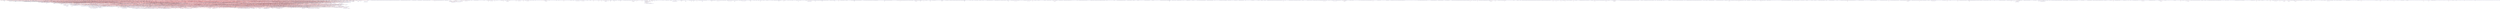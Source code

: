 digraph familyTree {
node [shape=box style=solid color=blue]
p00000000 [label="b: 26/08/1599\nd: 29/07/1682"]
{ rank = same; p00000000 p00000183; }
p00000001 [label="b: 11/02/1599"]
{ rank = same; p00000001 p00000207; }
p00000002 [label="b: 11/01/1599"]
{ rank = same; p00000002 p00000183; }
p00000003 [label="b: 09/03/1599\nd: 03/10/1654"]
{ rank = same; p00000003 p00000207; }
p00000004 [label="b: 25/07/1599\nd: 22/11/1687"]
{ rank = same; p00000004 p00000183; }
p00000005 [label="b: 06/05/1599\nd: 13/12/1660"]
{ rank = same; p00000005 p00000207; }
p00000006 [label="b: 13/08/1599\nd: 20/04/1645"]
{ rank = same; p00000006 p00000183; }
p00000007 [label="b: 04/01/1599"]
{ rank = same; p00000007 p00000207; }
p00000008 [label="b: 19/09/1599\nd: 10/09/1676"]
{ rank = same; p00000008 p00000183; }
p00000009 [label="b: 10/03/1599\nd: 19/07/1670"]
{ rank = same; p00000009 p00000207; }
p00000010 [label="b: 06/08/1600\nd: 11/12/1600"]
{ rank = same; p00000010 p00000183; }
p00000011 [label="b: 07/03/1600\nd: 03/09/1600"]
{ rank = same; p00000011 p00000207; }
p00000012 [label="b: 05/12/1600\nd: 12/12/1600"]
{ rank = same; p00000012 p00000183; }
p00000013 [label="b: 05/02/1600\nd: 15/02/1600"]
{ rank = same; p00000013 p00000207; }
p00000014 [label="b: 11/10/1600\nd: 09/09/1601"]
{ rank = same; p00000014 p00000183; }
p00000015 [label="b: 17/08/1600\nd: 03/06/1601"]
{ rank = same; p00000015 p00000207; }
p00000016 [label="b: 06/09/1600\nd: 08/04/1601"]
{ rank = same; p00000016 p00000183; }
p00000017 [label="b: 06/12/1600\nd: 17/10/1602"]
{ rank = same; p00000017 p00000207; }
p00000018 [label="b: 11/02/1600\nd: 17/05/1602"]
{ rank = same; p00000018 p00000183; }
p00000019 [label="b: 01/06/1600\nd: 27/08/1603"]
{ rank = same; p00000019 p00000207; }
p00000020 [label="b: 07/12/1601\nd: 17/02/1604"]
{ rank = same; p00000020 p00000183; }
p00000021 [label="b: 20/11/1601\nd: 03/04/1605"]
{ rank = same; p00000021 p00000207; }
p00000022 [label="b: 28/03/1601\nd: 27/12/1604"]
{ rank = same; p00000022 p00000183; }
p00000023 [label="b: 27/01/1601\nd: 06/06/1608"]
{ rank = same; p00000023 p00000207; }
p00000024 [label="b: 18/10/1601\nd: 17/04/1605"]
{ rank = same; p00000024 p00000183; }
p00000025 [label="b: 14/07/1601\nd: 01/02/1608"]
{ rank = same; p00000025 p00000207; }
p00000026 [label="b: 17/04/1601\nd: 08/04/1607"]
{ rank = same; p00000026 p00000183; }
p00000027 [label="b: 07/05/1601\nd: 20/12/1609"]
{ rank = same; p00000027 p00000207; }
p00000028 [label="b: 22/07/1601\nd: 16/05/1608"]
{ rank = same; p00000028 p00000183; }
p00000029 [label="b: 05/03/1601\nd: 27/07/1610"]
{ rank = same; p00000029 p00000207; }
p00000030 [label="b: 09/02/1602\nd: 12/07/1607"]
{ rank = same; p00000030 p00000183; }
p00000031 [label="b: 26/06/1602\nd: 30/04/1607"]
{ rank = same; p00000031 p00000207; }
p00000032 [label="b: 16/07/1602\nd: 06/11/1610"]
{ rank = same; p00000032 p00000183; }
p00000033 [label="b: 27/10/1602\nd: 30/10/1612"]
{ rank = same; p00000033 p00000207; }
p00000034 [label="b: 25/05/1602\nd: 16/12/1611"]
{ rank = same; p00000034 p00000183; }
p00000035 [label="b: 08/06/1602\nd: 16/07/1613"]
{ rank = same; p00000035 p00000207; }
p00000036 [label="b: 23/11/1602\nd: 16/12/1611"]
{ rank = same; p00000036 p00000183; }
p00000037 [label="b: 19/11/1602"]
{ rank = same; p00000037 p00000207; }
p00000038 [label="b: 26/01/1602\nd: 28/03/1612"]
{ rank = same; p00000038 p00000183; }
p00000039 [label="b: 13/07/1602\nd: 25/04/1613"]
{ rank = same; p00000039 p00000207; }
p00000040 [label="b: 19/06/1603\nd: 30/08/1614"]
{ rank = same; p00000040 p00000183; }
p00000041 [label="b: 27/02/1603\nd: 19/07/1616"]
{ rank = same; p00000041 p00000207; }
p00000042 [label="b: 01/09/1603\nd: 21/06/1617"]
{ rank = same; p00000042 p00000183; }
p00000043 [label="b: 26/05/1603\nd: 16/06/1616"]
{ rank = same; p00000043 p00000207; }
p00000044 [label="b: 14/10/1603\nd: 18/02/1617"]
{ rank = same; p00000044 p00000183; }
p00000045 [label="b: 27/10/1603\nd: 13/06/1617"]
{ rank = same; p00000045 p00000207; }
p00000046 [label="b: 06/09/1603\nd: 30/08/1618"]
{ rank = same; p00000046 p00000183; }
p00000047 [label="b: 14/07/1603"]
{ rank = same; p00000047 p00000207; }
p00000048 [label="b: 27/09/1603"]
{ rank = same; p00000048 p00000183; }
p00000049 [label="b: 19/04/1603\nd: 09/01/1617"]
{ rank = same; p00000049 p00000207; }
p00000050 [label="b: 09/07/1604\nd: 23/04/1616"]
{ rank = same; p00000050 p00000183; }
p00000051 [label="b: 06/04/1604\nd: 15/09/1620"]
{ rank = same; p00000051 p00000207; }
p00000052 [label="b: 14/07/1604\nd: 30/05/1617"]
{ rank = same; p00000052 p00000183; }
p00000053 [label="b: 20/12/1604"]
{ rank = same; p00000053 p00000207; }
p00000054 [label="b: 24/01/1604\nd: 09/05/1617"]
{ rank = same; p00000054 p00000183; }
p00000055 [label="b: 05/03/1604\nd: 22/05/1621"]
{ rank = same; p00000055 p00000207; }
p00000056 [label="b: 08/03/1604\nd: 13/03/1621"]
{ rank = same; p00000056 p00000183; }
p00000057 [label="b: 30/03/1604\nd: 19/01/1621"]
{ rank = same; p00000057 p00000207; }
p00000058 [label="b: 09/04/1604"]
{ rank = same; p00000058 p00000183; }
p00000059 [label="b: 06/08/1604\nd: 10/08/1622"]
{ rank = same; p00000059 p00000207; }
p00000060 [label="b: 02/08/1605\nd: 19/08/1624"]
{ rank = same; p00000060 p00000183; }
p00000061 [label="b: 22/09/1605\nd: 12/03/1611"]
{ rank = same; p00000061 p00000207; }
p00000062 [label="b: 08/11/1605\nd: 18/08/1629"]
{ rank = same; p00000062 p00000183; }
p00000063 [label="b: 28/01/1605\nd: 17/03/1611"]
{ rank = same; p00000063 p00000207; }
p00000064 [label="b: 26/10/1605\nd: 25/09/1627"]
{ rank = same; p00000064 p00000183; }
p00000065 [label="b: 24/10/1605\nd: 07/10/1627"]
{ rank = same; p00000065 p00000207; }
p00000066 [label="b: 05/07/1605\nd: 25/12/1627"]
{ rank = same; p00000066 p00000183; }
p00000067 [label="b: 25/12/1605\nd: 19/12/1627"]
{ rank = same; p00000067 p00000207; }
p00000068 [label="b: 23/03/1605\nd: 05/12/1628"]
{ rank = same; p00000068 p00000183; }
p00000069 [label="b: 20/12/1605\nd: 08/10/1628"]
{ rank = same; p00000069 p00000207; }
p00000070 [label="b: 30/09/1599\nd: 14/09/1675"]
{ rank = same; p00000070 p00000207; }
p00000071 [label="b: 10/03/1606\nd: 26/07/1633"]
{ rank = same; p00000071 p00000183; }
p00000072 [label="b: 15/04/1606\nd: 29/05/1634"]
{ rank = same; p00000072 p00000183; }
p00000073 [label="b: 12/05/1606\nd: 26/10/1626"]
{ rank = same; p00000073 p00000207; }
p00000074 [label="b: 08/09/1606\nd: 28/08/1635"]
{ rank = same; p00000074 p00000183; }
p00000075 [label="b: 27/02/1606\nd: 07/06/1626"]
{ rank = same; p00000075 p00000207; }
p00000076 [label="b: 16/11/1606\nd: 22/09/1635"]
{ rank = same; p00000076 p00000183; }
p00000077 [label="b: 29/04/1606"]
{ rank = same; p00000077 p00000207; }
p00000078 [label="b: 21/06/1606\nd: 30/04/1636"]
{ rank = same; p00000078 p00000183; }
p00000079 [label="b: 20/08/1606\nd: 07/06/1627"]
{ rank = same; p00000079 p00000207; }
p00000080 [label="b: 30/12/1606\nd: 12/11/1637"]
{ rank = same; p00000080 p00000183; }
p00000081 [label="b: 30/06/1599"]
{ rank = same; p00000081 p00000183; }
p00000082 [label="b: 15/02/1607\nd: 25/02/1632"]
{ rank = same; p00000082 p00000207; }
p00000083 [label="b: 26/09/1607\nd: 29/08/1633"]
{ rank = same; p00000083 p00000207; }
p00000084 [label="b: 31/05/1607\nd: 30/05/1628"]
{ rank = same; p00000084 p00000183; }
p00000085 [label="b: 31/01/1607\nd: 07/08/1633"]
{ rank = same; p00000085 p00000207; }
p00000086 [label="b: 13/07/1607\nd: 17/07/1628"]
{ rank = same; p00000086 p00000183; }
p00000087 [label="b: 14/06/1607"]
{ rank = same; p00000087 p00000207; }
p00000088 [label="b: 05/12/1607\nd: 19/12/1632"]
{ rank = same; p00000088 p00000183; }
p00000089 [label="b: 01/08/1607\nd: 13/11/1634"]
{ rank = same; p00000089 p00000207; }
p00000090 [label="b: 18/03/1607\nd: 18/12/1632"]
{ rank = same; p00000090 p00000183; }
p00000091 [label="b: 06/08/1607\nd: 28/02/1634"]
{ rank = same; p00000091 p00000207; }
p00000092 [label="b: 20/08/1607"]
{ rank = same; p00000092 p00000183; }
p00000093 [label="b: 24/09/1602\nd: 16/12/1614"]
{ rank = same; p00000093 p00000207; }
p00000094 [label="b: 29/03/1608\nd: 14/12/1640"]
{ rank = same; p00000094 p00000183; }
p00000095 [label="b: 17/10/1608"]
{ rank = same; p00000095 p00000207; }
p00000096 [label="b: 25/01/1608\nd: 20/02/1647"]
{ rank = same; p00000096 p00000183; }
p00000097 [label="b: 02/01/1608\nd: 03/08/1637"]
{ rank = same; p00000097 p00000207; }
p00000098 [label="b: 29/05/1608\nd: 11/11/1645"]
{ rank = same; p00000098 p00000183; }
p00000099 [label="b: 14/06/1608"]
{ rank = same; p00000099 p00000207; }
p00000100 [label="b: 23/02/1608\nd: 19/10/1646"]
{ rank = same; p00000100 p00000183; }
p00000101 [label="b: 17/02/1608\nd: 08/08/1637"]
{ rank = same; p00000101 p00000207; }
p00000102 [label="b: 01/04/1608\nd: 14/10/1642"]
{ rank = same; p00000102 p00000183; }
p00000103 [label="b: 01/07/1608\nd: 24/12/1638"]
{ rank = same; p00000103 p00000207; }
p00000104 [label="b: 17/10/1603\nd: 04/09/1618"]
{ rank = same; p00000104 p00000207; }
p00000105 [label="b: 07/08/1609\nd: 11/03/1629"]
{ rank = same; p00000105 p00000183; }
p00000106 [label="b: 11/12/1609\nd: 11/11/1644"]
{ rank = same; p00000106 p00000183; }
p00000107 [label="b: 09/03/1609\nd: 16/08/1641"]
{ rank = same; p00000107 p00000207; }
p00000108 [label="b: 09/12/1609"]
{ rank = same; p00000108 p00000183; }
p00000109 [label="b: 19/03/1609"]
{ rank = same; p00000109 p00000207; }
p00000110 [label="b: 26/04/1609\nd: 21/11/1642"]
{ rank = same; p00000110 p00000183; }
p00000111 [label="b: 11/05/1609"]
{ rank = same; p00000111 p00000207; }
p00000112 [label="b: 08/04/1609"]
{ rank = same; p00000112 p00000183; }
p00000113 [label="b: 31/01/1609"]
{ rank = same; p00000113 p00000207; }
p00000114 [label="b: 29/04/1609"]
{ rank = same; p00000114 p00000183; }
p00000115 [label="b: 07/10/1604\nd: 07/02/1622"]
{ rank = same; p00000115 p00000183; }
p00000116 [label="b: 27/01/1610"]
{ rank = same; p00000116 p00000207; }
p00000117 [label="b: 14/06/1610"]
{ rank = same; p00000117 p00000207; }
p00000118 [label="b: 17/12/1610"]
{ rank = same; p00000118 p00000183; }
p00000119 [label="b: 04/07/1610\nd: 18/07/1645"]
{ rank = same; p00000119 p00000207; }
p00000120 [label="b: 04/12/1610\nd: 11/11/1646"]
{ rank = same; p00000120 p00000183; }
p00000121 [label="b: 23/10/1610\nd: 09/09/1645"]
{ rank = same; p00000121 p00000207; }
p00000122 [label="b: 17/02/1610\nd: 03/04/1646"]
{ rank = same; p00000122 p00000183; }
p00000123 [label="b: 17/05/1610"]
{ rank = same; p00000123 p00000207; }
p00000124 [label="b: 29/10/1610\nd: 03/07/1651"]
{ rank = same; p00000124 p00000183; }
p00000125 [label="b: 22/12/1610\nd: 21/08/1646"]
{ rank = same; p00000125 p00000207; }
p00000126 [label="b: 18/08/1610"]
{ rank = same; p00000126 p00000183; }
p00000127 [label="b: 26/10/1611\nd: 17/08/1648"]
{ rank = same; p00000127 p00000207; }
p00000128 [label="b: 18/08/1611"]
{ rank = same; p00000128 p00000183; }
p00000129 [label="b: 27/11/1611\nd: 18/10/1648"]
{ rank = same; p00000129 p00000207; }
p00000130 [label="b: 09/06/1611"]
{ rank = same; p00000130 p00000183; }
p00000131 [label="b: 12/08/1611\nd: 30/11/1654"]
{ rank = same; p00000131 p00000207; }
p00000132 [label="b: 15/07/1611"]
{ rank = same; p00000132 p00000183; }
p00000133 [label="b: 02/02/1611\nd: 09/05/1654"]
{ rank = same; p00000133 p00000207; }
p00000134 [label="b: 09/03/1611"]
{ rank = same; p00000134 p00000183; }
p00000135 [label="b: 29/03/1611"]
{ rank = same; p00000135 p00000207; }
p00000136 [label="b: 14/06/1611\nd: 24/11/1653"]
{ rank = same; p00000136 p00000183; }
p00000137 [label="b: 23/06/1603\nd: 02/11/1619"]
{ rank = same; p00000137 p00000183; }
p00000138 [label="b: 04/03/1612"]
{ rank = same; p00000138 p00000207; }
p00000139 [label="b: 13/04/1612\nd: 08/11/1653"]
{ rank = same; p00000139 p00000207; }
p00000140 [label="b: 09/01/1612\nd: 12/06/1660"]
{ rank = same; p00000140 p00000183; }
p00000141 [label="b: 30/08/1612"]
{ rank = same; p00000141 p00000207; }
p00000142 [label="b: 29/03/1612"]
{ rank = same; p00000142 p00000183; }
p00000143 [label="b: 25/02/1612"]
{ rank = same; p00000143 p00000207; }
p00000144 [label="b: 06/09/1612"]
{ rank = same; p00000144 p00000183; }
p00000145 [label="b: 04/03/1612\nd: 22/08/1654"]
{ rank = same; p00000145 p00000207; }
p00000146 [label="b: 03/03/1612\nd: 21/11/1661"]
{ rank = same; p00000146 p00000183; }
p00000147 [label="b: 21/09/1612\nd: 31/12/1657"]
{ rank = same; p00000147 p00000207; }
p00000148 [label="b: 22/07/1609\nd: 20/03/1642"]
{ rank = same; p00000148 p00000183; }
p00000149 [label="b: 14/10/1613"]
{ rank = same; p00000149 p00000207; }
p00000150 [label="b: 19/02/1613\nd: 30/10/1671"]
{ rank = same; p00000150 p00000183; }
p00000151 [label="b: 23/09/1613"]
{ rank = same; p00000151 p00000207; }
p00000152 [label="b: 28/12/1613\nd: 10/03/1671"]
{ rank = same; p00000152 p00000183; }
p00000153 [label="b: 11/09/1613"]
{ rank = same; p00000153 p00000207; }
p00000154 [label="b: 07/08/1613"]
{ rank = same; p00000154 p00000183; }
p00000155 [label="b: 05/11/1613"]
{ rank = same; p00000155 p00000207; }
p00000156 [label="b: 10/05/1613"]
{ rank = same; p00000156 p00000183; }
p00000157 [label="b: 02/05/1613\nd: 07/08/1660"]
{ rank = same; p00000157 p00000207; }
p00000158 [label="b: 09/12/1613"]
{ rank = same; p00000158 p00000183; }
p00000159 [label="b: 10/06/1606\nd: 01/05/1630"]
{ rank = same; p00000159 p00000207; }
p00000160 [label="b: 20/03/1614\nd: 25/01/1667"]
{ rank = same; p00000160 p00000183; }
p00000161 [label="b: 12/06/1614"]
{ rank = same; p00000161 p00000207; }
p00000162 [label="b: 08/04/1614"]
{ rank = same; p00000162 p00000183; }
p00000163 [label="b: 08/11/1614\nd: 24/12/1665"]
{ rank = same; p00000163 p00000207; }
p00000164 [label="b: 20/01/1614\nd: 29/08/1661"]
{ rank = same; p00000164 p00000183; }
p00000165 [label="b: 13/02/1614\nd: 11/03/1665"]
{ rank = same; p00000165 p00000207; }
p00000166 [label="b: 08/10/1614"]
{ rank = same; p00000166 p00000183; }
p00000167 [label="b: 03/05/1614\nd: 06/04/1665"]
{ rank = same; p00000167 p00000207; }
p00000168 [label="b: 12/03/1614"]
{ rank = same; p00000168 p00000183; }
p00000169 [label="b: 07/06/1614\nd: 11/10/1666"]
{ rank = same; p00000169 p00000207; }
p00000170 [label="b: 24/02/1614"]
{ rank = same; p00000170 p00000183; }
p00000171 [label="b: 06/09/1611\nd: 13/06/1653"]
{ rank = same; p00000171 p00000183; }
p00000172 [label="b: 24/01/1615\nd: 10/06/1669"]
{ rank = same; p00000172 p00000207; }
p00000173 [label="b: 03/11/1615"]
{ rank = same; p00000173 p00000207; }
p00000174 [label="b: 25/09/1615\nd: 10/07/1665"]
{ rank = same; p00000174 p00000183; }
p00000175 [label="b: 03/05/1615\nd: 09/05/1669"]
{ rank = same; p00000175 p00000207; }
p00000176 [label="b: 26/08/1615"]
{ rank = same; p00000176 p00000183; }
p00000177 [label="b: 12/01/1615"]
{ rank = same; p00000177 p00000207; }
p00000178 [label="b: 30/04/1615"]
{ rank = same; p00000178 p00000183; }
p00000179 [label="b: 06/08/1615\nd: 26/10/1671"]
{ rank = same; p00000179 p00000207; }
p00000180 [label="b: 12/11/1615\nd: 02/07/1660"]
{ rank = same; p00000180 p00000183; }
p00000181 [label="b: 09/01/1615"]
{ rank = same; p00000181 p00000207; }
p00000182 [label="b: 02/04/1612\nd: 06/04/1657"]
{ rank = same; p00000182 p00000207; }
p00000183 [label="b: 24/01/1616\nd: 04/06/1678"]
p00000184 [label="b: 28/04/1616\nd: 16/03/1681"]
{ rank = same; p00000184 p00000594; }
p00000185 [label="b: 17/09/1616"]
{ rank = same; p00000185 p00000207; }
p00000186 [label="b: 03/03/1616"]
{ rank = same; p00000186 p00000594; }
p00000187 [label="b: 01/03/1616"]
{ rank = same; p00000187 p00000207; }
p00000188 [label="b: 25/01/1616\nd: 02/05/1683"]
{ rank = same; p00000188 p00000594; }
p00000189 [label="b: 21/10/1616\nd: 13/08/1666"]
{ rank = same; p00000189 p00000207; }
p00000190 [label="b: 05/06/1616\nd: 30/08/1683"]
{ rank = same; p00000190 p00000594; }
p00000191 [label="b: 02/11/1616\nd: 10/08/1666"]
{ rank = same; p00000191 p00000207; }
p00000192 [label="b: 31/08/1616"]
{ rank = same; p00000192 p00000594; }
p00000193 [label="b: 25/07/1616\nd: 17/07/1673"]
{ rank = same; p00000193 p00000207; }
p00000194 [label="b: 14/04/1607"]
{ rank = same; p00000194 p00000207; }
p00000195 [label="b: 06/04/1617"]
p00000196 [label="b: 03/01/1617\nd: 16/02/1680"]
{ rank = same; p00000196 p00000629; }
p00000197 [label="b: 27/09/1617"]
{ rank = same; p00000197 p00000207; }
p00000198 [label="b: 30/05/1617"]
{ rank = same; p00000198 p00000594; }
p00000199 [label="b: 16/12/1617\nd: 16/11/1677"]
{ rank = same; p00000199 p00000207; }
p00000200 [label="b: 08/01/1617\nd: 24/01/1681"]
{ rank = same; p00000200 p00000629; }
p00000201 [label="b: 23/11/1617"]
{ rank = same; p00000201 p00000207; }
p00000202 [label="b: 16/06/1617"]
{ rank = same; p00000202 p00000220; }
p00000203 [label="b: 06/04/1617"]
{ rank = same; p00000203 p00000207; }
p00000204 [label="b: 24/11/1617"]
{ rank = same; p00000204 p00000594; }
p00000205 [label="b: 14/12/1604\nd: 26/05/1623"]
{ rank = same; p00000205 p00000207; }
p00000206 [label="b: 29/09/1611\nd: 02/06/1654"]
{ rank = same; p00000206 p00000183; }
p00000207 [label="b: 13/01/1618\nd: 01/12/1681"]
p00000208 [label="b: 23/10/1618"]
{ rank = same; p00000208 p00000220; }
p00000209 [label="b: 14/06/1618"]
{ rank = same; p00000209 p00000221; }
p00000210 [label="b: 30/03/1618"]
{ rank = same; p00000210 p00000220; }
p00000211 [label="b: 06/07/1618\nd: 03/01/1682"]
{ rank = same; p00000211 p00000221; }
p00000212 [label="b: 27/03/1618\nd: 12/01/1691"]
{ rank = same; p00000212 p00000220; }
p00000213 [label="b: 17/04/1618"]
{ rank = same; p00000213 p00000221; }
p00000214 [label="b: 03/02/1618"]
{ rank = same; p00000214 p00000220; }
p00000215 [label="b: 26/09/1618"]
{ rank = same; p00000215 p00000221; }
p00000216 [label="b: 01/09/1618\nd: 23/05/1692"]
{ rank = same; p00000216 p00000220; }
p00000217 [label="b: 14/08/1618"]
{ rank = same; p00000217 p00000221; }
p00000218 [label="b: 16/02/1609\nd: 30/12/1642"]
{ rank = same; p00000218 p00000183; }
p00000219 [label="b: 11/07/1612\nd: 12/09/1658"]
{ rank = same; p00000219 p00000207; }
p00000220 [label="b: 08/02/1619"]
p00000221 [label="b: 30/12/1619\nd: 10/06/1685"]
p00000222 [label="b: 16/03/1619\nd: 01/05/1698"]
{ rank = same; p00000222 p00000449; }
p00000223 [label="b: 05/11/1619"]
{ rank = same; p00000223 p00000247; }
p00000224 [label="b: 12/05/1619"]
{ rank = same; p00000224 p00000449; }
p00000225 [label="b: 01/03/1619\nd: 21/03/1685"]
{ rank = same; p00000225 p00000247; }
p00000226 [label="b: 16/04/1619"]
{ rank = same; p00000226 p00000449; }
p00000227 [label="b: 25/11/1619\nd: 06/09/1685"]
{ rank = same; p00000227 p00000247; }
p00000228 [label="b: 08/05/1619"]
{ rank = same; p00000228 p00000246; }
p00000229 [label="b: 13/06/1619\nd: 27/09/1689"]
{ rank = same; p00000229 p00000247; }
p00000230 [label="b: 23/03/1619"]
{ rank = same; p00000230 p00000449; }
p00000231 [label="b: 14/12/1609\nd: 18/08/1642"]
{ rank = same; p00000231 p00000207; }
p00000232 [label="b: 09/08/1611\nd: 10/12/1654"]
{ rank = same; p00000232 p00000183; }
p00000233 [label="b: 17/06/1620\nd: 25/04/1694"]
{ rank = same; p00000233 p00000247; }
p00000234 [label="b: 23/01/1620"]
{ rank = same; p00000234 p00000246; }
p00000235 [label="b: 03/01/1620\nd: 25/04/1694"]
{ rank = same; p00000235 p00000247; }
p00000236 [label="b: 21/10/1620"]
{ rank = same; p00000236 p00000246; }
p00000237 [label="b: 02/11/1620"]
{ rank = same; p00000237 p00000247; }
p00000238 [label="b: 07/11/1620\nd: 08/05/1696"]
{ rank = same; p00000238 p00000246; }
p00000239 [label="b: 20/12/1620\nd: 10/10/1695"]
{ rank = same; p00000239 p00000247; }
p00000240 [label="b: 02/07/1620"]
{ rank = same; p00000240 p00000246; }
p00000241 [label="b: 24/10/1620"]
{ rank = same; p00000241 p00000247; }
p00000242 [label="b: 19/10/1620"]
{ rank = same; p00000242 p00000246; }
p00000243 [label="b: 20/10/1620\nd: 14/12/1697"]
{ rank = same; p00000243 p00000247; }
p00000244 [label="b: 20/12/1608\nd: 28/07/1638"]
{ rank = same; p00000244 p00000207; }
p00000245 [label="b: 09/04/1617\nd: 29/09/1683"]
{ rank = same; p00000245 p00000629; }
p00000246 [label="b: 12/04/1621"]
p00000247 [label="b: 03/12/1621\nd: 24/03/1693"]
p00000248 [label="b: 20/06/1621\nd: 05/11/1706"]
p00000249 [label="b: 10/02/1621\nd: 30/12/1693"]
{ rank = same; p00000249 p00000259; }
p00000250 [label="b: 09/02/1621"]
{ rank = same; p00000250 p00000398; }
p00000251 [label="b: 13/03/1621"]
{ rank = same; p00000251 p00000259; }
p00000252 [label="b: 21/05/1621"]
{ rank = same; p00000252 p00000398; }
p00000253 [label="b: 26/01/1621"]
{ rank = same; p00000253 p00000259; }
p00000254 [label="b: 17/12/1621\nd: 14/06/1706"]
{ rank = same; p00000254 p00000398; }
p00000255 [label="b: 28/03/1621"]
{ rank = same; p00000255 p00000259; }
p00000256 [label="b: 21/09/1609\nd: 16/06/1642"]
{ rank = same; p00000256 p00000207; }
p00000257 [label="b: 01/11/1607"]
{ rank = same; p00000257 p00000183; }
p00000258 [label="b: 01/11/1622"]
p00000259 [label="b: 05/03/1622\nd: 01/05/1702"]
p00000260 [label="b: 09/03/1622"]
p00000261 [label="b: 27/06/1622\nd: 17/05/1702"]
p00000262 [label="b: 08/02/1622"]
{ rank = same; p00000262 p00000963; }
p00000263 [label="b: 11/11/1622"]
{ rank = same; p00000263 p00000270; }
p00000264 [label="b: 11/05/1622\nd: 12/09/1712"]
{ rank = same; p00000264 p00000282; }
p00000265 [label="b: 04/07/1622\nd: 11/07/1703"]
{ rank = same; p00000265 p00000270; }
p00000266 [label="b: 26/08/1622"]
{ rank = same; p00000266 p00000963; }
p00000267 [label="b: 27/12/1622"]
{ rank = same; p00000267 p00000270; }
p00000268 [label="b: 16/02/1619\nd: 27/01/1701"]
{ rank = same; p00000268 p00000246; }
p00000269 [label="b: 16/08/1609\nd: 13/06/1642"]
{ rank = same; p00000269 p00000183; }
p00000270 [label="b: 21/12/1623\nd: 27/08/1691"]
p00000271 [label="b: 25/03/1623"]
{ rank = same; p00000271 p00000283; }
p00000272 [label="b: 30/01/1623"]
{ rank = same; p00000272 p00000282; }
p00000273 [label="b: 11/09/1623\nd: 28/11/1692"]
{ rank = same; p00000273 p00000283; }
p00000274 [label="b: 06/12/1623"]
{ rank = same; p00000274 p00000282; }
p00000275 [label="b: 28/06/1623"]
{ rank = same; p00000275 p00000283; }
p00000276 [label="b: 22/11/1623\nd: 03/11/1695"]
{ rank = same; p00000276 p00000282; }
p00000277 [label="b: 20/03/1623\nd: 29/06/1694"]
{ rank = same; p00000277 p00000283; }
p00000278 [label="b: 28/10/1623\nd: 02/10/1697"]
{ rank = same; p00000278 p00000282; }
p00000279 [label="b: 06/01/1623"]
{ rank = same; p00000279 p00000283; }
p00000280 [label="b: 02/11/1623"]
{ rank = same; p00000280 p00000282; }
p00000281 [label="b: 29/09/1617"]
{ rank = same; p00000281 p00000207; }
p00000282 [label="b: 01/06/1624"]
p00000283 [label="b: 03/12/1624\nd: 18/06/1688"]
p00000284 [label="b: 24/10/1624\nd: 12/02/1693"]
p00000285 [label="b: 10/07/1624\nd: 28/08/1688"]
{ rank = same; p00000285 p00000307; }
p00000286 [label="b: 08/10/1624"]
{ rank = same; p00000286 p00000282; }
p00000287 [label="b: 02/12/1624"]
{ rank = same; p00000287 p00000307; }
p00000288 [label="b: 21/06/1624\nd: 29/12/1693"]
{ rank = same; p00000288 p00000814; }
p00000289 [label="b: 08/11/1624\nd: 02/01/1688"]
{ rank = same; p00000289 p00000307; }
p00000290 [label="b: 12/01/1624"]
{ rank = same; p00000290 p00000282; }
p00000291 [label="b: 03/09/1624"]
{ rank = same; p00000291 p00000307; }
p00000292 [label="b: 28/03/1624"]
{ rank = same; p00000292 p00000282; }
p00000293 [label="b: 27/04/1621\nd: 08/11/1694"]
{ rank = same; p00000293 p00000259; }
p00000294 [label="b: 12/06/1625\nd: 28/03/1707"]
p00000295 [label="b: 18/06/1625"]
{ rank = same; p00000295 p00000307; }
p00000296 [label="b: 06/02/1625"]
{ rank = same; p00000296 p00000310; }
p00000297 [label="b: 14/10/1625\nd: 30/08/1686"]
{ rank = same; p00000297 p00000307; }
p00000298 [label="b: 30/03/1625\nd: 01/03/1719"]
{ rank = same; p00000298 p00000310; }
p00000299 [label="b: 02/06/1625"]
{ rank = same; p00000299 p00000307; }
p00000300 [label="b: 20/05/1625"]
{ rank = same; p00000300 p00000310; }
p00000301 [label="b: 19/08/1625\nd: 09/09/1686"]
{ rank = same; p00000301 p00000307; }
p00000302 [label="b: 09/02/1625\nd: 15/07/1725"]
{ rank = same; p00000302 p00000310; }
p00000303 [label="b: 27/07/1625\nd: 07/06/1688"]
{ rank = same; p00000303 p00000307; }
p00000304 [label="b: 06/03/1625"]
{ rank = same; p00000304 p00000310; }
p00000305 [label="b: 03/02/1619"]
{ rank = same; p00000305 p00000247; }
p00000306 [label="b: 15/05/1624\nd: 03/04/1694"]
{ rank = same; p00000306 p00000814; }
p00000307 [label="b: 05/08/1626"]
p00000308 [label="b: 24/02/1626"]
p00000309 [label="b: 28/11/1626\nd: 12/10/1685"]
p00000310 [label="b: 27/01/1626"]
p00000311 [label="b: 17/04/1626"]
{ rank = same; p00000311 p00000430; }
p00000312 [label="b: 24/08/1626"]
{ rank = same; p00000312 p00000434; }
p00000313 [label="b: 25/03/1626"]
{ rank = same; p00000313 p00000430; }
p00000314 [label="b: 11/01/1626\nd: 10/11/1691"]
{ rank = same; p00000314 p00000434; }
p00000315 [label="b: 24/06/1626\nd: 07/10/1702"]
{ rank = same; p00000315 p00000430; }
p00000316 [label="b: 23/10/1626\nd: 25/06/1712"]
{ rank = same; p00000316 p00000747; }
p00000317 [label="b: 06/02/1626"]
{ rank = same; p00000317 p00000430; }
p00000318 [label="b: 30/08/1615\nd: 29/07/1673"]
{ rank = same; p00000318 p00000207; }
p00000319 [label="b: 05/02/1617\nd: 10/01/1683"]
{ rank = same; p00000319 p00000629; }
p00000320 [label="b: 08/11/1627"]
p00000321 [label="b: 25/11/1627"]
p00000322 [label="b: 23/09/1627"]
p00000323 [label="b: 24/06/1627\nd: 12/11/1689"]
p00000324 [label="b: 27/10/1627"]
p00000325 [label="b: 05/03/1627"]
{ rank = same; p00000325 p00001382; }
p00000326 [label="b: 10/08/1627\nd: 03/12/1691"]
{ rank = same; p00000326 p00000733; }
p00000327 [label="b: 21/04/1627"]
{ rank = same; p00000327 p00001382; }
p00000328 [label="b: 22/03/1627\nd: 28/10/1691"]
{ rank = same; p00000328 p00000733; }
p00000329 [label="b: 25/12/1627\nd: 04/09/1689"]
{ rank = same; p00000329 p00001382; }
p00000330 [label="b: 19/02/1607\nd: 19/07/1635"]
{ rank = same; p00000330 p00000207; }
p00000331 [label="b: 26/06/1612\nd: 28/04/1658"]
{ rank = same; p00000331 p00000207; }
p00000332 [label="b: 12/05/1628"]
p00000333 [label="b: 12/11/1628\nd: 26/12/1720"]
p00000334 [label="b: 09/04/1628"]
p00000335 [label="b: 15/06/1628"]
p00000336 [label="b: 15/01/1628"]
{ rank = same; p00000336 p00001330; }
p00000337 [label="b: 24/06/1628\nd: 10/12/1684"]
{ rank = same; p00000337 p00000413; }
p00000338 [label="b: 27/04/1628"]
{ rank = same; p00000338 p00001330; }
p00000339 [label="b: 30/11/1628"]
{ rank = same; p00000339 p00000413; }
p00000340 [label="b: 17/11/1628\nd: 30/04/1691"]
{ rank = same; p00000340 p00001877; }
p00000341 [label="b: 03/08/1628\nd: 17/03/1715"]
{ rank = same; p00000341 p00000413; }
p00000342 [label="b: 04/12/1627\nd: 31/08/1705"]
{ rank = same; p00000342 p00001382; }
p00000343 [label="b: 22/04/1608\nd: 01/08/1639"]
{ rank = same; p00000343 p00000207; }
p00000344 [label="b: 19/07/1629\nd: 15/09/1715"]
p00000345 [label="b: 28/11/1629"]
{ rank = same; p00000345 p00001357; }
p00000346 [label="b: 07/08/1629\nd: 10/06/1703"]
{ rank = same; p00000346 p00000344; }
p00000347 [label="b: 23/04/1629\nd: 04/10/1629"]
{ rank = same; p00000347 p00000357; }
p00000348 [label="b: 18/01/1629\nd: 19/02/1716"]
{ rank = same; p00000348 p00001357; }
p00000349 [label="b: 11/03/1629\nd: 11/04/1629"]
{ rank = same; p00000349 p00000357; }
p00000350 [label="b: 03/12/1629\nd: 26/12/1703"]
{ rank = same; p00000350 p00000344; }
p00000351 [label="b: 29/06/1629"]
{ rank = same; p00000351 p00000357; }
p00000352 [label="b: 12/02/1629\nd: 07/02/1705"]
{ rank = same; p00000352 p00000344; }
p00000353 [label="b: 13/04/1629\nd: 05/09/1701"]
{ rank = same; p00000353 p00000357; }
p00000354 [label="b: 19/09/1618\nd: 06/09/1683"]
{ rank = same; p00000354 p00000221; }
p00000355 [label="b: 16/11/1613\nd: 09/08/1671"]
{ rank = same; p00000355 p00000183; }
p00000356 [label="b: 21/04/1611\nd: 06/12/1655"]
{ rank = same; p00000356 p00000183; }
p00000357 [label="b: 30/12/1630\nd: 04/09/1685"]
p00000358 [label="b: 21/04/1630\nd: 07/11/1691"]
p00000359 [label="b: 09/10/1630"]
p00000360 [label="b: 16/12/1630"]
p00000361 [label="b: 21/09/1630\nd: 23/06/1685"]
{ rank = same; p00000361 p00000540; }
p00000362 [label="b: 19/12/1630\nd: 16/03/1690"]
{ rank = same; p00000362 p00001357; }
p00000363 [label="b: 27/07/1630"]
{ rank = same; p00000363 p00000540; }
p00000364 [label="b: 18/04/1630\nd: 20/06/1690"]
{ rank = same; p00000364 p00001357; }
p00000365 [label="b: 17/06/1630"]
{ rank = same; p00000365 p00000540; }
p00000366 [label="b: 14/03/1630"]
{ rank = same; p00000366 p00000374; }
p00000368 [label="b: 02/12/1607\nd: 25/04/1633"]
{ rank = same; p00000368 p00000183; }
p00000369 [label="b: 21/02/1626"]
p00000370 [label="b: 17/10/1615"]
{ rank = same; p00000370 p00000207; }
p00000371 [label="b: 27/05/1631"]
p00000372 [label="b: 23/06/1631\nd: 08/12/1704"]
p00000373 [label="b: 01/05/1631"]
p00000374 [label="b: 30/09/1631"]
p00000375 [label="b: 04/06/1631"]
p00000376 [label="b: 07/07/1631"]
p00000377 [label="b: 22/12/1631"]
{ rank = same; p00000377 p00000652; }
p00000378 [label="b: 11/02/1631"]
{ rank = same; p00000378 p00000670; }
p00000379 [label="b: 24/03/1631\nd: 13/05/1699"]
{ rank = same; p00000379 p00000652; }
p00000380 [label="b: 12/09/1631\nd: 30/06/1704"]
{ rank = same; p00000380 p00000670; }
p00000381 [label="b: 16/01/1617"]
{ rank = same; p00000381 p00000207; }
p00000382 [label="b: 17/05/1620"]
{ rank = same; p00000382 p00000246; }
p00000383 [label="b: 26/10/1623"]
{ rank = same; p00000383 p00000283; }
p00000384 [label="b: 25/05/1632\nd: 07/03/1710"]
p00000385 [label="b: 06/11/1632"]
{ rank = same; p00000385 p00000400; }
p00000386 [label="b: 16/10/1632\nd: 09/10/1710"]
{ rank = same; p00000386 p00000404; }
p00000387 [label="b: 03/03/1632\nd: 06/05/1699"]
{ rank = same; p00000387 p00000400; }
p00000388 [label="b: 27/12/1632"]
{ rank = same; p00000388 p00000404; }
p00000389 [label="b: 25/02/1632"]
{ rank = same; p00000389 p00000400; }
p00000390 [label="b: 21/03/1632"]
{ rank = same; p00000390 p00000404; }
p00000391 [label="b: 06/04/1632"]
{ rank = same; p00000391 p00000400; }
p00000392 [label="b: 17/02/1632"]
{ rank = same; p00000392 p00000404; }
p00000393 [label="b: 29/11/1632\nd: 02/09/1709"]
{ rank = same; p00000393 p00000400; }
p00000394 [label="b: 22/01/1632"]
{ rank = same; p00000394 p00000404; }
p00000395 [label="b: 10/04/1612\nd: 07/04/1663"]
{ rank = same; p00000395 p00000183; }
p00000398 [label="b: 07/12/1621"]
p00000399 [label="b: 30/05/1622"]
{ rank = same; p00000399 p00000416; }
p00000400 [label="b: 03/06/1633"]
p00000401 [label="b: 19/02/1633"]
p00000402 [label="b: 12/12/1633"]
p00000403 [label="b: 19/12/1633\nd: 20/02/1712"]
p00000404 [label="b: 28/04/1633"]
p00000405 [label="b: 27/10/1633\nd: 22/09/1712"]
p00000406 [label="b: 23/08/1633"]
p00000407 [label="b: 21/09/1633"]
p00000408 [label="b: 09/10/1633"]
{ rank = same; p00000408 p00000539; }
p00000409 [label="b: 10/01/1633"]
{ rank = same; p00000409 p00000477; }
p00000410 [label="b: 20/11/1629"]
{ rank = same; p00000410 p00000357; }
p00000413 [label="b: 03/04/1628"]
p00000416 [label="b: 23/11/1622"]
p00000417 [label="b: 31/10/1634\nd: 14/09/1691"]
p00000418 [label="b: 14/12/1634\nd: 14/04/1714"]
p00000419 [label="b: 24/10/1634"]
p00000420 [label="b: 09/01/1634"]
p00000421 [label="b: 16/01/1634"]
p00000422 [label="b: 01/04/1634"]
p00000423 [label="b: 27/10/1634\nd: 03/04/1687"]
{ rank = same; p00000423 p00000538; }
p00000424 [label="b: 04/07/1634"]
{ rank = same; p00000424 p00000613; }
p00000425 [label="b: 15/04/1634\nd: 09/03/1687"]
{ rank = same; p00000425 p00000538; }
p00000426 [label="b: 04/01/1634"]
{ rank = same; p00000426 p00000613; }
p00000427 [label="b: 18/06/1634\nd: 13/03/1687"]
{ rank = same; p00000427 p00000538; }
p00000430 [label="b: 14/01/1626\nd: 13/12/1702"]
p00000431 [label="b: 05/03/1628"]
{ rank = same; p00000431 p00000576; }
p00000434 [label="b: 20/04/1626\nd: 26/09/1710"]
p00000435 [label="b: 04/11/1635"]
p00000436 [label="b: 19/02/1635\nd: 12/07/1703"]
p00000437 [label="b: 17/10/1635"]
p00000438 [label="b: 10/07/1635\nd: 11/03/1716"]
p00000439 [label="b: 28/04/1635\nd: 30/12/1704"]
{ rank = same; p00000439 p00001233; }
p00000440 [label="b: 11/09/1635\nd: 28/07/1716"]
{ rank = same; p00000440 p00000456; }
p00000441 [label="b: 25/04/1635\nd: 15/06/1705"]
{ rank = same; p00000441 p00001233; }
p00000442 [label="b: 14/09/1635\nd: 15/02/1719"]
{ rank = same; p00000442 p00000456; }
p00000443 [label="b: 30/03/1635\nd: 19/11/1707"]
{ rank = same; p00000443 p00001233; }
p00000444 [label="b: 08/11/1635"]
{ rank = same; p00000444 p00000456; }
p00000445 [label="b: 03/01/1635"]
{ rank = same; p00000445 p00001233; }
p00000446 [label="b: 13/08/1626"]
{ rank = same; p00000446 p00000321; }
p00000447 [label="b: 16/06/1599\nd: 10/01/1682"]
{ rank = same; p00000447 p00000207; }
p00000449 [label="b: 01/12/1619\nd: 27/06/1700"]
p00000450 [label="b: 05/09/1636"]
p00000451 [label="b: 15/07/1636"]
p00000452 [label="b: 10/08/1636\nd: 15/08/1692"]
p00000453 [label="b: 02/10/1636"]
p00000454 [label="b: 02/09/1636\nd: 28/08/1703"]
p00000455 [label="b: 17/11/1636"]
p00000456 [label="b: 27/09/1636"]
p00000457 [label="b: 09/12/1636\nd: 17/08/1710"]
p00000458 [label="b: 29/11/1636\nd: 27/10/1715"]
p00000459 [label="b: 16/09/1636\nd: 16/06/1710"]
p00000460 [label="b: 03/05/1610\nd: 17/10/1648"]
{ rank = same; p00000460 p00000207; }
p00000461 [label="b: 02/04/1635\nd: 18/12/1707"]
{ rank = same; p00000461 p00001233; }
p00000462 [label="b: 06/12/1626\nd: 20/07/1711"]
{ rank = same; p00000462 p00000321; }
p00000463 [label="b: 15/10/1637\nd: 06/12/1726"]
p00000464 [label="b: 07/08/1637"]
p00000465 [label="b: 04/02/1637\nd: 14/10/1732"]
p00000466 [label="b: 21/11/1637"]
p00000467 [label="b: 20/03/1637"]
p00000468 [label="b: 01/11/1637"]
p00000469 [label="b: 11/06/1637"]
p00000470 [label="b: 11/06/1637"]
p00000471 [label="b: 09/01/1637"]
p00000472 [label="b: 26/06/1637"]
p00000473 [label="b: 28/09/1622"]
{ rank = same; p00000473 p00000282; }
p00000474 [label="b: 16/07/1610"]
{ rank = same; p00000474 p00000207; }
p00000475 [label="b: 29/03/1615"]
{ rank = same; p00000475 p00000183; }
p00000476 [label="b: 17/10/1636"]
p00000477 [label="b: 25/10/1633"]
p00000478 [label="b: 27/06/1631"]
p00000479 [label="b: 08/10/1638"]
p00000480 [label="b: 05/10/1638\nd: 14/11/1638"]
p00000481 [label="b: 22/08/1638\nd: 24/09/1690"]
p00000482 [label="b: 17/05/1638"]
p00000483 [label="b: 07/10/1638"]
p00000484 [label="b: 27/02/1638"]
p00000485 [label="b: 20/05/1638"]
{ rank = same; p00000485 p00000910; }
p00000486 [label="b: 17/02/1638"]
{ rank = same; p00000486 p00000558; }
p00000487 [label="b: 09/02/1638"]
{ rank = same; p00000487 p00000910; }
p00000488 [label="b: 24/12/1638"]
{ rank = same; p00000488 p00000558; }
p00000489 [label="b: 28/11/1614"]
{ rank = same; p00000489 p00000183; }
p00000490 [label="b: 11/06/1624"]
{ rank = same; p00000490 p00000814; }
p00000491 [label="b: 29/10/1613\nd: 26/10/1667"]
{ rank = same; p00000491 p00000183; }
p00000492 [label="b: 24/03/1639"]
p00000493 [label="b: 11/03/1639\nd: 15/03/1717"]
p00000494 [label="b: 06/01/1639\nd: 16/05/1717"]
p00000495 [label="b: 31/10/1639"]
p00000496 [label="b: 31/10/1639"]
p00000497 [label="b: 02/12/1639"]
p00000498 [label="b: 28/07/1639\nd: 21/08/1694"]
p00000499 [label="b: 14/04/1639"]
p00000500 [label="b: 09/11/1639\nd: 16/10/1719"]
p00000501 [label="b: 22/12/1639\nd: 30/03/1719"]
p00000502 [label="b: 17/01/1639\nd: 12/01/1719"]
p00000503 [label="b: 14/01/1632\nd: 20/04/1709"]
{ rank = same; p00000503 p00000400; }
p00000504 [label="b: 28/08/1613\nd: 11/03/1660"]
{ rank = same; p00000504 p00000207; }
p00000505 [label="b: 20/03/1614\nd: 07/12/1670"]
{ rank = same; p00000505 p00000183; }
p00000506 [label="b: 08/09/1639"]
p00000507 [label="b: 25/03/1640"]
p00000508 [label="b: 19/04/1640"]
p00000509 [label="b: 02/07/1640"]
p00000510 [label="b: 06/07/1640\nd: 24/11/1724"]
{ rank = same; p00000510 p00000526; }
p00000511 [label="b: 05/09/1640\nd: 26/11/1697"]
{ rank = same; p00000511 p00000812; }
p00000512 [label="b: 03/07/1640\nd: 05/07/1694"]
{ rank = same; p00000512 p00002287; }
p00000513 [label="b: 19/04/1640\nd: 17/01/1697"]
{ rank = same; p00000513 p00000812; }
p00000514 [label="b: 04/06/1640\nd: 30/08/1712"]
{ rank = same; p00000514 p00002287; }
p00000515 [label="b: 27/06/1640"]
{ rank = same; p00000515 p00000812; }
p00000516 [label="b: 06/06/1640"]
{ rank = same; p00000516 p00002287; }
p00000517 [label="b: 27/05/1640\nd: 19/01/1711"]
{ rank = same; p00000517 p00000812; }
p00000518 [label="b: 19/02/1619\nd: 02/07/1700"]
{ rank = same; p00000518 p00000246; }
p00000519 [label="b: 03/11/1622"]
{ rank = same; p00000519 p00000270; }
p00000520 [label="b: 09/02/1620\nd: 25/05/1704"]
{ rank = same; p00000520 p00000246; }
p00000521 [label="b: 30/03/1641\nd: 08/03/1690"]
p00000522 [label="b: 06/11/1641"]
p00000523 [label="b: 02/03/1641"]
p00000524 [label="b: 08/09/1641"]
p00000525 [label="b: 11/07/1641"]
p00000526 [label="b: 26/08/1641"]
p00000527 [label="b: 16/07/1641"]
p00000528 [label="b: 17/06/1641"]
p00000529 [label="b: 01/06/1641"]
p00000530 [label="b: 11/07/1641"]
p00000531 [label="b: 22/01/1641"]
p00000532 [label="b: 08/02/1641"]
p00000533 [label="b: 20/06/1609\nd: 16/09/1643"]
{ rank = same; p00000533 p00000207; }
p00000534 [label="b: 11/07/1612\nd: 29/08/1664"]
{ rank = same; p00000534 p00000183; }
p00000535 [label="b: 22/05/1640\nd: 05/07/1723"]
p00000536 [label="b: 18/06/1637"]
p00000537 [label="b: 17/03/1637\nd: 05/06/1696"]
p00000538 [label="b: 27/08/1634\nd: 30/03/1687"]
p00000539 [label="b: 10/05/1633\nd: 22/05/1703"]
p00000540 [label="b: 29/01/1630"]
p00000541 [label="b: 02/06/1642"]
p00000542 [label="b: 18/10/1642"]
p00000543 [label="b: 30/04/1642"]
p00000544 [label="b: 16/11/1642\nd: 03/12/1705"]
p00000545 [label="b: 08/11/1642\nd: 04/05/1698"]
p00000546 [label="b: 25/07/1642\nd: 23/05/1711"]
p00000547 [label="b: 21/09/1642\nd: 27/02/1698"]
p00000548 [label="b: 20/02/1642\nd: 30/11/1711"]
{ rank = same; p00000548 p00000683; }
p00000549 [label="b: 21/02/1642\nd: 17/04/1707"]
{ rank = same; p00000549 p00000800; }
p00000550 [label="b: 09/05/1642\nd: 04/06/1711"]
{ rank = same; p00000550 p00000546; }
p00000551 [label="b: 24/11/1618"]
{ rank = same; p00000551 p00000221; }
p00000552 [label="b: 04/02/1617"]
p00000553 [label="b: 25/02/1641"]
p00000556 [label="b: 05/04/1615\nd: 13/12/1673"]
{ rank = same; p00000556 p00000207; }
p00000557 [label="b: 10/09/1619"]
{ rank = same; p00000557 p00000246; }
p00000558 [label="b: 10/04/1638\nd: 14/12/1703"]
p00000559 [label="b: 13/07/1643"]
p00000560 [label="b: 28/10/1643"]
p00000561 [label="b: 25/06/1643\nd: 05/09/1726"]
p00000562 [label="b: 06/04/1643\nd: 27/12/1719"]
p00000563 [label="b: 14/02/1643\nd: 10/11/1727"]
p00000564 [label="b: 18/09/1643"]
p00000565 [label="b: 17/01/1643\nd: 25/05/1729"]
{ rank = same; p00000565 p00000868; }
p00000566 [label="b: 17/01/1643\nd: 20/03/1719"]
{ rank = same; p00000566 p00000578; }
p00000567 [label="b: 11/01/1643"]
{ rank = same; p00000567 p00000868; }
p00000568 [label="b: 03/03/1643"]
{ rank = same; p00000568 p00000578; }
p00000569 [label="b: 27/07/1643\nd: 02/06/1729"]
{ rank = same; p00000569 p00000868; }
p00000570 [label="b: 25/03/1610\nd: 29/07/1649"]
{ rank = same; p00000570 p00000207; }
p00000573 [label="b: 11/07/1641"]
p00000576 [label="b: 19/06/1628"]
p00000577 [label="b: 28/06/1614\nd: 17/07/1673"]
{ rank = same; p00000577 p00000183; }
p00000578 [label="b: 25/09/1644"]
p00000579 [label="b: 11/06/1644\nd: 13/01/1706"]
p00000580 [label="b: 08/05/1644"]
p00000581 [label="b: 06/08/1644\nd: 03/05/1723"]
p00000582 [label="b: 06/03/1644\nd: 19/11/1718"]
p00000583 [label="b: 16/04/1644"]
p00000584 [label="b: 20/05/1644"]
p00000585 [label="b: 21/07/1644\nd: 13/04/1723"]
p00000586 [label="b: 12/01/1644"]
p00000587 [label="b: 20/10/1644"]
p00000588 [label="b: 25/10/1644"]
{ rank = same; p00000588 p00000611; }
p00000589 [label="b: 25/05/1617\nd: 22/03/1677"]
{ rank = same; p00000589 p00000207; }
p00000590 [label="b: 28/12/1632"]
{ rank = same; p00000590 p00000400; }
p00000591 [label="b: 04/03/1613\nd: 17/01/1661"]
{ rank = same; p00000591 p00000207; }
p00000594 [label="b: 25/06/1617"]
p00000595 [label="b: 19/07/1645\nd: 17/06/1727"]
p00000596 [label="b: 05/11/1645\nd: 17/08/1707"]
p00000597 [label="b: 08/01/1645"]
p00000598 [label="b: 12/04/1645\nd: 14/02/1707"]
p00000599 [label="b: 07/07/1645"]
p00000600 [label="b: 05/06/1645"]
p00000601 [label="b: 27/09/1645"]
p00000602 [label="b: 05/01/1645\nd: 12/01/1727"]
p00000603 [label="b: 26/12/1645\nd: 16/01/1711"]
p00000604 [label="b: 29/07/1645"]
p00000605 [label="b: 15/10/1645"]
p00000606 [label="b: 31/12/1617\nd: 05/03/1677"]
{ rank = same; p00000606 p00000207; }
p00000607 [label="b: 05/01/1625"]
{ rank = same; p00000607 p00000310; }
p00000608 [label="b: 19/03/1645\nd: 28/08/1727"]
p00000609 [label="b: 24/03/1613\nd: 29/11/1661"]
{ rank = same; p00000609 p00000207; }
p00000610 [label="b: 16/12/1618"]
{ rank = same; p00000610 p00000220; }
p00000611 [label="b: 12/03/1644"]
p00000612 [label="b: 07/07/1641"]
p00000613 [label="b: 28/08/1634\nd: 25/10/1716"]
p00000614 [label="b: 26/04/1646"]
p00000615 [label="b: 11/12/1646"]
p00000616 [label="b: 18/12/1646"]
p00000617 [label="b: 14/10/1646"]
p00000618 [label="b: 07/11/1646"]
p00000619 [label="b: 15/05/1646"]
p00000620 [label="b: 20/06/1646"]
p00000621 [label="b: 14/07/1646\nd: 09/11/1706"]
{ rank = same; p00000621 p00000646; }
p00000622 [label="b: 21/02/1646"]
{ rank = same; p00000622 p00001298; }
p00000623 [label="b: 22/12/1646\nd: 01/12/1706"]
{ rank = same; p00000623 p00000646; }
p00000624 [label="b: 25/05/1646\nd: 21/08/1725"]
{ rank = same; p00000624 p00000620; }
p00000625 [label="b: 26/03/1616\nd: 26/10/1684"]
{ rank = same; p00000625 p00000594; }
p00000626 [label="b: 27/05/1614\nd: 27/01/1661"]
{ rank = same; p00000626 p00000183; }
p00000629 [label="b: 05/08/1617\nd: 28/01/1686"]
p00000630 [label="b: 30/01/1620"]
{ rank = same; p00000630 p00000247; }
p00000631 [label="b: 25/08/1647"]
p00000632 [label="b: 21/12/1647"]
p00000633 [label="b: 18/04/1647\nd: 13/06/1725"]
p00000634 [label="b: 15/04/1647\nd: 26/02/1728"]
p00000635 [label="b: 16/05/1647"]
p00000636 [label="b: 10/09/1647"]
p00000637 [label="b: 23/09/1647\nd: 29/10/1725"]
p00000638 [label="b: 18/01/1647\nd: 15/04/1728"]
p00000639 [label="b: 30/10/1647"]
p00000640 [label="b: 27/04/1647"]
p00000641 [label="b: 22/02/1647"]
p00000642 [label="b: 15/01/1647"]
p00000643 [label="b: 26/06/1647\nd: 02/10/1734"]
p00000646 [label="b: 01/05/1646\nd: 28/01/1706"]
p00000647 [label="b: 08/06/1611\nd: 10/03/1655"]
{ rank = same; p00000647 p00000207; }
p00000649 [label="b: 28/01/1633\nd: 16/01/1714"]
p00000650 [label="b: 23/04/1615"]
{ rank = same; p00000650 p00000207; }
p00000651 [label="b: 29/04/1610\nd: 31/10/1650"]
{ rank = same; p00000651 p00000183; }
p00000652 [label="b: 20/06/1631"]
p00000653 [label="b: 30/10/1648\nd: 23/08/1714"]
p00000654 [label="b: 30/10/1648\nd: 19/12/1714"]
p00000655 [label="b: 12/03/1648\nd: 25/02/1732"]
p00000656 [label="b: 08/07/1648"]
p00000657 [label="b: 02/09/1648\nd: 15/05/1702"]
p00000658 [label="b: 11/02/1648"]
p00000659 [label="b: 19/06/1648\nd: 29/01/1702"]
p00000660 [label="b: 05/11/1648\nd: 29/11/1734"]
p00000661 [label="b: 06/10/1648"]
p00000662 [label="b: 17/06/1648\nd: 29/11/1734"]
p00000663 [label="b: 20/06/1624"]
{ rank = same; p00000663 p00000307; }
p00000664 [label="b: 21/02/1632\nd: 01/06/1715"]
{ rank = same; p00000664 p00000404; }
p00000665 [label="b: 09/06/1610\nd: 29/10/1650"]
{ rank = same; p00000665 p00000207; }
p00000666 [label="b: 10/05/1615\nd: 01/09/1675"]
{ rank = same; p00000666 p00000183; }
p00000667 [label="b: 04/06/1641\nd: 07/07/1704"]
p00000668 [label="b: 21/11/1636\nd: 08/10/1710"]
p00000669 [label="b: 06/03/1633"]
p00000670 [label="b: 17/01/1631\nd: 26/04/1706"]
p00000671 [label="b: 13/01/1649\nd: 30/09/1720"]
p00000672 [label="b: 25/07/1649"]
p00000673 [label="b: 05/01/1649\nd: 03/11/1712"]
p00000674 [label="b: 23/11/1649\nd: 26/11/1699"]
p00000675 [label="b: 03/05/1649\nd: 19/03/1713"]
p00000676 [label="b: 17/03/1649\nd: 31/10/1699"]
p00000677 [label="b: 17/03/1649\nd: 08/09/1717"]
p00000678 [label="b: 01/03/1649"]
{ rank = same; p00000678 p00000672; }
p00000679 [label="b: 24/08/1649\nd: 04/11/1717"]
{ rank = same; p00000679 p00000687; }
p00000680 [label="b: 09/05/1649"]
{ rank = same; p00000680 p00000690; }
p00000681 [label="b: 31/05/1614\nd: 07/08/1667"]
{ rank = same; p00000681 p00000207; }
p00000682 [label="b: 19/10/1615\nd: 01/07/1676"]
{ rank = same; p00000682 p00000183; }
p00000683 [label="b: 03/12/1642"]
p00000684 [label="b: 25/05/1636"]
p00000685 [label="b: 01/01/1633"]
p00000686 [label="b: 08/04/1631\nd: 08/09/1700"]
p00000687 [label="b: 22/10/1650"]
p00000688 [label="b: 26/08/1650\nd: 25/08/1721"]
p00000689 [label="b: 07/10/1650\nd: 03/08/1721"]
p00000690 [label="b: 16/10/1650"]
p00000691 [label="b: 03/02/1650\nd: 26/03/1722"]
p00000692 [label="b: 07/11/1650\nd: 10/05/1735"]
p00000693 [label="b: 26/10/1650\nd: 29/05/1722"]
p00000694 [label="b: 03/07/1650\nd: 10/03/1725"]
p00000695 [label="b: 09/07/1650\nd: 01/05/1723"]
p00000696 [label="b: 16/09/1650"]
p00000697 [label="b: 11/03/1650"]
p00000698 [label="b: 11/02/1650"]
p00000699 [label="b: 21/12/1650"]
p00000702 [label="b: 29/04/1639"]
p00000703 [label="b: 12/11/1615\nd: 21/03/1673"]
{ rank = same; p00000703 p00000207; }
p00000705 [label="b: 19/10/1631"]
p00000706 [label="b: 30/11/1625\nd: 18/01/1707"]
{ rank = same; p00000706 p00000310; }
p00000707 [label="b: 29/05/1651"]
p00000708 [label="b: 21/10/1651\nd: 24/10/1715"]
p00000709 [label="b: 28/10/1651\nd: 07/08/1713"]
p00000710 [label="b: 17/05/1651"]
p00000711 [label="b: 26/05/1651"]
p00000712 [label="b: 14/08/1651\nd: 22/01/1715"]
p00000715 [label="b: 07/10/1651\nd: 13/04/1713"]
p00000716 [label="b: 19/05/1647"]
p00000718 [label="b: 25/02/1646\nd: 13/03/1707"]
p00000719 [label="b: 12/11/1631\nd: 28/07/1706"]
p00000720 [label="b: 13/09/1652\nd: 22/12/1722"]
p00000721 [label="b: 09/09/1652"]
p00000722 [label="b: 11/01/1652"]
p00000723 [label="b: 11/10/1652"]
p00000724 [label="b: 07/10/1652"]
p00000725 [label="b: 15/06/1652"]
p00000726 [label="b: 21/10/1652\nd: 04/11/1735"]
p00000727 [label="b: 25/09/1652\nd: 29/12/1719"]
p00000728 [label="b: 30/03/1652\nd: 02/11/1736"]
p00000729 [label="b: 02/05/1652\nd: 07/08/1727"]
p00000730 [label="b: 05/12/1652\nd: 01/06/1722"]
p00000733 [label="b: 29/08/1627\nd: 11/01/1714"]
p00000734 [label="b: 14/09/1617\nd: 04/03/1679"]
{ rank = same; p00000734 p00000207; }
p00000736 [label="b: 29/01/1617\nd: 07/06/1687"]
{ rank = same; p00000736 p00000220; }
p00000737 [label="b: 04/12/1648\nd: 25/07/1734"]
p00000738 [label="b: 15/12/1646\nd: 04/02/1698"]
p00000739 [label="b: 02/07/1641\nd: 03/01/1723"]
p00000740 [label="b: 17/02/1653\nd: 11/10/1722"]
p00000741 [label="b: 09/12/1653"]
p00000742 [label="b: 25/02/1653\nd: 01/01/1722"]
p00000743 [label="b: 07/05/1653"]
p00000744 [label="b: 05/03/1653\nd: 07/08/1712"]
p00000745 [label="b: 13/05/1653"]
p00000746 [label="b: 11/10/1620"]
{ rank = same; p00000746 p00000247; }
p00000747 [label="b: 11/12/1626"]
p00000748 [label="b: 04/03/1647"]
p00000749 [label="b: 24/10/1645\nd: 25/07/1717"]
p00000750 [label="b: 10/10/1643"]
p00000753 [label="b: 20/08/1654\nd: 12/02/1727"]
p00000754 [label="b: 10/09/1654\nd: 21/11/1732"]
p00000755 [label="b: 30/07/1654"]
p00000756 [label="b: 01/05/1654"]
p00000757 [label="b: 05/10/1654\nd: 15/12/1706"]
p00000758 [label="b: 06/10/1654\nd: 04/05/1732"]
p00000759 [label="b: 19/10/1654"]
p00000760 [label="b: 03/04/1654"]
p00000761 [label="b: 29/01/1654"]
p00000762 [label="b: 17/10/1654"]
p00000763 [label="b: 01/04/1654"]
p00000764 [label="b: 28/01/1654"]
p00000765 [label="b: 03/05/1654\nd: 07/05/1706"]
p00000766 [label="b: 22/06/1654\nd: 30/05/1747"]
p00000769 [label="b: 11/11/1653\nd: 07/09/1723"]
p00000770 [label="b: 26/08/1625\nd: 18/10/1714"]
{ rank = same; p00000770 p00000310; }
p00000771 [label="b: 01/07/1613\nd: 06/06/1662"]
{ rank = same; p00000771 p00000207; }
p00000772 [label="b: 18/01/1619\nd: 20/01/1697"]
{ rank = same; p00000772 p00000449; }
p00000773 [label="b: 03/06/1620\nd: 11/01/1697"]
{ rank = same; p00000773 p00000247; }
p00000774 [label="b: 26/04/1618\nd: 23/01/1693"]
{ rank = same; p00000774 p00000220; }
p00000775 [label="b: 30/05/1647\nd: 09/09/1735"]
p00000777 [label="b: 20/07/1645"]
p00000778 [label="b: 16/02/1644\nd: 14/04/1723"]
p00000779 [label="b: 13/06/1634\nd: 13/02/1705"]
p00000780 [label="b: 13/06/1655"]
p00000781 [label="b: 12/08/1655"]
p00000782 [label="b: 21/10/1655"]
p00000783 [label="b: 08/05/1655"]
p00000784 [label="b: 21/04/1655"]
p00000785 [label="b: 14/04/1655"]
p00000786 [label="b: 11/03/1655"]
p00000787 [label="b: 30/07/1655\nd: 11/12/1719"]
p00000788 [label="b: 05/05/1655"]
p00000789 [label="b: 12/08/1655"]
p00000790 [label="b: 23/05/1655\nd: 09/11/1746"]
p00000791 [label="b: 06/04/1655"]
p00000792 [label="b: 17/05/1638"]
{ rank = same; p00000792 p00001665; }
p00000793 [label="b: 04/12/1625\nd: 09/01/1688"]
{ rank = same; p00000793 p00000307; }
p00000794 [label="b: 27/09/1639"]
p00000795 [label="b: 05/07/1655"]
p00000799 [label="b: 01/10/1616\nd: 22/06/1684"]
{ rank = same; p00000799 p00000594; }
p00000800 [label="b: 03/09/1642"]
p00000801 [label="b: 14/07/1656\nd: 16/10/1656"]
p00000802 [label="b: 18/07/1656\nd: 28/09/1656"]
p00000803 [label="b: 19/08/1656\nd: 02/08/1730"]
p00000804 [label="b: 21/08/1656\nd: 08/12/1656"]
p00000805 [label="b: 30/10/1656"]
p00000806 [label="b: 30/04/1656"]
p00000807 [label="b: 02/11/1656\nd: 02/08/1736"]
p00000808 [label="b: 24/12/1656\nd: 11/03/1719"]
p00000809 [label="b: 11/03/1616\nd: 26/07/1673"]
{ rank = same; p00000809 p00000207; }
p00000810 [label="b: 28/07/1618\nd: 10/01/1685"]
{ rank = same; p00000810 p00000221; }
p00000811 [label="b: 09/01/1622\nd: 24/03/1701"]
{ rank = same; p00000811 p00000282; }
p00000812 [label="b: 03/07/1640\nd: 12/04/1713"]
p00000813 [label="b: 06/09/1625\nd: 17/08/1692"]
{ rank = same; p00000813 p00000307; }
p00000814 [label="b: 07/05/1624\nd: 24/08/1695"]
p00000815 [label="b: 13/10/1646"]
p00000818 [label="b: 17/12/1657"]
p00000819 [label="b: 22/12/1657"]
p00000820 [label="b: 06/11/1657"]
p00000821 [label="b: 03/12/1657"]
p00000822 [label="b: 18/01/1623"]
{ rank = same; p00000822 p00000283; }
p00000823 [label="b: 25/06/1630\nd: 05/08/1692"]
{ rank = same; p00000823 p00000374; }
p00000824 [label="b: 20/09/1654\nd: 30/03/1715"]
p00000825 [label="b: 18/10/1651\nd: 03/10/1717"]
p00000826 [label="b: 18/03/1650"]
p00000827 [label="b: 13/11/1647\nd: 24/11/1725"]
p00000828 [label="b: 05/10/1658\nd: 05/08/1737"]
p00000829 [label="b: 22/01/1658"]
p00000830 [label="b: 09/08/1658\nd: 09/05/1745"]
p00000831 [label="b: 31/07/1658\nd: 24/09/1717"]
p00000832 [label="b: 11/07/1658"]
p00000833 [label="b: 26/09/1658"]
p00000834 [label="b: 17/12/1658\nd: 23/10/1745"]
p00000835 [label="b: 28/04/1658\nd: 05/09/1721"]
p00000836 [label="b: 13/01/1658"]
p00000837 [label="b: 31/05/1658"]
p00000838 [label="b: 21/11/1658\nd: 10/02/1747"]
p00000841 [label="b: 21/08/1655\nd: 02/12/1737"]
p00000842 [label="b: 09/03/1627\nd: 22/09/1705"]
{ rank = same; p00000842 p00001382; }
p00000843 [label="b: 26/06/1634\nd: 28/03/1725"]
p00000844 [label="b: 30/09/1658\nd: 03/05/1740"]
p00000845 [label="b: 01/03/1656\nd: 14/11/1719"]
p00000846 [label="b: 30/06/1655"]
p00000849 [label="b: 26/03/1659"]
p00000850 [label="b: 12/10/1659"]
p00000851 [label="b: 20/04/1659"]
p00000852 [label="b: 08/12/1659"]
p00000853 [label="b: 22/08/1659"]
p00000854 [label="b: 12/08/1659"]
p00000855 [label="b: 05/11/1659\nd: 07/04/1726"]
p00000856 [label="b: 10/02/1659"]
p00000857 [label="b: 26/01/1659\nd: 19/08/1726"]
p00000858 [label="b: 04/02/1659"]
p00000859 [label="b: 11/09/1659"]
p00000860 [label="b: 27/08/1659\nd: 08/12/1740"]
p00000861 [label="b: 12/07/1659"]
p00000862 [label="b: 10/05/1659"]
p00000863 [label="b: 26/04/1659"]
p00000864 [label="b: 16/09/1659\nd: 28/08/1744"]
p00000867 [label="b: 23/11/1644\nd: 24/08/1734"]
p00000868 [label="b: 10/11/1643"]
p00000869 [label="b: 13/11/1641"]
p00000872 [label="b: 20/08/1647\nd: 10/05/1735"]
p00000873 [label="b: 18/01/1621\nd: 16/02/1694"]
{ rank = same; p00000873 p00000259; }
p00000874 [label="b: 04/07/1620\nd: 13/08/1700"]
{ rank = same; p00000874 p00000246; }
p00000875 [label="b: 24/12/1650\nd: 15/09/1735"]
p00000876 [label="b: 15/06/1660"]
p00000877 [label="b: 08/10/1660"]
p00000878 [label="b: 06/02/1660"]
p00000879 [label="b: 04/09/1660"]
p00000880 [label="b: 10/08/1660\nd: 23/01/1727"]
p00000881 [label="b: 10/11/1660\nd: 16/02/1718"]
p00000882 [label="b: 21/01/1660"]
p00000883 [label="b: 22/10/1660"]
p00000884 [label="b: 05/09/1644\nd: 05/04/1719"]
{ rank = same; p00000884 p00001084; }
p00000887 [label="b: 24/09/1639"]
p00000890 [label="b: 22/08/1654"]
p00000891 [label="b: 23/01/1628\nd: 10/02/1715"]
{ rank = same; p00000891 p00001103; }
p00000892 [label="b: 05/06/1633\nd: 08/05/1692"]
p00000893 [label="b: 24/02/1650\nd: 06/01/1723"]
p00000896 [label="b: 27/04/1661"]
p00000897 [label="b: 27/04/1661\nd: 04/09/1661"]
p00000898 [label="b: 05/12/1661\nd: 01/04/1743"]
p00000899 [label="b: 19/11/1661\nd: 03/11/1716"]
p00000900 [label="b: 23/08/1661\nd: 03/09/1749"]
p00000901 [label="b: 08/10/1661"]
p00000902 [label="b: 17/01/1661\nd: 05/12/1749"]
p00000903 [label="b: 06/05/1661"]
p00000904 [label="b: 10/04/1661\nd: 21/06/1743"]
p00000905 [label="b: 04/12/1661"]
p00000906 [label="b: 02/02/1661\nd: 24/03/1754"]
p00000907 [label="b: 04/10/1661"]
p00000908 [label="b: 01/11/1661\nd: 18/10/1754"]
p00000909 [label="b: 27/10/1661"]
p00000910 [label="b: 27/10/1638\nd: 16/12/1704"]
p00000911 [label="b: 23/12/1636\nd: 12/02/1712"]
p00000912 [label="b: 10/08/1661"]
p00000917 [label="b: 13/10/1618"]
{ rank = same; p00000917 p00000221; }
p00000919 [label="b: 22/12/1643"]
p00000920 [label="b: 15/03/1641"]
p00000921 [label="b: 01/03/1662\nd: 06/10/1741"]
p00000922 [label="b: 26/08/1662"]
p00000923 [label="b: 20/06/1662\nd: 09/06/1712"]
p00000924 [label="b: 22/01/1662"]
p00000925 [label="b: 10/11/1662\nd: 13/07/1712"]
p00000926 [label="b: 30/12/1662"]
p00000927 [label="b: 24/11/1662\nd: 03/01/1727"]
p00000928 [label="b: 16/12/1662"]
p00000929 [label="b: 16/05/1643"]
{ rank = same; p00000929 p00001144; }
p00000930 [label="b: 22/04/1649\nd: 17/06/1699"]
{ rank = same; p00000930 p00001746; }
p00000931 [label="b: 22/06/1633\nd: 19/05/1714"]
{ rank = same; p00000931 p00001072; }
p00000932 [label="b: 14/09/1613\nd: 23/11/1670"]
{ rank = same; p00000932 p00000183; }
p00000933 [label="b: 28/07/1650"]
p00000934 [label="b: 05/10/1663"]
p00000935 [label="b: 01/09/1663"]
p00000936 [label="b: 07/08/1663"]
p00000937 [label="b: 06/06/1663\nd: 06/08/1731"]
p00000938 [label="b: 25/06/1663\nd: 26/03/1747"]
p00000939 [label="b: 07/06/1663\nd: 20/06/1731"]
p00000940 [label="b: 10/09/1631"]
{ rank = same; p00000940 p00001001; }
p00000941 [label="b: 20/10/1628"]
p00000942 [label="b: 22/11/1654\nd: 05/09/1703"]
p00000943 [label="b: 29/12/1653"]
p00000944 [label="b: 05/08/1652"]
p00000947 [label="b: 24/08/1664"]
p00000948 [label="b: 17/11/1664\nd: 27/07/1761"]
p00000949 [label="b: 12/07/1664"]
p00000950 [label="b: 29/03/1664\nd: 06/12/1749"]
p00000951 [label="b: 29/07/1664"]
p00000952 [label="b: 30/01/1664"]
p00000953 [label="b: 31/07/1664\nd: 20/02/1708"]
p00000954 [label="b: 06/02/1664"]
p00000955 [label="b: 23/02/1664"]
p00000956 [label="b: 08/10/1664\nd: 07/03/1749"]
p00000957 [label="b: 21/09/1664\nd: 12/06/1708"]
p00000958 [label="b: 04/08/1664"]
p00000959 [label="b: 02/11/1664"]
p00000960 [label="b: 30/01/1664"]
p00000963 [label="b: 09/04/1622\nd: 29/11/1699"]
p00000964 [label="b: 12/09/1618"]
{ rank = same; p00000964 p00000221; }
p00000965 [label="b: 25/09/1616\nd: 04/06/1675"]
{ rank = same; p00000965 p00000207; }
p00000968 [label="b: 14/12/1630"]
p00000969 [label="b: 30/08/1640\nd: 24/01/1713"]
{ rank = same; p00000969 p00000521; }
p00000970 [label="b: 09/12/1665\nd: 11/04/1725"]
p00000971 [label="b: 04/12/1665\nd: 08/10/1725"]
p00000972 [label="b: 11/10/1665\nd: 03/07/1725"]
p00000973 [label="b: 19/07/1665"]
p00000974 [label="b: 30/10/1665\nd: 26/06/1733"]
p00000975 [label="b: 11/01/1665\nd: 05/06/1749"]
p00000976 [label="b: 25/01/1665"]
p00000977 [label="b: 07/03/1665\nd: 20/07/1749"]
p00000978 [label="b: 23/02/1665"]
p00000979 [label="b: 30/05/1665"]
p00000980 [label="b: 26/08/1665\nd: 05/01/1736"]
p00000981 [label="b: 07/02/1665"]
p00000982 [label="b: 20/08/1618\nd: 09/09/1686"]
{ rank = same; p00000982 p00000221; }
p00000984 [label="b: 14/03/1643"]
p00000985 [label="b: 21/11/1641"]
p00000988 [label="b: 13/02/1656\nd: 29/09/1736"]
p00000989 [label="b: 19/10/1622\nd: 04/01/1704"]
{ rank = same; p00000989 p00000270; }
p00000990 [label="b: 27/09/1666"]
p00000991 [label="b: 04/04/1666\nd: 09/09/1746"]
p00000992 [label="b: 10/11/1666"]
p00000993 [label="b: 02/09/1666"]
p00000994 [label="b: 02/09/1666"]
p00000995 [label="b: 21/10/1666\nd: 02/05/1729"]
p00000996 [label="b: 04/03/1666\nd: 12/04/1746"]
p00000997 [label="b: 13/12/1666\nd: 16/05/1729"]
p00000998 [label="b: 04/05/1646"]
{ rank = same; p00000998 p00000620; }
p00000999 [label="b: 09/08/1638\nd: 05/12/1706"]
{ rank = same; p00000999 p00001276; }
p00001000 [label="b: 04/01/1635"]
{ rank = same; p00001000 p00001606; }
p00001001 [label="b: 13/09/1631"]
p00001002 [label="b: 01/05/1623"]
{ rank = same; p00001002 p00000282; }
p00001003 [label="b: 29/01/1661"]
p00001004 [label="b: 06/09/1659\nd: 07/04/1736"]
p00001005 [label="b: 23/10/1652"]
p00001008 [label="b: 30/07/1667"]
p00001009 [label="b: 17/01/1667\nd: 20/11/1724"]
p00001010 [label="b: 20/02/1667"]
p00001011 [label="b: 05/04/1667\nd: 04/04/1724"]
p00001012 [label="b: 24/03/1667"]
p00001013 [label="b: 06/12/1667"]
p00001014 [label="b: 29/04/1637\nd: 02/05/1696"]
p00001015 [label="b: 11/07/1641\nd: 11/03/1728"]
p00001016 [label="b: 01/02/1664\nd: 04/11/1728"]
p00001021 [label="b: 15/06/1636"]
p00001022 [label="b: 26/05/1636"]
p00001023 [label="b: 26/01/1667"]
p00001028 [label="b: 09/01/1668\nd: 16/11/1752"]
p00001029 [label="b: 26/10/1668"]
p00001030 [label="b: 12/01/1668"]
p00001031 [label="b: 05/02/1668"]
p00001032 [label="b: 09/12/1668"]
p00001033 [label="b: 05/09/1668"]
p00001034 [label="b: 07/12/1668\nd: 22/05/1757"]
p00001035 [label="b: 27/10/1668"]
p00001036 [label="b: 01/03/1668"]
p00001037 [label="b: 31/07/1668\nd: 26/04/1739"]
p00001038 [label="b: 12/01/1668"]
p00001041 [label="b: 01/06/1644"]
p00001042 [label="b: 21/04/1614\nd: 30/12/1669"]
{ rank = same; p00001042 p00000183; }
p00001043 [label="b: 28/05/1621"]
{ rank = same; p00001043 p00001659; }
p00001045 [label="b: 27/04/1599\nd: 21/05/1670"]
{ rank = same; p00001045 p00000183; }
p00001046 [label="b: 04/08/1627\nd: 26/06/1715"]
p00001047 [label="b: 25/01/1634\nd: 07/07/1691"]
{ rank = same; p00001047 p00000417; }
p00001048 [label="b: 06/07/1669"]
p00001049 [label="b: 28/11/1669"]
p00001050 [label="b: 18/03/1669"]
p00001051 [label="b: 28/02/1669\nd: 13/07/1742"]
p00001052 [label="b: 19/07/1669"]
p00001053 [label="b: 19/10/1669\nd: 19/06/1747"]
p00001054 [label="b: 03/04/1669\nd: 06/06/1715"]
p00001055 [label="b: 05/11/1669"]
p00001056 [label="b: 27/11/1669\nd: 26/01/1723"]
p00001057 [label="b: 08/06/1669"]
p00001058 [label="b: 15/05/1624\nd: 10/01/1689"]
{ rank = same; p00001058 p00000307; }
p00001059 [label="b: 22/04/1624\nd: 27/04/1695"]
{ rank = same; p00001059 p00000294; }
p00001060 [label="b: 14/02/1647\nd: 02/01/1734"]
p00001061 [label="b: 17/01/1632"]
{ rank = same; p00001061 p00000400; }
p00001062 [label="b: 27/10/1632\nd: 08/11/1712"]
{ rank = same; p00001062 p00000400; }
p00001063 [label="b: 25/08/1634\nd: 02/02/1725"]
{ rank = same; p00001063 p00000420; }
p00001064 [label="b: 21/11/1659"]
p00001065 [label="b: 09/07/1670\nd: 10/01/1745"]
p00001066 [label="b: 20/07/1670\nd: 13/07/1739"]
p00001067 [label="b: 05/03/1670"]
p00001068 [label="b: 29/01/1670"]
p00001069 [label="b: 27/10/1670"]
p00001070 [label="b: 15/11/1670"]
p00001071 [label="b: 31/01/1670"]
p00001072 [label="b: 18/11/1633"]
p00001073 [label="b: 30/01/1646"]
p00001074 [label="b: 27/12/1670"]
p00001075 [label="b: 17/07/1669\nd: 25/06/1735"]
p00001076 [label="b: 19/05/1668"]
p00001082 [label="b: 06/01/1618"]
{ rank = same; p00001082 p00000220; }
p00001083 [label="b: 02/01/1647"]
p00001084 [label="b: 26/12/1644\nd: 16/10/1734"]
p00001085 [label="b: 27/01/1641\nd: 19/05/1710"]
p00001086 [label="b: 02/01/1671"]
p00001087 [label="b: 23/06/1671"]
p00001088 [label="b: 18/11/1671\nd: 30/04/1719"]
p00001089 [label="b: 30/03/1671"]
p00001090 [label="b: 04/02/1671"]
p00001091 [label="b: 01/09/1671"]
p00001092 [label="b: 20/09/1671"]
p00001093 [label="b: 25/10/1671\nd: 01/05/1720"]
p00001094 [label="b: 05/03/1671"]
p00001095 [label="b: 09/08/1671\nd: 20/02/1733"]
p00001096 [label="b: 17/05/1671\nd: 28/07/1762"]
p00001097 [label="b: 13/09/1671\nd: 26/08/1748"]
p00001098 [label="b: 17/09/1671\nd: 25/09/1748"]
p00001099 [label="b: 25/02/1671"]
p00001100 [label="b: 22/06/1671\nd: 19/04/1752"]
p00001103 [label="b: 20/07/1628\nd: 08/08/1717"]
p00001104 [label="b: 02/07/1623\nd: 10/12/1694"]
{ rank = same; p00001104 p00000283; }
p00001105 [label="b: 09/03/1626"]
{ rank = same; p00001105 p00001422; }
p00001106 [label="b: 26/02/1648\nd: 14/09/1706"]
p00001109 [label="b: 13/07/1633\nd: 26/12/1714"]
p00001112 [label="b: 01/02/1654\nd: 01/01/1732"]
p00001113 [label="b: 19/06/1672\nd: 01/10/1730"]
p00001114 [label="b: 12/10/1672"]
p00001115 [label="b: 09/05/1672"]
p00001116 [label="b: 04/07/1672"]
p00001117 [label="b: 14/04/1672"]
p00001118 [label="b: 04/03/1672"]
p00001119 [label="b: 12/09/1672\nd: 06/01/1728"]
p00001122 [label="b: 26/10/1660"]
p00001125 [label="b: 22/03/1658"]
p00001128 [label="b: 26/05/1639\nd: 26/02/1727"]
p00001129 [label="b: 25/09/1626"]
{ rank = same; p00001129 p00000321; }
p00001130 [label="b: 02/06/1625"]
{ rank = same; p00001130 p00000310; }
p00001131 [label="b: 18/12/1657"]
p00001132 [label="b: 26/08/1655\nd: 27/10/1727"]
p00001133 [label="b: 25/11/1673\nd: 26/08/1715"]
p00001134 [label="b: 07/04/1673"]
p00001135 [label="b: 11/11/1673\nd: 31/05/1715"]
p00001136 [label="b: 27/01/1673\nd: 14/09/1761"]
p00001137 [label="b: 22/04/1673\nd: 29/12/1738"]
p00001138 [label="b: 14/12/1673"]
p00001139 [label="b: 19/10/1673\nd: 15/05/1742"]
p00001140 [label="b: 01/10/1673"]
p00001141 [label="b: 30/09/1673\nd: 17/09/1742"]
p00001142 [label="b: 04/10/1673\nd: 17/09/1763"]
p00001143 [label="b: 05/10/1673"]
p00001144 [label="b: 13/11/1643\nd: 13/03/1731"]
p00001145 [label="b: 23/07/1645\nd: 28/02/1734"]
p00001146 [label="b: 17/11/1671\nd: 05/11/1754"]
p00001147 [label="b: 29/01/1669\nd: 06/04/1747"]
p00001148 [label="b: 27/07/1667"]
p00001149 [label="b: 26/01/1665\nd: 23/10/1751"]
p00001154 [label="b: 26/09/1674"]
p00001155 [label="b: 22/11/1674"]
p00001156 [label="b: 18/08/1674"]
p00001157 [label="b: 26/05/1674"]
p00001158 [label="b: 23/04/1674\nd: 11/07/1745"]
p00001159 [label="b: 06/11/1674\nd: 13/11/1732"]
p00001160 [label="b: 10/02/1674\nd: 08/09/1759"]
p00001161 [label="b: 01/08/1674\nd: 11/06/1732"]
p00001162 [label="b: 16/07/1674"]
p00001163 [label="b: 01/11/1674"]
p00001164 [label="b: 26/05/1674\nd: 16/05/1754"]
p00001165 [label="b: 03/04/1674"]
p00001166 [label="b: 16/09/1674"]
p00001169 [label="b: 22/10/1642\nd: 24/09/1707"]
p00001170 [label="b: 11/02/1626\nd: 04/01/1711"]
{ rank = same; p00001170 p00000321; }
p00001171 [label="b: 01/03/1625\nd: 20/10/1714"]
{ rank = same; p00001171 p00000310; }
p00001172 [label="b: 28/05/1657\nd: 02/01/1737"]
p00001174 [label="b: 04/08/1637"]
p00001175 [label="b: 26/06/1668"]
p00001176 [label="b: 11/05/1666"]
p00001177 [label="b: 23/12/1665"]
p00001180 [label="b: 17/05/1675"]
p00001181 [label="b: 16/02/1675\nd: 02/07/1730"]
p00001182 [label="b: 25/08/1675\nd: 18/05/1732"]
p00001183 [label="b: 25/08/1675\nd: 26/03/1730"]
p00001184 [label="b: 13/07/1675"]
p00001185 [label="b: 15/11/1675\nd: 10/09/1736"]
p00001186 [label="b: 11/02/1675\nd: 14/03/1740"]
p00001187 [label="b: 29/05/1621\nd: 02/08/1706"]
{ rank = same; p00001187 p00001659; }
p00001190 [label="b: 26/12/1639\nd: 17/12/1729"]
p00001193 [label="b: 16/05/1669\nd: 16/08/1747"]
p00001194 [label="b: 13/08/1636\nd: 19/09/1711"]
p00001195 [label="b: 22/04/1636\nd: 02/08/1715"]
p00001196 [label="b: 10/03/1667"]
p00001201 [label="b: 07/03/1676"]
p00001202 [label="b: 25/06/1676"]
p00001203 [label="b: 15/09/1676\nd: 05/12/1676"]
p00001204 [label="b: 23/05/1676"]
p00001205 [label="b: 18/11/1676\nd: 28/11/1676"]
p00001206 [label="b: 16/09/1676\nd: 10/03/1738"]
p00001207 [label="b: 07/08/1621\nd: 24/06/1707"]
{ rank = same; p00001207 p00001659; }
p00001208 [label="b: 18/08/1622\nd: 19/06/1706"]
{ rank = same; p00001208 p00000270; }
p00001211 [label="b: 25/02/1622\nd: 23/09/1699"]
p00001212 [label="b: 12/02/1619\nd: 30/09/1689"]
{ rank = same; p00001212 p00000247; }
p00001213 [label="b: 05/12/1623\nd: 04/03/1698"]
{ rank = same; p00001213 p00000282; }
p00001214 [label="b: 22/11/1660\nd: 21/03/1726"]
p00001215 [label="b: 18/04/1659"]
p00001216 [label="b: 07/03/1652\nd: 02/01/1722"]
p00001217 [label="b: 14/01/1677"]
p00001218 [label="b: 25/12/1677\nd: 11/04/1755"]
p00001219 [label="b: 14/05/1677\nd: 10/05/1718"]
p00001220 [label="b: 02/08/1677\nd: 16/12/1756"]
p00001221 [label="b: 28/10/1677"]
p00001222 [label="b: 11/09/1677"]
p00001223 [label="b: 20/12/1677\nd: 27/01/1718"]
p00001226 [label="b: 15/08/1675\nd: 09/10/1736"]
p00001229 [label="b: 16/12/1646"]
p00001232 [label="b: 26/11/1660\nd: 02/01/1727"]
p00001233 [label="b: 29/04/1635\nd: 08/04/1708"]
p00001234 [label="b: 16/04/1638\nd: 25/12/1703"]
{ rank = same; p00001234 p00001665; }
p00001235 [label="b: 17/07/1657\nd: 01/07/1733"]
p00001238 [label="b: 30/12/1678"]
p00001239 [label="b: 08/08/1678"]
p00001240 [label="b: 16/02/1678"]
p00001241 [label="b: 29/08/1678"]
p00001242 [label="b: 07/03/1678"]
p00001243 [label="b: 01/05/1678\nd: 25/10/1750"]
p00001244 [label="b: 01/02/1678\nd: 29/07/1748"]
p00001245 [label="b: 28/03/1678\nd: 10/06/1750"]
p00001246 [label="b: 05/09/1678"]
p00001249 [label="b: 07/10/1637\nd: 23/06/1722"]
p00001250 [label="b: 12/04/1623\nd: 13/03/1698"]
{ rank = same; p00001250 p00000283; }
p00001253 [label="b: 07/02/1658\nd: 27/06/1747"]
p00001254 [label="b: 19/12/1653\nd: 16/04/1723"]
p00001255 [label="b: 13/08/1655\nd: 11/12/1749"]
p00001256 [label="b: 16/08/1674\nd: 15/09/1741"]
p00001261 [label="b: 25/10/1679"]
p00001262 [label="b: 05/08/1679"]
p00001263 [label="b: 07/01/1679\nd: 11/06/1747"]
p00001264 [label="b: 03/08/1679"]
p00001265 [label="b: 24/05/1679\nd: 09/12/1747"]
p00001266 [label="b: 02/09/1679"]
p00001267 [label="b: 17/08/1679"]
p00001268 [label="b: 04/06/1679\nd: 09/06/1753"]
p00001269 [label="b: 10/02/1679"]
p00001270 [label="b: 03/03/1679\nd: 09/07/1755"]
p00001273 [label="b: 29/10/1661"]
p00001276 [label="b: 08/07/1638\nd: 04/04/1706"]
p00001279 [label="b: 21/02/1664\nd: 04/11/1728"]
p00001280 [label="b: 25/01/1639\nd: 01/10/1733"]
p00001281 [label="b: 05/12/1641\nd: 21/05/1728"]
p00001282 [label="b: 14/09/1671"]
p00001287 [label="b: 07/09/1680"]
p00001288 [label="b: 09/05/1680"]
p00001289 [label="b: 25/12/1680"]
p00001290 [label="b: 02/09/1680"]
p00001291 [label="b: 07/06/1680\nd: 29/12/1757"]
p00001292 [label="b: 19/12/1680"]
p00001293 [label="b: 13/04/1680"]
p00001294 [label="b: 04/01/1680"]
p00001295 [label="b: 30/12/1680\nd: 03/06/1757"]
p00001298 [label="b: 03/02/1646\nd: 27/11/1698"]
p00001301 [label="b: 01/06/1659\nd: 25/08/1740"]
p00001302 [label="b: 01/11/1636"]
p00001303 [label="b: 29/09/1628\nd: 30/11/1720"]
{ rank = same; p00001303 p00001330; }
p00001304 [label="b: 06/03/1658\nd: 16/01/1750"]
p00001307 [label="b: 18/05/1638\nd: 17/10/1714"]
{ rank = same; p00001307 p00000492; }
p00001308 [label="b: 20/12/1681"]
p00001309 [label="b: 24/03/1681"]
p00001310 [label="b: 16/05/1681"]
p00001311 [label="b: 30/01/1681"]
p00001312 [label="b: 31/01/1681\nd: 07/01/1747"]
p00001313 [label="b: 20/07/1681\nd: 12/10/1752"]
p00001314 [label="b: 24/05/1681"]
p00001315 [label="b: 04/06/1681"]
p00001316 [label="b: 12/06/1681\nd: 16/03/1747"]
p00001317 [label="b: 07/09/1681\nd: 30/05/1771"]
p00001318 [label="b: 17/10/1681\nd: 12/01/1770"]
p00001319 [label="b: 09/04/1681"]
p00001320 [label="b: 14/02/1622\nd: 29/01/1699"]
{ rank = same; p00001320 p00000258; }
p00001321 [label="b: 17/08/1621\nd: 11/01/1700"]
{ rank = same; p00001321 p00000259; }
p00001322 [label="b: 11/10/1618\nd: 16/04/1690"]
{ rank = same; p00001322 p00000220; }
p00001325 [label="b: 04/01/1659\nd: 15/05/1730"]
p00001328 [label="b: 01/06/1641\nd: 05/01/1718"]
p00001329 [label="b: 23/04/1629"]
{ rank = same; p00001329 p00000357; }
p00001330 [label="b: 08/12/1628\nd: 12/01/1721"]
p00001331 [label="b: 03/02/1654\nd: 07/08/1715"]
p00001332 [label="b: 25/05/1651"]
p00001335 [label="b: 07/05/1682"]
p00001336 [label="b: 30/12/1682"]
p00001337 [label="b: 12/07/1682\nd: 28/06/1722"]
p00001338 [label="b: 14/05/1682\nd: 25/04/1757"]
p00001339 [label="b: 27/09/1682\nd: 07/07/1722"]
p00001340 [label="b: 25/09/1682"]
p00001341 [label="b: 10/12/1682\nd: 02/02/1722"]
p00001342 [label="b: 23/08/1682"]
p00001343 [label="b: 13/12/1682"]
p00001344 [label="b: 28/04/1682"]
p00001345 [label="b: 24/11/1682"]
p00001346 [label="b: 26/02/1682"]
p00001347 [label="b: 06/09/1682\nd: 05/01/1742"]
p00001348 [label="b: 21/02/1661"]
p00001349 [label="b: 01/09/1659"]
p00001350 [label="b: 01/11/1682"]
p00001355 [label="b: 08/05/1618\nd: 26/01/1687"]
{ rank = same; p00001355 p00000221; }
p00001356 [label="b: 06/05/1630\nd: 19/01/1700"]
{ rank = same; p00001356 p00001572; }
p00001357 [label="b: 08/07/1630\nd: 30/07/1691"]
p00001358 [label="b: 31/12/1659\nd: 22/08/1736"]
p00001359 [label="b: 09/01/1657\nd: 11/03/1738"]
p00001362 [label="b: 11/11/1683"]
p00001363 [label="b: 11/01/1683\nd: 23/09/1728"]
p00001364 [label="b: 13/03/1683\nd: 29/02/1728"]
p00001365 [label="b: 25/06/1683\nd: 13/11/1730"]
p00001366 [label="b: 16/09/1683\nd: 13/01/1766"]
p00001367 [label="b: 14/10/1683"]
p00001368 [label="b: 07/01/1683"]
p00001369 [label="b: 06/10/1683\nd: 15/06/1730"]
p00001370 [label="b: 25/06/1650"]
p00001371 [label="b: 18/09/1655\nd: 29/04/1749"]
p00001372 [label="b: 05/07/1679\nd: 02/02/1755"]
p00001373 [label="b: 24/06/1673\nd: 07/10/1746"]
p00001374 [label="b: 01/03/1672\nd: 28/08/1751"]
p00001375 [label="b: 08/10/1671"]
p00001382 [label="b: 02/06/1627"]
p00001383 [label="b: 12/02/1620"]
{ rank = same; p00001383 p00000246; }
p00001384 [label="b: 16/07/1684"]
p00001385 [label="b: 15/08/1684"]
p00001386 [label="b: 18/06/1684"]
p00001387 [label="b: 25/02/1684"]
p00001388 [label="b: 29/01/1684"]
p00001389 [label="b: 17/07/1684"]
p00001392 [label="b: 06/09/1679"]
p00001395 [label="b: 17/06/1660"]
p00001397 [label="b: 11/11/1637\nd: 26/02/1732"]
p00001398 [label="b: 12/07/1668\nd: 04/04/1754"]
p00001399 [label="b: 21/07/1666"]
p00001400 [label="b: 09/12/1665"]
p00001404 [label="b: 24/07/1618\nd: 13/01/1691"]
{ rank = same; p00001404 p00000220; }
p00001405 [label="b: 03/03/1647\nd: 21/06/1734"]
p00001406 [label="b: 22/11/1685\nd: 26/08/1769"]
p00001407 [label="b: 20/03/1685"]
p00001408 [label="b: 20/08/1685\nd: 11/12/1770"]
p00001409 [label="b: 14/03/1685\nd: 12/05/1747"]
p00001410 [label="b: 22/03/1685"]
p00001411 [label="b: 14/02/1685\nd: 06/12/1747"]
p00001412 [label="b: 15/01/1685"]
p00001413 [label="b: 06/07/1685"]
p00001414 [label="b: 18/12/1685\nd: 20/03/1770"]
p00001415 [label="b: 11/01/1685\nd: 24/07/1765"]
p00001416 [label="b: 28/07/1685"]
p00001417 [label="b: 19/10/1685"]
p00001420 [label="b: 18/05/1639\nd: 05/06/1694"]
p00001421 [label="b: 19/12/1620\nd: 31/03/1698"]
{ rank = same; p00001421 p00000247; }
p00001422 [label="b: 07/02/1626\nd: 12/10/1710"]
p00001423 [label="b: 17/09/1647\nd: 25/02/1734"]
p00001424 [label="b: 09/09/1643\nd: 24/07/1696"]
p00001427 [label="b: 18/09/1633\nd: 09/11/1717"]
p00001428 [label="b: 24/12/1632\nd: 02/06/1715"]
{ rank = same; p00001428 p00000404; }
p00001429 [label="b: 09/08/1664\nd: 28/09/1728"]
p00001432 [label="b: 30/11/1686\nd: 24/03/1730"]
p00001433 [label="b: 14/06/1686\nd: 11/04/1745"]
p00001434 [label="b: 22/11/1686"]
p00001435 [label="b: 22/07/1686\nd: 18/07/1745"]
p00001436 [label="b: 09/05/1686"]
p00001437 [label="b: 14/12/1686\nd: 08/02/1752"]
p00001438 [label="b: 02/10/1654\nd: 06/12/1719"]
p00001439 [label="b: 25/11/1644"]
p00001440 [label="b: 29/01/1682"]
p00001447 [label="b: 11/06/1664\nd: 13/08/1751"]
p00001450 [label="b: 19/07/1636\nd: 19/07/1711"]
p00001451 [label="b: 07/11/1633\nd: 26/03/1719"]
p00001452 [label="b: 11/05/1642\nd: 20/12/1713"]
p00001453 [label="b: 11/04/1674"]
p00001454 [label="b: 30/01/1673\nd: 14/09/1746"]
p00001455 [label="b: 02/11/1672\nd: 26/02/1728"]
p00001456 [label="b: 26/10/1670\nd: 28/12/1742"]
p00001457 [label="b: 22/11/1665"]
p00001462 [label="b: 10/01/1687"]
p00001463 [label="b: 17/03/1687\nd: 02/03/1764"]
p00001464 [label="b: 18/07/1687\nd: 23/09/1765"]
p00001465 [label="b: 09/08/1687\nd: 31/07/1765"]
p00001466 [label="b: 22/01/1687"]
p00001467 [label="b: 17/01/1687\nd: 27/06/1765"]
p00001468 [label="b: 05/06/1687\nd: 26/03/1766"]
p00001469 [label="b: 28/05/1687"]
p00001470 [label="b: 05/10/1687\nd: 15/02/1769"]
p00001471 [label="b: 16/01/1687\nd: 07/07/1771"]
p00001472 [label="b: 01/01/1687\nd: 05/12/1770"]
p00001473 [label="b: 28/03/1687\nd: 12/09/1771"]
p00001474 [label="b: 08/10/1687"]
p00001477 [label="b: 30/08/1671"]
p00001478 [label="b: 16/06/1624\nd: 07/11/1689"]
{ rank = same; p00001478 p00000307; }
p00001479 [label="b: 26/04/1620\nd: 16/06/1700"]
{ rank = same; p00001479 p00000246; }
p00001480 [label="b: 05/02/1652\nd: 24/04/1731"]
p00001481 [label="b: 22/09/1631\nd: 05/02/1704"]
{ rank = same; p00001481 p00000372; }
p00001484 [label="b: 15/11/1670\nd: 18/11/1739"]
p00001487 [label="b: 10/10/1652\nd: 31/03/1735"]
p00001488 [label="b: 03/07/1688"]
p00001489 [label="b: 03/02/1688\nd: 22/10/1751"]
p00001490 [label="b: 06/05/1688\nd: 02/01/1751"]
p00001491 [label="b: 06/05/1688"]
p00001492 [label="b: 10/07/1688\nd: 23/02/1739"]
p00001493 [label="b: 21/02/1688\nd: 01/11/1751"]
p00001494 [label="b: 26/01/1688"]
p00001495 [label="b: 17/02/1688\nd: 15/02/1751"]
p00001496 [label="b: 10/10/1688"]
p00001497 [label="b: 18/12/1688\nd: 22/12/1761"]
p00001498 [label="b: 07/11/1641\nd: 28/03/1710"]
p00001499 [label="b: 14/06/1640\nd: 02/09/1712"]
{ rank = same; p00001499 p00002287; }
p00001500 [label="b: 05/10/1668\nd: 13/03/1739"]
p00001505 [label="b: 30/03/1660\nd: 14/02/1726"]
p00001506 [label="b: 25/03/1623\nd: 30/08/1698"]
{ rank = same; p00001506 p00000283; }
p00001509 [label="b: 26/06/1675\nd: 30/05/1740"]
p00001512 [label="b: 28/02/1643\nd: 03/08/1719"]
p00001513 [label="b: 15/10/1641\nd: 06/04/1711"]
p00001514 [label="b: 18/04/1689\nd: 30/10/1771"]
p00001515 [label="b: 15/06/1689"]
p00001516 [label="b: 12/02/1689"]
p00001517 [label="b: 27/12/1689"]
p00001518 [label="b: 05/02/1689\nd: 15/09/1771"]
p00001519 [label="b: 28/11/1689\nd: 11/09/1743"]
p00001520 [label="b: 31/03/1689\nd: 13/09/1780"]
p00001521 [label="b: 13/05/1689\nd: 18/02/1758"]
p00001522 [label="b: 20/04/1689\nd: 17/05/1780"]
p00001523 [label="b: 16/03/1689"]
p00001524 [label="b: 26/12/1689"]
p00001525 [label="b: 23/09/1650"]
p00001526 [label="b: 16/06/1655"]
p00001527 [label="b: 24/07/1685"]
p00001528 [label="b: 08/05/1682"]
p00001529 [label="b: 02/07/1681\nd: 29/12/1770"]
p00001530 [label="b: 21/12/1674"]
p00001537 [label="b: 16/07/1637\nd: 30/01/1722"]
p00001538 [label="b: 08/06/1690\nd: 09/06/1762"]
p00001539 [label="b: 20/11/1690\nd: 28/06/1762"]
p00001540 [label="b: 16/05/1690"]
p00001541 [label="b: 11/05/1690"]
p00001542 [label="b: 13/05/1690\nd: 07/02/1752"]
p00001543 [label="b: 27/10/1690"]
p00001544 [label="b: 09/02/1690\nd: 28/08/1754"]
p00001547 [label="b: 19/05/1671\nd: 05/02/1752"]
p00001550 [label="b: 07/09/1669\nd: 06/08/1748"]
p00001553 [label="b: 17/09/1627\nd: 11/03/1706"]
p00001554 [label="b: 15/10/1620\nd: 15/02/1696"]
{ rank = same; p00001554 p00000246; }
p00001555 [label="b: 21/05/1619\nd: 06/10/1697"]
{ rank = same; p00001555 p00000449; }
p00001556 [label="b: 03/10/1631\nd: 23/12/1713"]
p00001557 [label="b: 05/02/1623\nd: 10/11/1695"]
{ rank = same; p00001557 p00000282; }
p00001558 [label="b: 27/11/1661\nd: 19/06/1743"]
p00001561 [label="b: 13/01/1691"]
p00001562 [label="b: 25/10/1691"]
p00001563 [label="b: 20/05/1691"]
p00001564 [label="b: 01/10/1691"]
p00001565 [label="b: 23/08/1691\nd: 09/02/1762"]
p00001566 [label="b: 27/07/1691"]
p00001567 [label="b: 09/07/1691"]
p00001568 [label="b: 29/08/1691\nd: 04/03/1758"]
p00001569 [label="b: 14/09/1691"]
p00001572 [label="b: 12/03/1630\nd: 28/04/1704"]
p00001573 [label="b: 23/06/1661"]
p00001574 [label="b: 30/08/1662"]
p00001575 [label="b: 24/05/1685"]
p00001580 [label="b: 18/05/1629\nd: 31/12/1702"]
{ rank = same; p00001580 p00000357; }
p00001581 [label="b: 02/04/1638\nd: 14/07/1703"]
{ rank = same; p00001581 p00000558; }
p00001582 [label="b: 14/09/1630\nd: 07/05/1711"]
{ rank = same; p00001582 p00000371; }
p00001583 [label="b: 29/03/1692"]
p00001584 [label="b: 13/07/1692"]
p00001585 [label="b: 10/05/1692"]
p00001586 [label="b: 12/11/1692\nd: 25/01/1772"]
p00001587 [label="b: 06/09/1692"]
p00001588 [label="b: 07/12/1692"]
p00001589 [label="b: 14/05/1692\nd: 09/04/1756"]
p00001590 [label="b: 29/01/1692"]
p00001591 [label="b: 31/10/1692"]
p00001592 [label="b: 06/11/1692"]
p00001593 [label="b: 30/03/1692"]
p00001594 [label="b: 23/04/1692"]
p00001595 [label="b: 10/04/1692\nd: 01/10/1757"]
p00001596 [label="b: 19/01/1692\nd: 29/06/1775"]
p00001597 [label="b: 15/11/1692\nd: 10/09/1757"]
p00001600 [label="b: 13/02/1660\nd: 07/06/1739"]
p00001603 [label="b: 15/08/1646\nd: 07/12/1713"]
p00001606 [label="b: 17/12/1635\nd: 07/08/1703"]
p00001609 [label="b: 27/04/1687\nd: 30/12/1771"]
p00001610 [label="b: 03/03/1631\nd: 05/04/1713"]
p00001611 [label="b: 18/06/1632\nd: 22/09/1722"]
{ rank = same; p00001611 p00000404; }
p00001612 [label="b: 04/06/1663\nd: 02/02/1740"]
p00001615 [label="b: 17/10/1693"]
p00001616 [label="b: 28/07/1693"]
p00001617 [label="b: 12/10/1693"]
p00001618 [label="b: 22/04/1693\nd: 07/08/1752"]
p00001621 [label="b: 24/07/1667\nd: 22/02/1740"]
p00001624 [label="b: 13/09/1680\nd: 06/05/1752"]
p00001627 [label="b: 21/01/1650\nd: 01/06/1725"]
p00001630 [label="b: 02/09/1641\nd: 13/02/1718"]
p00001633 [label="b: 21/03/1637\nd: 20/07/1704"]
p00001636 [label="b: 17/11/1637\nd: 15/05/1723"]
p00001637 [label="b: 10/02/1646\nd: 25/12/1716"]
p00001638 [label="b: 04/04/1650\nd: 20/06/1730"]
p00001639 [label="b: 19/07/1680"]
p00001640 [label="b: 04/05/1679\nd: 28/03/1761"]
p00001641 [label="b: 11/01/1678\nd: 16/07/1769"]
p00001646 [label="b: 23/05/1694\nd: 08/09/1762"]
p00001647 [label="b: 26/01/1694\nd: 25/11/1768"]
p00001648 [label="b: 19/06/1694\nd: 24/12/1768"]
p00001649 [label="b: 19/06/1694\nd: 15/10/1768"]
p00001650 [label="b: 08/11/1694"]
p00001651 [label="b: 05/12/1694"]
p00001652 [label="b: 08/08/1694"]
p00001653 [label="b: 17/01/1694\nd: 25/04/1768"]
p00001654 [label="b: 18/09/1694"]
p00001655 [label="b: 02/07/1694\nd: 14/07/1776"]
p00001656 [label="b: 10/09/1694\nd: 22/09/1773"]
p00001659 [label="b: 29/05/1621\nd: 06/03/1708"]
p00001660 [label="b: 21/08/1628"]
{ rank = same; p00001660 p00001877; }
p00001663 [label="b: 15/06/1627\nd: 09/10/1715"]
p00001665 [label="b: 13/06/1638\nd: 05/08/1704"]
p00001666 [label="b: 15/07/1677\nd: 10/01/1725"]
p00001667 [label="b: 01/08/1671\nd: 09/04/1752"]
p00001668 [label="b: 17/12/1664\nd: 18/01/1746"]
p00001671 [label="b: 02/10/1695"]
p00001672 [label="b: 14/11/1695"]
p00001673 [label="b: 30/05/1695\nd: 16/12/1740"]
p00001674 [label="b: 25/10/1695"]
p00001675 [label="b: 11/08/1695"]
p00001676 [label="b: 24/10/1695\nd: 26/08/1750"]
p00001679 [label="b: 04/09/1683"]
p00001680 [label="b: 18/07/1645\nd: 14/07/1720"]
p00001681 [label="b: 08/08/1649\nd: 19/04/1720"]
{ rank = same; p00001681 p00000690; }
p00001682 [label="b: 25/01/1692\nd: 13/07/1768"]
p00001683 [label="b: 13/10/1684"]
p00001684 [label="b: 26/07/1682\nd: 20/12/1761"]
p00001685 [label="b: 15/09/1680\nd: 11/02/1766"]
p00001688 [label="b: 21/12/1696"]
p00001689 [label="b: 09/01/1696\nd: 15/11/1776"]
p00001690 [label="b: 06/01/1696\nd: 30/01/1776"]
p00001691 [label="b: 12/08/1696"]
p00001692 [label="b: 25/01/1696\nd: 03/12/1776"]
p00001693 [label="b: 19/12/1659\nd: 30/01/1736"]
p00001694 [label="b: 30/11/1660\nd: 03/11/1736"]
p00001695 [label="b: 05/11/1685\nd: 17/12/1775"]
p00001696 [label="b: 15/08/1683\nd: 09/03/1734"]
p00001697 [label="b: 29/03/1679\nd: 06/06/1759"]
p00001704 [label="b: 02/10/1647"]
p00001707 [label="b: 20/04/1691\nd: 15/11/1758"]
p00001708 [label="b: 23/04/1697"]
p00001709 [label="b: 31/05/1697\nd: 06/04/1749"]
p00001710 [label="b: 08/05/1697"]
p00001711 [label="b: 16/11/1697\nd: 14/12/1758"]
p00001712 [label="b: 19/03/1697"]
p00001713 [label="b: 15/03/1697\nd: 30/11/1767"]
p00001714 [label="b: 01/06/1697"]
p00001715 [label="b: 06/03/1697\nd: 07/04/1767"]
p00001716 [label="b: 13/01/1697"]
p00001717 [label="b: 02/09/1697\nd: 02/01/1767"]
p00001718 [label="b: 12/04/1697\nd: 19/01/1783"]
p00001719 [label="b: 30/10/1697\nd: 13/05/1773"]
p00001720 [label="b: 18/02/1697"]
p00001721 [label="b: 23/03/1697"]
p00001722 [label="b: 06/08/1697"]
p00001723 [label="b: 15/11/1697\nd: 25/08/1776"]
p00001724 [label="b: 23/05/1697\nd: 17/03/1772"]
p00001725 [label="b: 18/03/1642"]
p00001726 [label="b: 20/10/1646\nd: 28/10/1698"]
{ rank = same; p00001726 p00000620; }
p00001727 [label="b: 30/07/1681"]
p00001728 [label="b: 25/09/1676\nd: 14/03/1751"]
p00001729 [label="b: 03/12/1674"]
p00001734 [label="b: 31/10/1678\nd: 03/04/1770"]
p00001736 [label="b: 06/12/1643\nd: 05/04/1731"]
{ rank = same; p00001736 p00000578; }
p00001737 [label="b: 09/11/1674\nd: 11/11/1727"]
p00001738 [label="b: 04/08/1698\nd: 01/07/1737"]
p00001739 [label="b: 28/08/1698\nd: 05/12/1737"]
p00001740 [label="b: 07/07/1698\nd: 30/08/1762"]
p00001741 [label="b: 04/03/1698\nd: 04/08/1766"]
p00001742 [label="b: 26/06/1698\nd: 29/04/1766"]
p00001743 [label="b: 07/06/1698"]
p00001744 [label="b: 06/01/1629\nd: 02/06/1710"]
{ rank = same; p00001744 p00000344; }
p00001745 [label="b: 05/02/1647\nd: 08/03/1738"]
p00001746 [label="b: 06/04/1649\nd: 05/12/1700"]
p00001747 [label="b: 05/04/1678\nd: 09/07/1765"]
p00001752 [label="b: 26/06/1663"]
p00001753 [label="b: 29/04/1667"]
p00001754 [label="b: 21/11/1697"]
p00001755 [label="b: 23/11/1694"]
p00001756 [label="b: 15/08/1692\nd: 13/02/1757"]
p00001757 [label="b: 07/06/1684"]
p00001762 [label="b: 17/03/1699"]
p00001763 [label="b: 22/01/1699"]
p00001764 [label="b: 16/04/1699\nd: 02/09/1760"]
p00001765 [label="b: 05/07/1699\nd: 27/01/1757"]
p00001766 [label="b: 21/12/1699\nd: 19/10/1768"]
p00001767 [label="b: 23/05/1699\nd: 18/07/1757"]
p00001768 [label="b: 01/04/1699"]
p00001769 [label="b: 26/05/1699"]
p00001770 [label="b: 28/08/1699"]
p00001771 [label="b: 27/01/1699"]
p00001774 [label="b: 18/03/1694"]
p00001776 [label="b: 21/08/1633\nd: 08/03/1703"]
{ rank = same; p00001776 p00000539; }
p00001777 [label="b: 22/07/1664"]
p00001778 [label="b: 19/11/1626\nd: 08/04/1709"]
{ rank = same; p00001778 p00000434; }
p00001779 [label="b: 08/11/1642\nd: 04/09/1719"]
p00001781 [label="b: 26/11/1681"]
p00001782 [label="b: 24/08/1674\nd: 28/06/1754"]
p00001785 [label="b: 24/01/1700"]
p00001786 [label="b: 18/07/1700"]
p00001787 [label="b: 06/10/1700\nd: 13/01/1782"]
p00001788 [label="b: 09/12/1700\nd: 07/07/1757"]
p00001789 [label="b: 04/07/1700"]
p00001790 [label="b: 25/08/1700"]
p00001791 [label="b: 11/07/1700"]
p00001792 [label="b: 12/04/1700\nd: 30/08/1777"]
p00001793 [label="b: 22/10/1626"]
{ rank = same; p00001793 p00000321; }
p00001796 [label="b: 15/11/1695"]
p00001799 [label="b: 17/08/1652\nd: 10/06/1727"]
p00001800 [label="b: 13/03/1650\nd: 09/11/1723"]
p00001801 [label="b: 12/07/1655\nd: 25/01/1746"]
p00001802 [label="b: 09/02/1685"]
p00001803 [label="b: 12/03/1682"]
p00001804 [label="b: 05/06/1674\nd: 15/12/1741"]
p00001809 [label="b: 06/02/1701"]
p00001810 [label="b: 11/04/1701\nd: 05/11/1785"]
p00001811 [label="b: 17/12/1701\nd: 02/11/1747"]
p00001812 [label="b: 30/01/1701\nd: 28/08/1785"]
p00001813 [label="b: 09/09/1701\nd: 11/01/1773"]
p00001814 [label="b: 22/07/1701\nd: 24/05/1755"]
p00001815 [label="b: 11/09/1701"]
p00001816 [label="b: 23/11/1701\nd: 03/05/1764"]
p00001817 [label="b: 13/09/1701\nd: 07/10/1773"]
p00001820 [label="b: 17/03/1659\nd: 15/12/1737"]
p00001821 [label="b: 25/08/1668\nd: 06/11/1743"]
p00001822 [label="b: 28/03/1672\nd: 02/10/1731"]
p00001823 [label="b: 14/12/1690"]
p00001830 [label="b: 28/01/1655\nd: 12/07/1738"]
p00001833 [label="b: 16/01/1662\nd: 23/09/1718"]
p00001834 [label="b: 12/08/1628\nd: 07/12/1707"]
{ rank = same; p00001834 p00001877; }
p00001835 [label="b: 04/11/1702\nd: 22/11/1774"]
p00001836 [label="b: 26/07/1702\nd: 20/04/1774"]
p00001837 [label="b: 13/02/1702"]
p00001838 [label="b: 04/05/1702"]
p00001839 [label="b: 13/12/1702\nd: 11/09/1762"]
p00001840 [label="b: 05/02/1702"]
p00001841 [label="b: 03/08/1702\nd: 03/02/1764"]
p00001842 [label="b: 23/07/1702"]
p00001843 [label="b: 05/08/1702"]
p00001846 [label="b: 30/04/1665\nd: 15/01/1733"]
p00001849 [label="b: 18/06/1667\nd: 16/09/1724"]
p00001852 [label="b: 24/06/1671\nd: 08/10/1752"]
p00001853 [label="b: 19/07/1632\nd: 29/06/1710"]
{ rank = same; p00001853 p00000404; }
p00001854 [label="b: 31/05/1635\nd: 03/10/1703"]
{ rank = same; p00001854 p00000435; }
p00001857 [label="b: 30/11/1680"]
p00001858 [label="b: 03/06/1661\nd: 27/05/1735"]
p00001860 [label="b: 21/07/1692\nd: 10/09/1772"]
p00001861 [label="b: 18/06/1685"]
p00001864 [label="b: 16/02/1703\nd: 19/05/1752"]
p00001865 [label="b: 12/11/1703"]
p00001866 [label="b: 28/10/1703\nd: 24/04/1752"]
p00001867 [label="b: 02/07/1703"]
p00001868 [label="b: 28/06/1703"]
p00001869 [label="b: 03/08/1703"]
p00001870 [label="b: 08/10/1703\nd: 04/09/1752"]
p00001871 [label="b: 06/04/1703\nd: 16/08/1786"]
p00001872 [label="b: 07/07/1703"]
p00001873 [label="b: 11/12/1703"]
p00001874 [label="b: 02/08/1631\nd: 05/04/1713"]
{ rank = same; p00001874 p00000400; }
p00001877 [label="b: 09/10/1628\nd: 14/05/1708"]
p00001878 [label="b: 14/08/1661\nd: 30/11/1736"]
p00001879 [label="b: 02/01/1659\nd: 30/01/1743"]
p00001880 [label="b: 01/08/1691\nd: 01/11/1762"]
p00001881 [label="b: 12/03/1689"]
p00001886 [label="b: 26/04/1659\nd: 28/03/1743"]
p00001887 [label="b: 29/10/1662"]
p00001888 [label="b: 15/04/1685\nd: 29/06/1766"]
p00001893 [label="b: 04/06/1704\nd: 14/10/1787"]
p00001894 [label="b: 18/02/1704"]
p00001895 [label="b: 09/11/1704"]
p00001896 [label="b: 05/07/1704\nd: 10/01/1797"]
p00001897 [label="b: 27/10/1704\nd: 18/12/1758"]
p00001898 [label="b: 29/02/1704"]
p00001899 [label="b: 28/02/1704"]
p00001900 [label="b: 02/06/1704\nd: 14/10/1797"]
p00001901 [label="b: 09/09/1671"]
p00001902 [label="b: 29/05/1676"]
p00001903 [label="b: 13/04/1698"]
p00001910 [label="b: 25/02/1672\nd: 12/04/1730"]
p00001913 [label="b: 25/12/1692\nd: 15/11/1759"]
p00001914 [label="b: 01/04/1659"]
p00001915 [label="b: 04/01/1657\nd: 12/09/1737"]
p00001916 [label="b: 03/04/1693\nd: 23/01/1767"]
p00001921 [label="b: 25/03/1705"]
p00001922 [label="b: 15/06/1705"]
p00001923 [label="b: 23/08/1705"]
p00001924 [label="b: 15/03/1705"]
p00001925 [label="b: 23/04/1705"]
p00001926 [label="b: 14/03/1705\nd: 26/05/1778"]
p00001927 [label="b: 05/06/1705\nd: 02/03/1778"]
p00001928 [label="b: 02/10/1705"]
p00001929 [label="b: 29/11/1705\nd: 17/12/1780"]
p00001930 [label="b: 10/10/1705\nd: 31/10/1797"]
p00001931 [label="b: 12/01/1705"]
p00001932 [label="b: 05/01/1705"]
p00001934 [label="b: 08/05/1668"]
p00001935 [label="b: 14/07/1688"]
p00001938 [label="b: 27/01/1654\nd: 06/11/1734"]
p00001939 [label="b: 02/12/1655\nd: 20/10/1727"]
p00001940 [label="b: 02/10/1681"]
p00001941 [label="b: 02/09/1674\nd: 29/12/1756"]
p00001946 [label="b: 07/09/1626\nd: 18/11/1711"]
{ rank = same; p00001946 p00000321; }
p00001947 [label="b: 03/01/1706"]
p00001948 [label="b: 06/01/1706"]
p00001949 [label="b: 10/01/1706"]
p00001950 [label="b: 18/01/1706"]
p00001951 [label="b: 29/11/1706"]
p00001952 [label="b: 26/04/1706\nd: 12/02/1759"]
p00001953 [label="b: 15/03/1706"]
p00001956 [label="b: 16/04/1695\nd: 23/11/1750"]
p00001959 [label="b: 30/05/1644\nd: 12/11/1718"]
p00001960 [label="b: 23/01/1677\nd: 29/10/1743"]
p00001961 [label="b: 06/09/1682"]
p00001962 [label="b: 02/06/1705\nd: 12/11/1780"]
p00001969 [label="b: 11/11/1684\nd: 06/05/1758"]
p00001970 [label="b: 10/03/1661"]
p00001971 [label="b: 17/04/1662"]
p00001972 [label="b: 20/07/1685\nd: 05/05/1775"]
p00001977 [label="b: 11/12/1707\nd: 14/09/1758"]
p00001978 [label="b: 29/03/1707"]
p00001979 [label="b: 01/07/1707\nd: 27/01/1758"]
p00001980 [label="b: 09/04/1707\nd: 08/10/1784"]
p00001981 [label="b: 08/10/1707\nd: 18/03/1773"]
p00001982 [label="b: 16/01/1707"]
p00001983 [label="b: 28/12/1707"]
p00001984 [label="b: 01/11/1707"]
p00001986 [label="b: 05/10/1689\nd: 10/08/1781"]
p00001987 [label="b: 01/12/1705\nd: 26/04/1797"]
p00001992 [label="b: 18/05/1641\nd: 13/09/1718"]
p00001993 [label="b: 21/04/1632\nd: 19/04/1715"]
{ rank = same; p00001993 p00000400; }
p00001994 [label="b: 09/11/1648\nd: 24/01/1734"]
p00001995 [label="b: 30/10/1672\nd: 02/11/1731"]
p00001998 [label="b: 04/08/1641\nd: 01/02/1717"]
p00002000 [label="b: 22/11/1688"]
p00002001 [label="b: 06/07/1680"]
p00002004 [label="b: 20/02/1708\nd: 13/02/1772"]
p00002005 [label="b: 13/06/1708\nd: 18/01/1787"]
p00002006 [label="b: 18/12/1708"]
p00002007 [label="b: 06/08/1708\nd: 27/08/1792"]
p00002008 [label="b: 13/10/1708"]
p00002009 [label="b: 21/03/1708"]
p00002010 [label="b: 12/02/1708"]
p00002011 [label="b: 02/04/1708"]
p00002012 [label="b: 10/01/1708"]
p00002013 [label="b: 19/06/1708"]
p00002014 [label="b: 16/04/1708"]
p00002017 [label="b: 13/05/1650"]
p00002018 [label="b: 25/03/1661\nd: 06/03/1737"]
p00002020 [label="b: 11/10/1697\nd: 23/12/1784"]
p00002021 [label="b: 31/03/1695\nd: 02/01/1772"]
p00002022 [label="b: 14/08/1693"]
p00002023 [label="b: 19/11/1691"]
p00002026 [label="b: 12/03/1653\nd: 06/12/1730"]
p00002027 [label="b: 22/11/1662\nd: 17/09/1741"]
p00002028 [label="b: 23/12/1699\nd: 10/06/1765"]
p00002033 [label="b: 10/03/1709"]
p00002034 [label="b: 13/07/1709"]
p00002035 [label="b: 22/07/1709\nd: 13/12/1709"]
p00002036 [label="b: 31/10/1709"]
p00002037 [label="b: 14/07/1709"]
p00002038 [label="b: 03/06/1709\nd: 11/12/1799"]
p00002039 [label="b: 14/01/1709\nd: 15/04/1766"]
p00002040 [label="b: 15/10/1709"]
p00002041 [label="b: 24/01/1709"]
p00002042 [label="b: 24/10/1709\nd: 18/06/1790"]
p00002043 [label="b: 25/10/1709\nd: 23/12/1766"]
p00002044 [label="b: 02/09/1709\nd: 08/03/1796"]
p00002045 [label="b: 24/12/1709\nd: 17/07/1770"]
p00002046 [label="b: 06/11/1709\nd: 16/01/1796"]
p00002047 [label="b: 03/01/1645\nd: 11/01/1721"]
p00002048 [label="b: 14/11/1651\nd: 18/01/1715"]
p00002049 [label="b: 13/01/1684\nd: 13/09/1759"]
p00002054 [label="b: 11/12/1639\nd: 25/05/1733"]
p00002055 [label="b: 17/09/1646\nd: 17/06/1713"]
p00002056 [label="b: 10/09/1670\nd: 11/07/1744"]
p00002063 [label="b: 03/09/1645\nd: 30/06/1722"]
p00002064 [label="b: 14/10/1710\nd: 12/01/1793"]
p00002065 [label="b: 30/05/1710"]
p00002066 [label="b: 08/09/1710"]
p00002067 [label="b: 30/07/1710"]
p00002068 [label="b: 30/06/1710\nd: 05/10/1778"]
p00002069 [label="b: 11/05/1710"]
p00002070 [label="b: 12/07/1710"]
p00002071 [label="b: 09/04/1710"]
p00002072 [label="b: 19/10/1710"]
p00002075 [label="b: 12/08/1695\nd: 22/09/1750"]
p00002078 [label="b: 26/04/1707\nd: 20/06/1783"]
p00002081 [label="b: 18/11/1659\nd: 03/03/1744"]
p00002082 [label="b: 22/07/1658"]
p00002083 [label="b: 09/04/1665"]
p00002084 [label="b: 15/06/1691"]
p00002091 [label="b: 23/07/1664\nd: 05/06/1751"]
p00002092 [label="b: 01/10/1711"]
p00002093 [label="b: 22/11/1711\nd: 11/08/1766"]
p00002094 [label="b: 04/08/1711"]
p00002095 [label="b: 14/12/1711\nd: 02/07/1785"]
p00002096 [label="b: 05/07/1711"]
p00002099 [label="b: 28/08/1650\nd: 11/02/1724"]
p00002101 [label="b: 04/10/1668\nd: 16/06/1758"]
p00002102 [label="b: 21/09/1701"]
p00002103 [label="b: 28/05/1700\nd: 18/05/1778"]
p00002104 [label="b: 25/04/1696\nd: 24/02/1784"]
p00002105 [label="b: 25/09/1694\nd: 21/12/1772"]
p00002106 [label="b: 04/08/1689"]
p00002109 [label="b: 15/05/1712\nd: 24/09/1785"]
p00002110 [label="b: 22/08/1712\nd: 18/03/1789"]
p00002111 [label="b: 24/05/1712\nd: 20/02/1760"]
p00002112 [label="b: 11/08/1712"]
p00002115 [label="b: 20/06/1637\nd: 07/03/1723"]
p00002116 [label="b: 08/06/1644"]
p00002117 [label="b: 23/05/1655"]
p00002118 [label="b: 06/09/1693"]
p00002119 [label="b: 01/05/1682"]
p00002124 [label="b: 05/06/1671\nd: 21/04/1753"]
p00002125 [label="b: 05/05/1676\nd: 24/05/1753"]
p00002126 [label="b: 29/01/1710\nd: 24/09/1772"]
p00002127 [label="b: 20/04/1707"]
p00002128 [label="b: 31/07/1706"]
p00002129 [label="b: 02/08/1698\nd: 06/11/1766"]
p00002134 [label="b: 01/10/1713\nd: 16/11/1801"]
p00002135 [label="b: 26/10/1713"]
p00002136 [label="b: 29/04/1713"]
p00002137 [label="b: 15/10/1713\nd: 30/03/1789"]
p00002138 [label="b: 24/03/1713\nd: 19/12/1801"]
p00002139 [label="b: 26/02/1713"]
p00002140 [label="b: 01/09/1713"]
p00002141 [label="b: 28/11/1713\nd: 10/05/1789"]
p00002142 [label="b: 08/04/1713\nd: 12/08/1802"]
p00002145 [label="b: 10/06/1692\nd: 04/09/1772"]
p00002148 [label="b: 27/06/1705"]
p00002151 [label="b: 04/02/1662\nd: 15/08/1723"]
p00002154 [label="b: 01/01/1661\nd: 10/09/1737"]
p00002157 [label="b: 01/09/1667\nd: 21/12/1737"]
p00002159 [label="b: 02/02/1673"]
p00002160 [label="b: 13/03/1703\nd: 30/10/1792"]
p00002161 [label="b: 04/02/1702\nd: 14/02/1783"]
p00002162 [label="b: 28/11/1697\nd: 02/11/1776"]
p00002165 [label="b: 04/09/1714\nd: 07/10/1790"]
p00002166 [label="b: 27/12/1714"]
p00002167 [label="b: 07/01/1714"]
p00002168 [label="b: 07/04/1714\nd: 31/07/1799"]
p00002169 [label="b: 25/01/1714"]
p00002170 [label="b: 01/07/1714"]
p00002171 [label="b: 26/02/1714"]
p00002172 [label="b: 19/02/1714"]
p00002173 [label="b: 16/10/1714"]
p00002174 [label="b: 16/11/1714"]
p00002175 [label="b: 08/10/1714\nd: 28/08/1782"]
p00002176 [label="b: 24/04/1714"]
p00002177 [label="b: 19/10/1714\nd: 11/02/1782"]
p00002180 [label="b: 28/07/1680\nd: 28/09/1741"]
p00002181 [label="b: 18/10/1663"]
p00002182 [label="b: 17/08/1667"]
p00002183 [label="b: 23/12/1705"]
p00002184 [label="b: 14/02/1697"]
p00002185 [label="b: 30/01/1684"]
p00002192 [label="b: 17/08/1666\nd: 25/04/1742"]
p00002193 [label="b: 09/02/1715\nd: 03/10/1777"]
p00002194 [label="b: 19/01/1715\nd: 17/02/1771"]
p00002195 [label="b: 12/12/1715"]
p00002196 [label="b: 09/05/1715\nd: 24/08/1771"]
p00002197 [label="b: 06/03/1715\nd: 20/03/1777"]
p00002198 [label="b: 10/07/1715\nd: 02/08/1778"]
p00002199 [label="b: 28/04/1715\nd: 10/09/1782"]
p00002201 [label="b: 29/10/1644\nd: 11/08/1734"]
p00002202 [label="b: 12/09/1664"]
p00002205 [label="b: 03/04/1694\nd: 16/01/1777"]
p00002206 [label="b: 17/01/1684\nd: 17/05/1782"]
p00002207 [label="b: 24/09/1710"]
p00002212 [label="b: 15/08/1681\nd: 20/11/1771"]
p00002213 [label="b: 07/02/1683\nd: 12/02/1755"]
p00002214 [label="b: 17/01/1713"]
p00002215 [label="b: 21/11/1709"]
p00002216 [label="b: 22/01/1708\nd: 09/11/1774"]
p00002217 [label="b: 11/07/1707\nd: 09/07/1771"]
p00002222 [label="b: 06/02/1716\nd: 15/10/1786"]
p00002223 [label="b: 05/04/1716"]
p00002224 [label="b: 13/11/1716\nd: 23/04/1797"]
p00002225 [label="b: 22/11/1716\nd: 24/07/1769"]
p00002226 [label="b: 01/09/1716\nd: 26/05/1790"]
p00002227 [label="b: 27/11/1716"]
p00002228 [label="b: 13/02/1716\nd: 26/01/1786"]
p00002229 [label="b: 15/07/1690\nd: 28/05/1765"]
p00002230 [label="b: 17/04/1691\nd: 03/11/1763"]
p00002231 [label="b: 22/01/1714\nd: 07/08/1782"]
p00002238 [label="b: 12/12/1709"]
p00002241 [label="b: 10/02/1666\nd: 19/07/1742"]
p00002244 [label="b: 25/12/1655\nd: 20/11/1738"]
p00002247 [label="b: 18/08/1652\nd: 16/07/1728"]
p00002248 [label="b: 13/07/1717\nd: 13/04/1789"]
p00002249 [label="b: 23/10/1717\nd: 26/02/1787"]
p00002250 [label="b: 17/06/1717\nd: 17/12/1776"]
p00002251 [label="b: 31/12/1717"]
p00002252 [label="b: 21/03/1717"]
p00002253 [label="b: 15/09/1717\nd: 09/11/1787"]
p00002254 [label="b: 31/01/1717\nd: 05/01/1778"]
p00002255 [label="b: 24/11/1717\nd: 21/12/1796"]
p00002256 [label="b: 03/10/1671\nd: 22/01/1753"]
p00002257 [label="b: 04/08/1682"]
p00002258 [label="b: 01/10/1702\nd: 19/01/1776"]
p00002264 [label="b: 19/09/1658\nd: 31/03/1750"]
p00002265 [label="b: 18/11/1679\nd: 09/06/1763"]
p00002268 [label="b: 21/03/1644\nd: 01/05/1724"]
p00002269 [label="b: 09/12/1655\nd: 15/07/1727"]
p00002270 [label="b: 21/05/1693\nd: 05/03/1753"]
p00002271 [label="b: 15/12/1682\nd: 16/06/1747"]
p00002276 [label="b: 23/11/1718\nd: 31/12/1718"]
p00002277 [label="b: 23/11/1718\nd: 02/06/1795"]
p00002278 [label="b: 31/05/1718\nd: 22/09/1783"]
p00002279 [label="b: 31/01/1718\nd: 01/11/1795"]
p00002280 [label="b: 14/04/1718\nd: 02/05/1802"]
p00002281 [label="b: 18/03/1718\nd: 22/08/1798"]
p00002282 [label="b: 01/01/1718\nd: 20/11/1809"]
p00002285 [label="b: 21/08/1689\nd: 08/06/1770"]
p00002287 [label="b: 10/09/1640\nd: 28/07/1723"]
p00002288 [label="b: 21/05/1669\nd: 03/08/1748"]
p00002291 [label="b: 15/10/1655"]
p00002292 [label="b: 06/10/1680"]
p00002293 [label="b: 06/05/1711"]
p00002294 [label="b: 31/10/1710"]
p00002295 [label="b: 17/10/1709"]
p00002300 [label="b: 04/08/1719\nd: 28/08/1777"]
p00002301 [label="b: 24/02/1719"]
p00002302 [label="b: 18/10/1719"]
p00002303 [label="b: 07/10/1719\nd: 23/04/1757"]
p00002304 [label="b: 31/07/1719\nd: 29/08/1777"]
p00002305 [label="b: 04/05/1719"]
p00002306 [label="b: 15/09/1719\nd: 22/11/1788"]
p00002307 [label="b: 15/09/1719"]
p00002308 [label="b: 30/10/1719\nd: 18/09/1788"]
p00002309 [label="b: 31/12/1719"]
p00002312 [label="b: 18/08/1663\nd: 01/03/1746"]
p00002315 [label="b: 04/05/1690"]
p00002318 [label="b: 19/11/1684\nd: 04/09/1782"]
p00002321 [label="b: 04/04/1714\nd: 09/11/1794"]
p00002324 [label="b: 26/05/1685\nd: 19/02/1770"]
p00002327 [label="b: 10/02/1680\nd: 27/08/1747"]
p00002330 [label="b: 05/12/1709"]
p00002331 [label="b: 04/02/1720\nd: 24/01/1779"]
p00002332 [label="b: 02/09/1720"]
p00002333 [label="b: 10/06/1720\nd: 02/04/1779"]
p00002334 [label="b: 16/08/1720"]
p00002335 [label="b: 18/01/1720\nd: 25/09/1779"]
p00002336 [label="b: 19/10/1720\nd: 06/09/1784"]
p00002337 [label="b: 03/10/1720"]
p00002340 [label="b: 23/02/1668\nd: 11/12/1743"]
p00002343 [label="b: 01/09/1668\nd: 03/01/1751"]
p00002346 [label="b: 11/06/1719"]
p00002349 [label="b: 13/10/1654\nd: 18/09/1727"]
p00002350 [label="b: 18/01/1655\nd: 04/12/1739"]
p00002351 [label="b: 27/03/1680\nd: 02/01/1766"]
p00002352 [label="b: 10/10/1711"]
p00002353 [label="b: 29/11/1710\nd: 10/11/1783"]
p00002354 [label="b: 27/01/1709\nd: 07/08/1799"]
p00002359 [label="b: 22/01/1721"]
p00002360 [label="b: 27/01/1721"]
p00002361 [label="b: 29/04/1721\nd: 19/06/1757"]
p00002362 [label="b: 15/01/1666"]
p00002363 [label="b: 02/08/1676"]
p00002364 [label="b: 12/09/1704"]
p00002365 [label="b: 16/08/1700"]
p00002372 [label="b: 16/10/1659\nd: 24/04/1733"]
p00002375 [label="b: 27/10/1699\nd: 10/08/1769"]
p00002376 [label="b: 31/03/1658\nd: 22/11/1741"]
p00002377 [label="b: 11/01/1665\nd: 06/02/1733"]
p00002378 [label="b: 29/11/1691\nd: 07/09/1762"]
p00002383 [label="b: 31/07/1722"]
p00002384 [label="b: 21/07/1722"]
p00002385 [label="b: 07/01/1722"]
p00002386 [label="b: 13/05/1722"]
p00002387 [label="b: 21/04/1722"]
p00002388 [label="b: 22/03/1722"]
p00002389 [label="b: 25/04/1722\nd: 07/12/1772"]
p00002390 [label="b: 25/08/1722\nd: 02/06/1782"]
p00002391 [label="b: 04/11/1722"]
p00002392 [label="b: 11/01/1722\nd: 27/09/1782"]
p00002393 [label="b: 24/09/1722\nd: 26/07/1772"]
p00002394 [label="b: 28/03/1722\nd: 29/10/1782"]
p00002397 [label="b: 07/02/1680\nd: 11/05/1763"]
p00002398 [label="b: 26/07/1674\nd: 30/06/1744"]
p00002399 [label="b: 14/11/1681\nd: 05/09/1776"]
p00002400 [label="b: 15/05/1708"]
p00002401 [label="b: 07/02/1706\nd: 22/12/1762"]
p00002402 [label="b: 09/12/1705"]
p00002403 [label="b: 09/12/1699\nd: 27/04/1777"]
p00002404 [label="b: 04/04/1697\nd: 15/02/1778"]
p00002409 [label="b: 03/10/1723"]
p00002410 [label="b: 01/03/1723"]
p00002411 [label="b: 19/08/1723\nd: 21/12/1794"]
p00002412 [label="b: 26/03/1723"]
p00002413 [label="b: 07/05/1723\nd: 10/01/1779"]
p00002414 [label="b: 28/08/1723\nd: 25/10/1800"]
p00002415 [label="b: 10/11/1723"]
p00002416 [label="b: 15/02/1723"]
p00002417 [label="b: 27/11/1723\nd: 18/10/1779"]
p00002418 [label="b: 29/03/1723"]
p00002419 [label="b: 16/08/1723"]
p00002420 [label="b: 16/11/1723\nd: 21/12/1800"]
p00002421 [label="b: 27/10/1723\nd: 16/08/1795"]
p00002424 [label="b: 08/11/1660\nd: 21/09/1741"]
p00002427 [label="b: 26/09/1659\nd: 23/05/1733"]
p00002428 [label="b: 25/12/1671\nd: 16/03/1754"]
p00002429 [label="b: 05/08/1674\nd: 15/09/1759"]
p00002430 [label="b: 10/05/1703\nd: 23/03/1782"]
p00002435 [label="b: 11/05/1705\nd: 03/10/1782"]
p00002436 [label="b: 06/03/1705\nd: 25/12/1780"]
p00002437 [label="b: 24/01/1723\nd: 16/10/1818"]
p00002442 [label="b: 06/08/1724"]
p00002443 [label="b: 24/05/1724\nd: 07/02/1795"]
p00002444 [label="b: 29/08/1724"]
p00002445 [label="b: 12/09/1724\nd: 14/04/1795"]
p00002448 [label="b: 25/05/1678\nd: 22/09/1765"]
p00002449 [label="b: 08/01/1681"]
p00002450 [label="b: 15/07/1686"]
p00002451 [label="b: 02/08/1722"]
p00002452 [label="b: 26/06/1715"]
p00002453 [label="b: 18/10/1714"]
p00002454 [label="b: 21/02/1703"]
p00002459 [label="b: 19/03/1725"]
p00002460 [label="b: 08/02/1725"]
p00002461 [label="b: 02/08/1725"]
p00002462 [label="b: 05/06/1725"]
p00002463 [label="b: 23/02/1725\nd: 05/06/1794"]
p00002466 [label="b: 30/04/1669\nd: 18/03/1748"]
p00002467 [label="b: 09/11/1678"]
p00002468 [label="b: 17/09/1677"]
p00002469 [label="b: 27/04/1696"]
p00002476 [label="b: 25/10/1682\nd: 30/08/1753"]
p00002479 [label="b: 15/02/1659\nd: 20/05/1733"]
p00002480 [label="b: 05/03/1682\nd: 11/06/1752"]
p00002481 [label="b: 05/09/1682\nd: 19/03/1763"]
p00002482 [label="b: 10/11/1710\nd: 22/12/1793"]
p00002487 [label="b: 20/08/1726"]
p00002488 [label="b: 20/07/1726\nd: 24/09/1813"]
p00002489 [label="b: 13/04/1726"]
p00002490 [label="b: 03/04/1726"]
p00002491 [label="b: 05/09/1726"]
p00002492 [label="b: 01/08/1726"]
p00002493 [label="b: 22/10/1726"]
p00002494 [label="b: 14/08/1689\nd: 09/08/1758"]
p00002495 [label="b: 21/01/1688\nd: 17/05/1761"]
p00002496 [label="b: 04/04/1723\nd: 21/07/1802"]
p00002497 [label="b: 29/12/1722\nd: 19/02/1774"]
p00002498 [label="b: 13/07/1714"]
p00002505 [label="b: 07/11/1662\nd: 04/09/1737"]
p00002508 [label="b: 13/08/1682\nd: 28/04/1753"]
p00002509 [label="b: 12/07/1727"]
p00002510 [label="b: 08/06/1727"]
p00002511 [label="b: 09/06/1727"]
p00002512 [label="b: 31/03/1727\nd: 24/02/1810"]
p00002513 [label="b: 10/05/1727"]
p00002514 [label="b: 12/05/1727"]
p00002515 [label="b: 02/08/1727\nd: 24/12/1794"]
p00002516 [label="b: 10/08/1727\nd: 08/12/1821"]
p00002517 [label="b: 24/08/1727\nd: 22/05/1802"]
p00002518 [label="b: 06/04/1727"]
p00002519 [label="b: 06/11/1687"]
p00002520 [label="b: 09/09/1689"]
p00002521 [label="b: 07/10/1719"]
p00002522 [label="b: 08/09/1717"]
p00002523 [label="b: 09/11/1708"]
p00002528 [label="b: 28/05/1661\nd: 29/11/1746"]
p00002529 [label="b: 07/08/1666\nd: 03/07/1747"]
p00002530 [label="b: 10/05/1706"]
p00002531 [label="b: 17/03/1700\nd: 06/11/1782"]
p00002536 [label="b: 27/12/1728"]
p00002537 [label="b: 31/03/1728\nd: 22/09/1728"]
p00002538 [label="b: 29/09/1728"]
p00002539 [label="b: 10/02/1728\nd: 02/10/1786"]
p00002540 [label="b: 30/09/1728"]
p00002541 [label="b: 25/10/1728"]
p00002542 [label="b: 27/01/1728"]
p00002543 [label="b: 24/09/1728\nd: 14/12/1786"]
p00002544 [label="b: 05/06/1728"]
p00002547 [label="b: 30/11/1714"]
p00002550 [label="b: 04/07/1682\nd: 30/10/1752"]
p00002553 [label="b: 24/07/1654\nd: 05/04/1732"]
p00002556 [label="b: 23/08/1691"]
p00002557 [label="b: 22/09/1643\nd: 22/03/1731"]
{ rank = same; p00002557 p00000579; }
p00002558 [label="b: 19/06/1663\nd: 28/09/1735"]
p00002559 [label="b: 08/09/1667\nd: 26/12/1740"]
p00002560 [label="b: 05/06/1697"]
p00002561 [label="b: 01/11/1684"]
p00002566 [label="b: 15/09/1729"]
p00002567 [label="b: 17/03/1729"]
p00002568 [label="b: 04/01/1729\nd: 16/09/1791"]
p00002571 [label="b: 01/06/1664\nd: 13/08/1760"]
p00002574 [label="b: 04/05/1687\nd: 03/10/1743"]
p00002575 [label="b: 08/08/1681"]
p00002576 [label="b: 14/05/1688"]
p00002577 [label="b: 30/05/1722"]
p00002578 [label="b: 28/09/1719"]
p00002579 [label="b: 18/04/1714"]
p00002580 [label="b: 17/08/1712\nd: 02/02/1790"]
p00002585 [label="b: 15/06/1730\nd: 05/11/1802"]
p00002586 [label="b: 30/01/1730"]
p00002587 [label="b: 30/01/1730"]
p00002588 [label="b: 06/10/1730\nd: 26/07/1810"]
p00002589 [label="b: 24/05/1730\nd: 16/09/1803"]
p00002590 [label="b: 21/08/1730\nd: 27/06/1805"]
p00002591 [label="b: 09/08/1730"]
p00002592 [label="b: 20/09/1730"]
p00002593 [label="b: 28/10/1730\nd: 31/01/1803"]
p00002594 [label="b: 04/11/1730"]
p00002597 [label="b: 15/08/1673\nd: 03/10/1761"]
p00002600 [label="b: 12/10/1670\nd: 05/06/1744"]
p00002603 [label="b: 25/01/1708\nd: 10/01/1787"]
p00002606 [label="b: 07/02/1670\nd: 24/09/1739"]
p00002607 [label="b: 19/01/1690\nd: 01/08/1765"]
p00002608 [label="b: 28/12/1697\nd: 13/06/1785"]
p00002609 [label="b: 19/10/1719\nd: 16/06/1784"]
p00002614 [label="b: 25/03/1731\nd: 12/11/1786"]
p00002615 [label="b: 10/03/1731\nd: 02/07/1786"]
p00002616 [label="b: 07/08/1731\nd: 09/03/1819"]
p00002617 [label="b: 17/08/1731"]
p00002618 [label="b: 01/04/1731\nd: 06/01/1798"]
p00002619 [label="b: 01/06/1731\nd: 22/02/1800"]
p00002620 [label="b: 13/01/1731\nd: 02/09/1822"]
p00002621 [label="b: 21/02/1731\nd: 20/04/1800"]
p00002622 [label="b: 31/03/1731\nd: 13/09/1798"]
p00002625 [label="b: 22/11/1710"]
p00002626 [label="b: 28/02/1701"]
p00002627 [label="b: 23/12/1704"]
p00002628 [label="b: 02/09/1730"]
p00002629 [label="b: 13/03/1729\nd: 19/06/1795"]
p00002630 [label="b: 23/09/1726"]
p00002635 [label="b: 28/04/1666\nd: 07/10/1735"]
p00002636 [label="b: 27/04/1676\nd: 05/04/1753"]
p00002637 [label="b: 25/06/1724"]
p00002638 [label="b: 21/07/1700"]
p00002643 [label="b: 17/09/1732"]
p00002644 [label="b: 23/05/1732"]
p00002645 [label="b: 23/05/1732"]
p00002646 [label="b: 17/01/1732\nd: 06/01/1829"]
p00002647 [label="b: 18/03/1732\nd: 18/05/1797"]
p00002648 [label="b: 14/10/1732"]
p00002649 [label="b: 04/10/1732"]
p00002650 [label="b: 05/04/1732\nd: 08/04/1797"]
p00002651 [label="b: 20/10/1732"]
p00002652 [label="b: 21/03/1732"]
p00002655 [label="b: 12/02/1728\nd: 07/12/1810"]
p00002656 [label="b: 01/04/1681"]
p00002657 [label="b: 20/11/1686"]
p00002658 [label="b: 10/05/1730"]
p00002659 [label="b: 10/11/1730"]
p00002660 [label="b: 25/02/1723"]
p00002661 [label="b: 19/05/1722\nd: 11/07/1774"]
p00002662 [label="b: 18/11/1702"]
p00002667 [label="b: 05/08/1733"]
p00002668 [label="b: 26/07/1733\nd: 24/03/1773"]
p00002669 [label="b: 14/01/1733\nd: 29/09/1803"]
p00002670 [label="b: 12/05/1733\nd: 13/10/1796"]
p00002671 [label="b: 22/08/1733\nd: 03/08/1810"]
p00002672 [label="b: 05/08/1733\nd: 18/10/1774"]
p00002673 [label="b: 04/10/1733\nd: 24/05/1811"]
p00002674 [label="b: 11/07/1733"]
p00002675 [label="b: 09/06/1733"]
p00002676 [label="b: 24/10/1733"]
p00002679 [label="b: 06/07/1690\nd: 02/04/1765"]
p00002682 [label="b: 21/11/1679\nd: 05/02/1759"]
p00002685 [label="b: 04/11/1709\nd: 05/06/1770"]
p00002686 [label="b: 02/09/1681\nd: 22/02/1773"]
p00002687 [label="b: 28/11/1686\nd: 26/12/1760"]
p00002688 [label="b: 02/08/1722"]
p00002689 [label="b: 28/08/1715\nd: 23/05/1786"]
p00002690 [label="b: 17/10/1714"]
p00002691 [label="b: 22/06/1703\nd: 12/04/1768"]
p00002696 [label="b: 13/11/1734"]
p00002697 [label="b: 16/03/1734"]
p00002698 [label="b: 20/01/1734\nd: 17/09/1817"]
p00002699 [label="b: 27/01/1734"]
p00002700 [label="b: 18/12/1734"]
p00002701 [label="b: 07/04/1734"]
p00002702 [label="b: 14/08/1734"]
p00002703 [label="b: 23/10/1696\nd: 16/02/1785"]
p00002704 [label="b: 26/08/1705\nd: 30/06/1793"]
p00002705 [label="b: 02/12/1728"]
p00002710 [label="b: 19/06/1707\nd: 05/08/1773"]
p00002711 [label="b: 10/11/1706\nd: 24/02/1794"]
p00002712 [label="b: 24/08/1728"]
p00002717 [label="b: 28/12/1735"]
p00002718 [label="b: 15/06/1735\nd: 01/10/1801"]
p00002719 [label="b: 20/07/1735"]
p00002720 [label="b: 30/03/1735"]
p00002721 [label="b: 09/11/1735"]
p00002722 [label="b: 03/07/1735"]
p00002723 [label="b: 17/03/1735\nd: 26/06/1823"]
p00002724 [label="b: 16/04/1735"]
p00002725 [label="b: 17/10/1735"]
p00002728 [label="b: 22/09/1713"]
p00002731 [label="b: 17/10/1691"]
p00002734 [label="b: 15/09/1697\nd: 19/07/1778"]
p00002736 [label="b: 15/10/1671\nd: 06/02/1754"]
p00002737 [label="b: 14/03/1697\nd: 01/10/1783"]
p00002742 [label="b: 06/03/1647\nd: 01/12/1738"]
p00002743 [label="b: 22/05/1736"]
p00002744 [label="b: 12/07/1736"]
p00002745 [label="b: 15/10/1736"]
p00002746 [label="b: 14/12/1736\nd: 03/12/1783"]
p00002749 [label="b: 23/02/1735"]
p00002752 [label="b: 20/06/1688\nd: 26/05/1761"]
p00002755 [label="b: 09/04/1697\nd: 12/06/1783"]
p00002758 [label="b: 08/11/1714\nd: 04/01/1794"]
p00002760 [label="b: 29/09/1683\nd: 05/07/1746"]
p00002761 [label="b: 09/08/1713\nd: 24/09/1802"]
p00002762 [label="b: 14/04/1704\nd: 17/04/1758"]
p00002765 [label="b: 09/07/1737"]
p00002766 [label="b: 01/06/1737\nd: 21/11/1809"]
p00002767 [label="b: 08/11/1737\nd: 14/03/1809"]
p00002768 [label="b: 06/01/1737\nd: 14/08/1815"]
p00002769 [label="b: 10/12/1737"]
p00002770 [label="b: 27/02/1737"]
p00002771 [label="b: 18/01/1737"]
p00002772 [label="b: 25/02/1737\nd: 21/09/1814"]
p00002773 [label="b: 09/05/1737"]
p00002776 [label="b: 20/11/1729"]
p00002779 [label="b: 26/05/1710\nd: 26/04/1778"]
p00002780 [label="b: 12/04/1706"]
p00002781 [label="b: 22/12/1711"]
p00002782 [label="b: 07/08/1727"]
p00002789 [label="b: 16/05/1726"]
p00002790 [label="b: 09/03/1738\nd: 28/05/1781"]
p00002791 [label="b: 27/12/1738"]
p00002792 [label="b: 12/11/1738"]
p00002793 [label="b: 20/08/1738\nd: 26/03/1781"]
p00002794 [label="b: 13/05/1738"]
p00002795 [label="b: 16/08/1738\nd: 10/12/1781"]
p00002796 [label="b: 05/04/1738\nd: 09/06/1784"]
p00002797 [label="b: 14/10/1738\nd: 11/06/1803"]
p00002798 [label="b: 10/06/1738\nd: 12/05/1802"]
p00002799 [label="b: 25/12/1738\nd: 09/05/1811"]
p00002800 [label="b: 15/09/1738\nd: 12/03/1802"]
p00002801 [label="b: 17/02/1738\nd: 30/11/1815"]
p00002802 [label="b: 19/09/1693\nd: 30/04/1759"]
p00002803 [label="b: 13/10/1699\nd: 06/12/1769"]
p00002804 [label="b: 15/09/1734\nd: 22/09/1818"]
p00002805 [label="b: 17/09/1733\nd: 02/03/1784"]
p00002812 [label="b: 09/08/1723"]
p00002815 [label="b: 24/10/1681"]
p00002816 [label="b: 31/03/1739"]
p00002817 [label="b: 23/07/1739"]
p00002818 [label="b: 16/09/1739"]
p00002819 [label="b: 19/11/1739"]
p00002820 [label="b: 14/12/1739\nd: 27/10/1815"]
p00002821 [label="b: 11/10/1739"]
p00002822 [label="b: 23/01/1739\nd: 04/11/1819"]
p00002823 [label="b: 29/07/1739"]
p00002824 [label="b: 14/04/1739\nd: 28/03/1787"]
p00002825 [label="b: 18/05/1739"]
p00002826 [label="b: 05/02/1739"]
p00002827 [label="b: 31/10/1739\nd: 29/12/1788"]
p00002830 [label="b: 10/09/1678\nd: 13/10/1754"]
p00002833 [label="b: 01/10/1677\nd: 04/07/1755"]
p00002834 [label="b: 21/09/1720"]
p00002835 [label="b: 15/11/1717"]
p00002836 [label="b: 30/05/1736"]
p00002842 [label="b: 07/03/1688\nd: 04/12/1761"]
p00002843 [label="b: 25/07/1722\nd: 25/06/1800"]
p00002844 [label="b: 28/08/1719\nd: 02/01/1784"]
p00002845 [label="b: 10/04/1714\nd: 14/10/1786"]
p00002848 [label="b: 18/06/1740"]
p00002849 [label="b: 17/03/1740"]
p00002850 [label="b: 26/08/1740\nd: 03/03/1836"]
p00002851 [label="b: 16/09/1740\nd: 15/01/1803"]
p00002852 [label="b: 25/01/1740\nd: 31/10/1812"]
p00002853 [label="b: 11/02/1740\nd: 10/10/1803"]
p00002854 [label="b: 20/07/1740"]
p00002855 [label="b: 03/07/1740\nd: 12/11/1806"]
p00002858 [label="b: 03/04/1691\nd: 04/03/1767"]
p00002860 [label="b: 11/09/1709\nd: 13/07/1799"]
p00002861 [label="b: 09/07/1739\nd: 26/09/1788"]
p00002866 [label="b: 21/04/1668\nd: 25/07/1752"]
p00002869 [label="b: 10/09/1691\nd: 27/12/1758"]
p00002872 [label="b: 28/05/1689\nd: 09/04/1758"]
p00002873 [label="b: 12/09/1741"]
p00002874 [label="b: 13/07/1741\nd: 28/04/1822"]
p00002875 [label="b: 15/11/1741\nd: 25/08/1794"]
p00002876 [label="b: 14/08/1741"]
p00002877 [label="b: 18/07/1741"]
p00002878 [label="b: 28/10/1706\nd: 04/02/1765"]
p00002879 [label="b: 07/04/1713"]
p00002880 [label="b: 21/12/1730\nd: 09/01/1806"]
p00002885 [label="b: 26/08/1709\nd: 08/07/1787"]
p00002886 [label="b: 07/10/1708\nd: 28/01/1792"]
p00002887 [label="b: 11/04/1735"]
p00002892 [label="b: 05/04/1742\nd: 05/11/1742"]
p00002893 [label="b: 21/09/1742\nd: 13/06/1810"]
p00002894 [label="b: 23/07/1742\nd: 22/09/1812"]
p00002895 [label="b: 18/04/1742"]
p00002896 [label="b: 21/10/1742\nd: 23/10/1824"]
p00002899 [label="b: 10/02/1684\nd: 23/11/1782"]
p00002902 [label="b: 02/02/1679\nd: 28/02/1764"]
p00002905 [label="b: 22/02/1678\nd: 31/01/1765"]
p00002906 [label="b: 14/04/1707"]
p00002907 [label="b: 14/05/1714\nd: 01/08/1800"]
p00002908 [label="b: 06/07/1736"]
p00002909 [label="b: 03/08/1734\nd: 03/12/1817"]
p00002910 [label="b: 11/04/1733"]
p00002915 [label="b: 12/01/1743\nd: 26/08/1788"]
p00002916 [label="b: 19/09/1743"]
p00002917 [label="b: 17/01/1743"]
p00002918 [label="b: 28/07/1743\nd: 11/11/1831"]
p00002919 [label="b: 04/04/1743\nd: 29/08/1817"]
p00002920 [label="b: 15/02/1743\nd: 19/12/1832"]
p00002921 [label="b: 11/12/1743\nd: 28/06/1817"]
p00002922 [label="b: 27/11/1743\nd: 24/03/1830"]
p00002923 [label="b: 21/10/1743\nd: 07/03/1818"]
p00002924 [label="b: 16/08/1743"]
p00002925 [label="b: 13/08/1720"]
p00002926 [label="b: 25/08/1717"]
p00002927 [label="b: 06/02/1736"]
p00002934 [label="b: 10/05/1665\nd: 12/10/1751"]
p00002937 [label="b: 14/02/1733\nd: 28/08/1784"]
p00002938 [label="b: 01/02/1692\nd: 14/07/1759"]
p00002939 [label="b: 19/12/1692\nd: 05/01/1781"]
p00002940 [label="b: 06/05/1722\nd: 17/08/1805"]
p00002945 [label="b: 17/05/1744"]
p00002946 [label="b: 12/08/1744\nd: 19/12/1815"]
p00002947 [label="b: 25/06/1744"]
p00002948 [label="b: 07/10/1744"]
p00002949 [label="b: 06/03/1744\nd: 20/03/1801"]
p00002950 [label="b: 10/03/1744"]
p00002951 [label="b: 26/08/1744"]
p00002952 [label="b: 11/10/1744"]
p00002953 [label="b: 21/03/1744\nd: 19/07/1804"]
p00002956 [label="b: 03/02/1731\nd: 17/08/1810"]
p00002959 [label="b: 09/10/1734"]
p00002962 [label="b: 21/05/1714\nd: 01/10/1799"]
p00002965 [label="b: 24/09/1722\nd: 24/09/1805"]
p00002968 [label="b: 19/04/1735\nd: 19/09/1809"]
p00002969 [label="b: 09/02/1685\nd: 22/03/1766"]
p00002970 [label="b: 21/07/1692\nd: 06/06/1781"]
p00002971 [label="b: 14/02/1727\nd: 06/03/1802"]
p00002976 [label="b: 20/10/1745"]
p00002977 [label="b: 10/03/1745\nd: 24/04/1828"]
p00002978 [label="b: 19/05/1745"]
p00002979 [label="b: 13/04/1745"]
p00002980 [label="b: 09/11/1745\nd: 12/11/1831"]
p00002981 [label="b: 20/07/1705\nd: 30/07/1782"]
p00002982 [label="b: 05/01/1704\nd: 28/09/1797"]
p00002983 [label="b: 18/05/1732\nd: 24/05/1817"]
p00002990 [label="b: 28/03/1681\nd: 07/12/1773"]
p00002993 [label="b: 08/12/1688"]
p00002996 [label="b: 18/05/1687"]
p00002997 [label="b: 13/12/1746\nd: 29/07/1830"]
p00002998 [label="b: 19/09/1746\nd: 01/10/1821"]
p00002999 [label="b: 27/12/1746\nd: 03/06/1830"]
p00003000 [label="b: 26/09/1746"]
p00003001 [label="b: 27/10/1746"]
p00003002 [label="b: 22/10/1746"]
p00003003 [label="b: 15/04/1746\nd: 08/03/1831"]
p00003004 [label="b: 12/08/1746\nd: 08/06/1828"]
p00003007 [label="b: 25/06/1695\nd: 18/07/1772"]
p00003010 [label="b: 31/12/1694\nd: 22/10/1777"]
p00003013 [label="b: 09/06/1707\nd: 10/01/1778"]
p00003014 [label="b: 04/11/1706"]
p00003015 [label="b: 03/02/1699\nd: 27/10/1768"]
p00003016 [label="b: 16/03/1739\nd: 17/04/1787"]
p00003021 [label="b: 06/03/1747"]
p00003022 [label="b: 29/05/1747"]
p00003023 [label="b: 01/09/1747\nd: 18/11/1747"]
p00003024 [label="b: 26/08/1747"]
p00003025 [label="b: 22/08/1747"]
p00003026 [label="b: 23/01/1747\nd: 30/01/1837"]
p00003027 [label="b: 28/09/1747\nd: 03/07/1813"]
p00003028 [label="b: 06/12/1747"]
p00003029 [label="b: 13/03/1747\nd: 08/02/1813"]
p00003030 [label="b: 20/03/1747\nd: 13/12/1806"]
p00003033 [label="b: 23/01/1729"]
p00003036 [label="b: 25/07/1737\nd: 20/10/1816"]
p00003039 [label="b: 01/04/1664\nd: 05/03/1760"]
p00003040 [label="b: 04/07/1714\nd: 16/06/1799"]
p00003041 [label="b: 25/01/1719\nd: 08/07/1788"]
p00003042 [label="b: 24/11/1740"]
p00003047 [label="b: 18/04/1748"]
p00003050 [label="b: 24/09/1681\nd: 15/09/1773"]
p00003053 [label="b: 14/06/1732"]
p00003054 [label="b: 14/09/1732"]
p00003055 [label="b: 09/01/1727"]
p00003056 [label="b: 14/01/1721"]
p00003057 [label="b: 26/09/1719"]
p00003058 [label="b: 30/01/1749"]
p00003059 [label="b: 22/09/1749"]
p00003060 [label="b: 08/10/1749"]
p00003063 [label="b: 01/02/1674\nd: 30/11/1754"]
p00003066 [label="b: 25/01/1665\nd: 16/03/1754"]
p00003069 [label="b: 13/07/1691\nd: 10/12/1770"]
p00003072 [label="b: 28/11/1732\nd: 14/06/1824"]
p00003073 [label="b: 08/07/1732"]
p00003074 [label="b: 17/07/1727\nd: 01/07/1805"]
p00003075 [label="b: 03/12/1721\nd: 13/08/1787"]
p00003076 [label="b: 11/10/1719\nd: 21/05/1794"]
p00003077 [label="b: 25/08/1750\nd: 06/10/1811"]
p00003078 [label="b: 15/09/1750"]
p00003079 [label="b: 18/02/1750\nd: 25/09/1819"]
p00003080 [label="b: 29/04/1750"]
p00003081 [label="b: 12/06/1750"]
p00003082 [label="b: 25/03/1750\nd: 03/06/1830"]
p00003083 [label="b: 14/04/1750"]
p00003084 [label="b: 05/12/1750\nd: 24/05/1834"]
p00003085 [label="b: 04/09/1750"]
p00003086 [label="b: 05/11/1750"]
p00003087 [label="b: 12/05/1750\nd: 30/08/1819"]
p00003088 [label="b: 09/01/1723"]
p00003089 [label="b: 26/07/1728"]
p00003090 [label="b: 08/01/1749\nd: 14/06/1811"]
p00003097 [label="b: 25/09/1743"]
p00003100 [label="b: 20/07/1697\nd: 09/09/1783"]
p00003101 [label="b: 27/12/1684\nd: 15/02/1760"]
p00003102 [label="b: 15/09/1751\nd: 03/02/1790"]
p00003103 [label="b: 06/05/1751\nd: 05/11/1805"]
p00003104 [label="b: 09/02/1751\nd: 14/01/1819"]
p00003105 [label="b: 26/11/1751"]
p00003106 [label="b: 18/10/1751\nd: 16/04/1790"]
p00003107 [label="b: 06/06/1751\nd: 06/10/1821"]
p00003108 [label="b: 04/08/1751"]
p00003109 [label="b: 04/08/1751"]
p00003110 [label="b: 28/04/1751"]
p00003111 [label="b: 18/03/1751"]
p00003112 [label="b: 03/02/1751\nd: 15/06/1817"]
p00003113 [label="b: 19/08/1751\nd: 19/07/1821"]
p00003114 [label="b: 09/08/1751\nd: 06/03/1824"]
p00003115 [label="b: 24/09/1751\nd: 30/07/1821"]
p00003116 [label="b: 02/12/1751"]
p00003119 [label="b: 27/02/1723"]
p00003121 [label="b: 16/09/1686\nd: 08/09/1756"]
p00003122 [label="b: 21/12/1730"]
p00003123 [label="b: 28/04/1730\nd: 26/06/1804"]
p00003124 [label="b: 08/08/1702"]
p00003129 [label="b: 06/11/1743\nd: 09/01/1819"]
p00003130 [label="b: 04/06/1752"]
p00003131 [label="b: 09/04/1752"]
p00003132 [label="b: 12/10/1752"]
p00003133 [label="b: 06/05/1752\nd: 21/01/1829"]
p00003134 [label="b: 09/01/1752\nd: 28/01/1829"]
p00003135 [label="b: 28/03/1752\nd: 06/06/1814"]
p00003138 [label="b: 09/10/1709\nd: 30/08/1791"]
p00003141 [label="b: 11/05/1702\nd: 20/10/1773"]
p00003142 [label="b: 21/12/1714"]
p00003144 [label="b: 03/07/1737\nd: 22/09/1818"]
p00003148 [label="b: 27/02/1680\nd: 18/02/1753"]
p00003149 [label="b: 06/03/1703\nd: 30/08/1792"]
p00003152 [label="b: 12/09/1753"]
p00003153 [label="b: 27/06/1753"]
p00003154 [label="b: 24/07/1753"]
p00003155 [label="b: 07/06/1753"]
p00003156 [label="b: 31/03/1753\nd: 01/07/1816"]
p00003157 [label="b: 31/08/1753\nd: 27/11/1821"]
p00003160 [label="b: 24/08/1668\nd: 29/12/1754"]
p00003163 [label="b: 14/12/1752\nd: 21/12/1830"]
p00003166 [label="b: 27/02/1692\nd: 07/09/1759"]
p00003169 [label="b: 03/03/1673\nd: 02/09/1761"]
p00003170 [label="b: 15/09/1720\nd: 21/12/1784"]
p00003171 [label="b: 08/07/1717\nd: 06/11/1789"]
p00003172 [label="b: 12/04/1746\nd: 31/01/1799"]
p00003173 [label="b: 01/02/1745\nd: 08/08/1831"]
p00003174 [label="b: 10/01/1736\nd: 29/08/1797"]
p00003179 [label="b: 19/11/1754"]
p00003180 [label="b: 11/08/1754"]
p00003181 [label="b: 25/02/1754\nd: 06/07/1819"]
p00003182 [label="b: 16/04/1754"]
p00003185 [label="b: 08/04/1711\nd: 25/10/1792"]
p00003188 [label="b: 15/05/1706\nd: 29/01/1775"]
p00003189 [label="b: 09/02/1732\nd: 25/01/1818"]
p00003190 [label="b: 26/08/1735\nd: 11/05/1809"]
p00003191 [label="b: 18/02/1753\nd: 30/07/1835"]
p00003198 [label="b: 09/02/1682\nd: 29/10/1757"]
p00003199 [label="b: 23/04/1755"]
p00003200 [label="b: 17/05/1755"]
p00003201 [label="b: 12/10/1755"]
p00003202 [label="b: 19/02/1755\nd: 26/09/1826"]
p00003203 [label="b: 15/01/1755"]
p00003204 [label="b: 28/12/1755"]
p00003205 [label="b: 04/12/1755"]
p00003208 [label="b: 08/08/1743\nd: 21/10/1830"]
p00003209 [label="b: 01/08/1727\nd: 19/08/1807"]
p00003210 [label="b: 01/11/1723\nd: 22/09/1805"]
p00003211 [label="b: 22/06/1751"]
p00003212 [label="b: 05/11/1751\nd: 04/05/1824"]
p00003219 [label="b: 15/03/1723\nd: 24/01/1805"]
p00003220 [label="b: 27/07/1756"]
p00003221 [label="b: 29/12/1756\nd: 08/12/1804"]
p00003222 [label="b: 20/01/1756\nd: 15/06/1825"]
p00003223 [label="b: 14/12/1756"]
p00003224 [label="b: 25/03/1756"]
p00003225 [label="b: 01/05/1756\nd: 25/04/1829"]
p00003226 [label="b: 27/03/1756\nd: 01/02/1830"]
p00003227 [label="b: 31/10/1756\nd: 02/10/1831"]
p00003228 [label="b: 22/07/1756"]
p00003231 [label="b: 09/10/1711\nd: 16/06/1796"]
p00003232 [label="b: 10/09/1716"]
p00003233 [label="b: 01/06/1721"]
p00003234 [label="b: 06/06/1750"]
p00003241 [label="b: 27/08/1664\nd: 01/09/1760"]
p00003244 [label="b: 18/12/1708\nd: 06/02/1792"]
p00003245 [label="b: 26/12/1757"]
p00003246 [label="b: 16/08/1757"]
p00003247 [label="b: 19/11/1757"]
p00003248 [label="b: 27/05/1757"]
p00003249 [label="b: 08/06/1757"]
p00003250 [label="b: 04/10/1757"]
p00003251 [label="b: 30/09/1757"]
p00003252 [label="b: 03/12/1757"]
p00003255 [label="b: 30/06/1688\nd: 28/11/1761"]
p00003258 [label="b: 08/11/1687\nd: 23/09/1764"]
p00003259 [label="b: 25/03/1730\nd: 10/11/1804"]
p00003260 [label="b: 13/01/1732\nd: 21/12/1818"]
p00003261 [label="b: 15/03/1754"]
p00003268 [label="b: 22/08/1746\nd: 09/04/1832"]
p00003269 [label="b: 18/03/1758\nd: 24/11/1846"]
p00003270 [label="b: 07/08/1758\nd: 13/12/1849"]
p00003271 [label="b: 13/09/1758"]
p00003272 [label="b: 17/06/1758"]
p00003273 [label="b: 01/11/1758"]
p00003276 [label="b: 02/10/1685\nd: 09/09/1770"]
p00003277 [label="b: 30/08/1705\nd: 16/10/1786"]
p00003278 [label="b: 31/01/1702\nd: 11/01/1776"]
p00003279 [label="b: 05/11/1738\nd: 26/08/1815"]
p00003280 [label="b: 23/01/1727\nd: 21/08/1821"]
p00003287 [label="b: 26/12/1757"]
p00003288 [label="b: 05/10/1759"]
p00003289 [label="b: 06/09/1759\nd: 01/06/1831"]
p00003290 [label="b: 01/08/1759"]
p00003291 [label="b: 15/05/1759\nd: 05/07/1831"]
p00003292 [label="b: 03/12/1759"]
p00003293 [label="b: 10/01/1759\nd: 16/01/1839"]
p00003294 [label="b: 13/10/1759"]
p00003295 [label="b: 04/08/1759\nd: 22/07/1839"]
p00003296 [label="b: 08/01/1759"]
p00003297 [label="b: 20/01/1759"]
p00003298 [label="b: 04/09/1759\nd: 25/02/1838"]
p00003299 [label="b: 27/09/1759"]
p00003302 [label="b: 14/06/1735\nd: 13/10/1823"]
p00003305 [label="b: 15/07/1681\nd: 16/06/1774"]
p00003308 [label="b: 17/06/1740\nd: 05/04/1835"]
p00003309 [label="b: 23/04/1701"]
p00003310 [label="b: 25/03/1710\nd: 11/09/1781"]
p00003311 [label="b: 28/07/1737\nd: 20/02/1818"]
p00003312 [label="b: 30/08/1734"]
p00003313 [label="b: 02/02/1726"]
p00003318 [label="b: 02/12/1760\nd: 23/10/1832"]
p00003319 [label="b: 03/02/1760"]
p00003320 [label="b: 30/06/1760\nd: 14/07/1832"]
p00003321 [label="b: 31/10/1760"]
p00003322 [label="b: 29/12/1760"]
p00003323 [label="b: 10/11/1701"]
p00003324 [label="b: 23/10/1704"]
p00003325 [label="b: 22/04/1738"]
p00003330 [label="b: 11/08/1716\nd: 02/03/1776"]
p00003331 [label="b: 23/10/1721\nd: 08/03/1796"]
p00003332 [label="b: 18/05/1750\nd: 14/02/1838"]
p00003337 [label="b: 03/05/1761\nd: 16/11/1818"]
p00003338 [label="b: 23/12/1761\nd: 29/01/1819"]
p00003339 [label="b: 23/01/1761"]
p00003340 [label="b: 11/10/1761\nd: 24/06/1813"]
p00003341 [label="b: 18/01/1761\nd: 29/07/1819"]
p00003342 [label="b: 22/05/1761\nd: 07/02/1853"]
p00003343 [label="b: 26/03/1761"]
p00003344 [label="b: 20/04/1761"]
p00003345 [label="b: 13/04/1761"]
p00003348 [label="b: 21/11/1706\nd: 18/07/1775"]
p00003351 [label="b: 21/06/1759"]
p00003352 [label="b: 28/06/1701\nd: 17/11/1777"]
p00003353 [label="b: 07/01/1704\nd: 19/07/1797"]
p00003354 [label="b: 22/01/1738\nd: 20/09/1813"]
p00003361 [label="b: 29/03/1755"]
p00003362 [label="b: 29/03/1762"]
p00003363 [label="b: 17/05/1762"]
p00003364 [label="b: 18/11/1762\nd: 02/06/1838"]
p00003365 [label="b: 07/05/1762"]
p00003366 [label="b: 01/05/1762"]
p00003369 [label="b: 22/04/1705\nd: 29/01/1786"]
p00003372 [label="b: 23/08/1704\nd: 01/01/1787"]
p00003375 [label="b: 18/05/1703\nd: 15/04/1792"]
p00003378 [label="b: 30/11/1699\nd: 28/04/1777"]
p00003379 [label="b: 01/11/1720\nd: 22/09/1784"]
p00003380 [label="b: 17/01/1722\nd: 07/02/1800"]
p00003381 [label="b: 04/10/1751"]
p00003382 [label="b: 04/02/1750\nd: 20/02/1829"]
p00003383 [label="b: 09/04/1744\nd: 09/12/1823"]
p00003388 [label="b: 17/04/1763\nd: 25/07/1837"]
p00003389 [label="b: 11/09/1763"]
p00003390 [label="b: 20/11/1763"]
p00003391 [label="b: 14/02/1763"]
p00003392 [label="b: 01/10/1763"]
p00003393 [label="b: 08/12/1763\nd: 10/12/1819"]
p00003396 [label="b: 29/04/1757"]
p00003399 [label="b: 15/09/1738\nd: 04/07/1816"]
p00003400 [label="b: 25/02/1732\nd: 26/02/1827"]
p00003401 [label="b: 26/07/1736\nd: 29/03/1783"]
p00003402 [label="b: 21/06/1759"]
p00003407 [label="b: 30/03/1726\nd: 21/09/1807"]
p00003408 [label="b: 18/04/1735"]
p00003409 [label="b: 26/02/1751\nd: 20/02/1817"]
p00003414 [label="b: 27/10/1764"]
p00003415 [label="b: 22/08/1764\nd: 16/08/1827"]
p00003416 [label="b: 03/03/1764"]
p00003417 [label="b: 27/05/1764"]
p00003418 [label="b: 29/04/1764\nd: 20/02/1851"]
p00003419 [label="b: 22/08/1764"]
p00003420 [label="b: 26/05/1764\nd: 08/07/1846"]
p00003421 [label="b: 03/12/1764\nd: 30/08/1831"]
p00003422 [label="b: 06/04/1764\nd: 06/05/1846"]
p00003425 [label="b: 02/08/1692\nd: 17/02/1772"]
p00003428 [label="b: 11/03/1764"]
p00003431 [label="b: 21/07/1755"]
p00003432 [label="b: 15/06/1710\nd: 11/11/1783"]
p00003433 [label="b: 15/07/1723\nd: 20/01/1817"]
p00003434 [label="b: 22/08/1756"]
p00003435 [label="b: 06/09/1744\nd: 02/08/1823"]
p00003440 [label="b: 22/05/1765\nd: 10/05/1829"]
p00003441 [label="b: 12/10/1765\nd: 30/10/1834"]
p00003442 [label="b: 12/10/1765"]
p00003443 [label="b: 27/05/1765"]
p00003444 [label="b: 11/01/1765"]
p00003445 [label="b: 09/07/1765"]
p00003446 [label="b: 12/02/1765"]
p00003447 [label="b: 16/08/1765\nd: 13/01/1834"]
p00003450 [label="b: 29/05/1723\nd: 27/06/1794"]
p00003451 [label="b: 27/06/1735\nd: 03/01/1823"]
p00003452 [label="b: 22/09/1733\nd: 05/07/1806"]
p00003453 [label="b: 25/08/1763"]
p00003454 [label="b: 29/12/1762\nd: 21/06/1845"]
p00003455 [label="b: 06/02/1761"]
p00003460 [label="b: 20/10/1766\nd: 26/05/1800"]
p00003461 [label="b: 14/05/1766"]
p00003462 [label="b: 24/03/1766"]
p00003463 [label="b: 11/10/1766"]
p00003464 [label="b: 03/04/1766\nd: 04/10/1835"]
p00003465 [label="b: 24/04/1766"]
p00003466 [label="b: 07/12/1766"]
p00003467 [label="b: 30/04/1766\nd: 12/06/1828"]
p00003468 [label="b: 09/05/1766"]
p00003469 [label="b: 10/01/1766\nd: 09/09/1832"]
p00003470 [label="b: 10/01/1766\nd: 20/04/1863"]
p00003473 [label="b: 22/09/1755\nd: 08/07/1826"]
p00003476 [label="b: 29/07/1739\nd: 21/07/1788"]
p00003479 [label="b: 29/09/1724\nd: 22/06/1795"]
p00003482 [label="b: 26/07/1714\nd: 18/12/1801"]
p00003483 [label="b: 02/02/1708"]
p00003484 [label="b: 05/06/1709"]
p00003485 [label="b: 01/06/1743"]
p00003490 [label="b: 05/03/1767\nd: 08/03/1767"]
p00003491 [label="b: 14/09/1767"]
p00003492 [label="b: 02/12/1767"]
p00003493 [label="b: 19/01/1767\nd: 30/08/1818"]
p00003494 [label="b: 22/01/1767"]
p00003495 [label="b: 09/08/1767"]
p00003496 [label="b: 13/05/1767"]
p00003497 [label="b: 07/06/1767"]
p00003498 [label="b: 13/10/1767"]
p00003499 [label="b: 24/03/1716\nd: 14/12/1776"]
p00003500 [label="b: 06/05/1724\nd: 29/03/1781"]
p00003501 [label="b: 28/01/1756\nd: 11/12/1845"]
p00003502 [label="b: 07/01/1741"]
p00003507 [label="b: 02/06/1728\nd: 19/07/1791"]
p00003508 [label="b: 06/10/1728\nd: 03/10/1810"]
p00003509 [label="b: 01/07/1753\nd: 04/08/1810"]
p00003514 [label="b: 10/11/1768"]
p00003515 [label="b: 23/04/1768"]
p00003516 [label="b: 15/01/1768\nd: 17/09/1830"]
p00003517 [label="b: 16/02/1768\nd: 15/02/1853"]
p00003518 [label="b: 31/07/1737"]
p00003519 [label="b: 19/11/1736"]
p00003520 [label="b: 13/09/1767"]
p00003521 [label="b: 24/07/1766"]
p00003522 [label="b: 23/01/1759"]
p00003529 [label="b: 25/07/1701\nd: 03/12/1777"]
p00003530 [label="b: 18/03/1769\nd: 10/05/1769"]
p00003531 [label="b: 21/12/1769\nd: 28/12/1769"]
p00003532 [label="b: 04/02/1769"]
p00003533 [label="b: 27/05/1769\nd: 16/09/1769"]
p00003534 [label="b: 07/03/1769"]
p00003535 [label="b: 25/03/1769"]
p00003536 [label="b: 28/09/1769"]
p00003537 [label="b: 27/07/1769"]
p00003540 [label="b: 14/07/1689\nd: 14/11/1771"]
p00003543 [label="b: 17/10/1687\nd: 04/10/1772"]
p00003546 [label="b: 25/02/1700\nd: 28/11/1776"]
p00003549 [label="b: 15/12/1694\nd: 08/01/1780"]
p00003550 [label="b: 26/04/1747\nd: 01/10/1818"]
p00003551 [label="b: 30/06/1747\nd: 17/11/1837"]
p00003552 [label="b: 29/12/1767"]
p00003557 [label="b: 29/07/1770\nd: 17/04/1846"]
p00003558 [label="b: 29/07/1770\nd: 26/08/1833"]
p00003559 [label="b: 20/07/1770"]
p00003560 [label="b: 08/03/1770"]
p00003561 [label="b: 14/05/1770"]
p00003562 [label="b: 31/07/1770"]
p00003563 [label="b: 30/10/1770"]
p00003564 [label="b: 17/09/1770"]
p00003565 [label="b: 17/09/1770"]
p00003566 [label="b: 12/05/1700\nd: 06/02/1785"]
p00003567 [label="b: 15/09/1708\nd: 20/09/1798"]
p00003568 [label="b: 15/09/1739\nd: 04/07/1801"]
p00003573 [label="b: 18/03/1737\nd: 22/03/1819"]
p00003574 [label="b: 30/04/1736\nd: 25/02/1804"]
p00003575 [label="b: 25/06/1767"]
p00003576 [label="b: 11/11/1766"]
p00003577 [label="b: 10/04/1759"]
p00003582 [label="b: 18/07/1771\nd: 10/08/1836"]
p00003583 [label="b: 06/05/1771"]
p00003584 [label="b: 27/05/1771\nd: 04/01/1829"]
p00003585 [label="b: 04/10/1771\nd: 25/06/1842"]
p00003586 [label="b: 10/05/1771\nd: 13/05/1835"]
p00003587 [label="b: 09/01/1771\nd: 24/11/1842"]
p00003588 [label="b: 02/01/1771"]
p00003589 [label="b: 15/09/1771"]
p00003590 [label="b: 14/01/1744"]
p00003591 [label="b: 24/01/1744"]
p00003592 [label="b: 18/06/1770\nd: 07/09/1843"]
p00003593 [label="b: 26/09/1769"]
p00003594 [label="b: 09/02/1766"]
p00003601 [label="b: 12/07/1708\nd: 21/06/1794"]
p00003602 [label="b: 01/08/1772"]
p00003603 [label="b: 21/01/1772\nd: 10/04/1819"]
p00003604 [label="b: 24/08/1772"]
p00003605 [label="b: 08/06/1772\nd: 03/04/1835"]
p00003606 [label="b: 02/01/1772"]
p00003607 [label="b: 20/02/1772"]
p00003608 [label="b: 17/12/1772"]
p00003611 [label="b: 21/02/1726\nd: 26/06/1810"]
p00003614 [label="b: 11/11/1720\nd: 01/05/1794"]
p00003617 [label="b: 01/09/1713\nd: 25/02/1792"]
p00003618 [label="b: 12/09/1734"]
p00003619 [label="b: 19/03/1734"]
p00003620 [label="b: 05/11/1765"]
p00003621 [label="b: 04/12/1764"]
p00003622 [label="b: 18/07/1757"]
p00003627 [label="b: 01/06/1773"]
p00003628 [label="b: 15/09/1773"]
p00003629 [label="b: 07/03/1773"]
p00003630 [label="b: 25/10/1773\nd: 26/03/1840"]
p00003631 [label="b: 21/02/1773"]
p00003632 [label="b: 21/11/1773\nd: 18/12/1861"]
p00003633 [label="b: 24/09/1773\nd: 03/06/1828"]
p00003634 [label="b: 24/03/1773"]
p00003635 [label="b: 30/10/1773\nd: 03/01/1828"]
p00003636 [label="b: 11/02/1773"]
p00003639 [label="b: 31/01/1739\nd: 12/03/1815"]
p00003640 [label="b: 06/09/1726\nd: 02/02/1807"]
p00003641 [label="b: 09/06/1732\nd: 13/01/1818"]
p00003642 [label="b: 26/02/1760\nd: 17/06/1838"]
p00003643 [label="b: 28/08/1759"]
p00003644 [label="b: 11/06/1754\nd: 14/04/1819"]
p00003649 [label="b: 11/05/1774\nd: 12/12/1828"]
p00003650 [label="b: 18/05/1774"]
p00003651 [label="b: 08/07/1774\nd: 21/07/1834"]
p00003652 [label="b: 23/05/1774\nd: 10/06/1828"]
p00003653 [label="b: 20/03/1774"]
p00003654 [label="b: 22/04/1774\nd: 23/05/1857"]
p00003655 [label="b: 19/04/1774\nd: 04/01/1846"]
p00003656 [label="b: 30/09/1774"]
p00003659 [label="b: 20/05/1772"]
p00003660 [label="b: 16/03/1751\nd: 11/06/1821"]
p00003661 [label="b: 04/07/1756\nd: 07/07/1845"]
p00003662 [label="b: 23/03/1772\nd: 07/04/1852"]
p00003669 [label="b: 01/04/1722\nd: 01/11/1782"]
p00003672 [label="b: 21/04/1709\nd: 02/11/1791"]
p00003673 [label="b: 10/01/1775\nd: 06/02/1843"]
p00003674 [label="b: 08/11/1775\nd: 30/07/1858"]
p00003675 [label="b: 06/02/1775"]
p00003676 [label="b: 27/09/1775\nd: 13/06/1843"]
p00003677 [label="b: 21/07/1775"]
p00003678 [label="b: 16/08/1741\nd: 09/10/1794"]
p00003679 [label="b: 18/01/1754\nd: 26/10/1824"]
p00003680 [label="b: 13/10/1774\nd: 23/05/1856"]
p00003681 [label="b: 23/10/1773\nd: 31/03/1840"]
p00003682 [label="b: 07/10/1771\nd: 20/01/1845"]
p00003689 [label="b: 23/05/1766\nd: 08/07/1834"]
p00003690 [label="b: 19/10/1776"]
p00003691 [label="b: 17/03/1776\nd: 15/07/1828"]
p00003692 [label="b: 19/12/1776"]
p00003693 [label="b: 22/07/1776\nd: 28/08/1828"]
p00003694 [label="b: 08/09/1776"]
p00003695 [label="b: 24/08/1776"]
p00003696 [label="b: 18/01/1776\nd: 13/05/1870"]
p00003699 [label="b: 06/08/1725\nd: 12/02/1798"]
p00003702 [label="b: 17/12/1719\nd: 31/03/1797"]
p00003705 [label="b: 05/03/1710\nd: 28/06/1785"]
p00003706 [label="b: 20/02/1717\nd: 30/08/1796"]
p00003707 [label="b: 19/12/1728\nd: 17/03/1817"]
p00003708 [label="b: 27/01/1753"]
p00003713 [label="b: 08/07/1777\nd: 05/01/1848"]
p00003714 [label="b: 15/08/1777\nd: 21/08/1821"]
p00003715 [label="b: 19/11/1777\nd: 02/10/1838"]
p00003716 [label="b: 19/06/1777\nd: 17/11/1847"]
p00003717 [label="b: 02/10/1777\nd: 17/04/1838"]
p00003718 [label="b: 20/04/1777\nd: 28/11/1847"]
p00003719 [label="b: 04/12/1777"]
p00003720 [label="b: 30/01/1725"]
p00003721 [label="b: 29/05/1734"]
p00003722 [label="b: 11/02/1755"]
p00003727 [label="b: 19/05/1744"]
p00003728 [label="b: 19/12/1750"]
p00003729 [label="b: 12/04/1769"]
p00003734 [label="b: 15/09/1778"]
p00003735 [label="b: 19/02/1778\nd: 05/01/1870"]
p00003736 [label="b: 19/12/1778\nd: 10/06/1862"]
p00003737 [label="b: 06/06/1778\nd: 17/11/1851"]
p00003738 [label="b: 03/12/1778"]
p00003739 [label="b: 31/10/1778"]
p00003740 [label="b: 23/11/1778"]
p00003741 [label="b: 24/07/1778"]
p00003742 [label="b: 21/02/1726"]
p00003743 [label="b: 29/03/1745"]
p00003744 [label="b: 21/01/1773"]
p00003745 [label="b: 29/07/1770"]
p00003746 [label="b: 20/02/1765"]
p00003747 [label="b: 28/09/1763"]
p00003748 [label="b: 04/02/1761"]
p00003753 [label="b: 07/03/1779\nd: 25/05/1841"]
p00003754 [label="b: 14/10/1779\nd: 16/07/1835"]
p00003755 [label="b: 19/01/1779"]
p00003756 [label="b: 29/08/1779"]
p00003757 [label="b: 02/06/1779"]
p00003759 [label="b: 21/06/1714\nd: 12/06/1800"]
p00003760 [label="b: 17/10/1752\nd: 07/10/1829"]
p00003763 [label="b: 31/05/1733\nd: 19/06/1813"]
p00003764 [label="b: 06/08/1739\nd: 11/04/1819"]
p00003765 [label="b: 02/05/1766"]
p00003770 [label="b: 21/08/1735\nd: 03/06/1828"]
p00003771 [label="b: 25/07/1732\nd: 11/03/1817"]
p00003772 [label="b: 17/12/1757\nd: 02/12/1828"]
p00003777 [label="b: 04/11/1780"]
p00003778 [label="b: 06/11/1780\nd: 27/05/1852"]
p00003779 [label="b: 04/02/1780"]
p00003780 [label="b: 30/06/1780"]
p00003781 [label="b: 01/12/1780"]
p00003782 [label="b: 08/05/1780\nd: 14/03/1852"]
p00003783 [label="b: 21/06/1780"]
p00003784 [label="b: 15/12/1780\nd: 23/04/1853"]
p00003787 [label="b: 12/03/1702\nd: 13/10/1790"]
p00003790 [label="b: 14/01/1700\nd: 21/11/1785"]
p00003793 [label="b: 05/04/1741\nd: 14/03/1802"]
p00003794 [label="b: 02/01/1739"]
p00003795 [label="b: 23/08/1741"]
p00003796 [label="b: 07/01/1767"]
p00003797 [label="b: 11/04/1762"]
p00003798 [label="b: 09/01/1760\nd: 29/07/1842"]
p00003799 [label="b: 27/12/1758\nd: 18/11/1818"]
p00003804 [label="b: 03/06/1781\nd: 23/10/1847"]
p00003805 [label="b: 01/02/1781"]
p00003806 [label="b: 28/04/1781"]
p00003807 [label="b: 19/04/1781\nd: 03/09/1859"]
p00003810 [label="b: 06/03/1744\nd: 30/07/1811"]
p00003813 [label="b: 16/01/1708\nd: 10/05/1794"]
p00003816 [label="b: 26/04/1749\nd: 29/02/1824"]
p00003819 [label="b: 18/10/1725\nd: 29/04/1813"]
p00003822 [label="b: 30/08/1737\nd: 31/08/1814"]
p00003825 [label="b: 22/06/1735\nd: 03/04/1834"]
p00003826 [label="b: 07/01/1782"]
p00003827 [label="b: 14/11/1782\nd: 15/08/1869"]
p00003828 [label="b: 23/06/1782"]
p00003829 [label="b: 11/09/1782"]
p00003830 [label="b: 17/10/1782"]
p00003831 [label="b: 06/02/1782\nd: 14/05/1841"]
p00003832 [label="b: 24/07/1782"]
p00003833 [label="b: 27/10/1782"]
p00003836 [label="b: 09/11/1770"]
p00003837 [label="b: 10/08/1726\nd: 28/08/1810"]
p00003838 [label="b: 31/03/1727\nd: 26/11/1821"]
p00003839 [label="b: 21/11/1744\nd: 01/12/1828"]
p00003846 [label="b: 05/12/1740"]
p00003849 [label="b: 03/08/1726\nd: 02/03/1810"]
p00003850 [label="b: 24/06/1783\nd: 16/09/1868"]
p00003851 [label="b: 24/04/1783\nd: 08/10/1868"]
p00003852 [label="b: 09/06/1783"]
p00003853 [label="b: 14/03/1783"]
p00003854 [label="b: 13/11/1783"]
p00003855 [label="b: 15/08/1783"]
p00003856 [label="b: 08/04/1783"]
p00003857 [label="b: 06/01/1783"]
p00003858 [label="b: 22/06/1783"]
p00003861 [label="b: 15/08/1713\nd: 30/08/1789"]
p00003864 [label="b: 18/03/1711\nd: 15/08/1791"]
p00003867 [label="b: 09/09/1708\nd: 15/04/1786"]
p00003870 [label="b: 25/02/1745\nd: 16/12/1823"]
p00003873 [label="b: 31/05/1764\nd: 31/01/1851"]
p00003876 [label="b: 04/05/1706"]
p00003879 [label="b: 20/05/1703"]
p00003880 [label="b: 04/08/1784"]
p00003881 [label="b: 17/03/1784"]
p00003882 [label="b: 27/12/1784"]
p00003883 [label="b: 19/02/1784\nd: 27/05/1849"]
p00003884 [label="b: 01/07/1784"]
p00003885 [label="b: 13/05/1784"]
p00003886 [label="b: 02/03/1784"]
p00003887 [label="b: 06/11/1784"]
p00003890 [label="b: 15/07/1728\nd: 28/06/1809"]
p00003893 [label="b: 27/09/1739\nd: 12/09/1803"]
p00003894 [label="b: 25/01/1734\nd: 02/03/1801"]
p00003895 [label="b: 25/03/1734\nd: 21/09/1821"]
p00003896 [label="b: 11/05/1774"]
p00003897 [label="b: 09/07/1765\nd: 02/09/1849"]
p00003898 [label="b: 17/02/1764\nd: 22/12/1851"]
p00003899 [label="b: 22/09/1757\nd: 12/12/1831"]
p00003904 [label="b: 19/02/1785"]
p00003905 [label="b: 28/08/1785"]
p00003906 [label="b: 26/04/1785\nd: 04/01/1846"]
p00003907 [label="b: 03/04/1785\nd: 30/11/1849"]
p00003908 [label="b: 01/06/1785\nd: 10/06/1846"]
p00003911 [label="b: 09/07/1767"]
p00003914 [label="b: 22/09/1757"]
p00003917 [label="b: 07/06/1713\nd: 18/11/1795"]
p00003920 [label="b: 25/08/1751\nd: 15/05/1827"]
p00003923 [label="b: 15/07/1706\nd: 04/03/1793"]
p00003926 [label="b: 10/04/1703\nd: 27/01/1794"]
p00003927 [label="b: 07/11/1786"]
p00003928 [label="b: 31/01/1786\nd: 08/09/1867"]
p00003929 [label="b: 11/03/1786"]
p00003930 [label="b: 23/06/1786"]
p00003931 [label="b: 18/10/1786"]
p00003932 [label="b: 02/07/1786"]
p00003933 [label="b: 03/12/1786\nd: 14/10/1849"]
p00003936 [label="b: 28/09/1762\nd: 16/04/1808"]
p00003939 [label="b: 16/07/1761"]
p00003940 [label="b: 03/05/1726\nd: 11/04/1813"]
p00003942 [label="b: 09/05/1773\nd: 10/11/1840"]
p00003943 [label="b: 14/10/1770"]
p00003944 [label="b: 30/03/1765\nd: 11/04/1849"]
p00003945 [label="b: 26/11/1763"]
p00003946 [label="b: 10/03/1761\nd: 18/07/1832"]
p00003949 [label="b: 09/04/1787"]
p00003950 [label="b: 09/04/1787"]
p00003951 [label="b: 09/11/1787"]
p00003952 [label="b: 09/11/1787"]
p00003953 [label="b: 11/02/1787"]
p00003954 [label="b: 21/01/1787\nd: 06/08/1866"]
p00003955 [label="b: 23/03/1787\nd: 21/06/1860"]
p00003956 [label="b: 07/09/1787"]
p00003957 [label="b: 14/05/1787"]
p00003958 [label="b: 15/05/1787\nd: 23/12/1866"]
p00003961 [label="b: 13/06/1750\nd: 03/02/1822"]
p00003964 [label="b: 03/05/1739\nd: 21/11/1803"]
p00003967 [label="b: 24/01/1781\nd: 07/03/1872"]
p00003970 [label="b: 01/09/1735\nd: 06/02/1789"]
p00003971 [label="b: 05/11/1734\nd: 29/03/1810"]
p00003973 [label="b: 25/07/1772\nd: 05/03/1852"]
p00003976 [label="b: 05/01/1788\nd: 18/01/1854"]
p00003977 [label="b: 09/12/1788"]
p00003978 [label="b: 06/08/1788\nd: 17/10/1859"]
p00003979 [label="b: 19/06/1788"]
p00003980 [label="b: 19/02/1788"]
p00003983 [label="b: 27/09/1772\nd: 16/01/1853"]
p00003984 [label="b: 03/07/1755\nd: 31/10/1842"]
p00003985 [label="b: 26/02/1758\nd: 18/08/1849"]
p00003986 [label="b: 27/02/1782"]
p00003993 [label="b: 26/07/1774\nd: 27/08/1846"]
p00003994 [label="b: 12/05/1789"]
p00003995 [label="b: 15/07/1789\nd: 05/05/1849"]
p00003996 [label="b: 25/09/1789\nd: 15/08/1857"]
p00003997 [label="b: 27/05/1789\nd: 09/04/1865"]
p00003998 [label="b: 18/04/1759\nd: 30/11/1839"]
p00003999 [label="b: 12/05/1763\nd: 08/03/1838"]
p00004000 [label="b: 11/11/1788\nd: 07/12/1856"]
p00004001 [label="b: 01/04/1787"]
p00004002 [label="b: 13/03/1786"]
p00004007 [label="b: 04/10/1790"]
p00004008 [label="b: 06/09/1790\nd: 19/05/1885"]
p00004009 [label="b: 08/06/1790\nd: 05/04/1861"]
p00004010 [label="b: 02/12/1790\nd: 04/02/1889"]
p00004011 [label="b: 06/01/1790"]
p00004012 [label="b: 08/06/1790"]
p00004013 [label="b: 09/10/1790"]
p00004016 [label="b: 03/12/1767\nd: 23/08/1826"]
p00004019 [label="b: 16/05/1741\nd: 16/03/1814"]
p00004020 [label="b: 20/07/1751\nd: 04/09/1827"]
p00004021 [label="b: 24/01/1753\nd: 25/01/1810"]
p00004022 [label="b: 07/08/1787"]
p00004023 [label="b: 16/06/1787"]
p00004024 [label="b: 23/10/1785\nd: 05/01/1855"]
p00004025 [label="b: 25/10/1774"]
p00004030 [label="b: 06/12/1791"]
p00004031 [label="b: 10/11/1791"]
p00004032 [label="b: 08/09/1791\nd: 29/01/1853"]
p00004033 [label="b: 29/05/1791\nd: 12/11/1869"]
p00004034 [label="b: 19/01/1791"]
p00004035 [label="b: 20/07/1791\nd: 22/01/1870"]
p00004036 [label="b: 17/09/1791\nd: 05/06/1869"]
p00004037 [label="b: 04/04/1791"]
p00004038 [label="b: 04/06/1791\nd: 09/11/1867"]
p00004039 [label="b: 12/10/1791\nd: 03/02/1870"]
p00004042 [label="b: 25/06/1728\nd: 17/05/1809"]
p00004045 [label="b: 08/04/1723\nd: 23/01/1805"]
p00004048 [label="b: 03/11/1740\nd: 17/04/1831"]
p00004051 [label="b: 09/07/1727\nd: 23/06/1812"]
p00004054 [label="b: 30/07/1780"]
p00004055 [label="b: 15/08/1792"]
p00004056 [label="b: 06/03/1792"]
p00004057 [label="b: 10/10/1792"]
p00004058 [label="b: 06/05/1753\nd: 30/05/1836"]
p00004059 [label="b: 08/10/1767\nd: 26/08/1855"]
p00004060 [label="b: 06/10/1783\nd: 10/03/1868"]
p00004067 [label="b: 30/12/1757\nd: 04/05/1831"]
p00004070 [label="b: 03/04/1780"]
p00004071 [label="b: 20/12/1793\nd: 12/05/1867"]
p00004072 [label="b: 19/07/1793"]
p00004073 [label="b: 14/07/1793\nd: 23/04/1876"]
p00004074 [label="b: 26/05/1793"]
p00004075 [label="b: 02/03/1754\nd: 20/05/1826"]
p00004076 [label="b: 17/07/1756\nd: 10/01/1845"]
p00004077 [label="b: 15/09/1777\nd: 17/02/1843"]
p00004082 [label="b: 20/10/1756\nd: 08/04/1831"]
p00004083 [label="b: 19/01/1762\nd: 02/09/1848"]
p00004084 [label="b: 15/06/1791"]
p00004085 [label="b: 01/02/1783"]
p00004086 [label="b: 19/03/1782"]
p00004087 [label="b: 05/10/1781"]
p00004092 [label="b: 27/11/1794\nd: 08/12/1856"]
p00004093 [label="b: 27/11/1794"]
p00004094 [label="b: 05/08/1794"]
p00004095 [label="b: 13/02/1794"]
p00004096 [label="b: 26/09/1794"]
p00004097 [label="b: 08/10/1794\nd: 26/10/1863"]
p00004098 [label="b: 03/08/1794"]
p00004099 [label="b: 22/07/1794\nd: 27/03/1864"]
p00004100 [label="b: 30/11/1794"]
p00004101 [label="b: 25/10/1794"]
p00004102 [label="b: 13/09/1794\nd: 23/08/1874"]
p00004103 [label="b: 21/04/1794"]
p00004104 [label="b: 02/01/1794"]
p00004105 [label="b: 02/11/1757"]
p00004106 [label="b: 10/12/1757\nd: 20/02/1842"]
p00004107 [label="b: 10/08/1776\nd: 01/12/1828"]
p00004114 [label="b: 18/07/1729\nd: 08/01/1803"]
p00004117 [label="b: 04/11/1757\nd: 21/07/1840"]
p00004118 [label="b: 29/01/1795\nd: 22/06/1827"]
p00004119 [label="b: 15/12/1795\nd: 11/11/1827"]
p00004120 [label="b: 22/03/1795\nd: 03/05/1795"]
p00004121 [label="b: 06/05/1795\nd: 02/12/1853"]
p00004122 [label="b: 18/08/1795"]
p00004123 [label="b: 17/09/1745\nd: 14/06/1828"]
p00004124 [label="b: 07/11/1755\nd: 20/05/1831"]
p00004125 [label="b: 22/11/1784\nd: 18/03/1863"]
p00004126 [label="b: 25/10/1780\nd: 19/03/1836"]
p00004127 [label="b: 06/06/1779"]
p00004128 [label="b: 26/04/1776"]
p00004133 [label="b: 21/06/1796"]
p00004134 [label="b: 21/05/1796\nd: 06/04/1879"]
p00004135 [label="b: 12/09/1796"]
p00004136 [label="b: 11/12/1796"]
p00004137 [label="b: 18/03/1796"]
p00004138 [label="b: 02/06/1796"]
p00004139 [label="b: 05/12/1796"]
p00004140 [label="b: 06/12/1796"]
p00004141 [label="b: 30/05/1796\nd: 07/10/1869"]
p00004142 [label="b: 21/03/1796"]
p00004143 [label="b: 01/10/1796\nd: 05/05/1870"]
p00004144 [label="b: 04/08/1796"]
p00004145 [label="b: 13/07/1796\nd: 17/02/1870"]
p00004146 [label="b: 10/11/1750"]
p00004147 [label="b: 06/10/1759"]
p00004148 [label="b: 26/11/1796"]
p00004149 [label="b: 24/04/1788"]
p00004150 [label="b: 10/07/1787"]
p00004151 [label="b: 09/06/1784"]
p00004156 [label="b: 31/05/1797\nd: 07/06/1874"]
p00004157 [label="b: 23/09/1797"]
p00004158 [label="b: 24/11/1797"]
p00004159 [label="b: 05/02/1797\nd: 10/12/1870"]
p00004162 [label="b: 15/04/1763\nd: 03/05/1824"]
p00004163 [label="b: 12/12/1761"]
p00004164 [label="b: 04/04/1760"]
p00004165 [label="b: 17/12/1789\nd: 12/02/1870"]
p00004170 [label="b: 11/03/1755\nd: 07/11/1842"]
p00004171 [label="b: 12/11/1759\nd: 06/10/1839"]
p00004172 [label="b: 12/01/1787"]
p00004173 [label="b: 05/08/1787"]
p00004178 [label="b: 11/10/1798"]
p00004179 [label="b: 25/07/1798"]
p00004180 [label="b: 15/01/1798"]
p00004181 [label="b: 17/12/1798\nd: 29/12/1849"]
p00004182 [label="b: 20/01/1798\nd: 24/11/1863"]
p00004183 [label="b: 10/09/1798"]
p00004184 [label="b: 19/06/1798"]
p00004186 [label="b: 26/10/1750\nd: 02/09/1834"]
p00004187 [label="b: 03/08/1769"]
p00004192 [label="b: 24/04/1757\nd: 19/10/1834"]
p00004194 [label="b: 26/02/1725\nd: 15/06/1801"]
p00004195 [label="b: 03/12/1752\nd: 09/10/1829"]
p00004198 [label="b: 14/02/1799"]
p00004199 [label="b: 13/10/1799"]
p00004200 [label="b: 03/02/1799"]
p00004201 [label="b: 09/07/1799"]
p00004202 [label="b: 24/02/1799\nd: 18/02/1865"]
p00004205 [label="b: 13/02/1730\nd: 06/02/1809"]
p00004208 [label="b: 30/10/1755\nd: 23/12/1842"]
p00004211 [label="b: 21/07/1761\nd: 22/06/1834"]
p00004214 [label="b: 19/10/1767\nd: 04/10/1850"]
p00004217 [label="b: 27/12/1786\nd: 29/04/1867"]
p00004218 [label="b: 17/01/1800\nd: 26/01/1818"]
p00004219 [label="b: 18/06/1800\nd: 22/09/1818"]
p00004220 [label="b: 15/09/1800"]
p00004221 [label="b: 14/05/1800\nd: 22/08/1844"]
p00004222 [label="b: 15/03/1800\nd: 24/01/1872"]
p00004223 [label="b: 27/05/1800"]
p00004226 [label="b: 10/03/1779"]
p00004227 [label="b: 10/05/1770\nd: 20/01/1845"]
p00004228 [label="b: 06/09/1769\nd: 15/01/1847"]
p00004229 [label="b: 26/05/1792"]
p00004236 [label="b: 20/10/1790\nd: 17/06/1885"]
p00004237 [label="b: 03/10/1801"]
p00004238 [label="b: 06/11/1801"]
p00004239 [label="b: 29/05/1801"]
p00004240 [label="b: 11/11/1801"]
p00004241 [label="b: 12/09/1801"]
p00004242 [label="b: 24/01/1801"]
p00004243 [label="b: 04/01/1801\nd: 20/06/1849"]
p00004244 [label="b: 22/12/1801"]
p00004247 [label="b: 06/10/1730\nd: 26/04/1813"]
p00004250 [label="b: 29/09/1766\nd: 30/04/1836"]
p00004253 [label="b: 25/02/1740\nd: 03/02/1835"]
p00004256 [label="b: 15/05/1782"]
p00004259 [label="b: 18/06/1767\nd: 17/06/1852"]
p00004260 [label="b: 15/08/1802"]
p00004261 [label="b: 22/07/1802"]
p00004262 [label="b: 16/02/1802"]
p00004263 [label="b: 11/09/1802\nd: 20/04/1880"]
p00004264 [label="b: 23/12/1802"]
p00004265 [label="b: 08/10/1802\nd: 22/05/1880"]
p00004266 [label="b: 23/06/1802"]
p00004267 [label="b: 28/07/1802\nd: 29/11/1882"]
p00004268 [label="b: 11/11/1802\nd: 08/02/1882"]
p00004269 [label="b: 01/08/1802"]
p00004270 [label="b: 26/10/1802"]
p00004271 [label="b: 13/12/1749\nd: 19/02/1827"]
p00004272 [label="b: 09/11/1747\nd: 07/03/1828"]
p00004273 [label="b: 27/09/1794\nd: 01/11/1864"]
p00004274 [label="b: 26/04/1770\nd: 29/09/1845"]
p00004281 [label="b: 01/12/1769\nd: 29/09/1850"]
p00004282 [label="b: 13/09/1803"]
p00004283 [label="b: 18/10/1803"]
p00004284 [label="b: 11/02/1803\nd: 20/09/1858"]
p00004285 [label="b: 10/12/1803"]
p00004286 [label="b: 26/03/1803"]
p00004289 [label="b: 05/12/1734\nd: 20/11/1813"]
p00004292 [label="b: 24/10/1725\nd: 10/12/1815"]
p00004293 [label="b: 19/04/1773\nd: 12/08/1852"]
p00004294 [label="b: 14/10/1771\nd: 08/01/1846"]
p00004295 [label="b: 29/10/1803\nd: 05/03/1858"]
p00004296 [label="b: 25/05/1801\nd: 30/09/1858"]
p00004298 [label="b: 31/10/1794"]
p00004303 [label="b: 23/12/1804\nd: 24/04/1873"]
p00004304 [label="b: 25/06/1804"]
p00004305 [label="b: 10/05/1804\nd: 18/10/1873"]
p00004306 [label="b: 02/02/1804\nd: 15/06/1842"]
p00004307 [label="b: 17/12/1804"]
p00004308 [label="b: 10/06/1804"]
p00004309 [label="b: 11/02/1804"]
p00004310 [label="b: 25/11/1742\nd: 18/01/1812"]
p00004311 [label="b: 21/09/1747\nd: 31/10/1828"]
p00004312 [label="b: 03/06/1769\nd: 04/01/1850"]
p00004317 [label="b: 17/05/1750\nd: 22/01/1829"]
p00004318 [label="b: 01/08/1757\nd: 08/04/1842"]
p00004319 [label="b: 25/08/1793\nd: 18/07/1879"]
p00004320 [label="b: 28/06/1791\nd: 13/06/1870"]
p00004321 [label="b: 01/12/1783"]
p00004322 [label="b: 11/04/1782"]
p00004327 [label="b: 19/07/1805\nd: 16/07/1877"]
p00004328 [label="b: 05/11/1805"]
p00004329 [label="b: 29/10/1805"]
p00004330 [label="b: 05/06/1805"]
p00004331 [label="b: 28/11/1805"]
p00004332 [label="b: 08/04/1805\nd: 07/05/1874"]
p00004333 [label="b: 19/01/1805\nd: 03/02/1877"]
p00004334 [label="b: 20/09/1766\nd: 26/05/1842"]
p00004335 [label="b: 16/01/1779"]
p00004336 [label="b: 24/07/1796"]
p00004343 [label="b: 01/02/1796\nd: 28/03/1883"]
p00004346 [label="b: 07/09/1790"]
p00004347 [label="b: 14/03/1806\nd: 28/03/1873"]
p00004348 [label="b: 09/02/1806"]
p00004349 [label="b: 19/05/1806"]
p00004350 [label="b: 03/12/1806"]
p00004353 [label="b: 22/06/1795\nd: 05/01/1877"]
p00004354 [label="b: 24/10/1767\nd: 13/06/1851"]
p00004355 [label="b: 15/01/1782"]
p00004356 [label="b: 30/09/1806"]
p00004357 [label="b: 29/01/1804\nd: 26/11/1873"]
p00004358 [label="b: 14/10/1803\nd: 11/07/1858"]
p00004359 [label="b: 12/08/1802"]
p00004360 [label="b: 16/02/1798\nd: 27/05/1835"]
p00004365 [label="b: 21/05/1807"]
p00004366 [label="b: 07/02/1807"]
p00004367 [label="b: 01/07/1807\nd: 06/06/1867"]
p00004368 [label="b: 17/07/1807"]
p00004369 [label="b: 24/09/1807"]
p00004370 [label="b: 03/08/1807\nd: 26/01/1859"]
p00004371 [label="b: 13/12/1744\nd: 10/09/1811"]
p00004372 [label="b: 01/11/1744\nd: 15/08/1829"]
p00004373 [label="b: 07/11/1769\nd: 14/04/1847"]
p00004378 [label="b: 10/04/1768\nd: 14/02/1854"]
p00004379 [label="b: 06/06/1767\nd: 18/01/1857"]
p00004380 [label="b: 05/07/1799"]
p00004385 [label="b: 03/01/1808\nd: 25/09/1873"]
p00004386 [label="b: 31/10/1808"]
p00004387 [label="b: 12/09/1808"]
p00004388 [label="b: 30/10/1808"]
p00004389 [label="b: 29/02/1808"]
p00004390 [label="b: 17/11/1808\nd: 06/03/1889"]
p00004391 [label="b: 27/08/1808\nd: 18/08/1889"]
p00004392 [label="b: 15/03/1808"]
p00004393 [label="b: 01/04/1784\nd: 24/07/1849"]
p00004394 [label="b: 07/09/1784\nd: 31/10/1861"]
p00004395 [label="b: 06/01/1804\nd: 05/05/1842"]
p00004402 [label="b: 11/11/1759"]
p00004405 [label="b: 15/06/1758"]
p00004406 [label="b: 05/01/1809"]
p00004407 [label="b: 11/12/1809\nd: 30/10/1880"]
p00004408 [label="b: 08/08/1809"]
p00004409 [label="b: 27/01/1809"]
p00004410 [label="b: 19/02/1809\nd: 20/05/1892"]
p00004411 [label="b: 09/08/1809\nd: 25/08/1880"]
p00004412 [label="b: 15/06/1809"]
p00004413 [label="b: 17/01/1809"]
p00004414 [label="b: 05/07/1809\nd: 02/11/1891"]
p00004415 [label="b: 23/01/1750\nd: 14/06/1830"]
p00004416 [label="b: 07/08/1759\nd: 22/02/1839"]
p00004417 [label="b: 22/06/1796"]
p00004418 [label="b: 09/01/1788"]
p00004419 [label="b: 06/02/1787\nd: 25/08/1864"]
p00004420 [label="b: 02/05/1784"]
p00004425 [label="b: 01/06/1810"]
p00004426 [label="b: 27/12/1810"]
p00004427 [label="b: 01/02/1810"]
p00004428 [label="b: 03/04/1810"]
p00004429 [label="b: 23/07/1810"]
p00004430 [label="b: 31/01/1810"]
p00004431 [label="b: 10/01/1810"]
p00004432 [label="b: 26/01/1810\nd: 16/03/1886"]
p00004435 [label="b: 20/05/1763\nd: 02/07/1837"]
p00004436 [label="b: 21/02/1766\nd: 02/06/1842"]
p00004438 [label="b: 28/06/1791"]
p00004443 [label="b: 17/10/1751\nd: 10/03/1819"]
p00004444 [label="b: 17/07/1771\nd: 18/12/1845"]
p00004445 [label="b: 21/11/1770\nd: 17/05/1843"]
p00004446 [label="b: 22/09/1801"]
p00004447 [label="b: 31/05/1799\nd: 26/10/1865"]
p00004448 [label="b: 02/05/1797\nd: 14/10/1870"]
p00004449 [label="b: 08/11/1796\nd: 10/09/1871"]
p00004450 [label="b: 27/02/1790\nd: 03/06/1861"]
p00004455 [label="b: 01/01/1811\nd: 29/11/1892"]
p00004456 [label="b: 23/12/1811\nd: 02/10/1854"]
p00004457 [label="b: 02/06/1811"]
p00004458 [label="b: 23/06/1779\nd: 10/02/1856"]
p00004459 [label="b: 27/07/1783\nd: 26/03/1858"]
p00004460 [label="b: 15/05/1810"]
p00004461 [label="b: 30/08/1809"]
p00004462 [label="b: 23/02/1805"]
p00004467 [label="b: 11/05/1812\nd: 13/12/1875"]
p00004468 [label="b: 02/04/1812\nd: 17/12/1875"]
p00004469 [label="b: 08/05/1812"]
p00004470 [label="b: 20/02/1812"]
p00004473 [label="b: 21/09/1792\nd: 08/01/1865"]
p00004476 [label="b: 30/08/1810"]
p00004477 [label="b: 10/12/1782\nd: 29/09/1858"]
p00004478 [label="b: 06/06/1781\nd: 28/04/1846"]
p00004479 [label="b: 16/06/1808"]
p00004484 [label="b: 12/05/1813"]
p00004485 [label="b: 24/01/1813"]
p00004486 [label="b: 10/07/1813"]
p00004487 [label="b: 17/11/1813\nd: 23/12/1871"]
p00004488 [label="b: 23/11/1813"]
p00004489 [label="b: 14/09/1813"]
p00004492 [label="b: 26/09/1805\nd: 04/10/1878"]
p00004495 [label="b: 01/11/1784\nd: 08/08/1851"]
p00004498 [label="b: 18/07/1802\nd: 02/04/1886"]
p00004501 [label="b: 12/10/1761\nd: 08/12/1842"]
p00004504 [label="b: 25/07/1760\nd: 08/01/1827"]
p00004505 [label="b: 12/05/1814"]
p00004506 [label="b: 13/12/1814\nd: 13/03/1889"]
p00004507 [label="b: 20/10/1814\nd: 01/05/1894"]
p00004508 [label="b: 15/11/1814"]
p00004509 [label="b: 11/03/1814"]
p00004512 [label="b: 04/09/1785\nd: 15/08/1838"]
p00004513 [label="b: 22/03/1772\nd: 24/07/1836"]
p00004514 [label="b: 17/10/1772\nd: 20/08/1868"]
p00004515 [label="b: 06/01/1808"]
p00004516 [label="b: 08/05/1807"]
p00004517 [label="b: 03/07/1798\nd: 07/09/1835"]
p00004522 [label="b: 08/03/1815"]
p00004523 [label="b: 18/12/1815"]
p00004524 [label="b: 12/08/1815"]
p00004525 [label="b: 16/09/1815"]
p00004528 [label="b: 29/11/1787"]
p00004531 [label="b: 30/03/1759\nd: 19/11/1838"]
p00004534 [label="b: 28/01/1758\nd: 01/12/1826"]
p00004537 [label="b: 13/11/1806"]
p00004538 [label="b: 07/09/1765\nd: 15/07/1843"]
p00004539 [label="b: 18/05/1770\nd: 09/04/1833"]
p00004540 [label="b: 09/02/1801\nd: 07/01/1867"]
p00004541 [label="b: 16/09/1797\nd: 10/05/1870"]
p00004542 [label="b: 20/08/1796"]
p00004543 [label="b: 03/02/1790\nd: 10/04/1865"]
p00004548 [label="b: 02/01/1816\nd: 24/01/1873"]
p00004549 [label="b: 21/05/1816\nd: 17/06/1898"]
p00004550 [label="b: 20/08/1816\nd: 28/07/1902"]
p00004551 [label="b: 23/09/1816"]
p00004552 [label="b: 26/01/1816\nd: 19/05/1887"]
p00004553 [label="b: 05/12/1816"]
p00004556 [label="b: 19/03/1813"]
p00004559 [label="b: 27/11/1794\nd: 05/09/1877"]
p00004562 [label="b: 17/03/1782\nd: 18/10/1863"]
p00004563 [label="b: 31/01/1794\nd: 23/08/1877"]
p00004564 [label="b: 23/02/1793"]
p00004565 [label="b: 12/02/1813\nd: 09/11/1905"]
p00004570 [label="b: 27/02/1817\nd: 26/09/1904"]
p00004571 [label="b: 26/07/1817"]
p00004572 [label="b: 11/01/1817\nd: 12/03/1910"]
p00004573 [label="b: 02/05/1817"]
p00004574 [label="b: 18/02/1817"]
p00004575 [label="b: 02/05/1817\nd: 06/08/1891"]
p00004576 [label="b: 02/05/1817\nd: 14/03/1904"]
p00004577 [label="b: 23/07/1774"]
p00004578 [label="b: 14/09/1784"]
p00004579 [label="b: 14/03/1810"]
p00004580 [label="b: 30/04/1809"]
p00004581 [label="b: 05/12/1805"]
p00004582 [label="b: 05/06/1800"]
p00004587 [label="b: 29/10/1818\nd: 11/07/1877"]
p00004588 [label="b: 03/04/1818\nd: 31/10/1872"]
p00004589 [label="b: 24/04/1818"]
p00004590 [label="b: 12/08/1818\nd: 13/08/1901"]
p00004591 [label="b: 04/01/1818\nd: 24/01/1877"]
p00004592 [label="b: 11/01/1818\nd: 10/08/1872"]
p00004593 [label="b: 30/11/1818\nd: 17/11/1886"]
p00004594 [label="b: 13/07/1818"]
p00004595 [label="b: 09/02/1818"]
p00004598 [label="b: 28/06/1748\nd: 04/07/1821"]
p00004601 [label="b: 09/12/1747\nd: 29/03/1828"]
p00004604 [label="b: 13/02/1762\nd: 24/03/1848"]
p00004607 [label="b: 08/01/1759\nd: 15/09/1841"]
p00004610 [label="b: 15/01/1765\nd: 26/10/1830"]
p00004613 [label="b: 06/02/1763\nd: 03/05/1824"]
p00004614 [label="b: 08/11/1819\nd: 15/02/1913"]
p00004615 [label="b: 16/11/1819\nd: 08/01/1843"]
p00004616 [label="b: 04/08/1819\nd: 21/11/1915"]
p00004617 [label="b: 08/03/1819\nd: 17/02/1891"]
p00004618 [label="b: 21/07/1819"]
p00004619 [label="b: 14/05/1819"]
p00004622 [label="b: 11/01/1776\nd: 19/09/1862"]
p00004623 [label="b: 29/06/1778\nd: 30/07/1860"]
p00004624 [label="b: 28/08/1787\nd: 26/12/1867"]
p00004625 [label="b: 16/07/1812"]
p00004632 [label="b: 23/10/1780\nd: 23/04/1849"]
p00004633 [label="b: 20/01/1820\nd: 15/05/1841"]
p00004634 [label="b: 02/07/1820"]
p00004635 [label="b: 22/08/1820"]
p00004636 [label="b: 26/07/1820\nd: 29/06/1869"]
p00004637 [label="b: 05/01/1820"]
p00004638 [label="b: 26/10/1820\nd: 24/02/1880"]
p00004639 [label="b: 27/03/1820\nd: 02/09/1875"]
p00004640 [label="b: 30/09/1820"]
p00004641 [label="b: 16/12/1820"]
p00004642 [label="b: 27/10/1743\nd: 20/01/1823"]
p00004643 [label="b: 23/04/1746\nd: 08/11/1821"]
p00004644 [label="b: 26/05/1778\nd: 22/10/1868"]
p00004645 [label="b: 03/12/1773\nd: 01/09/1858"]
p00004650 [label="b: 09/01/1764\nd: 07/06/1841"]
p00004651 [label="b: 29/03/1769\nd: 02/01/1847"]
p00004652 [label="b: 31/03/1792\nd: 10/12/1842"]
p00004657 [label="b: 02/03/1821\nd: 31/01/1886"]
p00004658 [label="b: 26/02/1821"]
p00004659 [label="b: 11/03/1821\nd: 06/09/1846"]
p00004660 [label="b: 11/03/1821\nd: 21/10/1902"]
p00004661 [label="b: 03/04/1821"]
p00004662 [label="b: 02/08/1821"]
p00004663 [label="b: 04/04/1821"]
p00004664 [label="b: 12/12/1821"]
p00004667 [label="b: 23/01/1814"]
p00004670 [label="b: 24/09/1805"]
p00004673 [label="b: 29/05/1759\nd: 18/08/1838"]
p00004676 [label="b: 07/12/1766"]
p00004679 [label="b: 04/04/1765"]
p00004680 [label="b: 31/05/1822"]
p00004681 [label="b: 08/07/1822\nd: 04/05/1869"]
p00004682 [label="b: 31/01/1822"]
p00004683 [label="b: 02/01/1822\nd: 10/04/1887"]
p00004684 [label="b: 15/06/1822"]
p00004685 [label="b: 13/10/1822\nd: 01/11/1895"]
p00004688 [label="b: 23/03/1813\nd: 16/02/1871"]
p00004691 [label="b: 03/05/1775\nd: 02/06/1859"]
p00004693 [label="b: 11/11/1761\nd: 15/12/1853"]
p00004694 [label="b: 22/07/1798"]
p00004695 [label="b: 02/10/1796\nd: 15/03/1871"]
p00004698 [label="b: 28/11/1823"]
p00004699 [label="b: 06/12/1823"]
p00004700 [label="b: 14/01/1823\nd: 03/01/1912"]
p00004701 [label="b: 29/08/1823\nd: 18/12/1911"]
p00004702 [label="b: 04/03/1823"]
p00004703 [label="b: 24/12/1823"]
p00004704 [label="b: 10/02/1823\nd: 02/03/1911"]
p00004705 [label="b: 28/09/1823"]
p00004706 [label="b: 19/12/1823"]
p00004709 [label="b: 03/12/1813\nd: 31/08/1879"]
p00004712 [label="b: 26/08/1820"]
p00004713 [label="b: 26/02/1792\nd: 15/02/1842"]
p00004714 [label="b: 30/09/1800\nd: 01/09/1875"]
p00004715 [label="b: 28/12/1823"]
p00004716 [label="b: 08/10/1822"]
p00004717 [label="b: 04/07/1821"]
p00004718 [label="b: 18/11/1819"]
p00004723 [label="b: 05/03/1824\nd: 27/09/1824"]
p00004724 [label="b: 09/11/1784\nd: 20/06/1851"]
p00004725 [label="b: 10/05/1787\nd: 11/01/1871"]
p00004726 [label="b: 04/12/1820\nd: 11/12/1875"]
p00004733 [label="b: 17/02/1770\nd: 22/01/1829"]
p00004736 [label="b: 27/09/1764\nd: 25/01/1843"]
p00004737 [label="b: 21/12/1825\nd: 28/01/1871"]
p00004738 [label="b: 20/11/1825\nd: 03/11/1871"]
p00004739 [label="b: 22/11/1825"]
p00004740 [label="b: 27/11/1825"]
p00004741 [label="b: 27/11/1825\nd: 21/05/1885"]
p00004742 [label="b: 01/03/1825"]
p00004743 [label="b: 15/07/1825\nd: 21/12/1885"]
p00004744 [label="b: 07/04/1825\nd: 05/06/1893"]
p00004745 [label="b: 17/06/1780\nd: 16/04/1836"]
p00004746 [label="b: 04/09/1783\nd: 27/03/1859"]
p00004747 [label="b: 03/06/1811"]
p00004748 [label="b: 26/07/1809\nd: 29/03/1898"]
p00004749 [label="b: 19/04/1805\nd: 22/09/1875"]
p00004754 [label="b: 11/06/1826"]
p00004755 [label="b: 04/02/1826\nd: 07/09/1905"]
p00004756 [label="b: 15/05/1826"]
p00004757 [label="b: 29/08/1826"]
p00004758 [label="b: 18/03/1826"]
p00004759 [label="b: 15/08/1826"]
p00004760 [label="b: 27/09/1826\nd: 05/10/1908"]
p00004763 [label="b: 26/02/1786"]
p00004764 [label="b: 16/12/1759\nd: 01/05/1841"]
p00004766 [label="b: 07/10/1799\nd: 27/11/1852"]
p00004769 [label="b: 05/11/1802"]
p00004770 [label="b: 21/09/1801\nd: 16/04/1879"]
p00004771 [label="b: 17/07/1823\nd: 07/12/1842"]
p00004776 [label="b: 09/09/1827\nd: 04/01/1914"]
p00004777 [label="b: 30/05/1827"]
p00004778 [label="b: 13/04/1827"]
p00004779 [label="b: 14/11/1827"]
p00004780 [label="b: 05/04/1827"]
p00004781 [label="b: 13/09/1827"]
p00004782 [label="b: 03/08/1827"]
p00004785 [label="b: 29/01/1773\nd: 13/06/1863"]
p00004788 [label="b: 11/12/1780\nd: 09/04/1849"]
p00004791 [label="b: 03/08/1779\nd: 23/01/1858"]
p00004794 [label="b: 06/06/1767"]
p00004797 [label="b: 22/11/1757\nd: 15/09/1835"]
p00004798 [label="b: 29/04/1828\nd: 20/12/1900"]
p00004799 [label="b: 12/08/1828"]
p00004800 [label="b: 21/06/1828\nd: 18/04/1902"]
p00004801 [label="b: 04/08/1828"]
p00004802 [label="b: 11/05/1828"]
p00004803 [label="b: 09/04/1798"]
p00004804 [label="b: 05/02/1804"]
p00004805 [label="b: 11/11/1827"]
p00004806 [label="b: 15/12/1823"]
p00004813 [label="b: 07/06/1811"]
p00004814 [label="b: 17/11/1829"]
p00004815 [label="b: 24/05/1829\nd: 18/09/1906"]
p00004816 [label="b: 14/09/1829\nd: 21/05/1911"]
p00004817 [label="b: 26/01/1829\nd: 03/01/1912"]
p00004818 [label="b: 20/12/1829\nd: 02/11/1911"]
p00004819 [label="b: 19/11/1829\nd: 19/04/1913"]
p00004820 [label="b: 12/04/1829"]
p00004821 [label="b: 21/11/1829"]
p00004822 [label="b: 06/06/1806\nd: 02/03/1873"]
p00004823 [label="b: 31/10/1809\nd: 20/06/1891"]
p00004824 [label="b: 04/07/1828"]
p00004825 [label="b: 06/03/1826"]
p00004832 [label="b: 02/02/1825\nd: 19/09/1891"]
p00004833 [label="b: 15/04/1830"]
p00004834 [label="b: 25/06/1830"]
p00004835 [label="b: 06/11/1830\nd: 05/04/1908"]
p00004836 [label="b: 20/03/1830"]
p00004837 [label="b: 23/05/1830"]
p00004838 [label="b: 24/08/1830\nd: 15/09/1914"]
p00004839 [label="b: 04/07/1830"]
p00004840 [label="b: 06/10/1830"]
p00004841 [label="b: 27/09/1830"]
p00004842 [label="b: 13/12/1830"]
p00004843 [label="b: 30/09/1830"]
p00004846 [label="b: 31/01/1814"]
p00004849 [label="b: 28/09/1829"]
p00004850 [label="b: 17/05/1807\nd: 06/11/1868"]
p00004851 [label="b: 21/07/1806\nd: 13/07/1874"]
p00004852 [label="b: 30/05/1829\nd: 01/02/1914"]
p00004857 [label="b: 29/07/1831\nd: 29/03/1897"]
p00004858 [label="b: 17/03/1831"]
p00004859 [label="b: 26/01/1831"]
p00004860 [label="b: 01/02/1831\nd: 01/09/1890"]
p00004861 [label="b: 21/02/1780\nd: 30/01/1837"]
p00004862 [label="b: 12/11/1786\nd: 05/09/1869"]
p00004863 [label="b: 09/05/1807\nd: 27/03/1868"]
p00004870 [label="b: 06/12/1822\nd: 20/09/1895"]
p00004873 [label="b: 12/05/1818\nd: 30/03/1895"]
p00004874 [label="b: 13/02/1832"]
p00004875 [label="b: 18/02/1832"]
p00004876 [label="b: 16/10/1832"]
p00004877 [label="b: 08/11/1832"]
p00004878 [label="b: 18/10/1832\nd: 17/05/1902"]
p00004879 [label="b: 30/03/1832"]
p00004882 [label="b: 20/08/1817"]
p00004885 [label="b: 01/02/1779\nd: 29/10/1835"]
p00004888 [label="b: 12/12/1810\nd: 16/12/1874"]
p00004891 [label="b: 29/07/1776\nd: 12/02/1862"]
p00004894 [label="b: 15/11/1786\nd: 18/12/1836"]
p00004895 [label="b: 12/10/1833\nd: 28/05/1900"]
p00004896 [label="b: 03/09/1833"]
p00004897 [label="b: 29/06/1833"]
p00004898 [label="b: 11/09/1755\nd: 28/04/1842"]
p00004900 [label="b: 11/02/1791\nd: 16/09/1853"]
p00004905 [label="b: 05/07/1832"]
p00004906 [label="b: 22/10/1786\nd: 18/02/1849"]
p00004907 [label="b: 06/12/1782"]
p00004908 [label="b: 23/05/1813"]
p00004913 [label="b: 11/05/1834"]
p00004914 [label="b: 08/11/1834\nd: 06/06/1919"]
p00004915 [label="b: 10/05/1834"]
p00004916 [label="b: 02/09/1834\nd: 23/07/1917"]
p00004917 [label="b: 07/05/1834\nd: 29/03/1915"]
p00004918 [label="b: 18/01/1834"]
p00004921 [label="b: 01/05/1786\nd: 25/03/1866"]
p00004922 [label="b: 21/11/1808\nd: 30/05/1890"]
p00004923 [label="b: 26/06/1810\nd: 13/02/1886"]
p00004924 [label="b: 02/02/1834"]
p00004925 [label="b: 02/02/1830"]
p00004930 [label="b: 12/10/1835\nd: 01/04/1908"]
p00004931 [label="b: 03/07/1835\nd: 24/07/1904"]
p00004932 [label="b: 10/07/1835"]
p00004933 [label="b: 26/07/1835\nd: 02/06/1909"]
p00004934 [label="b: 28/02/1835\nd: 04/12/1904"]
p00004935 [label="b: 11/11/1835\nd: 06/02/1909"]
p00004936 [label="b: 23/01/1835\nd: 28/01/1908"]
p00004939 [label="b: 04/03/1803\nd: 21/01/1858"]
p00004942 [label="b: 06/09/1815\nd: 06/05/1887"]
p00004945 [label="b: 22/10/1796\nd: 10/06/1881"]
p00004948 [label="b: 18/11/1826"]
p00004951 [label="b: 21/06/1832"]
p00004952 [label="b: 21/09/1836"]
p00004953 [label="b: 22/12/1836\nd: 05/08/1887"]
p00004954 [label="b: 09/12/1836"]
p00004955 [label="b: 03/02/1836"]
p00004956 [label="b: 30/01/1836"]
p00004957 [label="b: 17/09/1836\nd: 29/12/1901"]
p00004958 [label="b: 21/01/1836\nd: 13/01/1916"]
p00004959 [label="b: 28/01/1836\nd: 07/04/1906"]
p00004962 [label="b: 20/06/1770\nd: 06/08/1847"]
p00004965 [label="b: 28/11/1766\nd: 23/12/1859"]
p00004966 [label="b: 23/09/1801\nd: 24/04/1869"]
p00004967 [label="b: 02/06/1796\nd: 21/06/1881"]
p00004968 [label="b: 31/08/1832\nd: 13/11/1902"]
p00004973 [label="b: 09/07/1837\nd: 01/09/1903"]
p00004974 [label="b: 15/05/1837"]
p00004976 [label="b: 12/06/1794\nd: 05/03/1884"]
p00004977 [label="b: 10/06/1816\nd: 09/04/1898"]
p00004982 [label="b: 03/05/1805\nd: 14/05/1878"]
p00004985 [label="b: 10/12/1766\nd: 16/05/1863"]
p00004988 [label="b: 27/01/1765\nd: 08/02/1848"]
p00004989 [label="b: 01/04/1838\nd: 28/08/1903"]
p00004990 [label="b: 12/12/1838"]
p00004991 [label="b: 16/02/1838\nd: 24/10/1914"]
p00004992 [label="b: 16/08/1838"]
p00004993 [label="b: 30/07/1838\nd: 08/02/1914"]
p00004994 [label="b: 07/06/1838"]
p00004995 [label="b: 04/01/1791"]
p00004996 [label="b: 25/01/1790\nd: 29/01/1889"]
p00004997 [label="b: 09/05/1815"]
p00005004 [label="b: 30/12/1783\nd: 18/02/1857"]
p00005005 [label="b: 01/12/1807\nd: 18/02/1869"]
p00005006 [label="b: 02/06/1810"]
p00005007 [label="b: 16/09/1830\nd: 19/08/1919"]
p00005012 [label="b: 30/12/1839\nd: 31/12/1839"]
p00005013 [label="b: 08/04/1839"]
p00005016 [label="b: 18/01/1820\nd: 09/11/1877"]
p00005019 [label="b: 29/05/1778\nd: 30/11/1869"]
p00005022 [label="b: 31/12/1775\nd: 13/02/1859"]
p00005023 [label="b: 27/03/1798\nd: 13/10/1857"]
p00005025 [label="b: 10/11/1830\nd: 26/06/1919"]
p00005027 [label="b: 25/09/1823"]
p00005028 [label="b: 27/08/1822\nd: 28/12/1895"]
p00005029 [label="b: 14/06/1816"]
p00005032 [label="b: 20/04/1840"]
p00005033 [label="b: 05/04/1840\nd: 04/12/1904"]
p00005034 [label="b: 25/10/1840"]
p00005035 [label="b: 30/05/1840\nd: 15/02/1904"]
p00005036 [label="b: 16/05/1840"]
p00005037 [label="b: 27/12/1840"]
p00005038 [label="b: 16/07/1840\nd: 29/01/1907"]
p00005039 [label="b: 10/10/1840"]
p00005042 [label="b: 25/12/1782\nd: 27/04/1864"]
p00005045 [label="b: 19/09/1801\nd: 09/02/1859"]
p00005048 [label="b: 21/12/1794"]
p00005051 [label="b: 04/11/1808"]
p00005054 [label="b: 22/07/1834\nd: 30/07/1917"]
p00005055 [label="b: 20/12/1841"]
p00005056 [label="b: 15/03/1841"]
p00005057 [label="b: 26/07/1841"]
p00005058 [label="b: 08/05/1841"]
p00005059 [label="b: 13/04/1841"]
p00005060 [label="b: 27/03/1800\nd: 27/11/1845"]
p00005061 [label="b: 27/04/1799\nd: 21/06/1870"]
p00005062 [label="b: 24/01/1821\nd: 26/03/1852"]
p00005069 [label="b: 04/05/1810\nd: 25/01/1874"]
p00005072 [label="b: 19/08/1796\nd: 10/05/1881"]
p00005073 [label="b: 01/07/1842"]
p00005074 [label="b: 26/09/1842\nd: 28/08/1921"]
p00005075 [label="b: 09/11/1842"]
p00005076 [label="b: 18/05/1842"]
p00005077 [label="b: 28/09/1821\nd: 22/11/1867"]
p00005078 [label="b: 24/11/1821\nd: 13/12/1901"]
p00005079 [label="b: 20/08/1838\nd: 21/10/1922"]
p00005086 [label="b: 23/10/1783\nd: 28/04/1879"]
p00005088 [label="b: 24/11/1801"]
p00005089 [label="b: 01/09/1827"]
p00005092 [label="b: 18/01/1843"]
p00005093 [label="b: 06/10/1843\nd: 06/08/1904"]
p00005094 [label="b: 30/05/1843"]
p00005095 [label="b: 28/04/1843"]
p00005098 [label="b: 28/09/1805\nd: 18/01/1874"]
p00005099 [label="b: 24/05/1796\nd: 06/11/1872"]
p00005100 [label="b: 31/10/1787\nd: 16/11/1871"]
p00005101 [label="b: 23/02/1820"]
p00005108 [label="b: 14/09/1788\nd: 17/10/1852"]
p00005109 [label="b: 21/09/1844"]
p00005110 [label="b: 09/09/1844\nd: 01/02/1937"]
p00005111 [label="b: 21/03/1844"]
p00005112 [label="b: 18/01/1844"]
p00005113 [label="b: 02/11/1844"]
p00005114 [label="b: 16/11/1844"]
p00005115 [label="b: 30/06/1844\nd: 30/06/1928"]
p00005118 [label="b: 14/08/1782\nd: 28/02/1864"]
p00005121 [label="b: 15/09/1841\nd: 06/03/1903"]
p00005124 [label="b: 18/05/1784\nd: 05/01/1861"]
p00005127 [label="b: 10/09/1774\nd: 12/01/1852"]
p00005128 [label="b: 10/08/1815\nd: 22/09/1885"]
p00005129 [label="b: 28/02/1817\nd: 07/08/1908"]
p00005130 [label="b: 22/01/1839\nd: 18/05/1862"]
p00005135 [label="b: 10/09/1845"]
p00005136 [label="b: 07/10/1845\nd: 02/09/1930"]
p00005137 [label="b: 04/10/1845\nd: 06/02/1887"]
p00005138 [label="b: 09/03/1845"]
p00005139 [label="b: 28/07/1845\nd: 12/02/1887"]
p00005140 [label="b: 19/03/1845"]
p00005141 [label="b: 18/09/1784\nd: 13/01/1853"]
p00005142 [label="b: 16/06/1787\nd: 07/09/1876"]
p00005143 [label="b: 29/10/1812\nd: 27/11/1875"]
p00005148 [label="b: 23/02/1802"]
p00005149 [label="b: 13/02/1802\nd: 22/08/1890"]
p00005150 [label="b: 30/12/1840"]
p00005151 [label="b: 04/11/1838\nd: 13/12/1928"]
p00005152 [label="b: 07/10/1827"]
p00005157 [label="b: 27/06/1846"]
p00005158 [label="b: 14/03/1846"]
p00005159 [label="b: 02/06/1846"]
p00005160 [label="b: 21/04/1846"]
p00005161 [label="b: 23/08/1846"]
p00005162 [label="b: 25/02/1846\nd: 26/10/1897"]
p00005163 [label="b: 23/12/1817"]
p00005164 [label="b: 23/01/1820\nd: 27/06/1890"]
p00005165 [label="b: 31/01/1844\nd: 25/02/1946"]
p00005172 [label="b: 23/04/1794\nd: 22/08/1883"]
p00005175 [label="b: 15/01/1845\nd: 25/06/1931"]
p00005176 [label="b: 25/04/1847"]
p00005177 [label="b: 27/03/1847\nd: 30/03/1904"]
p00005178 [label="b: 29/08/1847"]
p00005179 [label="b: 29/03/1847"]
p00005180 [label="b: 09/08/1847"]
p00005181 [label="b: 04/07/1847\nd: 27/09/1904"]
p00005182 [label="b: 24/03/1847\nd: 24/10/1927"]
p00005185 [label="b: 21/05/1778\nd: 26/06/1869"]
p00005188 [label="b: 15/01/1783"]
p00005191 [label="b: 23/03/1782"]
p00005194 [label="b: 03/03/1773\nd: 05/01/1861"]
p00005197 [label="b: 21/06/1768\nd: 27/08/1854"]
p00005198 [label="b: 19/10/1848"]
p00005199 [label="b: 13/11/1848"]
p00005200 [label="b: 18/08/1848"]
p00005201 [label="b: 29/12/1848"]
p00005202 [label="b: 18/05/1848"]
p00005203 [label="b: 06/06/1848"]
p00005204 [label="b: 09/07/1848"]
p00005205 [label="b: 04/06/1803\nd: 23/07/1857"]
p00005206 [label="b: 08/08/1814\nd: 31/07/1904"]
p00005207 [label="b: 25/10/1844"]
p00005208 [label="b: 17/07/1843\nd: 14/11/1904"]
p00005209 [label="b: 06/11/1842"]
p00005214 [label="b: 09/09/1849\nd: 21/08/1941"]
p00005215 [label="b: 06/03/1849\nd: 12/02/1941"]
p00005216 [label="b: 29/11/1849"]
p00005217 [label="b: 12/06/1849\nd: 14/10/1921"]
p00005218 [label="b: 29/07/1849"]
p00005219 [label="b: 24/10/1849"]
p00005222 [label="b: 01/01/1767\nd: 08/04/1852"]
p00005225 [label="b: 17/04/1802"]
p00005228 [label="b: 09/05/1842\nd: 27/08/1922"]
p00005231 [label="b: 31/12/1799\nd: 11/02/1852"]
p00005232 [label="b: 11/01/1794\nd: 27/01/1883"]
p00005233 [label="b: 12/05/1850\nd: 15/09/1933"]
p00005234 [label="b: 26/03/1850"]
p00005235 [label="b: 26/03/1850"]
p00005236 [label="b: 16/09/1850"]
p00005237 [label="b: 24/04/1850"]
p00005238 [label="b: 27/11/1850"]
p00005239 [label="b: 15/03/1850"]
p00005240 [label="b: 18/06/1850"]
p00005241 [label="b: 10/04/1850"]
p00005242 [label="b: 06/09/1850"]
p00005243 [label="b: 29/01/1850"]
p00005246 [label="b: 06/06/1823\nd: 16/08/1902"]
p00005249 [label="b: 06/12/1817"]
p00005250 [label="b: 08/09/1796\nd: 13/09/1872"]
p00005252 [label="b: 25/05/1826\nd: 06/11/1893"]
p00005257 [label="b: 21/04/1850\nd: 20/06/1926"]
p00005258 [label="b: 11/05/1851\nd: 29/07/1930"]
p00005259 [label="b: 20/12/1851\nd: 05/09/1930"]
p00005260 [label="b: 23/06/1851"]
p00005261 [label="b: 20/04/1851"]
p00005262 [label="b: 08/02/1851"]
p00005265 [label="b: 13/01/1801\nd: 30/01/1879"]
p00005266 [label="b: 03/09/1830"]
p00005267 [label="b: 05/04/1830"]
p00005268 [label="b: 11/09/1851"]
p00005273 [label="b: 29/09/1818"]
p00005274 [label="b: 23/06/1822"]
p00005275 [label="b: 24/06/1850"]
p00005276 [label="b: 14/03/1847"]
p00005277 [label="b: 05/02/1846"]
p00005278 [label="b: 27/05/1844"]
p00005279 [label="b: 13/12/1843"]
p00005280 [label="b: 11/06/1842"]
p00005285 [label="b: 06/06/1852\nd: 30/07/1908"]
p00005286 [label="b: 31/10/1852\nd: 08/01/1908"]
p00005287 [label="b: 28/08/1852\nd: 09/01/1920"]
p00005288 [label="b: 04/07/1852\nd: 18/03/1909"]
p00005289 [label="b: 01/03/1852"]
p00005290 [label="b: 11/07/1798\nd: 22/09/1862"]
p00005291 [label="b: 02/10/1804\nd: 22/03/1871"]
p00005292 [label="b: 24/04/1838"]
p00005293 [label="b: 09/04/1829\nd: 23/08/1906"]
p00005294 [label="b: 25/01/1827\nd: 31/05/1883"]
p00005299 [label="b: 12/04/1853"]
p00005300 [label="b: 19/02/1853"]
p00005301 [label="b: 24/01/1853"]
p00005302 [label="b: 20/10/1853\nd: 11/06/1917"]
p00005303 [label="b: 10/10/1853"]
p00005306 [label="b: 19/01/1812\nd: 28/01/1875"]
p00005309 [label="b: 05/12/1787\nd: 03/09/1864"]
p00005312 [label="b: 21/06/1783\nd: 11/01/1858"]
p00005315 [label="b: 20/12/1851\nd: 01/08/1923"]
p00005317 [label="b: 25/05/1798\nd: 13/05/1857"]
p00005318 [label="b: 20/03/1826\nd: 19/05/1901"]
p00005321 [label="b: 25/02/1854"]
p00005322 [label="b: 10/12/1854\nd: 08/09/1934"]
p00005323 [label="b: 03/12/1854\nd: 25/12/1934"]
p00005324 [label="b: 17/10/1854\nd: 11/01/1931"]
p00005325 [label="b: 30/06/1854"]
p00005326 [label="b: 17/06/1854\nd: 12/05/1939"]
p00005327 [label="b: 10/08/1854\nd: 13/12/1934"]
p00005328 [label="b: 11/12/1854"]
p00005329 [label="b: 02/10/1854"]
p00005330 [label="b: 09/03/1818\nd: 19/05/1895"]
p00005331 [label="b: 01/02/1822\nd: 26/05/1906"]
p00005332 [label="b: 06/01/1850"]
p00005333 [label="b: 07/12/1847\nd: 12/10/1922"]
p00005334 [label="b: 28/11/1846\nd: 04/01/1926"]
p00005335 [label="b: 18/03/1844"]
p00005336 [label="b: 28/11/1843\nd: 11/02/1921"]
p00005337 [label="b: 07/04/1842\nd: 11/12/1921"]
p00005342 [label="b: 01/05/1855\nd: 17/09/1855"]
p00005343 [label="b: 04/12/1855\nd: 06/03/1896"]
p00005346 [label="b: 01/05/1791\nd: 19/07/1867"]
p00005349 [label="b: 20/08/1788\nd: 11/05/1862"]
p00005352 [label="b: 27/08/1841\nd: 30/11/1912"]
p00005355 [label="b: 01/12/1808\nd: 12/08/1894"]
p00005358 [label="b: 12/07/1836\nd: 12/08/1911"]
p00005359 [label="b: 10/02/1856"]
p00005360 [label="b: 08/03/1856"]
p00005361 [label="b: 15/10/1856"]
p00005362 [label="b: 25/01/1856\nd: 20/02/1898"]
p00005363 [label="b: 26/07/1856"]
p00005364 [label="b: 22/05/1856\nd: 01/06/1898"]
p00005365 [label="b: 03/06/1856"]
p00005366 [label="b: 01/07/1856\nd: 21/08/1947"]
p00005367 [label="b: 14/12/1856"]
p00005368 [label="b: 05/05/1856"]
p00005369 [label="b: 05/05/1856"]
p00005370 [label="b: 23/08/1856"]
p00005373 [label="b: 30/09/1820"]
p00005376 [label="b: 19/11/1791\nd: 14/01/1874"]
p00005379 [label="b: 17/09/1802\nd: 01/04/1882"]
p00005380 [label="b: 01/05/1820\nd: 14/11/1906"]
p00005381 [label="b: 12/08/1827\nd: 17/11/1914"]
p00005382 [label="b: 24/07/1856"]
p00005383 [label="b: 03/03/1850\nd: 22/02/1937"]
p00005388 [label="b: 22/07/1857\nd: 11/10/1905"]
p00005389 [label="b: 24/07/1857"]
p00005390 [label="b: 01/03/1857\nd: 19/11/1913"]
p00005391 [label="b: 19/04/1857\nd: 06/07/1905"]
p00005392 [label="b: 30/11/1857"]
p00005393 [label="b: 24/05/1857"]
p00005394 [label="b: 07/05/1857\nd: 17/10/1928"]
p00005395 [label="b: 01/08/1857"]
p00005396 [label="b: 02/10/1857"]
p00005397 [label="b: 28/05/1857"]
p00005400 [label="b: 24/09/1794\nd: 13/07/1881"]
p00005403 [label="b: 20/05/1778\nd: 28/06/1860"]
p00005404 [label="b: 14/06/1828"]
p00005405 [label="b: 19/08/1828"]
p00005406 [label="b: 04/10/1853"]
p00005411 [label="b: 15/07/1858"]
p00005412 [label="b: 20/07/1858"]
p00005415 [label="b: 18/05/1813\nd: 06/11/1890"]
p00005418 [label="b: 01/12/1809\nd: 27/08/1897"]
p00005421 [label="b: 18/10/1814"]
p00005424 [label="b: 27/04/1815\nd: 30/05/1890"]
p00005427 [label="b: 01/11/1807\nd: 17/11/1859"]
p00005428 [label="b: 24/04/1859"]
p00005429 [label="b: 02/02/1859\nd: 19/05/1926"]
p00005430 [label="b: 04/10/1859"]
p00005431 [label="b: 24/09/1859"]
p00005432 [label="b: 09/05/1859"]
p00005433 [label="b: 16/05/1859"]
p00005434 [label="b: 19/10/1859\nd: 27/10/1936"]
p00005435 [label="b: 26/06/1859"]
p00005436 [label="b: 07/02/1828\nd: 09/08/1903"]
p00005437 [label="b: 07/05/1828\nd: 14/07/1904"]
p00005438 [label="b: 18/02/1853"]
p00005445 [label="b: 17/05/1802\nd: 16/01/1882"]
p00005447 [label="b: 22/11/1832\nd: 04/01/1907"]
p00005448 [label="b: 20/07/1859\nd: 26/11/1926"]
p00005449 [label="b: 20/09/1858"]
p00005450 [label="b: 25/02/1857\nd: 01/03/1919"]
p00005451 [label="b: 14/01/1850"]
p00005454 [label="b: 21/12/1860"]
p00005455 [label="b: 27/09/1860"]
p00005456 [label="b: 10/04/1860"]
p00005457 [label="b: 08/12/1787\nd: 04/09/1864"]
p00005459 [label="b: 25/01/1809"]
p00005464 [label="b: 25/05/1776\nd: 05/12/1869"]
p00005465 [label="b: 27/08/1827"]
p00005466 [label="b: 18/01/1821"]
p00005467 [label="b: 19/03/1848\nd: 19/06/1918"]
p00005472 [label="b: 03/10/1861"]
p00005473 [label="b: 19/02/1861"]
p00005474 [label="b: 26/09/1861"]
p00005475 [label="b: 02/07/1861"]
p00005476 [label="b: 17/01/1861"]
p00005477 [label="b: 07/02/1861"]
p00005478 [label="b: 12/12/1861"]
p00005479 [label="b: 03/03/1861"]
p00005480 [label="b: 15/01/1861\nd: 14/07/1950"]
p00005483 [label="b: 12/04/1861\nd: 19/03/1915"]
p00005486 [label="b: 12/06/1857"]
p00005489 [label="b: 24/06/1782\nd: 26/11/1867"]
p00005492 [label="b: 17/08/1830\nd: 24/06/1901"]
p00005493 [label="b: 18/06/1830\nd: 14/09/1898"]
p00005494 [label="b: 12/09/1836\nd: 19/08/1917"]
p00005495 [label="b: 15/06/1857\nd: 19/07/1920"]
p00005500 [label="b: 23/08/1862\nd: 14/01/1863"]
p00005501 [label="b: 08/04/1862\nd: 19/02/1922"]
p00005502 [label="b: 28/03/1862"]
p00005505 [label="b: 09/04/1850"]
p00005508 [label="b: 23/04/1801"]
p00005511 [label="b: 11/10/1823\nd: 05/05/1885"]
p00005512 [label="b: 28/03/1804\nd: 19/05/1876"]
p00005513 [label="b: 26/07/1827"]
p00005514 [label="b: 06/07/1861"]
p00005515 [label="b: 21/08/1854"]
p00005516 [label="b: 14/12/1853\nd: 30/11/1927"]
p00005517 [label="b: 27/09/1852"]
p00005518 [label="b: 26/07/1850"]
p00005523 [label="b: 30/04/1863"]
p00005524 [label="b: 30/06/1863"]
p00005525 [label="b: 04/12/1863\nd: 06/02/1929"]
p00005526 [label="b: 05/07/1836\nd: 26/09/1911"]
p00005527 [label="b: 10/06/1837\nd: 19/06/1898"]
p00005528 [label="b: 15/03/1861"]
p00005529 [label="b: 03/06/1860\nd: 25/07/1936"]
p00005530 [label="b: 20/05/1856\nd: 19/08/1946"]
p00005535 [label="b: 15/09/1864\nd: 11/12/1864"]
p00005536 [label="b: 26/12/1864\nd: 28/12/1864"]
p00005537 [label="b: 24/11/1864"]
p00005538 [label="b: 26/11/1864"]
p00005539 [label="b: 20/01/1864\nd: 03/10/1942"]
p00005540 [label="b: 25/12/1864"]
p00005541 [label="b: 26/01/1864"]
p00005544 [label="b: 23/04/1818\nd: 08/01/1872"]
p00005545 [label="b: 11/10/1826\nd: 04/05/1913"]
p00005546 [label="b: 02/12/1825\nd: 25/03/1893"]
p00005547 [label="b: 10/11/1849\nd: 04/08/1930"]
p00005548 [label="b: 11/12/1848"]
p00005549 [label="b: 14/10/1846\nd: 11/11/1906"]
p00005550 [label="b: 05/07/1844"]
p00005555 [label="b: 07/08/1865\nd: 03/05/1918"]
p00005556 [label="b: 24/04/1865"]
p00005559 [label="b: 05/11/1825\nd: 08/04/1871"]
p00005562 [label="b: 29/06/1783\nd: 01/12/1879"]
p00005565 [label="b: 19/11/1782\nd: 03/09/1867"]
p00005568 [label="b: 23/11/1852\nd: 30/03/1925"]
p00005571 [label="b: 05/11/1817\nd: 26/07/1891"]
p00005572 [label="b: 15/11/1866"]
p00005573 [label="b: 03/02/1866\nd: 02/04/1934"]
p00005574 [label="b: 25/10/1866\nd: 09/03/1935"]
p00005575 [label="b: 15/09/1866\nd: 13/06/1940"]
p00005576 [label="b: 14/03/1866"]
p00005577 [label="b: 11/04/1866\nd: 05/02/1943"]
p00005578 [label="b: 12/04/1866\nd: 11/06/1935"]
p00005579 [label="b: 12/05/1866"]
p00005580 [label="b: 03/07/1866\nd: 08/12/1948"]
p00005583 [label="b: 26/11/1802\nd: 18/10/1886"]
p00005584 [label="b: 23/07/1828"]
p00005585 [label="b: 30/11/1830"]
p00005586 [label="b: 04/06/1856"]
p00005593 [label="b: 22/06/1796\nd: 15/06/1881"]
p00005594 [label="b: 22/07/1867"]
p00005595 [label="b: 21/09/1867\nd: 28/10/1944"]
p00005598 [label="b: 20/01/1810\nd: 10/06/1874"]
p00005601 [label="b: 04/08/1806\nd: 14/08/1874"]
p00005604 [label="b: 10/06/1849\nd: 10/02/1921"]
p00005607 [label="b: 24/01/1850\nd: 16/04/1915"]
p00005608 [label="b: 13/01/1868"]
p00005609 [label="b: 22/05/1868"]
p00005612 [label="b: 23/04/1816\nd: 06/11/1899"]
p00005615 [label="b: 10/01/1834\nd: 19/09/1925"]
p00005618 [label="b: 31/12/1827\nd: 03/08/1910"]
p00005619 [label="b: 12/11/1840"]
p00005620 [label="b: 10/06/1840"]
p00005621 [label="b: 24/11/1867"]
p00005626 [label="b: 18/09/1869"]
p00005627 [label="b: 14/06/1869\nd: 31/08/1933"]
p00005628 [label="b: 11/01/1869"]
p00005629 [label="b: 21/11/1832"]
p00005630 [label="b: 02/10/1841"]
p00005631 [label="b: 17/11/1866"]
p00005632 [label="b: 13/09/1864"]
p00005633 [label="b: 12/03/1857"]
p00005638 [label="b: 13/04/1870"]
p00005639 [label="b: 01/12/1870"]
p00005640 [label="b: 01/12/1870\nd: 07/04/1931"]
p00005641 [label="b: 05/02/1870"]
p00005642 [label="b: 16/04/1870"]
p00005643 [label="b: 15/10/1870"]
p00005644 [label="b: 19/10/1831\nd: 06/03/1885"]
p00005645 [label="b: 29/09/1836\nd: 20/09/1922"]
p00005646 [label="b: 20/04/1862"]
p00005647 [label="b: 25/10/1857\nd: 09/10/1925"]
p00005648 [label="b: 19/03/1856\nd: 08/05/1914"]
p00005649 [label="b: 17/11/1854\nd: 08/08/1942"]
p00005654 [label="b: 03/10/1871\nd: 02/12/1960"]
p00005655 [label="b: 28/04/1871\nd: 05/06/1916"]
p00005656 [label="b: 31/08/1871"]
p00005657 [label="b: 05/02/1871\nd: 06/11/1950"]
p00005658 [label="b: 15/10/1871"]
p00005659 [label="b: 12/07/1871"]
p00005660 [label="b: 12/09/1871"]
p00005661 [label="b: 24/10/1871"]
p00005662 [label="b: 25/09/1871"]
p00005663 [label="b: 14/01/1871\nd: 06/06/1950"]
p00005666 [label="b: 26/10/1820\nd: 24/05/1912"]
p00005668 [label="b: 11/06/1802\nd: 15/03/1890"]
p00005669 [label="b: 29/04/1821\nd: 09/10/1898"]
p00005674 [label="b: 28/06/1813"]
p00005677 [label="b: 12/02/1808"]
p00005678 [label="b: 01/11/1872\nd: 14/07/1943"]
p00005679 [label="b: 23/12/1872\nd: 21/04/1943"]
p00005680 [label="b: 02/09/1872"]
p00005681 [label="b: 27/12/1872"]
p00005684 [label="b: 17/02/1828\nd: 27/11/1904"]
p00005687 [label="b: 28/06/1844\nd: 14/10/1937"]
p00005688 [label="b: 14/06/1844\nd: 28/10/1930"]
p00005689 [label="b: 18/02/1848\nd: 19/07/1898"]
p00005690 [label="b: 20/04/1871"]
p00005695 [label="b: 05/12/1873"]
p00005696 [label="b: 23/03/1873"]
p00005697 [label="b: 30/04/1873"]
p00005698 [label="b: 04/06/1873\nd: 08/05/1954"]
p00005699 [label="b: 27/06/1873\nd: 15/11/1936"]
p00005700 [label="b: 14/07/1873"]
p00005701 [label="b: 24/05/1873"]
p00005702 [label="b: 03/09/1873\nd: 05/12/1953"]
p00005705 [label="b: 21/10/1810\nd: 24/08/1874"]
p00005708 [label="b: 19/10/1821\nd: 15/04/1901"]
p00005711 [label="b: 06/09/1840\nd: 06/01/1917"]
p00005714 [label="b: 17/09/1794\nd: 15/04/1882"]
p00005715 [label="b: 31/01/1874"]
p00005716 [label="b: 03/09/1874\nd: 09/02/1938"]
p00005719 [label="b: 18/06/1809\nd: 25/04/1897"]
p00005722 [label="b: 25/09/1856"]
p00005725 [label="b: 10/12/1847"]
p00005728 [label="b: 17/01/1861\nd: 08/08/1915"]
p00005729 [label="b: 09/06/1875"]
p00005730 [label="b: 20/04/1875"]
p00005731 [label="b: 12/06/1875"]
p00005734 [label="b: 18/10/1848"]
p00005737 [label="b: 30/05/1810\nd: 26/06/1884"]
p00005740 [label="b: 15/04/1853"]
p00005741 [label="b: 16/09/1848\nd: 15/10/1926"]
p00005742 [label="b: 25/02/1851\nd: 17/08/1917"]
p00005743 [label="b: 31/08/1869"]
p00005748 [label="b: 09/06/1876\nd: 29/08/1953"]
p00005749 [label="b: 16/07/1876"]
p00005750 [label="b: 17/12/1876\nd: 03/01/1950"]
p00005751 [label="b: 05/07/1876\nd: 01/01/1959"]
p00005752 [label="b: 28/08/1876"]
p00005755 [label="b: 19/05/1794\nd: 26/05/1883"]
p00005758 [label="b: 12/10/1830\nd: 09/07/1898"]
p00005761 [label="b: 11/11/1830\nd: 11/03/1901"]
p00005762 [label="b: 04/08/1848\nd: 17/10/1927"]
p00005763 [label="b: 27/05/1847\nd: 21/08/1927"]
p00005764 [label="b: 16/12/1876\nd: 01/01/1960"]
p00005765 [label="b: 15/07/1874\nd: 20/06/1936"]
p00005766 [label="b: 28/01/1873\nd: 23/04/1953"]
p00005767 [label="b: 14/10/1870\nd: 01/07/1955"]
p00005772 [label="b: 21/01/1877"]
p00005773 [label="b: 01/05/1877"]
p00005774 [label="b: 12/09/1877"]
p00005775 [label="b: 03/08/1877"]
p00005776 [label="b: 07/08/1877"]
p00005777 [label="b: 20/07/1877"]
p00005778 [label="b: 11/11/1877\nd: 30/05/1962"]
p00005779 [label="b: 25/05/1877"]
p00005780 [label="b: 21/11/1877\nd: 05/12/1962"]
p00005781 [label="b: 14/06/1877\nd: 11/09/1928"]
p00005784 [label="b: 15/06/1793\nd: 30/11/1879"]
p00005787 [label="b: 20/11/1802\nd: 05/02/1886"]
p00005788 [label="b: 16/04/1861\nd: 21/02/1937"]
p00005789 [label="b: 05/05/1827\nd: 15/06/1918"]
p00005790 [label="b: 07/01/1877\nd: 06/09/1962"]
p00005794 [label="b: 03/03/1859\nd: 02/03/1936"]
p00005795 [label="b: 29/06/1857\nd: 04/11/1926"]
p00005796 [label="b: 19/04/1856\nd: 24/10/1946"]
p00005797 [label="b: 23/04/1846\nd: 18/04/1927"]
p00005800 [label="b: 06/06/1878"]
p00005801 [label="b: 04/07/1878"]
p00005802 [label="b: 18/03/1878\nd: 18/09/1938"]
p00005803 [label="b: 28/12/1878"]
p00005804 [label="b: 20/04/1878\nd: 16/09/1945"]
p00005805 [label="b: 20/10/1878\nd: 11/02/1944"]
p00005806 [label="b: 16/06/1878\nd: 13/04/1955"]
p00005807 [label="b: 18/03/1878"]
p00005808 [label="b: 10/05/1878\nd: 22/03/1955"]
p00005811 [label="b: 21/08/1801\nd: 08/02/1879"]
p00005812 [label="b: 29/09/1834"]
p00005813 [label="b: 03/06/1832\nd: 31/07/1902"]
p00005814 [label="b: 27/05/1860\nd: 05/02/1933"]
p00005819 [label="b: 24/01/1879"]
p00005820 [label="b: 19/02/1879"]
p00005821 [label="b: 19/05/1879\nd: 26/01/1917"]
p00005822 [label="b: 30/03/1879\nd: 22/07/1949"]
p00005823 [label="b: 18/11/1879\nd: 29/03/1917"]
p00005824 [label="b: 11/08/1879"]
p00005827 [label="b: 23/09/1845\nd: 05/09/1931"]
p00005830 [label="b: 08/02/1819\nd: 23/12/1897"]
p00005831 [label="b: 10/11/1830\nd: 13/09/1901"]
p00005832 [label="b: 15/11/1841\nd: 25/01/1917"]
p00005833 [label="b: 24/09/1879\nd: 13/09/1934"]
p00005834 [label="b: 12/12/1878\nd: 29/01/1957"]
p00005835 [label="b: 16/01/1859"]
p00005840 [label="b: 27/11/1880\nd: 17/10/1952"]
p00005841 [label="b: 25/07/1880"]
p00005842 [label="b: 24/05/1880\nd: 26/10/1955"]
p00005843 [label="b: 04/04/1880"]
p00005844 [label="b: 14/08/1880"]
p00005845 [label="b: 15/08/1880"]
p00005848 [label="b: 21/07/1810\nd: 08/10/1884"]
p00005851 [label="b: 13/03/1875\nd: 27/06/1950"]
p00005854 [label="b: 23/10/1827\nd: 02/05/1897"]
p00005855 [label="b: 24/07/1832\nd: 11/03/1910"]
p00005856 [label="b: 02/09/1833\nd: 16/10/1891"]
p00005857 [label="b: 15/03/1870"]
p00005858 [label="b: 07/08/1866"]
p00005859 [label="b: 19/06/1853\nd: 11/08/1927"]
p00005864 [label="b: 12/09/1881"]
p00005865 [label="b: 19/07/1881"]
p00005866 [label="b: 04/05/1881"]
p00005867 [label="b: 09/05/1881\nd: 11/04/1959"]
p00005868 [label="b: 04/02/1881\nd: 04/02/1959"]
p00005869 [label="b: 28/01/1809\nd: 13/09/1900"]
p00005871 [label="b: 04/02/1848\nd: 28/03/1930"]
p00005876 [label="b: 20/10/1819\nd: 06/03/1913"]
p00005879 [label="b: 16/12/1866"]
p00005880 [label="b: 13/07/1882\nd: 25/04/1934"]
p00005881 [label="b: 22/06/1882"]
p00005882 [label="b: 16/08/1882"]
p00005883 [label="b: 05/08/1882\nd: 06/09/1969"]
p00005884 [label="b: 29/06/1882\nd: 31/03/1927"]
p00005885 [label="b: 09/02/1882"]
p00005888 [label="b: 30/10/1843\nd: 28/09/1906"]
p00005891 [label="b: 15/06/1831\nd: 28/04/1884"]
p00005894 [label="b: 21/01/1826"]
p00005897 [label="b: 22/06/1835\nd: 17/04/1904"]
p00005898 [label="b: 22/02/1883"]
p00005899 [label="b: 28/10/1883"]
p00005900 [label="b: 11/11/1883"]
p00005903 [label="b: 16/11/1814\nd: 12/01/1894"]
p00005906 [label="b: 13/02/1850"]
p00005909 [label="b: 03/09/1864\nd: 20/12/1944"]
p00005910 [label="b: 06/09/1854"]
p00005911 [label="b: 14/09/1854"]
p00005912 [label="b: 11/09/1881"]
p00005913 [label="b: 17/08/1880"]
p00005914 [label="b: 13/12/1878"]
p00005915 [label="b: 27/06/1877"]
p00005920 [label="b: 19/12/1884"]
p00005921 [label="b: 11/07/1884"]
p00005922 [label="b: 22/11/1884\nd: 03/11/1949"]
p00005923 [label="b: 15/02/1884"]
p00005924 [label="b: 06/10/1884"]
p00005925 [label="b: 05/08/1884"]
p00005928 [label="b: 23/05/1878\nd: 15/08/1944"]
p00005929 [label="b: 16/10/1847\nd: 05/10/1914"]
p00005930 [label="b: 18/12/1845\nd: 19/07/1931"]
p00005931 [label="b: 24/06/1883\nd: 11/11/1933"]
p00005932 [label="b: 13/04/1873\nd: 16/03/1954"]
p00005933 [label="b: 09/01/1871\nd: 02/06/1954"]
p00005934 [label="b: 14/02/1866\nd: 27/03/1948"]
p00005935 [label="b: 21/12/1865"]
p00005936 [label="b: 02/09/1864"]
p00005941 [label="b: 09/06/1885"]
p00005942 [label="b: 29/08/1885"]
p00005943 [label="b: 18/03/1885"]
p00005944 [label="b: 08/06/1885"]
p00005945 [label="b: 09/02/1885"]
p00005946 [label="b: 20/11/1885"]
p00005947 [label="b: 10/01/1885"]
p00005950 [label="b: 21/11/1808\nd: 23/09/1887"]
p00005951 [label="b: 04/02/1854"]
p00005952 [label="b: 05/09/1854"]
p00005953 [label="b: 29/08/1885"]
p00005954 [label="b: 01/10/1881"]
p00005955 [label="b: 25/02/1880"]
p00005956 [label="b: 18/10/1878"]
p00005957 [label="b: 20/02/1877"]
p00005962 [label="b: 06/06/1886\nd: 20/06/1939"]
p00005963 [label="b: 19/11/1886\nd: 24/04/1922"]
p00005964 [label="b: 21/12/1886\nd: 23/09/1957"]
p00005967 [label="b: 21/02/1813\nd: 15/01/1894"]
p00005970 [label="b: 18/06/1808\nd: 12/01/1898"]
p00005973 [label="b: 03/07/1829\nd: 08/02/1910"]
p00005976 [label="b: 26/02/1808\nd: 09/08/1887"]
p00005977 [label="b: 21/08/1887"]
p00005978 [label="b: 02/05/1887\nd: 20/10/1934"]
p00005979 [label="b: 31/12/1887"]
p00005980 [label="b: 11/01/1887"]
p00005981 [label="b: 13/01/1887"]
p00005982 [label="b: 10/08/1850\nd: 28/12/1916"]
p00005983 [label="b: 25/09/1850\nd: 12/06/1932"]
p00005984 [label="b: 03/12/1884"]
p00005989 [label="b: 24/02/1856\nd: 14/10/1914"]
p00005990 [label="b: 04/04/1850"]
p00005991 [label="b: 01/01/1884"]
p00005996 [label="b: 20/09/1888"]
p00005997 [label="b: 08/03/1888\nd: 18/04/1948"]
p00005998 [label="b: 02/01/1888\nd: 30/08/1945"]
p00005999 [label="b: 20/12/1888"]
p00006000 [label="b: 06/02/1888\nd: 25/12/1964"]
p00006001 [label="b: 19/10/1888"]
p00006004 [label="b: 20/10/1856\nd: 06/04/1915"]
p00006007 [label="b: 06/05/1838\nd: 09/03/1903"]
p00006010 [label="b: 24/06/1833\nd: 08/05/1912"]
p00006011 [label="b: 06/07/1863\nd: 23/03/1936"]
p00006012 [label="b: 24/03/1863\nd: 22/02/1935"]
p00006013 [label="b: 25/01/1888"]
p00006014 [label="b: 27/03/1887\nd: 30/06/1960"]
p00006019 [label="b: 23/02/1889\nd: 26/06/1975"]
p00006020 [label="b: 12/01/1889"]
p00006021 [label="b: 01/08/1889\nd: 05/04/1966"]
p00006022 [label="b: 18/09/1889\nd: 20/03/1975"]
p00006023 [label="b: 12/07/1889"]
p00006024 [label="b: 12/07/1889"]
p00006027 [label="b: 21/12/1811\nd: 15/05/1892"]
p00006030 [label="b: 01/09/1864"]
p00006033 [label="b: 05/02/1889\nd: 26/04/1981"]
p00006034 [label="b: 04/02/1842\nd: 06/07/1924"]
p00006035 [label="b: 07/03/1856\nd: 02/05/1947"]
p00006036 [label="b: 02/07/1885\nd: 01/03/1949"]
p00006041 [label="b: 23/04/1890\nd: 23/12/1890"]
p00006042 [label="b: 14/05/1890\nd: 11/02/1969"]
p00006043 [label="b: 25/07/1890"]
p00006044 [label="b: 22/08/1890"]
p00006047 [label="b: 08/02/1817\nd: 25/06/1893"]
p00006050 [label="b: 01/04/1826\nd: 07/07/1916"]
p00006051 [label="b: 09/10/1841\nd: 29/06/1913"]
p00006052 [label="b: 27/02/1848\nd: 04/09/1932"]
p00006053 [label="b: 10/05/1883\nd: 25/11/1967"]
p00006054 [label="b: 04/02/1880\nd: 14/06/1929"]
p00006055 [label="b: 23/12/1879\nd: 06/01/1934"]
p00006056 [label="b: 19/12/1875"]
p00006061 [label="b: 27/12/1891"]
p00006062 [label="b: 25/08/1891"]
p00006063 [label="b: 16/09/1891"]
p00006064 [label="b: 10/06/1891"]
p00006066 [label="b: 28/01/1861"]
p00006067 [label="b: 01/10/1891"]
p00006072 [label="b: 18/04/1830\nd: 05/07/1902"]
p00006073 [label="b: 24/08/1832\nd: 14/05/1910"]
p00006074 [label="b: 01/06/1841\nd: 20/08/1903"]
p00006075 [label="b: 11/06/1872"]
p00006076 [label="b: 23/01/1857\nd: 28/12/1926"]
p00006081 [label="b: 18/01/1892"]
p00006082 [label="b: 22/05/1892\nd: 31/07/1958"]
p00006085 [label="b: 18/03/1858\nd: 11/09/1921"]
p00006088 [label="b: 20/08/1850"]
p00006091 [label="b: 20/05/1815\nd: 09/10/1899"]
p00006094 [label="b: 28/06/1861\nd: 21/12/1948"]
p00006095 [label="b: 26/03/1893\nd: 09/07/1969"]
p00006096 [label="b: 18/12/1893"]
p00006097 [label="b: 21/09/1893"]
p00006098 [label="b: 21/10/1893\nd: 27/06/1969"]
p00006099 [label="b: 02/01/1893"]
p00006100 [label="b: 05/06/1893"]
p00006101 [label="b: 14/08/1861"]
p00006102 [label="b: 28/03/1870"]
p00006103 [label="b: 03/11/1890"]
p00006109 [label="b: 31/03/1861\nd: 16/05/1949"]
p00006110 [label="b: 30/03/1882\nd: 09/06/1969"]
p00006113 [label="b: 28/02/1894\nd: 20/03/1962"]
p00006114 [label="b: 08/08/1894"]
p00006115 [label="b: 20/10/1894"]
p00006116 [label="b: 31/12/1894"]
p00006117 [label="b: 07/07/1894"]
p00006118 [label="b: 06/05/1894"]
p00006119 [label="b: 09/09/1894"]
p00006120 [label="b: 20/11/1853"]
p00006121 [label="b: 09/02/1864"]
p00006122 [label="b: 13/04/1894"]
p00006123 [label="b: 01/10/1880\nd: 31/12/1941"]
p00006128 [label="b: 08/11/1895"]
p00006129 [label="b: 22/03/1895\nd: 08/10/1952"]
p00006130 [label="b: 27/06/1895"]
p00006133 [label="b: 12/03/1823\nd: 17/03/1902"]
p00006136 [label="b: 21/03/1871\nd: 10/08/1950"]
p00006137 [label="b: 09/06/1847\nd: 30/03/1916"]
p00006138 [label="b: 08/05/1848\nd: 15/10/1932"]
p00006139 [label="b: 22/06/1877"]
p00006144 [label="b: 19/04/1896"]
p00006146 [label="b: 19/01/1830\nd: 13/09/1922"]
p00006147 [label="b: 29/09/1856\nd: 28/08/1915"]
p00006152 [label="b: 24/10/1887\nd: 11/01/1959"]
p00006155 [label="b: 07/03/1867\nd: 07/10/1946"]
p00006156 [label="b: 03/11/1897"]
p00006157 [label="b: 06/06/1897\nd: 24/06/1969"]
p00006158 [label="b: 21/12/1897"]
p00006159 [label="b: 17/01/1897"]
p00006160 [label="b: 23/03/1897"]
p00006161 [label="b: 12/04/1897\nd: 31/03/1970"]
p00006162 [label="b: 23/11/1897"]
p00006163 [label="b: 30/12/1897\nd: 27/02/1970"]
p00006164 [label="b: 28/02/1897"]
p00006165 [label="b: 24/12/1897"]
p00006166 [label="b: 25/11/1897\nd: 11/12/1990"]
p00006167 [label="b: 16/04/1897"]
p00006168 [label="b: 20/01/1861\nd: 03/02/1937"]
p00006169 [label="b: 07/02/1870"]
p00006170 [label="b: 12/03/1890"]
p00006177 [label="b: 13/07/1859\nd: 12/10/1937"]
p00006178 [label="b: 28/04/1898"]
p00006179 [label="b: 07/04/1898"]
p00006182 [label="b: 30/05/1875"]
p00006183 [label="b: 16/01/1853\nd: 04/05/1928"]
p00006184 [label="b: 12/09/1856\nd: 01/04/1947"]
p00006185 [label="b: 16/09/1884"]
p00006186 [label="b: 17/05/1882\nd: 29/05/1974"]
p00006187 [label="b: 10/04/1881"]
p00006188 [label="b: 03/01/1879\nd: 06/04/1949"]
p00006193 [label="b: 06/01/1899"]
p00006194 [label="b: 10/01/1899"]
p00006195 [label="b: 14/05/1899"]
p00006198 [label="b: 15/03/1896\nd: 19/03/1958"]
p00006199 [label="b: 20/08/1850\nd: 03/11/1921"]
p00006200 [label="b: 16/03/1850\nd: 24/12/1933"]
p00006201 [label="b: 25/12/1888\nd: 18/10/1970"]
p00006206 [label="b: 04/06/1900"]
p00006207 [label="b: 18/08/1900\nd: 21/11/1937"]
p00006208 [label="b: 12/09/1900"]
p00006209 [label="b: 28/05/1900\nd: 03/03/1937"]
p00006210 [label="b: 29/09/1900\nd: 25/11/1984"]
p00006211 [label="b: 06/11/1900\nd: 13/10/1959"]
p00006212 [label="b: 01/04/1900"]
p00006215 [label="b: 19/06/1858\nd: 23/09/1933"]
p00006218 [label="b: 05/01/1846\nd: 25/09/1927"]
p00006219 [label="b: 07/10/1870\nd: 27/08/1955"]
p00006220 [label="b: 28/12/1875\nd: 15/05/1941"]
p00006221 [label="b: 06/06/1894"]
p00006226 [label="b: 19/08/1901"]
p00006227 [label="b: 28/08/1901"]
p00006228 [label="b: 16/12/1901"]
p00006229 [label="b: 16/03/1901"]
p00006230 [label="b: 16/10/1901"]
p00006233 [label="b: 01/06/1875\nd: 10/11/1943"]
p00006236 [label="b: 27/03/1827\nd: 11/03/1913"]
p00006239 [label="b: 07/03/1814\nd: 22/06/1904"]
p00006240 [label="b: 11/06/1864"]
p00006241 [label="b: 20/08/1868"]
p00006242 [label="b: 01/05/1892"]
p00006247 [label="b: 02/04/1902\nd: 12/09/1963"]
p00006248 [label="b: 08/09/1902\nd: 13/08/1969"]
p00006249 [label="b: 23/06/1902"]
p00006250 [label="b: 24/12/1902"]
p00006251 [label="b: 23/08/1902\nd: 24/05/1969"]
p00006252 [label="b: 30/12/1902"]
p00006253 [label="b: 13/06/1902"]
p00006256 [label="b: 22/09/1826\nd: 05/06/1919"]
p00006259 [label="b: 21/04/1823\nd: 17/03/1909"]
p00006262 [label="b: 16/04/1840\nd: 18/05/1907"]
p00006265 [label="b: 07/10/1877\nd: 03/10/1928"]
p00006266 [label="b: 08/06/1903\nd: 28/09/1980"]
p00006267 [label="b: 02/03/1903\nd: 10/02/1961"]
p00006268 [label="b: 05/10/1903"]
p00006269 [label="b: 17/10/1903\nd: 03/10/1961"]
p00006270 [label="b: 07/11/1873"]
p00006271 [label="b: 29/04/1873"]
p00006272 [label="b: 10/06/1897"]
p00006279 [label="b: 01/08/1885"]
p00006280 [label="b: 19/11/1904"]
p00006281 [label="b: 17/02/1904\nd: 05/10/1968"]
p00006282 [label="b: 27/03/1904"]
p00006283 [label="b: 29/02/1904"]
p00006284 [label="b: 01/10/1904\nd: 01/11/1995"]
p00006285 [label="b: 10/07/1904\nd: 14/01/1968"]
p00006286 [label="b: 21/11/1904"]
p00006287 [label="b: 13/03/1904"]
p00006290 [label="b: 16/01/1885"]
p00006293 [label="b: 16/09/1904\nd: 10/07/1995"]
p00006294 [label="b: 25/04/1854\nd: 28/11/1942"]
p00006295 [label="b: 27/12/1854\nd: 17/02/1939"]
p00006296 [label="b: 11/07/1885\nd: 13/12/1979"]
p00006297 [label="b: 22/02/1880\nd: 08/03/1945"]
p00006298 [label="b: 09/05/1878"]
p00006303 [label="b: 19/06/1905\nd: 07/12/1951"]
p00006304 [label="b: 10/09/1905"]
p00006305 [label="b: 02/12/1905\nd: 20/10/1951"]
p00006306 [label="b: 18/05/1905"]
p00006307 [label="b: 05/08/1905"]
p00006308 [label="b: 01/11/1905\nd: 19/02/1990"]
p00006309 [label="b: 02/10/1864\nd: 23/05/1942"]
p00006310 [label="b: 16/12/1868\nd: 20/07/1927"]
p00006311 [label="b: 01/06/1892\nd: 24/03/1960"]
p00006318 [label="b: 14/06/1823\nd: 05/04/1911"]
p00006319 [label="b: 01/12/1906"]
p00006320 [label="b: 24/11/1906"]
p00006321 [label="b: 11/01/1906"]
p00006322 [label="b: 20/07/1906"]
p00006323 [label="b: 23/06/1906"]
p00006324 [label="b: 05/09/1870"]
p00006325 [label="b: 16/06/1869\nd: 11/08/1953"]
p00006326 [label="b: 07/05/1894"]
p00006327 [label="b: 01/03/1893\nd: 28/06/1973"]
p00006328 [label="b: 11/07/1887"]
p00006333 [label="b: 26/06/1907\nd: 13/03/1942"]
p00006334 [label="b: 04/11/1907\nd: 12/06/1987"]
p00006335 [label="b: 17/01/1907"]
p00006336 [label="b: 18/01/1907\nd: 25/11/1942"]
p00006337 [label="b: 06/05/1907"]
p00006338 [label="b: 24/07/1907"]
p00006339 [label="b: 13/08/1907\nd: 10/07/1975"]
p00006340 [label="b: 16/07/1878"]
p00006341 [label="b: 01/05/1871\nd: 13/03/1959"]
p00006342 [label="b: 12/02/1906\nd: 01/09/1997"]
p00006347 [label="b: 15/01/1871\nd: 24/04/1952"]
p00006348 [label="b: 30/03/1871\nd: 09/10/1966"]
p00006349 [label="b: 23/03/1899\nd: 10/11/1962"]
p00006350 [label="b: 01/03/1897\nd: 15/08/1946"]
p00006351 [label="b: 17/02/1894\nd: 17/04/1970"]
p00006356 [label="b: 19/01/1908"]
p00006357 [label="b: 04/08/1908"]
p00006358 [label="b: 01/10/1908"]
p00006359 [label="b: 02/05/1908"]
p00006360 [label="b: 31/10/1908\nd: 09/06/1983"]
p00006361 [label="b: 02/12/1908\nd: 28/03/1964"]
p00006364 [label="b: 25/03/1860\nd: 16/07/1933"]
p00006367 [label="b: 31/01/1884\nd: 19/09/1957"]
p00006368 [label="b: 11/09/1859\nd: 08/09/1929"]
p00006369 [label="b: 22/10/1868\nd: 06/04/1930"]
p00006370 [label="b: 22/02/1899\nd: 26/10/1964"]
p00006371 [label="b: 14/12/1890\nd: 16/11/1961"]
p00006372 [label="b: 06/01/1889"]
p00006377 [label="b: 04/04/1909\nd: 16/01/1967"]
p00006378 [label="b: 14/02/1909\nd: 15/03/1967"]
p00006379 [label="b: 04/05/1909"]
p00006380 [label="b: 28/06/1909"]
p00006381 [label="b: 07/05/1909\nd: 10/10/1981"]
p00006382 [label="b: 06/02/1909\nd: 14/09/1995"]
p00006385 [label="b: 11/05/1850\nd: 06/11/1921"]
p00006388 [label="b: 11/04/1849"]
p00006391 [label="b: 05/07/1844\nd: 11/10/1931"]
p00006394 [label="b: 11/07/1840\nd: 30/11/1912"]
p00006395 [label="b: 25/10/1910"]
p00006396 [label="b: 19/12/1910"]
p00006397 [label="b: 12/05/1910"]
p00006398 [label="b: 14/06/1910"]
p00006399 [label="b: 02/03/1910"]
p00006400 [label="b: 17/10/1910\nd: 31/05/1944"]
p00006403 [label="b: 17/02/1870\nd: 07/08/1928"]
p00006406 [label="b: 08/08/1857\nd: 25/05/1913"]
p00006409 [label="b: 12/04/1906\nd: 14/05/1997"]
p00006412 [label="b: 28/11/1850\nd: 05/06/1928"]
p00006413 [label="b: 18/04/1911"]
p00006414 [label="b: 11/09/1911"]
p00006415 [label="b: 30/04/1911"]
p00006416 [label="b: 21/10/1911"]
p00006417 [label="b: 15/12/1911\nd: 18/10/1990"]
p00006418 [label="b: 16/07/1866"]
p00006419 [label="b: 10/12/1872\nd: 06/06/1948"]
p00006420 [label="b: 03/05/1910\nd: 02/01/1993"]
p00006421 [label="b: 15/09/1898\nd: 08/09/1942"]
p00006422 [label="b: 25/11/1897\nd: 11/08/1975"]
p00006423 [label="b: 06/11/1888\nd: 13/12/1948"]
p00006428 [label="b: 15/02/1912"]
p00006429 [label="b: 25/11/1912"]
p00006430 [label="b: 07/04/1912\nd: 16/06/2002"]
p00006431 [label="b: 07/03/1912\nd: 27/01/2007"]
p00006434 [label="b: 20/07/1834\nd: 23/05/1928"]
p00006437 [label="b: 09/01/1859\nd: 19/01/1929"]
p00006438 [label="b: 12/11/1873\nd: 04/10/1946"]
p00006439 [label="b: 22/12/1881\nd: 21/03/1964"]
p00006440 [label="b: 18/11/1908"]
p00006441 [label="b: 28/01/1907\nd: 23/08/1984"]
p00006442 [label="b: 07/09/1906"]
p00006443 [label="b: 25/04/1904"]
p00006448 [label="b: 24/03/1913\nd: 12/03/1976"]
p00006449 [label="b: 31/01/1913\nd: 22/05/1992"]
p00006452 [label="b: 12/01/1840\nd: 28/04/1917"]
p00006455 [label="b: 29/08/1840\nd: 16/10/1914"]
p00006457 [label="b: 19/08/1862\nd: 27/06/1936"]
p00006458 [label="b: 11/12/1893"]
p00006459 [label="b: 13/12/1889"]
p00006460 [label="b: 14/02/1885"]
p00006463 [label="b: 31/05/1914\nd: 18/02/1997"]
p00006464 [label="b: 16/08/1914"]
p00006465 [label="b: 26/12/1914\nd: 17/07/1999"]
p00006466 [label="b: 22/06/1914\nd: 05/10/2002"]
p00006467 [label="b: 11/01/1884\nd: 16/01/1958"]
p00006468 [label="b: 31/10/1883\nd: 17/01/1969"]
p00006469 [label="b: 24/07/1912\nd: 01/09/2008"]
p00006470 [label="b: 05/04/1910\nd: 07/09/1993"]
p00006471 [label="b: 10/08/1909"]
p00006472 [label="b: 12/05/1907\nd: 08/07/1988"]
p00006477 [label="b: 25/09/1915"]
p00006478 [label="b: 25/09/1915"]
p00006479 [label="b: 14/08/1915\nd: 21/03/1989"]
p00006480 [label="b: 14/03/1915"]
p00006481 [label="b: 14/03/1915"]
p00006482 [label="b: 14/03/1915"]
p00006483 [label="b: 26/10/1915"]
p00006486 [label="b: 21/12/1891\nd: 08/09/1974"]
p00006487 [label="b: 31/05/1877"]
p00006488 [label="b: 21/12/1880"]
p00006489 [label="b: 19/12/1908"]
p00006494 [label="b: 11/12/1916\nd: 22/01/1956"]
p00006495 [label="b: 24/09/1916\nd: 17/10/1978"]
p00006496 [label="b: 01/06/1916"]
p00006497 [label="b: 20/11/1853\nd: 08/08/1928"]
p00006498 [label="b: 20/10/1864\nd: 01/05/1945"]
p00006499 [label="b: 20/01/1900\nd: 30/06/1967"]
p00006500 [label="b: 12/01/1895\nd: 03/02/1957"]
p00006501 [label="b: 26/10/1894\nd: 19/05/1975"]
p00006506 [label="b: 03/04/1917\nd: 17/03/1982"]
p00006507 [label="b: 11/10/1917"]
p00006508 [label="b: 30/08/1917"]
p00006509 [label="b: 23/08/1917"]
p00006512 [label="b: 26/10/1915\nd: 06/07/1992"]
p00006515 [label="b: 11/03/1901\nd: 15/11/1972"]
p00006518 [label="b: 05/09/1861\nd: 30/10/1948"]
p00006519 [label="b: 04/06/1865\nd: 29/03/1930"]
p00006521 [label="b: 30/09/1901\nd: 18/06/1974"]
p00006524 [label="b: 05/01/1918"]
p00006525 [label="b: 04/05/1918\nd: 11/10/1994"]
p00006526 [label="b: 09/09/1918"]
p00006527 [label="b: 29/06/1918\nd: 17/11/1994"]
p00006528 [label="b: 02/04/1918\nd: 24/06/1988"]
p00006531 [label="b: 25/09/1894"]
p00006534 [label="b: 18/05/1866\nd: 12/12/1948"]
p00006537 [label="b: 13/05/1887\nd: 14/06/1968"]
p00006540 [label="b: 15/01/1900"]
p00006541 [label="b: 29/11/1919"]
p00006542 [label="b: 15/07/1919"]
p00006543 [label="b: 18/06/1919"]
p00006544 [label="b: 17/07/1919"]
p00006545 [label="b: 08/02/1877\nd: 12/07/1945"]
p00006546 [label="b: 26/03/1877\nd: 03/03/1978"]
p00006547 [label="b: 17/08/1902"]
p00006554 [label="b: 11/09/1846\nd: 07/05/1929"]
p00006555 [label="b: 17/05/1920"]
p00006556 [label="b: 30/06/1920"]
p00006557 [label="b: 08/03/1920\nd: 03/12/1977"]
p00006558 [label="b: 13/11/1920\nd: 17/05/1994"]
p00006559 [label="b: 30/08/1920"]
p00006560 [label="b: 23/04/1920"]
p00006561 [label="b: 17/10/1877\nd: 01/01/1953"]
p00006562 [label="b: 09/11/1880\nd: 19/06/1952"]
p00006563 [label="b: 07/11/1908\nd: 04/12/1971"]
p00006570 [label="b: 30/04/1878\nd: 23/05/1947"]
p00006571 [label="b: 19/02/1921\nd: 08/11/1987"]
p00006572 [label="b: 28/02/1921\nd: 28/08/1990"]
p00006573 [label="b: 29/06/1921"]
p00006574 [label="b: 03/09/1921\nd: 19/11/1990"]
p00006575 [label="b: 30/12/1921\nd: 29/03/1993"]
p00006576 [label="b: 11/10/1921"]
p00006577 [label="b: 29/04/1921"]
p00006579 [label="b: 01/10/1881\nd: 15/08/1959"]
p00006580 [label="b: 11/02/1901\nd: 22/10/1970"]
p00006585 [label="b: 01/06/1915\nd: 06/09/1983"]
p00006588 [label="b: 22/02/1919\nd: 10/02/1987"]
p00006589 [label="b: 26/08/1922"]
p00006590 [label="b: 31/12/1922"]
p00006591 [label="b: 22/12/1922"]
p00006592 [label="b: 26/01/1922"]
p00006593 [label="b: 23/05/1922"]
p00006594 [label="b: 27/02/1893\nd: 19/01/1973"]
p00006595 [label="b: 10/04/1905"]
p00006596 [label="b: 24/08/1921\nd: 17/11/1996"]
p00006603 [label="b: 25/12/1844\nd: 06/06/1933"]
p00006604 [label="b: 05/11/1923"]
p00006605 [label="b: 02/09/1923\nd: 29/07/1964"]
p00006606 [label="b: 08/12/1923\nd: 14/06/1964"]
p00006609 [label="b: 27/12/1882\nd: 16/04/1945"]
p00006610 [label="b: 06/03/1885"]
p00006611 [label="b: 11/02/1895"]
p00006612 [label="b: 19/11/1915"]
p00006617 [label="b: 25/11/1924\nd: 29/12/1924"]
p00006618 [label="b: 31/12/1924\nd: 21/09/1995"]
p00006619 [label="b: 15/11/1924\nd: 16/11/1924"]
p00006620 [label="b: 20/03/1924"]
p00006621 [label="b: 18/04/1924"]
p00006624 [label="b: 09/12/1877\nd: 15/11/1955"]
p00006625 [label="b: 16/12/1859\nd: 06/07/1938"]
p00006628 [label="b: 09/06/1894"]
p00006631 [label="b: 11/04/1851\nd: 09/08/1936"]
p00006634 [label="b: 26/02/1850\nd: 19/05/1932"]
p00006635 [label="b: 20/05/1925"]
p00006636 [label="b: 09/12/1925"]
p00006637 [label="b: 26/04/1905\nd: 26/02/1958"]
p00006638 [label="b: 21/07/1908\nd: 14/06/1990"]
p00006639 [label="b: 06/12/1924\nd: 11/08/2011"]
p00006646 [label="b: 26/02/1849\nd: 12/04/1930"]
p00006647 [label="b: 25/08/1926"]
p00006648 [label="b: 21/09/1926"]
p00006649 [label="b: 28/09/1926"]
p00006650 [label="b: 09/01/1926\nd: 02/04/1990"]
p00006651 [label="b: 26/11/1926"]
p00006652 [label="b: 10/05/1898"]
p00006653 [label="b: 29/03/1902"]
p00006654 [label="b: 18/05/1925"]
p00006661 [label="b: 30/05/1856\nd: 20/12/1946"]
p00006662 [label="b: 25/09/1927"]
p00006663 [label="b: 30/05/1927"]
p00006665 [label="b: 22/12/1877\nd: 09/04/1978"]
p00006666 [label="b: 27/01/1912"]
p00006667 [label="b: 14/08/1904\nd: 19/10/1979"]
p00006668 [label="b: 31/07/1902"]
p00006669 [label="b: 12/11/1900\nd: 17/12/1964"]
p00006670 [label="b: 07/06/1897"]
p00006673 [label="b: 05/08/1928"]
p00006674 [label="b: 02/11/1928"]
p00006675 [label="b: 22/10/1928"]
p00006676 [label="b: 04/02/1928"]
p00006677 [label="b: 10/10/1928\nd: 03/12/1991"]
p00006678 [label="b: 01/09/1928"]
p00006679 [label="b: 22/08/1878\nd: 12/07/1960"]
p00006680 [label="b: 03/07/1885"]
p00006681 [label="b: 20/08/1922\nd: 28/06/1981"]
p00006682 [label="b: 15/12/1910\nd: 14/10/1944"]
p00006683 [label="b: 28/08/1905"]
p00006688 [label="b: 04/09/1929\nd: 16/03/1957"]
p00006689 [label="b: 09/06/1929\nd: 28/04/1957"]
p00006690 [label="b: 01/01/1929"]
p00006691 [label="b: 30/11/1897\nd: 14/10/1975"]
p00006692 [label="b: 02/02/1897\nd: 18/12/1984"]
p00006693 [label="b: 11/06/1926\nd: 26/01/2012"]
p00006700 [label="b: 29/08/1872\nd: 20/03/1944"]
p00006703 [label="b: 26/10/1869\nd: 08/07/1944"]
p00006704 [label="b: 14/07/1930\nd: 10/11/1930"]
p00006705 [label="b: 18/11/1930"]
p00006706 [label="b: 27/12/1930"]
p00006707 [label="b: 04/07/1930"]
p00006710 [label="b: 13/03/1910\nd: 16/10/1994"]
p00006711 [label="b: 20/04/1893"]
p00006712 [label="b: 25/08/1899"]
p00006713 [label="b: 18/07/1925"]
p00006714 [label="b: 12/11/1920\nd: 28/04/2000"]
p00006715 [label="b: 05/12/1919"]
p00006716 [label="b: 27/05/1917"]
p00006717 [label="b: 08/11/1916"]
p00006722 [label="b: 09/11/1931"]
p00006723 [label="b: 09/11/1931"]
p00006724 [label="b: 06/08/1931"]
p00006725 [label="b: 19/10/1931"]
p00006726 [label="b: 21/08/1931\nd: 31/08/2013"]
p00006729 [label="b: 15/11/1887\nd: 04/11/1968"]
p00006730 [label="b: 23/05/1864\nd: 05/05/1947"]
p00006731 [label="b: 29/08/1884\nd: 04/05/1949"]
p00006732 [label="b: 12/07/1911"]
p00006737 [label="b: 13/12/1932\nd: 13/01/2010"]
p00006738 [label="b: 24/09/1932"]
p00006739 [label="b: 22/02/1932"]
p00006740 [label="b: 25/12/1932"]
p00006741 [label="b: 23/06/1932\nd: 20/02/1999"]
p00006742 [label="b: 13/11/1898\nd: 04/08/1942"]
p00006743 [label="b: 12/10/1902\nd: 24/07/1946"]
p00006744 [label="b: 02/03/1925\nd: 22/09/2004"]
p00006751 [label="b: 01/10/1873\nd: 27/10/1947"]
p00006752 [label="b: 23/02/1933\nd: 30/03/1995"]
p00006754 [label="b: 02/11/1885\nd: 25/07/1979"]
p00006755 [label="b: 11/04/1915\nd: 05/08/1992"]
p00006756 [label="b: 28/05/1915\nd: 22/11/1983"]
p00006757 [label="b: 22/12/1910"]
p00006760 [label="b: 06/03/1934"]
p00006761 [label="b: 08/11/1934\nd: 06/01/2003"]
p00006762 [label="b: 04/11/1934"]
p00006763 [label="b: 01/05/1934"]
p00006764 [label="b: 04/05/1934"]
p00006765 [label="b: 10/01/1934"]
p00006768 [label="b: 03/04/1903"]
p00006769 [label="b: 08/10/1904"]
p00006770 [label="b: 13/04/1911"]
p00006771 [label="b: 20/12/1934"]
p00006776 [label="b: 15/01/1935\nd: 31/01/1987"]
p00006777 [label="b: 07/12/1935"]
p00006778 [label="b: 29/01/1935"]
p00006779 [label="b: 12/01/1935"]
p00006781 [label="b: 19/07/1871\nd: 26/11/1960"]
p00006782 [label="b: 01/01/1906"]
p00006787 [label="b: 03/10/1854\nd: 06/04/1944"]
p00006790 [label="b: 10/10/1909\nd: 03/12/1981"]
p00006791 [label="b: 11/02/1936\nd: 19/06/1983"]
p00006792 [label="b: 27/12/1936\nd: 14/08/2010"]
p00006793 [label="b: 28/12/1936\nd: 19/08/2008"]
p00006794 [label="b: 22/04/1936"]
p00006795 [label="b: 16/06/1936"]
p00006796 [label="b: 13/05/1936"]
p00006797 [label="b: 24/02/1936"]
p00006800 [label="b: 17/06/1908"]
p00006803 [label="b: 26/11/1925\nd: 23/05/2008"]
p00006806 [label="b: 10/06/1894\nd: 27/09/1970"]
p00006809 [label="b: 05/09/1902\nd: 20/01/1972"]
p00006810 [label="b: 30/11/1937"]
p00006811 [label="b: 17/04/1937"]
p00006812 [label="b: 12/02/1937"]
p00006813 [label="b: 16/05/1937"]
p00006814 [label="b: 14/03/1937"]
p00006815 [label="b: 08/10/1937\nd: 28/12/2005"]
p00006816 [label="b: 12/04/1937"]
p00006817 [label="b: 04/06/1885"]
p00006818 [label="b: 04/06/1895"]
p00006819 [label="b: 06/11/1931"]
p00006820 [label="b: 21/03/1931"]
p00006821 [label="b: 01/12/1915"]
p00006826 [label="b: 17/05/1938"]
p00006827 [label="b: 18/10/1938"]
p00006828 [label="b: 13/05/1938"]
p00006829 [label="b: 13/10/1938"]
p00006830 [label="b: 22/01/1894\nd: 31/12/1963"]
p00006831 [label="b: 18/08/1912\nd: 13/05/2009"]
p00006832 [label="b: 26/11/1937"]
p00006837 [label="b: 12/09/1904"]
p00006838 [label="b: 17/09/1911"]
p00006839 [label="b: 13/06/1937"]
p00006840 [label="b: 06/07/1936"]
p00006841 [label="b: 24/03/1934\nd: 23/07/2003"]
p00006846 [label="b: 24/01/1939\nd: 28/01/2015"]
p00006847 [label="b: 04/08/1939"]
p00006848 [label="b: 29/01/1939"]
p00006849 [label="b: 05/07/1911\nd: 09/09/1990"]
p00006850 [label="b: 03/10/1919\nd: 24/10/1970"]
p00006851 [label="b: 29/05/1937"]
p00006852 [label="b: 28/12/1936"]
p00006853 [label="b: 23/03/1935"]
p00006858 [label="b: 11/02/1940"]
p00006859 [label="b: 10/05/1940\nd: 17/09/1990"]
p00006860 [label="b: 20/05/1940"]
p00006861 [label="b: 26/05/1940\nd: 06/03/2006"]
p00006862 [label="b: 15/12/1940"]
p00006863 [label="b: 07/10/1940"]
p00006864 [label="b: 12/12/1940"]
p00006865 [label="b: 18/11/1940"]
p00006866 [label="b: 23/05/1940"]
p00006867 [label="b: 09/06/1940"]
p00006868 [label="b: 12/11/1940"]
p00006869 [label="b: 11/05/1940"]
p00006870 [label="b: 20/09/1940\nd: 15/05/2015"]
p00006871 [label="b: 18/07/1940"]
p00006872 [label="b: 16/09/1940"]
p00006873 [label="b: 19/08/1894\nd: 27/10/1963"]
p00006874 [label="b: 17/08/1881\nd: 28/12/1959"]
p00006875 [label="b: 14/10/1920"]
p00006882 [label="b: 19/07/1931\nd: 01/10/2009"]
p00006883 [label="b: 30/11/1941"]
p00006884 [label="b: 01/07/1941"]
p00006887 [label="b: 10/05/1876\nd: 07/10/1950"]
p00006890 [label="b: 13/10/1870\nd: 23/12/1956"]
p00006893 [label="b: 24/11/1904\nd: 16/02/1979"]
p00006896 [label="b: 21/03/1861\nd: 18/06/1948"]
p00006897 [label="b: 04/06/1942\nd: 16/04/2015"]
p00006898 [label="b: 07/08/1942"]
p00006899 [label="b: 15/09/1942"]
p00006900 [label="b: 05/05/1942"]
p00006903 [label="b: 27/11/1890\nd: 26/06/1969"]
p00006904 [label="b: 06/08/1904"]
p00006905 [label="b: 28/01/1904\nd: 26/09/1995"]
p00006906 [label="b: 06/01/1926\nd: 10/05/2013"]
p00006911 [label="b: 27/01/1943\nd: 31/01/1999"]
p00006912 [label="b: 27/07/1943"]
p00006913 [label="b: 20/09/1943"]
p00006914 [label="b: 12/11/1943"]
p00006915 [label="b: 14/07/1943\nd: 27/07/1999"]
p00006916 [label="b: 24/05/1885\nd: 10/09/1955"]
p00006917 [label="b: 19/10/1895"]
p00006918 [label="b: 21/07/1931\nd: 11/12/2011"]
p00006919 [label="b: 12/06/1931\nd: 10/06/2015"]
p00006920 [label="b: 27/07/1915\nd: 30/06/1993"]
p00006925 [label="b: 15/11/1944"]
p00006928 [label="b: 20/03/1937"]
p00006931 [label="b: 05/02/1902\nd: 26/12/1972"]
p00006934 [label="b: 09/02/1891\nd: 04/08/1966"]
p00006937 [label="b: 25/03/1911\nd: 28/07/1990"]
p00006938 [label="b: 03/03/1945"]
p00006939 [label="b: 02/11/1945"]
p00006940 [label="b: 03/06/1945"]
p00006941 [label="b: 16/11/1945\nd: 16/06/2000"]
p00006942 [label="b: 23/05/1945"]
p00006943 [label="b: 19/04/1945"]
p00006945 [label="b: 30/01/1901\nd: 08/05/1974"]
p00006946 [label="b: 26/12/1930"]
p00006949 [label="b: 08/04/1888\nd: 23/10/1955"]
p00006950 [label="b: 18/06/1891\nd: 12/01/1974"]
p00006951 [label="b: 12/01/1923"]
p00006952 [label="b: 19/12/1919\nd: 19/03/1993"]
p00006957 [label="b: 23/08/1946"]
p00006958 [label="b: 14/05/1946"]
p00006959 [label="b: 01/03/1893\nd: 06/01/1973"]
p00006960 [label="b: 08/10/1899\nd: 05/01/1960"]
p00006961 [label="b: 02/02/1938\nd: 16/10/1995"]
p00006962 [label="b: 08/12/1917\nd: 17/11/1982"]
p00006963 [label="b: 13/07/1916\nd: 24/05/1956"]
p00006968 [label="b: 13/01/1947"]
p00006971 [label="b: 10/05/1885\nd: 03/06/1973"]
p00006974 [label="b: 07/03/1866\nd: 21/03/1950"]
p00006977 [label="b: 04/03/1884\nd: 25/09/1958"]
p00006980 [label="b: 29/01/1884\nd: 31/05/1949"]
p00006981 [label="b: 27/04/1948"]
p00006982 [label="b: 06/07/1948"]
p00006983 [label="b: 27/09/1948"]
p00006986 [label="b: 24/10/1873\nd: 12/12/1951"]
p00006987 [label="b: 24/09/1917"]
p00006988 [label="b: 02/06/1918"]
p00006989 [label="b: 03/08/1945"]
p00006990 [label="b: 30/07/1941"]
p00006991 [label="b: 02/06/1940"]
p00006992 [label="b: 12/04/1938\nd: 08/03/1999"]
p00006997 [label="b: 02/05/1949"]
p00006998 [label="b: 06/04/1949"]
p00006999 [label="b: 08/11/1949\nd: 18/07/2012"]
p00007000 [label="b: 21/04/1949"]
p00007001 [label="b: 15/04/1949"]
p00007002 [label="b: 26/10/1949"]
p00007003 [label="b: 27/12/1894\nd: 15/02/1963"]
p00007004 [label="b: 15/01/1897"]
p00007005 [label="b: 27/07/1928"]
p00007006 [label="b: 18/03/1926\nd: 23/03/2013"]
p00007011 [label="b: 12/10/1950\nd: 26/12/2003"]
p00007012 [label="b: 24/08/1950"]
p00007013 [label="b: 07/06/1950"]
p00007014 [label="b: 28/08/1950"]
p00007017 [label="b: 10/01/1911\nd: 21/12/1971"]
p00007020 [label="b: 21/11/1937\nd: 08/01/2007"]
p00007022 [label="b: 16/11/1908\nd: 20/09/1990"]
p00007023 [label="b: 22/09/1935\nd: 24/04/1989"]
p00007024 [label="b: 07/01/1934"]
p00007025 [label="b: 08/04/1930"]
p00007026 [label="b: 09/02/1924\nd: 20/04/1976"]
p00007029 [label="b: 18/07/1951"]
p00007030 [label="b: 31/08/1951"]
p00007031 [label="b: 20/05/1951"]
p00007032 [label="b: 06/07/1951"]
p00007033 [label="b: 01/11/1901"]
p00007034 [label="b: 02/02/1906"]
p00007035 [label="b: 01/02/1941"]
p00007036 [label="b: 21/03/1940"]
p00007037 [label="b: 25/11/1938"]
p00007038 [label="b: 25/09/1927"]
p00007043 [label="b: 09/07/1952"]
p00007046 [label="b: 14/08/1905\nd: 07/02/1976"]
p00007049 [label="b: 24/09/1893\nd: 16/07/1975"]
p00007050 [label="b: 01/02/1889\nd: 04/08/1973"]
p00007051 [label="b: 06/08/1885\nd: 20/11/1973"]
p00007052 [label="b: 16/01/1953"]
p00007053 [label="b: 23/10/1953"]
p00007054 [label="b: 10/12/1953\nd: 28/05/2012"]
p00007055 [label="b: 17/12/1953"]
p00007056 [label="b: 30/11/1953\nd: 21/06/2013"]
p00007059 [label="b: 20/12/1902\nd: 10/02/1972"]
p00007062 [label="b: 18/01/1900\nd: 01/12/1967"]
p00007065 [label="b: 19/08/1870\nd: 30/08/1956"]
p00007066 [label="b: 26/12/1954"]
p00007067 [label="b: 28/05/1954"]
p00007068 [label="b: 24/10/1954"]
p00007069 [label="b: 09/04/1954"]
p00007070 [label="b: 03/10/1954"]
p00007071 [label="b: 05/06/1922\nd: 06/11/1988"]
p00007072 [label="b: 27/06/1929\nd: 03/05/2001"]
p00007073 [label="b: 08/01/1945"]
p00007078 [label="b: 14/12/1955"]
p00007079 [label="b: 16/02/1955"]
p00007080 [label="b: 09/10/1955"]
p00007081 [label="b: 14/08/1955"]
p00007082 [label="b: 21/01/1955"]
p00007083 [label="b: 21/01/1955"]
p00007084 [label="b: 24/09/1901"]
p00007085 [label="b: 09/09/1906"]
p00007086 [label="b: 25/02/1941"]
p00007087 [label="b: 02/06/1940"]
p00007088 [label="b: 08/10/1938\nd: 05/04/2008"]
p00007089 [label="b: 03/06/1927"]
p00007094 [label="b: 26/06/1956\nd: 22/07/2009"]
p00007095 [label="b: 02/11/1956\nd: 18/09/2001"]
p00007096 [label="b: 28/02/1956"]
p00007097 [label="b: 18/12/1956"]
p00007098 [label="b: 20/01/1956"]
p00007099 [label="b: 19/09/1927\nd: 07/08/1998"]
p00007100 [label="b: 01/03/1920\nd: 05/03/2006"]
p00007101 [label="b: 05/09/1951"]
p00007102 [label="b: 25/07/1950\nd: 18/02/2009"]
p00007103 [label="b: 26/08/1949"]
p00007104 [label="b: 09/06/1948"]
p00007109 [label="b: 13/06/1957"]
p00007110 [label="b: 05/03/1957"]
p00007111 [label="b: 30/05/1957"]
p00007112 [label="b: 06/10/1957"]
p00007113 [label="b: 03/10/1957"]
p00007114 [label="b: 20/09/1957"]
p00007115 [label="b: 13/07/1919\nd: 03/11/1993"]
p00007116 [label="b: 15/11/1922\nd: 20/11/2006"]
p00007117 [label="b: 06/04/1953"]
p00007118 [label="b: 23/02/1943\nd: 19/08/2015"]
p00007119 [label="b: 02/05/1942\nd: 09/04/2008"]
p00007120 [label="b: 24/06/1940\nd: 16/03/2015"]
p00007125 [label="b: 17/02/1958"]
p00007126 [label="b: 28/07/1958"]
p00007127 [label="b: 09/08/1958"]
p00007128 [label="b: 22/07/1958"]
p00007129 [label="b: 10/11/1930\nd: 25/05/1990"]
p00007130 [label="b: 28/07/1935\nd: 01/07/2008"]
p00007131 [label="b: 23/07/1954"]
p00007136 [label="b: 17/02/1959"]
p00007137 [label="b: 22/03/1959"]
p00007138 [label="b: 02/12/1959"]
p00007139 [label="b: 21/08/1959"]
p00007140 [label="b: 30/05/1891\nd: 15/12/1966"]
p00007141 [label="b: 26/10/1897\nd: 31/08/1984"]
p00007142 [label="b: 23/05/1928"]
p00007147 [label="b: 20/04/1960"]
p00007148 [label="b: 09/01/1960"]
p00007149 [label="b: 10/11/1960"]
p00007150 [label="b: 31/07/1960"]
p00007151 [label="b: 24/02/1960"]
p00007152 [label="b: 12/10/1917"]
p00007153 [label="b: 24/12/1918\nd: 23/06/1999"]
p00007154 [label="b: 06/02/1945"]
p00007155 [label="b: 03/08/1941\nd: 12/12/1989"]
p00007160 [label="b: 20/10/1961"]
p00007161 [label="b: 10/07/1961"]
p00007162 [label="b: 06/06/1961"]
p00007163 [label="b: 06/06/1961"]
p00007164 [label="b: 14/07/1961"]
p00007165 [label="b: 02/06/1961"]
p00007168 [label="b: 12/07/1905\nd: 12/04/1979"]
p00007169 [label="b: 19/10/1901\nd: 14/10/1972"]
p00007170 [label="b: 09/02/1906\nd: 26/01/1965"]
p00007171 [label="b: 30/12/1941"]
p00007172 [label="b: 02/06/1940"]
p00007173 [label="b: 31/07/1927\nd: 08/04/1998"]
p00007178 [label="b: 22/04/1962"]
p00007179 [label="b: 05/05/1962"]
p00007180 [label="b: 10/12/1962"]
p00007181 [label="b: 04/08/1962\nd: 10/07/2009"]
p00007182 [label="b: 21/10/1930\nd: 22/02/2011"]
p00007183 [label="b: 29/02/1940"]
p00007184 [label="b: 15/05/1958"]
p00007189 [label="b: 21/02/1963"]
p00007190 [label="b: 29/03/1963"]
p00007191 [label="b: 24/06/1963"]
p00007192 [label="b: 27/09/1963"]
p00007195 [label="b: 16/05/1938"]
p00007198 [label="b: 26/08/1917\nd: 23/06/1990"]
p00007201 [label="b: 12/08/1946"]
p00007202 [label="b: 07/02/1964"]
p00007203 [label="b: 22/03/1964"]
p00007204 [label="b: 26/03/1964"]
p00007205 [label="b: 29/09/1964"]
p00007206 [label="b: 11/02/1964"]
p00007209 [label="b: 06/06/1897\nd: 29/11/1981"]
p00007210 [label="b: 17/03/1922\nd: 02/08/2002"]
p00007211 [label="b: 22/09/1922\nd: 16/03/1972"]
p00007212 [label="b: 14/10/1953\nd: 16/12/2010"]
p00007213 [label="b: 06/09/1942"]
p00007218 [label="b: 10/08/1965"]
p00007219 [label="b: 21/06/1965"]
p00007220 [label="b: 01/06/1965"]
p00007221 [label="b: 28/03/1965"]
p00007224 [label="b: 06/10/1909\nd: 15/06/1967"]
p00007227 [label="b: 30/06/1928\nd: 14/04/2010"]
p00007229 [label="b: 19/01/1897\nd: 13/01/1986"]
p00007230 [label="b: 14/10/1926\nd: 01/05/2013"]
p00007233 [label="b: 16/06/1966"]
p00007234 [label="b: 07/07/1966"]
p00007235 [label="b: 07/07/1966"]
p00007236 [label="b: 15/06/1966"]
p00007237 [label="b: 02/07/1932"]
p00007238 [label="b: 18/03/1932"]
p00007239 [label="b: 10/07/1954"]
p00007244 [label="b: 29/11/1967"]
p00007245 [label="b: 20/01/1967"]
p00007246 [label="b: 30/07/1967"]
p00007247 [label="b: 26/05/1967"]
p00007248 [label="b: 16/06/1967"]
p00007249 [label="b: 16/06/1967"]
p00007250 [label="b: 26/06/1967"]
p00007253 [label="b: 04/12/1940"]
p00007256 [label="b: 15/06/1889\nd: 20/01/1972"]
p00007257 [label="b: 08/09/1920\nd: 17/04/1981"]
p00007258 [label="b: 26/04/1930\nd: 02/06/2007"]
p00007259 [label="b: 08/07/1960"]
p00007260 [label="b: 07/02/1959"]
p00007261 [label="b: 05/05/1957"]
p00007262 [label="b: 27/11/1955"]
p00007263 [label="b: 23/07/1948"]
p00007268 [label="b: 13/04/1968"]
p00007269 [label="b: 07/01/1968"]
p00007270 [label="b: 08/09/1968"]
p00007271 [label="b: 30/06/1968"]
p00007272 [label="b: 26/10/1968"]
p00007273 [label="b: 19/03/1968"]
p00007274 [label="b: 08/08/1968"]
p00007277 [label="b: 19/06/1910\nd: 01/04/1994"]
p00007280 [label="b: 27/12/1934\nd: 19/10/2003"]
p00007283 [label="b: 02/04/1963"]
p00007284 [label="b: 24/06/1969"]
p00007287 [label="b: 04/12/1951"]
p00007290 [label="b: 04/09/1953"]
p00007291 [label="b: 08/01/1941"]
p00007292 [label="b: 02/03/1946"]
p00007293 [label="b: 06/11/1967"]
p00007294 [label="b: 24/08/1966"]
p00007295 [label="b: 19/06/1965"]
p00007300 [label="b: 27/02/1970"]
p00007301 [label="b: 06/12/1970"]
p00007302 [label="b: 29/06/1970"]
p00007303 [label="b: 25/11/1970"]
p00007304 [label="b: 02/02/1970"]
p00007305 [label="b: 06/04/1970"]
p00007306 [label="b: 07/10/1970"]
p00007307 [label="b: 17/01/1970"]
p00007308 [label="b: 17/04/1970"]
p00007311 [label="b: 22/05/1908\nd: 20/08/1974"]
p00007314 [label="b: 28/06/1936"]
p00007317 [label="b: 17/07/1904\nd: 27/06/1993"]
p00007318 [label="b: 19/09/1971\nd: 30/10/1971"]
p00007319 [label="b: 03/09/1971\nd: 22/12/1971"]
p00007320 [label="b: 13/03/1915\nd: 02/12/2000"]
p00007321 [label="b: 05/07/1937"]
p00007322 [label="b: 16/03/1960"]
p00007323 [label="b: 22/04/1959"]
p00007324 [label="b: 15/08/1958"]
p00007325 [label="b: 06/01/1955"]
p00007326 [label="b: 07/05/1955"]
p00007331 [label="b: 01/08/1972"]
p00007332 [label="b: 17/01/1972"]
p00007333 [label="b: 20/06/1972"]
p00007334 [label="b: 25/09/1972"]
p00007335 [label="b: 20/10/1972"]
p00007336 [label="b: 09/04/1921\nd: 12/10/1996"]
p00007337 [label="b: 18/11/1923\nd: 21/07/1999"]
p00007338 [label="b: 16/02/1956"]
p00007343 [label="b: 28/09/1973"]
p00007344 [label="b: 11/12/1973"]
p00007345 [label="b: 14/11/1973"]
p00007346 [label="b: 25/12/1973"]
p00007347 [label="b: 30/09/1907\nd: 21/01/1989"]
p00007349 [label="b: 10/06/1928"]
p00007354 [label="b: 31/12/1950"]
p00007355 [label="b: 29/01/1974"]
p00007356 [label="b: 10/11/1935\nd: 12/10/1997"]
p00007357 [label="b: 05/08/1934"]
p00007358 [label="b: 20/07/1961"]
p00007363 [label="b: 28/10/1975"]
p00007364 [label="b: 22/02/1975"]
p00007367 [label="b: 06/09/1885\nd: 21/02/1978"]
p00007370 [label="b: 18/09/1897\nd: 07/10/1979"]
p00007371 [label="b: 24/11/1937\nd: 01/12/2013"]
p00007372 [label="b: 23/10/1942\nd: 07/02/2013"]
p00007373 [label="b: 26/05/1964"]
p00007378 [label="b: 12/10/1976"]
p00007379 [label="b: 26/06/1976"]
p00007380 [label="b: 11/07/1976"]
p00007381 [label="b: 24/02/1976"]
p00007382 [label="b: 21/09/1976"]
p00007383 [label="b: 14/01/1976"]
p00007386 [label="b: 08/11/1895\nd: 13/06/1985"]
p00007387 [label="b: 07/11/1940"]
p00007389 [label="b: 28/01/1956"]
p00007392 [label="b: 31/07/1977"]
p00007393 [label="b: 08/02/1977"]
p00007396 [label="b: 12/05/1954"]
p00007397 [label="b: 08/04/1942"]
p00007398 [label="b: 06/05/1936"]
p00007399 [label="b: 22/10/1968"]
p00007404 [label="b: 25/08/1978"]
p00007405 [label="b: 04/07/1978"]
p00007406 [label="b: 07/02/1978"]
p00007407 [label="b: 10/11/1978"]
p00007408 [label="b: 17/01/1978"]
p00007409 [label="b: 28/07/1978"]
p00007410 [label="b: 30/07/1978"]
p00007411 [label="b: 13/02/1978"]
p00007414 [label="b: 05/08/1932\nd: 03/07/1999"]
p00007417 [label="b: 26/07/1917\nd: 09/12/1990"]
p00007420 [label="b: 26/04/1903\nd: 02/08/1980"]
p00007421 [label="b: 15/01/1979"]
p00007422 [label="b: 15/07/1979"]
p00007423 [label="b: 17/05/1979\nd: 28/10/2014"]
p00007424 [label="b: 01/08/1979"]
p00007425 [label="b: 21/12/1979"]
p00007426 [label="b: 21/02/1979"]
p00007427 [label="b: 20/01/1938\nd: 21/07/2002"]
p00007428 [label="b: 23/01/1934"]
p00007429 [label="b: 09/11/1964"]
p00007434 [label="b: 01/06/1980"]
p00007435 [label="b: 02/07/1980"]
p00007436 [label="b: 30/07/1980"]
p00007437 [label="b: 27/05/1980"]
p00007438 [label="b: 06/09/1980"]
p00007439 [label="b: 13/11/1980"]
p00007440 [label="b: 19/12/1980"]
p00007441 [label="b: 16/04/1949"]
p00007442 [label="b: 01/04/1950"]
p00007443 [label="b: 03/01/1979"]
p00007444 [label="b: 08/07/1978"]
p00007445 [label="b: 25/06/1972"]
p00007450 [label="b: 22/04/1981\nd: 31/12/2013"]
p00007453 [label="b: 29/10/1928"]
p00007454 [label="b: 28/04/1941\nd: 05/08/1990"]
p00007455 [label="b: 25/06/1946\nd: 27/11/2013"]
p00007456 [label="b: 08/11/1978"]
p00007457 [label="b: 18/02/1967"]
p00007458 [label="b: 22/03/1966"]
p00007459 [label="b: 20/07/1965"]
p00007464 [label="b: 04/04/1982"]
p00007465 [label="b: 08/08/1982"]
p00007466 [label="b: 15/11/1982"]
p00007467 [label="b: 12/12/1982"]
p00007468 [label="b: 15/08/1982"]
p00007471 [label="b: 30/10/1940"]
p00007472 [label="b: 29/06/1940"]
p00007473 [label="b: 12/04/1940"]
p00007474 [label="b: 25/07/1973"]
p00007475 [label="b: 12/12/1972\nd: 13/07/2015"]
p00007476 [label="b: 26/08/1970"]
p00007477 [label="b: 21/07/1968"]
p00007482 [label="b: 21/08/1983"]
p00007483 [label="b: 02/01/1983"]
p00007484 [label="b: 28/05/1983"]
p00007485 [label="b: 06/11/1957"]
p00007486 [label="b: 06/01/1957"]
p00007487 [label="b: 25/10/1980"]
p00007492 [label="b: 02/07/1984"]
p00007493 [label="b: 18/03/1984"]
p00007494 [label="b: 15/03/1984"]
p00007495 [label="b: 05/01/1984"]
p00007496 [label="b: 02/09/1984"]
p00007497 [label="b: 02/11/1984"]
p00007498 [label="b: 17/01/1964"]
p00007499 [label="b: 08/06/1964"]
p00007500 [label="b: 08/10/1982"]
p00007505 [label="b: 01/08/1985"]
p00007506 [label="b: 17/06/1953"]
p00007507 [label="b: 29/09/1956"]
p00007508 [label="b: 16/09/1983"]
p00007513 [label="b: 26/03/1986"]
p00007514 [label="b: 05/12/1911\nd: 10/01/1992"]
p00007515 [label="b: 11/01/1914\nd: 17/05/2002"]
p00007516 [label="b: 28/08/1954"]
p00007517 [label="b: 08/04/1952"]
p00007518 [label="b: 31/01/1940"]
p00007523 [label="b: 10/10/1987"]
p00007526 [label="b: 20/09/1969"]
p00007527 [label="b: 08/12/1931"]
p00007528 [label="b: 15/02/1937"]
p00007529 [label="b: 21/09/1976"]
p00007530 [label="b: 03/10/1958"]
p00007535 [label="b: 07/07/1988"]
p00007536 [label="b: 18/01/1988"]
p00007537 [label="b: 24/08/1988"]
p00007538 [label="b: 25/12/1988"]
p00007539 [label="b: 13/03/1988"]
p00007540 [label="b: 08/02/1988"]
p00007541 [label="b: 08/02/1988"]
p00007544 [label="b: 15/11/1937"]
p00007547 [label="b: 18/09/1979"]
p00007550 [label="b: 24/08/1960"]
p00007551 [label="b: 24/10/1989"]
p00007552 [label="b: 14/12/1989"]
p00007554 [label="b: 17/02/1921\nd: 26/09/1996"]
p00007555 [label="b: 18/03/1949"]
p00007558 [label="b: 04/06/1949"]
p00007559 [label="b: 31/03/1950"]
p00007560 [label="b: 30/12/1979"]
p00007561 [label="b: 23/09/1978"]
p00007562 [label="b: 05/08/1972"]
p00007567 [label="b: 23/03/1990"]
p00007568 [label="b: 14/05/1990"]
p00007569 [label="b: 09/12/1990"]
p00007570 [label="b: 25/02/1990"]
p00007571 [label="b: 21/02/1990"]
p00007574 [label="b: 14/12/1940"]
p00007577 [label="b: 10/12/1950"]
p00007580 [label="b: 10/03/1978"]
p00007581 [label="b: 19/12/1991"]
p00007582 [label="b: 20/11/1991"]
p00007583 [label="b: 17/01/1991"]
p00007584 [label="b: 25/07/1991"]
p00007585 [label="b: 06/11/1991"]
p00007586 [label="b: 29/05/1957"]
p00007587 [label="b: 12/09/1957"]
p00007588 [label="b: 04/12/1980"]
p00007593 [label="b: 06/12/1992"]
p00007594 [label="b: 24/04/1992"]
p00007595 [label="b: 13/09/1992"]
p00007596 [label="b: 15/07/1992"]
p00007597 [label="b: 01/07/1992"]
p00007600 [label="b: 09/10/1906\nd: 01/12/1997"]
p00007601 [label="b: 01/05/1906\nd: 06/02/2001"]
p00007602 [label="b: 30/01/1918\nd: 30/04/1999"]
p00007603 [label="b: 24/09/1940"]
p00007608 [label="b: 22/02/1993"]
p00007609 [label="b: 26/04/1993"]
p00007610 [label="b: 13/02/1993"]
p00007613 [label="b: 21/01/1970"]
p00007616 [label="b: 28/05/1940"]
p00007619 [label="b: 20/05/1943\nd: 16/05/2004"]
p00007622 [label="b: 26/02/1943\nd: 28/04/2006"]
p00007623 [label="b: 23/12/1994"]
p00007624 [label="b: 01/01/1994"]
p00007625 [label="b: 24/09/1994"]
p00007626 [label="b: 20/12/1994"]
p00007627 [label="b: 16/11/1994"]
p00007630 [label="b: 20/01/1982"]
p00007631 [label="b: 02/09/1947"]
p00007632 [label="b: 22/05/1963"]
p00007633 [label="b: 21/02/1994"]
p00007634 [label="b: 31/05/1993"]
p00007635 [label="b: 28/07/1992"]
p00007636 [label="b: 27/03/1984"]
p00007641 [label="b: 20/01/1995\nd: 13/07/1995"]
p00007642 [label="b: 31/03/1995"]
p00007643 [label="b: 11/10/1995"]
p00007644 [label="b: 15/05/1995"]
p00007645 [label="b: 29/04/1995"]
p00007646 [label="b: 11/10/1954"]
p00007647 [label="b: 02/07/1968"]
p00007648 [label="b: 05/06/1994"]
p00007649 [label="b: 12/01/1993"]
p00007650 [label="b: 24/02/1984"]
p00007655 [label="b: 31/07/1996"]
p00007656 [label="b: 10/08/1996"]
p00007657 [label="b: 10/03/1996"]
p00007658 [label="b: 04/04/1996"]
p00007661 [label="b: 15/01/1967"]
p00007664 [label="b: 12/01/1970"]
p00007665 [label="b: 18/04/1970"]
p00007666 [label="b: 09/06/1972"]
p00007667 [label="b: 15/11/1996"]
p00007668 [label="b: 10/06/1995"]
p00007669 [label="b: 28/05/1988"]
p00007674 [label="b: 08/04/1997"]
p00007675 [label="b: 09/05/1997"]
p00007676 [label="b: 23/11/1997"]
p00007677 [label="b: 28/07/1997"]
p00007678 [label="b: 31/01/1997"]
p00007679 [label="b: 27/05/1997"]
p00007680 [label="b: 09/04/1997"]
p00007681 [label="b: 25/04/1967"]
p00007682 [label="b: 08/09/1965"]
p00007683 [label="b: 03/09/1994"]
p00007688 [label="b: 09/08/1998"]
p00007689 [label="b: 20/08/1998"]
p00007690 [label="b: 20/08/1998"]
p00007691 [label="b: 17/08/1998"]
p00007692 [label="b: 11/09/1998"]
p00007693 [label="b: 08/02/1998"]
p00007695 [label="b: 11/01/1920\nd: 16/02/2000"]
p00007696 [label="b: 20/01/1949\nd: 25/05/2012"]
p00007701 [label="b: 17/04/1931\nd: 01/10/2015"]
p00007702 [label="b: 26/05/1999"]
p00007703 [label="b: 02/04/1999"]
p00007704 [label="b: 28/06/1999"]
p00007705 [label="b: 10/07/1999"]
p00007706 [label="b: 24/11/1953\nd: 21/12/2010"]
p00007707 [label="b: 23/07/1956"]
p00007708 [label="b: 26/08/1983"]
p00007713 [label="b: 27/12/2000"]
p00007714 [label="b: 16/10/2000"]
p00007717 [label="b: 20/01/1990"]
p00007720 [label="b: 29/12/1984"]
p00007721 [label="b: 05/01/1949"]
p00007722 [label="b: 12/08/1955"]
p00007723 [label="b: 13/07/1978"]
p00007728 [label="b: 13/10/2001"]
p00007731 [label="b: 28/01/1973"]
p00007733 [label="b: 10/05/1940"]
p00007734 [label="b: 31/08/1970"]
p00007737 [label="b: 29/01/2002"]
p00007738 [label="b: 04/06/2002"]
p00007739 [label="b: 09/12/2002"]
p00007740 [label="b: 03/11/2002"]
p00007743 [label="b: 26/11/1940"]
p00007744 [label="b: 03/08/1966"]
p00007745 [label="b: 25/09/1962"]
p00007746 [label="b: 18/09/1997"]
p00007751 [label="b: 30/01/2003"]
p00007752 [label="b: 04/12/2003"]
p00007755 [label="b: 17/09/1982"]
p00007757 [label="b: 06/02/1961"]
p00007758 [label="b: 03/08/1991"]
p00007759 [label="b: 27/08/1990"]
p00007760 [label="b: 09/06/1984"]
p00007763 [label="b: 26/02/2004"]
p00007764 [label="b: 11/10/2004"]
p00007765 [label="b: 17/01/2004"]
p00007766 [label="b: 19/04/1953\nd: 24/05/2010"]
p00007767 [label="b: 20/02/1955"]
p00007768 [label="b: 15/11/1988"]
p00007769 [label="b: 16/11/1982"]
p00007774 [label="b: 03/06/2005"]
p00007775 [label="b: 05/11/2005"]
p00007776 [label="b: 07/09/2005"]
p00007779 [label="b: 21/12/1956\nd: 14/01/2009"]
p00007782 [label="b: 06/08/2002"]
p00007785 [label="b: 07/09/1982"]
p00007786 [label="b: 30/05/2006"]
p00007787 [label="b: 10/09/2006"]
p00007788 [label="b: 24/04/2006"]
p00007789 [label="b: 18/02/2006"]
p00007792 [label="b: 27/10/1954"]
p00007793 [label="b: 16/08/1940"]
p00007794 [label="b: 05/09/1956"]
p00007795 [label="b: 14/01/1962"]
p00007796 [label="b: 23/11/1986"]
p00007801 [label="b: 17/11/2007"]
p00007802 [label="b: 13/06/2007"]
p00007803 [label="b: 17/01/2007"]
p00007804 [label="b: 11/08/2007"]
p00007805 [label="b: 02/07/2007"]
p00007806 [label="b: 20/11/1949"]
p00007807 [label="b: 04/01/1950"]
p00007808 [label="b: 01/08/1979\nd: 21/09/2014"]
p00007813 [label="b: 19/10/2008"]
p00007814 [label="b: 14/07/2008"]
p00007815 [label="b: 01/08/2008"]
p00007816 [label="b: 15/10/2008"]
p00007817 [label="b: 26/04/2008"]
p00007818 [label="b: 23/06/2008"]
p00007819 [label="b: 14/10/1962"]
p00007820 [label="b: 19/12/1955"]
p00007821 [label="b: 10/03/1991"]
p00007822 [label="b: 27/02/1983"]
p00007827 [label="b: 30/11/2009"]
p00007828 [label="b: 23/05/2009"]
p00007829 [label="b: 03/08/1962"]
p00007830 [label="b: 25/09/1955"]
p00007831 [label="b: 05/02/1991"]
p00007832 [label="b: 05/12/1983"]
p00007837 [label="b: 02/04/2010"]
p00007838 [label="b: 25/02/2010"]
p00007839 [label="b: 06/10/2010"]
p00007842 [label="b: 07/04/1984"]
p00007845 [label="b: 10/05/1980"]
p00007848 [label="b: 27/08/1959\nd: 17/02/2015"]
p00007849 [label="b: 27/12/2011"]
p00007852 [label="b: 27/04/1956"]
p00007853 [label="b: 12/05/1972"]
p00007854 [label="b: 06/03/1973"]
p00007855 [label="b: 09/08/1995"]
p00007860 [label="b: 02/08/2012"]
p00007861 [label="b: 10/05/2012"]
p00007862 [label="b: 30/07/2012"]
p00007863 [label="b: 02/05/2012"]
p00007866 [label="b: 07/02/2006"]
p00007869 [label="b: 06/11/1963"]
p00007870 [label="b: 10/12/1964"]
p00007871 [label="b: 13/03/1967"]
p00007872 [label="b: 10/07/1999"]
p00007873 [label="b: 22/09/1997"]
p00007878 [label="b: 07/08/2013"]
p00007879 [label="b: 11/11/2013"]
p00007880 [label="b: 15/11/2013"]
p00007883 [label="b: 30/04/1968"]
p00007886 [label="b: 22/10/1963"]
p00007887 [label="b: 15/10/1960"]
p00007888 [label="b: 03/03/1968"]
p00007889 [label="b: 07/11/2000"]
p00007890 [label="b: 03/09/1996"]
p00007895 [label="b: 06/04/2014"]
p00007896 [label="b: 26/01/2014"]
p00007899 [label="b: 20/10/1970"]
p00007902 [label="b: 04/06/1957"]
p00007905 [label="b: 12/01/1957"]
p00007906 [label="b: 28/06/2015"]
p00007907 [label="b: 15/04/2015"]
p00007908 [label="b: 16/04/2015"]
p00007909 [label="b: 05/03/2015"]
p00007910 [label="b: 28/10/2015"]
p00007911 [label="b: 11/01/2015"]
p00007914 [label="b: 27/09/1999"]
p00007915 [label="b: 09/08/1988"]
p00007916 [label="b: 27/09/1994"]
p00007917 [label="b: 06/09/2015"]
p00000004 -> m00000000 [color=red arrowhead=none]
m00000000 -> p00000005 [color=red arrowhead=none]
m00000000 [shape=box color=red label="m: 16/09/1615"]
{ rank = same; p00000004 p00000005 m00000000; }
m00000000 -> p00000183
m00000000 -> p00000195
m00000000 -> p00000207
m00000000 -> p00000248
m00000000 -> p00000261
m00000000 -> p00000309
p00000006 -> m00000001 [color=red arrowhead=none]
m00000001 -> p00000001 [color=red arrowhead=none]
m00000001 [shape=box color=red label="m: null"]
{ rank = same; p00000006 p00000001 m00000001; }
m00000001 -> p00000220
p00000000 -> m00000002 [color=red arrowhead=none]
m00000002 -> p00000009 [color=red arrowhead=none]
m00000002 [shape=box color=red label="m: 05/10/1616"]
{ rank = same; p00000000 p00000009 m00000002; }
m00000002 -> p00000221
p00000008 -> m00000003 [color=red arrowhead=none]
m00000003 -> p00000003 [color=red arrowhead=none]
m00000003 [shape=box color=red label="m: 06/02/1618"]
{ rank = same; p00000008 p00000003 m00000003; }
m00000003 -> p00000246
m00000003 -> p00000258
p00000081 -> m00000004 [color=red arrowhead=none]
m00000004 -> p00000001 [color=red arrowhead=none]
m00000004 [shape=box color=red label="m: 27/08/1624"]
{ rank = same; p00000081 p00000001 m00000004; }
m00000004 -> p00000247
m00000004 -> p00000307
m00000004 -> p00000320
m00000004 -> p00000371
p00000006 -> m00000005 [color=red arrowhead=none]
m00000005 -> p00000205 [color=red arrowhead=none]
m00000005 [shape=box color=red label="m: 12/10/1621"]
{ rank = same; p00000006 p00000205 m00000005; }
m00000005 -> p00000259
p00000000 -> m00000006 [color=red arrowhead=none]
m00000006 -> p00000070 [color=red arrowhead=none]
m00000006 [shape=box color=red label="m: 24/02/1620"]
{ rank = same; p00000000 p00000070 m00000006; }
m00000006 -> p00000260
m00000006 -> p00000282
m00000006 -> p00000308
p00000084 -> m00000007 [color=red arrowhead=none]
m00000007 -> p00000003 [color=red arrowhead=none]
m00000007 [shape=box color=red label="m: null"]
{ rank = same; p00000084 p00000003 m00000007; }
m00000007 -> p00000270
p00000006 -> m00000008 [color=red arrowhead=none]
m00000008 -> p00000194 [color=red arrowhead=none]
m00000008 [shape=box color=red label="m: 25/03/1624"]
{ rank = same; p00000006 p00000194 m00000008; }
m00000008 -> p00000283
p00000096 -> m00000009 [color=red arrowhead=none]
m00000009 -> p00000005 [color=red arrowhead=none]
m00000009 [shape=box color=red label="m: 19/06/1625"]
{ rank = same; p00000096 p00000005 m00000009; }
m00000009 -> p00000284
m00000009 -> p00000334
m00000009 -> p00000400
m00000009 -> p00000452
p00000098 -> m00000010 [color=red arrowhead=none]
m00000010 -> p00000070 [color=red arrowhead=none]
m00000010 [shape=box color=red label="m: 27/01/1633"]
{ rank = same; p00000098 p00000070 m00000010; }
m00000010 -> p00000294
m00000010 -> p00000468
m00000010 -> p00000541
p00000257 -> m00000011 [color=red arrowhead=none]
m00000011 -> p00000067 [color=red arrowhead=none]
m00000011 [shape=box color=red label="m: 04/09/1625"]
{ rank = same; p00000257 p00000067 m00000011; }
m00000011 -> p00000310
p00000008 -> m00000012 [color=red arrowhead=none]
m00000012 -> p00000009 [color=red arrowhead=none]
m00000012 [shape=box color=red label="m: 18/12/1634"]
{ rank = same; p00000008 p00000009 m00000012; }
m00000012 -> p00000321
m00000012 -> p00000463
p00000062 -> m00000013 [color=red arrowhead=none]
m00000013 -> p00000009 [color=red arrowhead=none]
m00000013 [shape=box color=red label="m: null"]
{ rank = same; p00000062 p00000009 m00000013; }
m00000013 -> p00000322
p00000090 -> m00000014 [color=red arrowhead=none]
m00000014 -> p00000069 [color=red arrowhead=none]
m00000014 [shape=box color=red label="m: 04/11/1624"]
{ rank = same; p00000090 p00000069 m00000014; }
m00000014 -> p00000323
p00000136 -> m00000015 [color=red arrowhead=none]
m00000015 -> p00000067 [color=red arrowhead=none]
m00000015 [shape=box color=red label="m: null"]
{ rank = same; p00000136 p00000067 m00000015; }
m00000015 -> p00000324
p00000086 -> m00000016 [color=red arrowhead=none]
m00000016 -> p00000001 [color=red arrowhead=none]
m00000016 [shape=box color=red label="m: null"]
{ rank = same; p00000086 p00000001 m00000016; }
m00000016 -> p00000332
p00000088 -> m00000017 [color=red arrowhead=none]
m00000017 -> p00000070 [color=red arrowhead=none]
m00000017 [shape=box color=red label="m: null"]
{ rank = same; p00000088 p00000070 m00000017; }
m00000017 -> p00000333
p00000134 -> m00000018 [color=red arrowhead=none]
m00000018 -> p00000009 [color=red arrowhead=none]
m00000018 [shape=box color=red label="m: null"]
{ rank = same; p00000134 p00000009 m00000018; }
m00000018 -> p00000335
p00000206 -> m00000019 [color=red arrowhead=none]
m00000019 -> p00000330 [color=red arrowhead=none]
m00000019 [shape=box color=red label="m: 20/06/1629"]
{ rank = same; p00000206 p00000330 m00000019; }
m00000019 -> p00000344
p00000100 -> m00000020 [color=red arrowhead=none]
m00000020 -> p00000107 [color=red arrowhead=none]
m00000020 [shape=box color=red label="m: 27/10/1628"]
{ rank = same; p00000100 p00000107 m00000020; }
m00000020 -> p00000357
m00000020 -> p00000465
m00000020 -> p00000479
p00000094 -> m00000021 [color=red arrowhead=none]
m00000021 -> p00000005 [color=red arrowhead=none]
m00000021 [shape=box color=red label="m: 15/03/1633"]
{ rank = same; p00000094 p00000005 m00000021; }
m00000021 -> p00000358
m00000021 -> p00000466
p00000144 -> m00000022 [color=red arrowhead=none]
m00000022 -> p00000109 [color=red arrowhead=none]
m00000022 [shape=box color=red label="m: 05/11/1628"]
{ rank = same; p00000144 p00000109 m00000022; }
m00000022 -> p00000359
m00000022 -> p00000404
m00000022 -> p00000419
m00000022 -> p00000469
m00000022 -> p00000470
m00000022 -> p00000507
p00000146 -> m00000023 [color=red arrowhead=none]
m00000023 -> p00000070 [color=red arrowhead=none]
m00000023 [shape=box color=red label="m: null"]
{ rank = same; p00000146 p00000070 m00000023; }
m00000023 -> p00000360
p00000000 -> m00000025 [color=red arrowhead=none]
m00000025 -> p00000003 [color=red arrowhead=none]
m00000025 [shape=box color=red label="m: 27/11/1627"]
{ rank = same; p00000000 p00000003 m00000025; }
m00000025 -> p00000372
m00000025 -> p00000450
m00000025 -> p00000521
p00000126 -> m00000026 [color=red arrowhead=none]
m00000026 -> p00000177 [color=red arrowhead=none]
m00000026 [shape=box color=red label="m: 26/02/1631"]
{ rank = same; p00000126 p00000177 m00000026; }
m00000026 -> p00000373
p00000124 -> m00000027 [color=red arrowhead=none]
m00000027 -> p00000125 [color=red arrowhead=none]
m00000027 [shape=box color=red label="m: 07/04/1628"]
{ rank = same; p00000124 p00000125 m00000027; }
m00000027 -> p00000374
m00000027 -> p00000614
p00000178 -> m00000028 [color=red arrowhead=none]
m00000028 -> p00000161 [color=red arrowhead=none]
m00000028 [shape=box color=red label="m: 09/05/1631"]
{ rank = same; p00000178 p00000161 m00000028; }
m00000028 -> p00000375
m00000028 -> p00000406
m00000028 -> p00000456
m00000028 -> p00000542
p00000176 -> m00000029 [color=red arrowhead=none]
m00000029 -> p00000123 [color=red arrowhead=none]
m00000029 [shape=box color=red label="m: 23/03/1633"]
{ rank = same; p00000176 p00000123 m00000029; }
m00000029 -> p00000376
m00000029 -> p00000407
m00000029 -> p00000455
p00000080 -> m00000030 [color=red arrowhead=none]
m00000030 -> p00000003 [color=red arrowhead=none]
m00000030 [shape=box color=red label="m: 26/05/1634"]
{ rank = same; p00000080 p00000003 m00000030; }
m00000030 -> p00000384
m00000030 -> p00000417
m00000030 -> p00000464
p00000269 -> m00000032 [color=red arrowhead=none]
m00000032 -> p00000135 [color=red arrowhead=none]
m00000032 [shape=box color=red label="m: 13/06/1630"]
{ rank = same; p00000269 p00000135 m00000032; }
m00000032 -> p00000401
p00000110 -> m00000033 [color=red arrowhead=none]
m00000033 -> p00000089 [color=red arrowhead=none]
m00000033 [shape=box color=red label="m: 31/01/1631"]
{ rank = same; p00000110 p00000089 m00000033; }
m00000033 -> p00000402
p00000148 -> m00000034 [color=red arrowhead=none]
m00000034 -> p00000083 [color=red arrowhead=none]
m00000034 [shape=box color=red label="m: 20/03/1631"]
{ rank = same; p00000148 p00000083 m00000034; }
m00000034 -> p00000403
p00000174 -> m00000035 [color=red arrowhead=none]
m00000035 -> p00000147 [color=red arrowhead=none]
m00000035 [shape=box color=red label="m: 13/03/1633"]
{ rank = same; p00000174 p00000147 m00000035; }
m00000035 -> p00000405
m00000035 -> p00000482
m00000035 -> p00000524
m00000035 -> p00000655
p00000102 -> m00000038 [color=red arrowhead=none]
m00000038 -> p00000109 [color=red arrowhead=none]
m00000038 [shape=box color=red label="m: 02/07/1636"]
{ rank = same; p00000102 p00000109 m00000038; }
m00000038 -> p00000418
m00000038 -> p00000467
p00000180 -> m00000039 [color=red arrowhead=none]
m00000039 -> p00000089 [color=red arrowhead=none]
m00000039 [shape=box color=red label="m: null"]
{ rank = same; p00000180 p00000089 m00000039; }
m00000039 -> p00000420
p00000210 -> m00000040 [color=red arrowhead=none]
m00000040 -> p00000121 [color=red arrowhead=none]
m00000040 [shape=box color=red label="m: 19/09/1639"]
{ rank = same; p00000210 p00000121 m00000040; }
m00000040 -> p00000421
m00000040 -> p00000583
m00000040 -> p00000599
p00000208 -> m00000041 [color=red arrowhead=none]
m00000041 -> p00000155 [color=red arrowhead=none]
m00000041 [shape=box color=red label="m: 26/12/1638"]
{ rank = same; p00000208 p00000155 m00000041; }
m00000041 -> p00000422
m00000041 -> p00000529
m00000041 -> p00000584
p00000106 -> m00000044 [color=red arrowhead=none]
m00000044 -> p00000343 [color=red arrowhead=none]
m00000044 [shape=box color=red label="m: 12/12/1633"]
{ rank = same; p00000106 p00000343 m00000044; }
m00000044 -> p00000435
p00000218 -> m00000045 [color=red arrowhead=none]
m00000045 -> p00000070 [color=red arrowhead=none]
m00000045 [shape=box color=red label="m: null"]
{ rank = same; p00000218 p00000070 m00000045; }
m00000045 -> p00000436
p00000122 -> m00000046 [color=red arrowhead=none]
m00000046 -> p00000129 [color=red arrowhead=none]
m00000046 [shape=box color=red label="m: 18/10/1631"]
{ rank = same; p00000122 p00000129 m00000046; }
m00000046 -> p00000437
p00000355 -> m00000047 [color=red arrowhead=none]
m00000047 -> p00000097 [color=red arrowhead=none]
m00000047 [shape=box color=red label="m: 22/10/1631"]
{ rank = same; p00000355 p00000097 m00000047; }
m00000047 -> p00000438
m00000047 -> p00000454
p00000004 -> m00000049 [color=red arrowhead=none]
m00000049 -> p00000009 [color=red arrowhead=none]
m00000049 [shape=box color=red label="m: null"]
{ rank = same; p00000004 p00000009 m00000049; }
m00000049 -> p00000451
p00000140 -> m00000050 [color=red arrowhead=none]
m00000050 -> p00000233 [color=red arrowhead=none]
m00000050 [shape=box color=red label="m: 02/10/1636"]
{ rank = same; p00000140 p00000233 m00000050; }
m00000050 -> p00000453
p00000214 -> m00000051 [color=red arrowhead=none]
m00000051 -> p00000219 [color=red arrowhead=none]
m00000051 [shape=box color=red label="m: 20/05/1634"]
{ rank = same; p00000214 p00000219 m00000051; }
m00000051 -> p00000457
m00000051 -> p00000500
m00000051 -> p00000532
m00000051 -> p00000586
m00000051 -> p00000617
p00000212 -> m00000052 [color=red arrowhead=none]
m00000052 -> p00000097 [color=red arrowhead=none]
m00000052 [shape=box color=red label="m: null"]
{ rank = same; p00000212 p00000097 m00000052; }
m00000052 -> p00000458
p00000216 -> m00000053 [color=red arrowhead=none]
m00000053 -> p00000125 [color=red arrowhead=none]
m00000053 [shape=box color=red label="m: 11/05/1638"]
{ rank = same; p00000216 p00000125 m00000053; }
m00000053 -> p00000459
m00000053 -> p00000530
m00000053 -> p00000585
p00000154 -> m00000054 [color=red arrowhead=none]
m00000054 -> p00000175 [color=red arrowhead=none]
m00000054 [shape=box color=red label="m: 17/07/1634"]
{ rank = same; p00000154 p00000175 m00000054; }
m00000054 -> p00000471
p00000152 -> m00000055 [color=red arrowhead=none]
m00000055 -> p00000129 [color=red arrowhead=none]
m00000055 [shape=box color=red label="m: 13/01/1640"]
{ rank = same; p00000152 p00000129 m00000055; }
m00000055 -> p00000472
m00000055 -> p00000582
m00000055 -> p00000596
p00000120 -> m00000057 [color=red arrowhead=none]
m00000057 -> p00000244 [color=red arrowhead=none]
m00000057 [shape=box color=red label="m: 30/11/1635"]
{ rank = same; p00000120 p00000244 m00000057; }
m00000057 -> p00000480
p00000150 -> m00000058 [color=red arrowhead=none]
m00000058 -> p00000193 [color=red arrowhead=none]
m00000058 [shape=box color=red label="m: 04/05/1634"]
{ rank = same; p00000150 p00000193 m00000058; }
m00000058 -> p00000481
m00000058 -> p00000581
m00000058 -> p00000595
p00000190 -> m00000059 [color=red arrowhead=none]
m00000059 -> p00000139 [color=red arrowhead=none]
m00000059 [shape=box color=red label="m: 30/05/1635"]
{ rank = same; p00000190 p00000139 m00000059; }
m00000059 -> p00000483
p00000224 -> m00000060 [color=red arrowhead=none]
m00000060 -> p00000370 [color=red arrowhead=none]
m00000060 [shape=box color=red label="m: 24/08/1635"]
{ rank = same; p00000224 p00000370 m00000060; }
m00000060 -> p00000484
p00000356 -> m00000061 [color=red arrowhead=none]
m00000061 -> p00000239 [color=red arrowhead=none]
m00000061 [shape=box color=red label="m: 04/07/1638"]
{ rank = same; p00000356 p00000239 m00000061; }
m00000061 -> p00000492
m00000061 -> p00000740
m00000061 -> p00000753
p00000171 -> m00000062 [color=red arrowhead=none]
m00000062 -> p00000157 [color=red arrowhead=none]
m00000062 [shape=box color=red label="m: 03/08/1636"]
{ rank = same; p00000171 p00000157 m00000062; }
m00000062 -> p00000493
p00000232 -> m00000063 [color=red arrowhead=none]
m00000063 -> p00000343 [color=red arrowhead=none]
m00000063 [shape=box color=red label="m: null"]
{ rank = same; p00000232 p00000343 m00000063; }
m00000063 -> p00000494
p00000355 -> m00000064 [color=red arrowhead=none]
m00000064 -> p00000343 [color=red arrowhead=none]
m00000064 [shape=box color=red label="m: null"]
{ rank = same; p00000355 p00000343 m00000064; }
m00000064 -> p00000495
m00000064 -> p00000496
p00000160 -> m00000065 [color=red arrowhead=none]
m00000065 -> p00000370 [color=red arrowhead=none]
m00000065 [shape=box color=red label="m: null"]
{ rank = same; p00000160 p00000370 m00000065; }
m00000065 -> p00000497
p00000162 -> m00000066 [color=red arrowhead=none]
m00000066 -> p00000163 [color=red arrowhead=none]
m00000066 [shape=box color=red label="m: 06/11/1636"]
{ rank = same; p00000162 p00000163 m00000066; }
m00000066 -> p00000498
p00000489 -> m00000067 [color=red arrowhead=none]
m00000067 -> p00000151 [color=red arrowhead=none]
m00000067 [shape=box color=red label="m: 06/09/1635"]
{ rank = same; p00000489 p00000151 m00000067; }
m00000067 -> p00000499
p00000268 -> m00000068 [color=red arrowhead=none]
m00000068 -> p00000261 [color=red arrowhead=none]
m00000068 [shape=box color=red label="m: 17/09/1638"]
{ rank = same; p00000268 p00000261 m00000068; }
m00000068 -> p00000501
m00000068 -> p00000659
m00000068 -> p00000671
m00000068 -> p00000689
p00000416 -> m00000069 [color=red arrowhead=none]
m00000069 -> p00000213 [color=red arrowhead=none]
m00000069 [shape=box color=red label="m: 20/12/1638"]
{ rank = same; p00000416 p00000213 m00000069; }
m00000069 -> p00000502
p00000473 -> m00000071 [color=red arrowhead=none]
m00000071 -> p00000255 [color=red arrowhead=none]
m00000071 [shape=box color=red label="m: 18/02/1640"]
{ rank = same; p00000473 p00000255 m00000071; }
m00000071 -> p00000508
p00000399 -> m00000072 [color=red arrowhead=none]
m00000072 -> p00000217 [color=red arrowhead=none]
m00000072 [shape=box color=red label="m: 12/12/1639"]
{ rank = same; p00000399 p00000217 m00000072; }
m00000072 -> p00000509
p00000081 -> m00000073 [color=red arrowhead=none]
m00000073 -> p00000003 [color=red arrowhead=none]
m00000073 [shape=box color=red label="m: null"]
{ rank = same; p00000081 p00000003 m00000073; }
m00000073 -> p00000522
p00000106 -> m00000074 [color=red arrowhead=none]
m00000074 -> p00000153 [color=red arrowhead=none]
m00000074 [shape=box color=red label="m: 08/11/1639"]
{ rank = same; p00000106 p00000153 m00000074; }
m00000074 -> p00000523
m00000074 -> p00000559
m00000074 -> p00000578
p00000186 -> m00000075 [color=red arrowhead=none]
m00000075 -> p00000231 [color=red arrowhead=none]
m00000075 [shape=box color=red label="m: 14/04/1639"]
{ rank = same; p00000186 p00000231 m00000075; }
m00000075 -> p00000526
p00000195 -> m00000076 [color=red arrowhead=none]
m00000076 -> p00000209 [color=red arrowhead=none]
m00000076 [shape=box color=red label="m: 11/10/1638"]
{ rank = same; p00000195 p00000209 m00000076; }
m00000076 -> p00000527
p00000202 -> m00000077 [color=red arrowhead=none]
m00000077 -> p00000163 [color=red arrowhead=none]
m00000077 [shape=box color=red label="m: 27/09/1644"]
{ rank = same; p00000202 p00000163 m00000077; }
m00000077 -> p00000528
m00000077 -> p00000616
m00000077 -> p00000656
p00000212 -> m00000078 [color=red arrowhead=none]
m00000078 -> p00000117 [color=red arrowhead=none]
m00000078 [shape=box color=red label="m: 21/04/1637"]
{ rank = same; p00000212 p00000117 m00000078; }
m00000078 -> p00000531
p00000192 -> m00000080 [color=red arrowhead=none]
m00000080 -> p00000239 [color=red arrowhead=none]
m00000080 [shape=box color=red label="m: null"]
{ rank = same; p00000192 p00000239 m00000080; }
m00000080 -> p00000543
p00000183 -> m00000081 [color=red arrowhead=none]
m00000081 -> p00000179 [color=red arrowhead=none]
m00000081 [shape=box color=red label="m: 17/08/1638"]
{ rank = same; p00000183 p00000179 m00000081; }
m00000081 -> p00000544
p00000228 -> m00000082 [color=red arrowhead=none]
m00000082 -> p00000217 [color=red arrowhead=none]
m00000082 [shape=box color=red label="m: 22/11/1646"]
{ rank = same; p00000228 p00000217 m00000082; }
m00000082 -> p00000545
m00000082 -> p00000657
m00000082 -> p00000688
p00000258 -> m00000083 [color=red arrowhead=none]
m00000083 -> p00000519 [color=red arrowhead=none]
m00000083 [shape=box color=red label="m: 17/03/1640"]
{ rank = same; p00000258 p00000519 m00000083; }
m00000083 -> p00000546
p00000264 -> m00000084 [color=red arrowhead=none]
m00000084 -> p00000255 [color=red arrowhead=none]
m00000084 [shape=box color=red label="m: 08/11/1649"]
{ rank = same; p00000264 p00000255 m00000084; }
m00000084 -> p00000547
m00000084 -> p00000722
m00000084 -> p00000742
m00000084 -> p00000802
p00000518 -> m00000088 [color=red arrowhead=none]
m00000088 -> p00000354 [color=red arrowhead=none]
m00000088 [shape=box color=red label="m: 23/07/1640"]
{ rank = same; p00000518 p00000354 m00000088; }
m00000088 -> p00000561
p00000449 -> m00000089 [color=red arrowhead=none]
m00000089 -> p00000189 [color=red arrowhead=none]
m00000089 [shape=box color=red label="m: 16/09/1639"]
{ rank = same; p00000449 p00000189 m00000089; }
m00000089 -> p00000562
p00000222 -> m00000090 [color=red arrowhead=none]
m00000090 -> p00000165 [color=red arrowhead=none]
m00000090 [shape=box color=red label="m: 21/12/1640"]
{ rank = same; p00000222 p00000165 m00000090; }
m00000090 -> p00000563
p00000308 -> m00000091 [color=red arrowhead=none]
m00000091 -> p00000237 [color=red arrowhead=none]
m00000091 [shape=box color=red label="m: 26/02/1643"]
{ rank = same; p00000308 p00000237 m00000091; }
m00000091 -> p00000564
m00000091 -> p00000605
m00000091 -> p00000641
p00000395 -> m00000094 [color=red arrowhead=none]
m00000094 -> p00000301 [color=red arrowhead=none]
m00000094 [shape=box color=red label="m: 10/03/1643"]
{ rank = same; p00000395 p00000301 m00000094; }
m00000094 -> p00000579
p00000491 -> m00000095 [color=red arrowhead=none]
m00000095 -> p00000341 [color=red arrowhead=none]
m00000095 [shape=box color=red label="m: null"]
{ rank = same; p00000491 p00000341 m00000095; }
m00000095 -> p00000580
p00000434 -> m00000096 [color=red arrowhead=none]
m00000096 -> p00000145 [color=red arrowhead=none]
m00000096 [shape=box color=red label="m: 29/05/1642"]
{ rank = same; p00000434 p00000145 m00000096; }
m00000096 -> p00000587
p00000188 -> m00000098 [color=red arrowhead=none]
m00000098 -> p00000197 [color=red arrowhead=none]
m00000098 [shape=box color=red label="m: 02/10/1642"]
{ rank = same; p00000188 p00000197 m00000098; }
m00000098 -> p00000597
p00000184 -> m00000099 [color=red arrowhead=none]
m00000099 -> p00000119 [color=red arrowhead=none]
m00000099 [shape=box color=red label="m: 01/07/1642"]
{ rank = same; p00000184 p00000119 m00000099; }
m00000099 -> p00000598
p00000236 -> m00000100 [color=red arrowhead=none]
m00000100 -> p00000321 [color=red arrowhead=none]
m00000100 [shape=box color=red label="m: 15/09/1644"]
{ rank = same; p00000236 p00000321 m00000100; }
m00000100 -> p00000600
p00000520 -> m00000101 [color=red arrowhead=none]
m00000101 -> p00000270 [color=red arrowhead=none]
m00000101 [shape=box color=red label="m: 18/04/1643"]
{ rank = same; p00000520 p00000270 m00000101; }
m00000101 -> p00000601
m00000101 -> p00000720
m00000101 -> p00000755
p00000278 -> m00000102 [color=red arrowhead=none]
m00000102 -> p00000187 [color=red arrowhead=none]
m00000102 [shape=box color=red label="m: 15/09/1642"]
{ rank = same; p00000278 p00000187 m00000102; }
m00000102 -> p00000602
m00000102 -> p00000638
m00000102 -> p00000660
p00000298 -> m00000103 [color=red arrowhead=none]
m00000103 -> p00000277 [color=red arrowhead=none]
m00000103 [shape=box color=red label="m: 23/05/1641"]
{ rank = same; p00000298 p00000277 m00000103; }
m00000103 -> p00000603
m00000103 -> p00000675
m00000103 -> p00000694
m00000103 -> p00000877
p00000304 -> m00000104 [color=red arrowhead=none]
m00000104 -> p00000381 [color=red arrowhead=none]
m00000104 [shape=box color=red label="m: 18/07/1643"]
{ rank = same; p00000304 p00000381 m00000104; }
m00000104 -> p00000604
p00000200 -> m00000107 [color=red arrowhead=none]
m00000107 -> p00000199 [color=red arrowhead=none]
m00000107 [shape=box color=red label="m: 24/04/1644"]
{ rank = same; p00000200 p00000199 m00000107; }
m00000107 -> p00000615
p00000282 -> m00000108 [color=red arrowhead=none]
m00000108 -> p00000295 [color=red arrowhead=none]
m00000108 [shape=box color=red label="m: 07/01/1645"]
{ rank = same; p00000282 p00000295 m00000108; }
m00000108 -> p00000618
p00000306 -> m00000109 [color=red arrowhead=none]
m00000109 -> p00000182 [color=red arrowhead=none]
m00000109 [shape=box color=red label="m: 06/02/1643"]
{ rank = same; p00000306 p00000182 m00000109; }
m00000109 -> p00000619
p00000364 -> m00000110 [color=red arrowhead=none]
m00000110 -> p00000255 [color=red arrowhead=none]
m00000110 [shape=box color=red label="m: null"]
{ rank = same; p00000364 p00000255 m00000110; }
m00000110 -> p00000620
p00000124 -> m00000112 [color=red arrowhead=none]
m00000112 -> p00000165 [color=red arrowhead=none]
m00000112 [shape=box color=red label="m: 28/10/1648"]
{ rank = same; p00000124 p00000165 m00000112; }
m00000112 -> p00000631
m00000112 -> p00000707
p00000625 -> m00000113 [color=red arrowhead=none]
m00000113 -> p00000129 [color=red arrowhead=none]
m00000113 [shape=box color=red label="m: null"]
{ rank = same; p00000625 p00000129 m00000113; }
m00000113 -> p00000632
p00000245 -> m00000114 [color=red arrowhead=none]
m00000114 -> p00000460 [color=red arrowhead=none]
m00000114 [shape=box color=red label="m: 21/07/1644"]
{ rank = same; p00000245 p00000460 m00000114; }
m00000114 -> p00000633
p00000319 -> m00000115 [color=red arrowhead=none]
m00000115 -> p00000570 [color=red arrowhead=none]
m00000115 [shape=box color=red label="m: 08/10/1644"]
{ rank = same; p00000319 p00000570 m00000115; }
m00000115 -> p00000634
p00000210 -> m00000116 [color=red arrowhead=none]
m00000116 -> p00000630 [color=red arrowhead=none]
m00000116 [shape=box color=red label="m: 14/02/1647"]
{ rank = same; p00000210 p00000630 m00000116; }
m00000116 -> p00000636
p00000216 -> m00000117 [color=red arrowhead=none]
m00000117 -> p00000163 [color=red arrowhead=none]
m00000117 [shape=box color=red label="m: null"]
{ rank = same; p00000216 p00000163 m00000117; }
m00000117 -> p00000637
p00000490 -> m00000118 [color=red arrowhead=none]
m00000118 -> p00000291 [color=red arrowhead=none]
m00000118 [shape=box color=red label="m: 23/03/1644"]
{ rank = same; p00000490 p00000291 m00000118; }
m00000118 -> p00000639
p00000288 -> m00000119 [color=red arrowhead=none]
m00000119 -> p00000213 [color=red arrowhead=none]
m00000119 [shape=box color=red label="m: null"]
{ rank = same; p00000288 p00000213 m00000119; }
m00000119 -> p00000640
p00000366 -> m00000120 [color=red arrowhead=none]
m00000120 -> p00000271 [color=red arrowhead=none]
m00000120 [shape=box color=red label="m: 01/09/1646"]
{ rank = same; p00000366 p00000271 m00000120; }
m00000120 -> p00000642
m00000120 -> p00000697
m00000120 -> p00000711
m00000120 -> p00000763
p00000360 -> m00000121 [color=red arrowhead=none]
m00000121 -> p00000131 [color=red arrowhead=none]
m00000121 [shape=box color=red label="m: 23/04/1647"]
{ rank = same; p00000360 p00000131 m00000121; }
m00000121 -> p00000643
p00000355 -> m00000125 [color=red arrowhead=none]
m00000125 -> p00000179 [color=red arrowhead=none]
m00000125 [shape=box color=red label="m: null"]
{ rank = same; p00000355 p00000179 m00000125; }
m00000125 -> p00000653
m00000125 -> p00000654
p00000312 -> m00000126 [color=red arrowhead=none]
m00000126 -> p00000383 [color=red arrowhead=none]
m00000126 [shape=box color=red label="m: 04/05/1645"]
{ rank = same; p00000312 p00000383 m00000126; }
m00000126 -> p00000661
p00000362 -> m00000127 [color=red arrowhead=none]
m00000127 -> p00000329 [color=red arrowhead=none]
m00000127 [shape=box color=red label="m: 06/03/1648"]
{ rank = same; p00000362 p00000329 m00000127; }
m00000127 -> p00000662
p00000238 -> m00000129 [color=red arrowhead=none]
m00000129 -> p00000255 [color=red arrowhead=none]
m00000129 [shape=box color=red label="m: null"]
{ rank = same; p00000238 p00000255 m00000129; }
m00000129 -> p00000673
p00000284 -> m00000130 [color=red arrowhead=none]
m00000130 -> p00000630 [color=red arrowhead=none]
m00000130 [shape=box color=red label="m: null"]
{ rank = same; p00000284 p00000630 m00000130; }
m00000130 -> p00000674
p00000358 -> m00000131 [color=red arrowhead=none]
m00000131 -> p00000235 [color=red arrowhead=none]
m00000131 [shape=box color=red label="m: 28/06/1648"]
{ rank = same; p00000358 p00000235 m00000131; }
m00000131 -> p00000676
m00000131 -> p00000677
m00000131 -> p00000712
p00000158 -> m00000133 [color=red arrowhead=none]
m00000133 -> p00000409 [color=red arrowhead=none]
m00000133 [shape=box color=red label="m: 09/06/1649"]
{ rank = same; p00000158 p00000409 m00000133; }
m00000133 -> p00000687
p00000242 -> m00000134 [color=red arrowhead=none]
m00000134 -> p00000253 [color=red arrowhead=none]
m00000134 [shape=box color=red label="m: 22/08/1647"]
{ rank = same; p00000242 p00000253 m00000134; }
m00000134 -> p00000690
p00000240 -> m00000135 [color=red arrowhead=none]
m00000135 -> p00000663 [color=red arrowhead=none]
m00000135 [shape=box color=red label="m: 17/06/1647"]
{ rank = same; p00000240 p00000663 m00000135; }
m00000135 -> p00000691
m00000135 -> p00000721
m00000135 -> p00000756
p00000300 -> m00000136 [color=red arrowhead=none]
m00000136 -> p00000317 [color=red arrowhead=none]
m00000136 [shape=box color=red label="m: 17/05/1647"]
{ rank = same; p00000300 p00000317 m00000136; }
m00000136 -> p00000692
m00000136 -> p00000781
m00000136 -> p00000818
p00000302 -> m00000137 [color=red arrowhead=none]
m00000137 -> p00000267 [color=red arrowhead=none]
m00000137 [shape=box color=red label="m: 20/12/1648"]
{ rank = same; p00000302 p00000267 m00000137; }
m00000137 -> p00000693
m00000137 -> p00000757
m00000137 -> p00000803
m00000137 -> p00000947
p00000334 -> m00000138 [color=red arrowhead=none]
m00000138 -> p00000410 [color=red arrowhead=none]
m00000138 [shape=box color=red label="m: 27/02/1649"]
{ rank = same; p00000334 p00000410 m00000138; }
m00000138 -> p00000695
m00000138 -> p00000710
m00000138 -> p00000761
m00000138 -> p00000804
m00000138 -> p00000830
p00000333 -> m00000139 [color=red arrowhead=none]
m00000139 -> p00000211 [color=red arrowhead=none]
m00000139 [shape=box color=red label="m: 31/12/1647"]
{ rank = same; p00000333 p00000211 m00000139; }
m00000139 -> p00000696
p00000408 -> m00000140 [color=red arrowhead=none]
m00000140 -> p00000357 [color=red arrowhead=none]
m00000140 [shape=box color=red label="m: 12/11/1649"]
{ rank = same; p00000408 p00000357 m00000140; }
m00000140 -> p00000698
m00000140 -> p00000879
m00000140 -> p00000924
m00000140 -> p00000952
p00000685 -> m00000141 [color=red arrowhead=none]
m00000141 -> p00000431 [color=red arrowhead=none]
m00000141 [shape=box color=red label="m: 17/05/1649"]
{ rank = same; p00000685 p00000431 m00000141; }
m00000141 -> p00000699
p00000196 -> m00000144 [color=red arrowhead=none]
m00000144 -> p00000221 [color=red arrowhead=none]
m00000144 [shape=box color=red label="m: 18/11/1648"]
{ rank = same; p00000196 p00000221 m00000144; }
m00000144 -> p00000708
p00000629 -> m00000145 [color=red arrowhead=none]
m00000145 -> p00000243 [color=red arrowhead=none]
m00000145 [shape=box color=red label="m: 07/08/1647"]
{ rank = same; p00000629 p00000243 m00000145; }
m00000145 -> p00000709
p00000280 -> m00000148 [color=red arrowhead=none]
m00000148 -> p00000371 [color=red arrowhead=none]
m00000148 [shape=box color=red label="m: 14/03/1650"]
{ rank = same; p00000280 p00000371 m00000148; }
m00000148 -> p00000723
m00000148 -> p00000850
m00000148 -> p00000896
m00000148 -> p00000897
p00000274 -> m00000149 [color=red arrowhead=none]
m00000149 -> p00000305 [color=red arrowhead=none]
m00000149 [shape=box color=red label="m: 08/09/1650"]
{ rank = same; p00000274 p00000305 m00000149; }
m00000149 -> p00000724
m00000149 -> p00000849
m00000149 -> p00000876
p00000332 -> m00000150 [color=red arrowhead=none]
m00000150 -> p00000377 [color=red arrowhead=none]
m00000150 [shape=box color=red label="m: 21/01/1649"]
{ rank = same; p00000332 p00000377 m00000150; }
m00000150 -> p00000725
m00000150 -> p00000743
m00000150 -> p00000762
p00000338 -> m00000151 [color=red arrowhead=none]
m00000151 -> p00000289 [color=red arrowhead=none]
m00000151 [shape=box color=red label="m: 04/07/1650"]
{ rank = same; p00000338 p00000289 m00000151; }
m00000151 -> p00000726
p00000719 -> m00000152 [color=red arrowhead=none]
m00000152 -> p00000353 [color=red arrowhead=none]
m00000152 [shape=box color=red label="m: 18/02/1650"]
{ rank = same; p00000719 p00000353 m00000152; }
m00000152 -> p00000727
p00000380 -> m00000153 [color=red arrowhead=none]
m00000153 -> p00000309 [color=red arrowhead=none]
m00000153 [shape=box color=red label="m: 01/04/1648"]
{ rank = same; p00000380 p00000309 m00000153; }
m00000153 -> p00000728
p00000378 -> m00000154 [color=red arrowhead=none]
m00000154 -> p00000172 [color=red arrowhead=none]
m00000154 [shape=box color=red label="m: 16/05/1649"]
{ rank = same; p00000378 p00000172 m00000154; }
m00000154 -> p00000729
p00000539 -> m00000155 [color=red arrowhead=none]
m00000155 -> p00000576 [color=red arrowhead=none]
m00000155 [shape=box color=red label="m: 03/02/1650"]
{ rank = same; p00000539 p00000576 m00000155; }
m00000155 -> p00000730
m00000155 -> p00000765
m00000155 -> p00000786
m00000155 -> p00000856
p00000232 -> m00000158 [color=red arrowhead=none]
m00000158 -> p00000165 [color=red arrowhead=none]
m00000158 [shape=box color=red label="m: 28/05/1651"]
{ rank = same; p00000232 p00000165 m00000158; }
m00000158 -> p00000741
p00000440 -> m00000159 [color=red arrowhead=none]
m00000159 -> p00000686 [color=red arrowhead=none]
m00000159 [shape=box color=red label="m: 06/04/1660"]
{ rank = same; p00000440 p00000686 m00000159; }
m00000159 -> p00000744
m00000159 -> p00000836
m00000159 -> p00000880
m00000159 -> p00001028
p00000444 -> m00000160 [color=red arrowhead=none]
m00000160 -> p00000393 [color=red arrowhead=none]
m00000160 [shape=box color=red label="m: 01/12/1651"]
{ rank = same; p00000444 p00000393 m00000160; }
m00000160 -> p00000745
m00000160 -> p00000834
m00000160 -> p00000906
m00000160 -> p00000935
p00000314 -> m00000163 [color=red arrowhead=none]
m00000163 -> p00000249 [color=red arrowhead=none]
m00000163 [shape=box color=red label="m: null"]
{ rank = same; p00000314 p00000249 m00000163; }
m00000163 -> p00000758
p00000316 -> m00000164 [color=red arrowhead=none]
m00000164 -> p00000227 [color=red arrowhead=none]
m00000164 [shape=box color=red label="m: 02/12/1661"]
{ rank = same; p00000316 p00000227 m00000164; }
m00000164 -> p00000759
m00000164 -> p00000878
m00000164 -> p00000898
p00000670 -> m00000165 [color=red arrowhead=none]
m00000165 -> p00000297 [color=red arrowhead=none]
m00000165 [shape=box color=red label="m: null"]
{ rank = same; p00000670 p00000297 m00000165; }
m00000165 -> p00000764
p00000458 -> m00000166 [color=red arrowhead=none]
m00000166 -> p00000462 [color=red arrowhead=none]
m00000166 [shape=box color=red label="m: 04/03/1654"]
{ rank = same; p00000458 p00000462 m00000166; }
m00000166 -> p00000766
m00000166 -> p00000808
m00000166 -> p00000837
m00000166 -> p00000991
m00000166 -> p00001009
p00000577 -> m00000170 [color=red arrowhead=none]
m00000170 -> p00000497 [color=red arrowhead=none]
m00000170 [shape=box color=red label="m: null"]
{ rank = same; p00000577 p00000497 m00000170; }
m00000170 -> p00000780
p00000348 -> m00000171 [color=red arrowhead=none]
m00000171 -> p00000342 [color=red arrowhead=none]
m00000171 [shape=box color=red label="m: 23/03/1651"]
{ rank = same; p00000348 p00000342 m00000171; }
m00000171 -> p00000783
m00000171 -> p00000852
m00000171 -> p00000900
p00000345 -> m00000172 [color=red arrowhead=none]
m00000172 -> p00000331 [color=red arrowhead=none]
m00000172 [shape=box color=red label="m: 24/01/1653"]
{ rank = same; p00000345 p00000331 m00000172; }
m00000172 -> p00000784
m00000172 -> p00000805
m00000172 -> p00000831
p00000372 -> m00000173 [color=red arrowhead=none]
m00000173 -> p00000538 [color=red arrowhead=none]
m00000173 [shape=box color=red label="m: 05/06/1652"]
{ rank = same; p00000372 p00000538 m00000173; }
m00000173 -> p00000785
p00000417 -> m00000174 [color=red arrowhead=none]
m00000174 -> p00000503 [color=red arrowhead=none]
m00000174 [shape=box color=red label="m: null"]
{ rank = same; p00000417 p00000503 m00000174; }
m00000174 -> p00000787
p00000420 -> m00000175 [color=red arrowhead=none]
m00000175 -> p00000325 [color=red arrowhead=none]
m00000175 [shape=box color=red label="m: 03/03/1651"]
{ rank = same; p00000420 p00000325 m00000175; }
m00000175 -> p00000788
m00000175 -> p00000806
m00000175 -> p00000833
p00000684 -> m00000176 [color=red arrowhead=none]
m00000176 -> p00000453 [color=red arrowhead=none]
m00000176 [shape=box color=red label="m: 11/10/1654"]
{ rank = same; p00000684 p00000453 m00000176; }
m00000176 -> p00000789
m00000176 -> p00001008
p00000500 -> m00000177 [color=red arrowhead=none]
m00000177 -> p00000649 [color=red arrowhead=none]
m00000177 [shape=box color=red label="m: null"]
{ rank = same; p00000500 p00000649 m00000177; }
m00000177 -> p00000790
m00000177 -> p00001088
m00000177 -> p00001133
p00000702 -> m00000178 [color=red arrowhead=none]
m00000178 -> p00000299 [color=red arrowhead=none]
m00000178 [shape=box color=red label="m: null"]
{ rank = same; p00000702 p00000299 m00000178; }
m00000178 -> p00000791
p00000442 -> m00000182 [color=red arrowhead=none]
m00000182 -> p00000265 [color=red arrowhead=none]
m00000182 [shape=box color=red label="m: 23/09/1654"]
{ rank = same; p00000442 p00000265 m00000182; }
m00000182 -> p00000807
m00000182 -> p00000835
m00000182 -> p00000905
m00000182 -> p00001113
p00000360 -> m00000186 [color=red arrowhead=none]
m00000186 -> p00000365 [color=red arrowhead=none]
m00000186 [shape=box color=red label="m: 13/07/1656"]
{ rank = same; p00000360 p00000365 m00000186; }
m00000186 -> p00000819
m00000186 -> p00000853
p00000435 -> m00000187 [color=red arrowhead=none]
m00000187 -> p00000425 [color=red arrowhead=none]
m00000187 [shape=box color=red label="m: null"]
{ rank = same; p00000435 p00000425 m00000187; }
m00000187 -> p00000820
p00000792 -> m00000188 [color=red arrowhead=none]
m00000188 -> p00000437 [color=red arrowhead=none]
m00000188 [shape=box color=red label="m: 16/02/1655"]
{ rank = same; p00000792 p00000437 m00000188; }
m00000188 -> p00000821
p00000276 -> m00000190 [color=red arrowhead=none]
m00000190 -> p00000379 [color=red arrowhead=none]
m00000190 [shape=box color=red label="m: 18/06/1655"]
{ rank = same; p00000276 p00000379 m00000190; }
m00000190 -> p00000828
p00000336 -> m00000191 [color=red arrowhead=none]
m00000191 -> p00000451 [color=red arrowhead=none]
m00000191 [shape=box color=red label="m: 14/04/1654"]
{ rank = same; p00000336 p00000451 m00000191; }
m00000191 -> p00000829
p00000424 -> m00000192 [color=red arrowhead=none]
m00000192 -> p00000540 [color=red arrowhead=none]
m00000192 [shape=box color=red label="m: null"]
{ rank = same; p00000424 p00000540 m00000192; }
m00000192 -> p00000832
p00000502 -> m00000193 [color=red arrowhead=none]
m00000193 -> p00000303 [color=red arrowhead=none]
m00000193 [shape=box color=red label="m: 28/02/1656"]
{ rank = same; p00000502 p00000303 m00000193; }
m00000193 -> p00000838
m00000193 -> p00001048
m00000193 -> p00001065
p00000344 -> m00000197 [color=red arrowhead=none]
m00000197 -> p00000590 [color=red arrowhead=none]
m00000197 [shape=box color=red label="m: 08/06/1665"]
{ rank = same; p00000344 p00000590 m00000197; }
m00000197 -> p00000851
m00000197 -> p00000948
m00000197 -> p00000990
p00000394 -> m00000198 [color=red arrowhead=none]
m00000198 -> p00000705 [color=red arrowhead=none]
m00000198 [shape=box color=red label="m: 06/04/1656"]
{ rank = same; p00000394 p00000705 m00000198; }
m00000198 -> p00000854
m00000198 -> p00000923
m00000198 -> p00000934
p00000390 -> m00000199 [color=red arrowhead=none]
m00000199 -> p00000400 [color=red arrowhead=none]
m00000199 [shape=box color=red label="m: 23/08/1656"]
{ rank = same; p00000390 p00000400 m00000199; }
m00000199 -> p00000855
m00000199 -> p00000922
m00000199 -> p00000951
p00000613 -> m00000200 [color=red arrowhead=none]
m00000200 -> p00000668 [color=red arrowhead=none]
m00000200 [shape=box color=red label="m: null"]
{ rank = same; p00000613 p00000668 m00000200; }
m00000200 -> p00000857
p00000426 -> m00000201 [color=red arrowhead=none]
m00000201 -> p00000391 [color=red arrowhead=none]
m00000201 [shape=box color=red label="m: 25/04/1657"]
{ rank = same; p00000426 p00000391 m00000201; }
m00000201 -> p00000858
p00000418 -> m00000202 [color=red arrowhead=none]
m00000202 -> p00000247 [color=red arrowhead=none]
m00000202 [shape=box color=red label="m: 15/01/1657"]
{ rank = same; p00000418 p00000247 m00000202; }
m00000202 -> p00000859
p00000482 -> m00000203 [color=red arrowhead=none]
m00000203 -> p00000423 [color=red arrowhead=none]
m00000203 [shape=box color=red label="m: 13/02/1655"]
{ rank = same; p00000482 p00000423 m00000203; }
m00000203 -> p00000860
m00000203 -> p00000955
m00000203 -> p00000974
m00000203 -> p00001087
m00000203 -> p00001217
p00000486 -> m00000204 [color=red arrowhead=none]
m00000204 -> p00000363 [color=red arrowhead=none]
m00000204 [shape=box color=red label="m: null"]
{ rank = same; p00000486 p00000363 m00000204; }
m00000204 -> p00000861
p00000498 -> m00000205 [color=red arrowhead=none]
m00000205 -> p00000459 [color=red arrowhead=none]
m00000205 [shape=box color=red label="m: 19/02/1657"]
{ rank = same; p00000498 p00000459 m00000205; }
m00000205 -> p00000862
m00000205 -> p00001089
m00000205 -> p00001114
p00000522 -> m00000206 [color=red arrowhead=none]
m00000206 -> p00000511 [color=red arrowhead=none]
m00000206 [shape=box color=red label="m: 29/10/1658"]
{ rank = same; p00000522 p00000511 m00000206; }
m00000206 -> p00000863
p00000573 -> m00000207 [color=red arrowhead=none]
m00000207 -> p00000467 [color=red arrowhead=none]
m00000207 [shape=box color=red label="m: 05/07/1658"]
{ rank = same; p00000573 p00000467 m00000207; }
m00000207 -> p00000864
p00000582 -> m00000211 [color=red arrowhead=none]
m00000211 -> p00000493 [color=red arrowhead=none]
m00000211 [shape=box color=red label="m: 06/06/1660"]
{ rank = same; p00000582 p00000493 m00000211; }
m00000211 -> p00000881
p00000580 -> m00000212 [color=red arrowhead=none]
m00000212 -> p00000361 [color=red arrowhead=none]
m00000212 [shape=box color=red label="m: 05/03/1662"]
{ rank = same; p00000580 p00000361 m00000212; }
m00000212 -> p00000882
m00000212 -> p00000909
m00000212 -> p00000960
m00000212 -> p00000977
m00000212 -> p00000997
p00000867 -> m00000213 [color=red arrowhead=none]
m00000213 -> p00000403 [color=red arrowhead=none]
m00000213 [shape=box color=red label="m: 02/04/1677"]
{ rank = same; p00000867 p00000403 m00000213; }
m00000213 -> p00000883
m00000213 -> p00001261
m00000213 -> p00001308
m00000213 -> p00001362
p00000322 -> m00000218 [color=red arrowhead=none]
m00000218 -> p00000279 [color=red arrowhead=none]
m00000218 [shape=box color=red label="m: 17/12/1657"]
{ rank = same; p00000322 p00000279 m00000218; }
m00000218 -> p00000899
p00000436 -> m00000219 [color=red arrowhead=none]
m00000219 -> p00000311 [color=red arrowhead=none]
m00000219 [shape=box color=red label="m: 03/07/1659"]
{ rank = same; p00000436 p00000311 m00000219; }
m00000219 -> p00000903
p00000438 -> m00000220 [color=red arrowhead=none]
m00000220 -> p00000293 [color=red arrowhead=none]
m00000220 [shape=box color=red label="m: null"]
{ rank = same; p00000438 p00000293 m00000220; }
m00000220 -> p00000904
p00000450 -> m00000221 [color=red arrowhead=none]
m00000221 -> p00000483 [color=red arrowhead=none]
m00000221 [shape=box color=red label="m: 22/10/1658"]
{ rank = same; p00000450 p00000483 m00000221; }
m00000221 -> p00000907
p00000558 -> m00000222 [color=red arrowhead=none]
m00000222 -> p00000323 [color=red arrowhead=none]
m00000222 [shape=box color=red label="m: 02/08/1657"]
{ rank = same; p00000558 p00000323 m00000222; }
m00000222 -> p00000908
p00000345 -> m00000227 [color=red arrowhead=none]
m00000227 -> p00000207 [color=red arrowhead=none]
m00000227 [shape=box color=red label="m: 03/05/1659"]
{ rank = same; p00000345 p00000207 m00000227; }
m00000227 -> p00000921
p00000463 -> m00000228 [color=red arrowhead=none]
m00000228 -> p00000537 [color=red arrowhead=none]
m00000228 [shape=box color=red label="m: null"]
{ rank = same; p00000463 p00000537 m00000228; }
m00000228 -> p00000925
p00000535 -> m00000229 [color=red arrowhead=none]
m00000229 -> p00000479 [color=red arrowhead=none]
m00000229 [shape=box color=red label="m: 17/01/1660"]
{ rank = same; p00000535 p00000479 m00000229; }
m00000229 -> p00000926
m00000229 -> p00001010
m00000229 -> p00001033
p00000508 -> m00000230 [color=red arrowhead=none]
m00000230 -> p00000779 [color=red arrowhead=none]
m00000230 [shape=box color=red label="m: 30/08/1658"]
{ rank = same; p00000508 p00000779 m00000230; }
m00000230 -> p00000927
m00000230 -> p00000957
m00000230 -> p00000995
m00000230 -> p00001049
p00000510 -> m00000231 [color=red arrowhead=none]
m00000231 -> p00000441 [color=red arrowhead=none]
m00000231 [shape=box color=red label="m: 02/03/1660"]
{ rank = same; p00000510 p00000441 m00000231; }
m00000231 -> p00000928
m00000231 -> p00000956
m00000231 -> p00000993
m00000231 -> p00000994
m00000231 -> p00001066
p00000454 -> m00000233 [color=red arrowhead=none]
m00000233 -> p00000387 [color=red arrowhead=none]
m00000233 [shape=box color=red label="m: null"]
{ rank = same; p00000454 p00000387 m00000233; }
m00000233 -> p00000936
p00000562 -> m00000234 [color=red arrowhead=none]
m00000234 -> p00000494 [color=red arrowhead=none]
m00000234 [shape=box color=red label="m: 06/04/1660"]
{ rank = same; p00000562 p00000494 m00000234; }
m00000234 -> p00000937
p00000738 -> m00000235 [color=red arrowhead=none]
m00000235 -> p00000587 [color=red arrowhead=none]
m00000235 [shape=box color=red label="m: 20/06/1663"]
{ rank = same; p00000738 p00000587 m00000235; }
m00000235 -> p00000938
p00000620 -> m00000236 [color=red arrowhead=none]
m00000236 -> p00000887 [color=red arrowhead=none]
m00000236 [shape=box color=red label="m: 03/12/1662"]
{ rank = same; p00000620 p00000887 m00000236; }
m00000236 -> p00000939
m00000236 -> p00001051
m00000236 -> p00001071
m00000236 -> p00001095
m00000236 -> p00001158
p00000386 -> m00000239 [color=red arrowhead=none]
m00000239 -> p00000461 [color=red arrowhead=none]
m00000239 [shape=box color=red label="m: 15/12/1661"]
{ rank = same; p00000386 p00000461 m00000239; }
m00000239 -> p00000949
p00000664 -> m00000240 [color=red arrowhead=none]
m00000240 -> p00000443 [color=red arrowhead=none]
m00000240 [shape=box color=red label="m: 22/04/1661"]
{ rank = same; p00000664 p00000443 m00000240; }
m00000240 -> p00000950
p00000452 -> m00000241 [color=red arrowhead=none]
m00000241 -> p00000457 [color=red arrowhead=none]
m00000241 [shape=box color=red label="m: null"]
{ rank = same; p00000452 p00000457 m00000241; }
m00000241 -> p00000954
p00000524 -> m00000242 [color=red arrowhead=none]
m00000242 -> p00000812 [color=red arrowhead=none]
m00000242 [shape=box color=red label="m: null"]
{ rank = same; p00000524 p00000812 m00000242; }
m00000242 -> p00000958
p00000532 -> m00000243 [color=red arrowhead=none]
m00000243 -> p00000471 [color=red arrowhead=none]
m00000243 [shape=box color=red label="m: 26/12/1662"]
{ rank = same; p00000532 p00000471 m00000243; }
m00000243 -> p00000959
p00000770 -> m00000246 [color=red arrowhead=none]
m00000246 -> p00000283 [color=red arrowhead=none]
m00000246 [shape=box color=red label="m: 29/04/1663"]
{ rank = same; p00000770 p00000283 m00000246; }
m00000246 -> p00000970
p00000464 -> m00000247 [color=red arrowhead=none]
m00000247 -> p00000969 [color=red arrowhead=none]
m00000247 [shape=box color=red label="m: null"]
{ rank = same; p00000464 p00000969 m00000247; }
m00000247 -> p00000971
p00000465 -> m00000248 [color=red arrowhead=none]
m00000248 -> p00000585 [color=red arrowhead=none]
m00000248 [shape=box color=red label="m: 07/09/1662"]
{ rank = same; p00000465 p00000585 m00000248; }
m00000248 -> p00000972
p00000536 -> m00000249 [color=red arrowhead=none]
m00000249 -> p00000541 [color=red arrowhead=none]
m00000249 [shape=box color=red label="m: 28/08/1662"]
{ rank = same; p00000536 p00000541 m00000249; }
m00000249 -> p00000973
m00000249 -> p00000992
m00000249 -> p00001029
p00000548 -> m00000250 [color=red arrowhead=none]
m00000250 -> p00000547 [color=red arrowhead=none]
m00000250 [shape=box color=red label="m: 11/09/1660"]
{ rank = same; p00000548 p00000547 m00000250; }
m00000250 -> p00000975
m00000250 -> p00001067
m00000250 -> p00001092
m00000250 -> p00001135
p00000683 -> m00000251 [color=red arrowhead=none]
m00000251 -> p00000669 [color=red arrowhead=none]
m00000251 [shape=box color=red label="m: 19/06/1671"]
{ rank = same; p00000683 p00000669 m00000251; }
m00000251 -> p00000976
m00000251 -> p00001069
m00000251 -> p00001115
m00000251 -> p00001134
m00000251 -> p00001154
p00000595 -> m00000252 [color=red arrowhead=none]
m00000252 -> p00000929 [color=red arrowhead=none]
m00000252 [shape=box color=red label="m: 08/11/1662"]
{ rank = same; p00000595 p00000929 m00000252; }
m00000252 -> p00000978
m00000252 -> p00001406
m00000252 -> p00001462
p00000600 -> m00000253 [color=red arrowhead=none]
m00000253 -> p00000868 [color=red arrowhead=none]
m00000253 [shape=box color=red label="m: 26/07/1663"]
{ rank = same; p00000600 p00000868 m00000253; }
m00000253 -> p00000979
m00000253 -> p00001013
m00000253 -> p00001050
m00000253 -> p00001094
p00000596 -> m00000254 [color=red arrowhead=none]
m00000254 -> p00000545 [color=red arrowhead=none]
m00000254 [shape=box color=red label="m: 08/09/1662"]
{ rank = same; p00000596 p00000545 m00000254; }
m00000254 -> p00000980
p00000598 -> m00000255 [color=red arrowhead=none]
m00000255 -> p00000517 [color=red arrowhead=none]
m00000255 [shape=box color=red label="m: null"]
{ rank = same; p00000598 p00000517 m00000255; }
m00000255 -> p00000981
p00000566 -> m00000258 [color=red arrowhead=none]
m00000258 -> p00000506 [color=red arrowhead=none]
m00000258 [shape=box color=red label="m: null"]
{ rank = same; p00000566 p00000506 m00000258; }
m00000258 -> p00000996
p00000546 -> m00000261 [color=red arrowhead=none]
m00000261 -> p00000615 [color=red arrowhead=none]
m00000261 [shape=box color=red label="m: 26/01/1668"]
{ rank = same; p00000546 p00000615 m00000261; }
m00000261 -> p00001011
m00000261 -> p00001068
m00000261 -> p00001093
p00000608 -> m00000262 [color=red arrowhead=none]
m00000262 -> p00000430 [color=red arrowhead=none]
m00000262 [shape=box color=red label="m: 11/01/1664"]
{ rank = same; p00000608 p00000430 m00000262; }
m00000262 -> p00001012
p00000512 -> m00000269 [color=red arrowhead=none]
m00000269 -> p00000521 [color=red arrowhead=none]
m00000269 [shape=box color=red label="m: null"]
{ rank = same; p00000512 p00000521 m00000269; }
m00000269 -> p00001030
p00000516 -> m00000270 [color=red arrowhead=none]
m00000270 -> p00000531 [color=red arrowhead=none]
m00000270 [shape=box color=red label="m: 08/05/1663"]
{ rank = same; p00000516 p00000531 m00000270; }
m00000270 -> p00001031
p00000514 -> m00000271 [color=red arrowhead=none]
m00000271 -> p00000439 [color=red arrowhead=none]
m00000271 [shape=box color=red label="m: 08/03/1665"]
{ rank = same; p00000514 p00000439 m00000271; }
m00000271 -> p00001032
p00000624 -> m00000272 [color=red arrowhead=none]
m00000272 -> p00000749 [color=red arrowhead=none]
m00000272 [shape=box color=red label="m: 30/01/1670"]
{ rank = same; p00000624 p00000749 m00000272; }
m00000272 -> p00001034
m00000272 -> p00001157
m00000272 -> p00001180
m00000272 -> p00001202
p00000998 -> m00000273 [color=red arrowhead=none]
m00000273 -> p00000800 [color=red arrowhead=none]
m00000273 [shape=box color=red label="m: 13/11/1667"]
{ rank = same; p00000998 p00000800 m00000273; }
m00000273 -> p00001035
m00000273 -> p00001156
m00000273 -> p00001201
m00000273 -> p00001309
p00000815 -> m00000274 [color=red arrowhead=none]
m00000274 -> p00000402 [color=red arrowhead=none]
m00000274 [shape=box color=red label="m: 03/01/1664"]
{ rank = same; p00000815 p00000402 m00000274; }
m00000274 -> p00001036
m00000274 -> p00001052
m00000274 -> p00001070
p00000655 -> m00000275 [color=red arrowhead=none]
m00000275 -> p00000689 [color=red arrowhead=none]
m00000275 [shape=box color=red label="m: 05/08/1667"]
{ rank = same; p00000655 p00000689 m00000275; }
m00000275 -> p00001037
p00000660 -> m00000276 [color=red arrowhead=none]
m00000276 -> p00000673 [color=red arrowhead=none]
m00000276 [shape=box color=red label="m: null"]
{ rank = same; p00000660 p00000673 m00000276; }
m00000276 -> p00001038
p00000662 -> m00000279 [color=red arrowhead=none]
m00000279 -> p00000718 [color=red arrowhead=none]
m00000279 [shape=box color=red label="m: null"]
{ rank = same; p00000662 p00000718 m00000279; }
m00000279 -> p00001053
p00000654 -> m00000280 [color=red arrowhead=none]
m00000280 -> p00000778 [color=red arrowhead=none]
m00000280 [shape=box color=red label="m: 20/09/1666"]
{ rank = same; p00000654 p00000778 m00000280; }
m00000280 -> p00001054
p00000737 -> m00000281 [color=red arrowhead=none]
m00000281 -> p00000667 [color=red arrowhead=none]
m00000281 [shape=box color=red label="m: 06/09/1666"]
{ rank = same; p00000737 p00000667 m00000281; }
m00000281 -> p00001055
p00000696 -> m00000282 [color=red arrowhead=none]
m00000282 -> p00000619 [color=red arrowhead=none]
m00000282 [shape=box color=red label="m: 11/09/1667"]
{ rank = same; p00000696 p00000619 m00000282; }
m00000282 -> p00001056
m00000282 -> p00001242
m00000282 -> p00001262
m00000282 -> p00001289
p00000692 -> m00000283 [color=red arrowhead=none]
m00000283 -> p00000657 [color=red arrowhead=none]
m00000283 [shape=box color=red label="m: 09/02/1670"]
{ rank = same; p00000692 p00000657 m00000283; }
m00000283 -> p00001057
m00000283 -> p00001140
m00000283 -> p00001182
m00000283 -> p00001183
m00000283 -> p00001290
p00000468 -> m00000290 [color=red arrowhead=none]
m00000290 -> p00000501 [color=red arrowhead=none]
m00000290 [shape=box color=red label="m: 04/03/1668"]
{ rank = same; p00000468 p00000501 m00000290; }
m00000290 -> p00001086
p00000739 -> m00000291 [color=red arrowhead=none]
m00000291 -> p00000777 [color=red arrowhead=none]
m00000291 [shape=box color=red label="m: 07/10/1667"]
{ rank = same; p00000739 p00000777 m00000291; }
m00000291 -> p00001090
p00000530 -> m00000292 [color=red arrowhead=none]
m00000292 -> p00000495 [color=red arrowhead=none]
m00000292 [shape=box color=red label="m: 04/04/1669"]
{ rank = same; p00000530 p00000495 m00000292; }
m00000292 -> p00001091
p00000875 -> m00000293 [color=red arrowhead=none]
m00000293 -> p00000695 [color=red arrowhead=none]
m00000293 [shape=box color=red label="m: 18/07/1671"]
{ rank = same; p00000875 p00000695 m00000293; }
m00000293 -> p00001096
m00000293 -> p00001141
m00000293 -> p00001184
m00000293 -> p00001205
m00000293 -> p00001311
p00000694 -> m00000294 [color=red arrowhead=none]
m00000294 -> p00001085 [color=red arrowhead=none]
m00000294 [shape=box color=red label="m: 22/01/1669"]
{ rank = same; p00000694 p00001085 m00000294; }
m00000294 -> p00001097
p00000712 -> m00000295 [color=red arrowhead=none]
m00000295 -> p00000581 [color=red arrowhead=none]
m00000295 [shape=box color=red label="m: null"]
{ rank = same; p00000712 p00000581 m00000295; }
m00000295 -> p00001098
p00000784 -> m00000296 [color=red arrowhead=none]
m00000296 -> p00000933 [color=red arrowhead=none]
m00000296 [shape=box color=red label="m: 14/04/1671"]
{ rank = same; p00000784 p00000933 m00000296; }
m00000296 -> p00001099
m00000296 -> p00001118
m00000296 -> p00001143
m00000296 -> p00001264
p00000790 -> m00000297 [color=red arrowhead=none]
m00000297 -> p00000691 [color=red arrowhead=none]
m00000297 [shape=box color=red label="m: 18/06/1671"]
{ rank = same; p00000790 p00000691 m00000297; }
m00000297 -> p00001100
m00000297 -> p00001119
m00000297 -> p00001223
m00000297 -> p00001408
p00000653 -> m00000302 [color=red arrowhead=none]
m00000302 -> p00000621 [color=red arrowhead=none]
m00000302 [shape=box color=red label="m: 28/04/1670"]
{ rank = same; p00000653 p00000621 m00000302; }
m00000302 -> p00001116
p00000658 -> m00000303 [color=red arrowhead=none]
m00000303 -> p00001061 [color=red arrowhead=none]
m00000303 [shape=box color=red label="m: 03/02/1668"]
{ rank = same; p00000658 p00001061 m00000303; }
m00000303 -> p00001117
p00001084 -> m00000308 [color=red arrowhead=none]
m00000308 -> p00000716 [color=red arrowhead=none]
m00000308 [shape=box color=red label="m: 16/10/1668"]
{ rank = same; p00001084 p00000716 m00000308; }
m00000308 -> p00001136
p00000884 -> m00000309 [color=red arrowhead=none]
m00000309 -> p00001109 [color=red arrowhead=none]
m00000309 [shape=box color=red label="m: 02/04/1669"]
{ rank = same; p00000884 p00001109 m00000309; }
m00000309 -> p00001137
p00000671 -> m00000310 [color=red arrowhead=none]
m00000310 -> p00000688 [color=red arrowhead=none]
m00000310 [shape=box color=red label="m: 19/04/1675"]
{ rank = same; p00000671 p00000688 m00000310; }
m00000310 -> p00001138
m00000310 -> p00001219
m00000310 -> p00001241
m00000310 -> p00001337
p00000674 -> m00000311 [color=red arrowhead=none]
m00000311 -> p00000579 [color=red arrowhead=none]
m00000311 [shape=box color=red label="m: 19/05/1671"]
{ rank = same; p00000674 p00000579 m00000311; }
m00000311 -> p00001139
p00000744 -> m00000312 [color=red arrowhead=none]
m00000312 -> p00000999 [color=red arrowhead=none]
m00000312 [shape=box color=red label="m: 08/04/1671"]
{ rank = same; p00000744 p00000999 m00000312; }
m00000312 -> p00001142
p00000568 -> m00000316 [color=red arrowhead=none]
m00000316 -> p00000481 [color=red arrowhead=none]
m00000316 [shape=box color=red label="m: null"]
{ rank = same; p00000568 p00000481 m00000316; }
m00000316 -> p00001155
p00000634 -> m00000317 [color=red arrowhead=none]
m00000317 -> p00000633 [color=red arrowhead=none]
m00000317 [shape=box color=red label="m: null"]
{ rank = same; p00000634 p00000633 m00000317; }
m00000317 -> p00001159
p00000872 -> m00000318 [color=red arrowhead=none]
m00000318 -> p00000513 [color=red arrowhead=none]
m00000318 [shape=box color=red label="m: 18/04/1672"]
{ rank = same; p00000872 p00000513 m00000318; }
m00000318 -> p00001160
p00000708 -> m00000319 [color=red arrowhead=none]
m00000319 -> p00000679 [color=red arrowhead=none]
m00000319 [shape=box color=red label="m: 01/12/1672"]
{ rank = same; p00000708 p00000679 m00000319; }
m00000319 -> p00001161
p00000782 -> m00000320 [color=red arrowhead=none]
m00000320 -> p00000755 [color=red arrowhead=none]
m00000320 [shape=box color=red label="m: 03/06/1672"]
{ rank = same; p00000782 p00000755 m00000320; }
m00000320 -> p00001162
m00000320 -> p00001315
m00000320 -> p00001341
m00000320 -> p00001464
p00000786 -> m00000321 [color=red arrowhead=none]
m00000321 -> p00000741 [color=red arrowhead=none]
m00000321 [shape=box color=red label="m: null"]
{ rank = same; p00000786 p00000741 m00000321; }
m00000321 -> p00001163
p00001132 -> m00000322 [color=red arrowhead=none]
m00000322 -> p00000893 [color=red arrowhead=none]
m00000322 [shape=box color=red label="m: 24/09/1671"]
{ rank = same; p00001132 p00000893 m00000322; }
m00000322 -> p00001164
m00000322 -> p00001432
m00000322 -> p00001492
p00000846 -> m00000323 [color=red arrowhead=none]
m00000323 -> p00000826 [color=red arrowhead=none]
m00000323 [shape=box color=red label="m: 17/03/1672"]
{ rank = same; p00000846 p00000826 m00000323; }
m00000323 -> p00001165
m00000323 -> p00001314
m00000323 -> p00001342
m00000323 -> p00001407
p00000780 -> m00000324 [color=red arrowhead=none]
m00000324 -> p00001041 [color=red arrowhead=none]
m00000324 [shape=box color=red label="m: 23/08/1674"]
{ rank = same; p00000780 p00001041 m00000324; }
m00000324 -> p00001166
m00000324 -> p00001206
m00000324 -> p00001243
m00000324 -> p00001343
m00000324 -> p00001615
p00000698 -> m00000329 [color=red arrowhead=none]
m00000329 -> p00000869 [color=red arrowhead=none]
m00000329 [shape=box color=red label="m: 21/10/1676"]
{ rank = same; p00000698 p00000869 m00000329; }
m00000329 -> p00001181
m00000329 -> p00001288
m00000329 -> p00001310
m00000329 -> p00001488
p00000764 -> m00000330 [color=red arrowhead=none]
m00000330 -> p00000740 [color=red arrowhead=none]
m00000330 [shape=box color=red label="m: 21/02/1673"]
{ rank = same; p00000764 p00000740 m00000330; }
m00000330 -> p00001185
p00000766 -> m00000331 [color=red arrowhead=none]
m00000331 -> p00000677 [color=red arrowhead=none]
m00000331 [shape=box color=red label="m: 17/12/1680"]
{ rank = same; p00000766 p00000677 m00000331; }
m00000331 -> p00001186
m00000331 -> p00001263
m00000331 -> p00001291
m00000331 -> p00001313
m00000331 -> p00001490
m00000331 -> p00001491
p00000638 -> m00000337 [color=red arrowhead=none]
m00000337 -> p00000623 [color=red arrowhead=none]
m00000337 [shape=box color=red label="m: 10/09/1672"]
{ rank = same; p00000638 p00000623 m00000337; }
m00000337 -> p00001203
p00000775 -> m00000338 [color=red arrowhead=none]
m00000338 -> p00001106 [color=red arrowhead=none]
m00000338 [shape=box color=red label="m: 18/09/1673"]
{ rank = same; p00000775 p00001106 m00000338; }
m00000338 -> p00001204
p00000602 -> m00000341 [color=red arrowhead=none]
m00000341 -> p00000769 [color=red arrowhead=none]
m00000341 [shape=box color=red label="m: null"]
{ rank = same; p00000602 p00000769 m00000341; }
m00000341 -> p00001218
p00000728 -> m00000342 [color=red arrowhead=none]
m00000342 -> p00000787 [color=red arrowhead=none]
m00000342 [shape=box color=red label="m: null"]
{ rank = same; p00000728 p00000787 m00000342; }
m00000342 -> p00001220
p00000753 -> m00000343 [color=red arrowhead=none]
m00000343 -> p00000729 [color=red arrowhead=none]
m00000343 [shape=box color=red label="m: 29/01/1674"]
{ rank = same; p00000753 p00000729 m00000343; }
m00000343 -> p00001221
p00000754 -> m00000344 [color=red arrowhead=none]
m00000344 -> p00001060 [color=red arrowhead=none]
m00000344 [shape=box color=red label="m: 22/04/1674"]
{ rank = same; p00000754 p00001060 m00000344; }
m00000344 -> p00001222
p00000672 -> m00000350 [color=red arrowhead=none]
m00000350 -> p00000632 [color=red arrowhead=none]
m00000350 [shape=box color=red label="m: 19/11/1676"]
{ rank = same; p00000672 p00000632 m00000350; }
m00000350 -> p00001238
p00000676 -> m00000351 [color=red arrowhead=none]
m00000351 -> p00000931 [color=red arrowhead=none]
m00000351 [shape=box color=red label="m: null"]
{ rank = same; p00000676 p00000931 m00000351; }
m00000351 -> p00001239
p00000930 -> m00000352 [color=red arrowhead=none]
m00000352 -> p00000405 [color=red arrowhead=none]
m00000352 [shape=box color=red label="m: 10/04/1675"]
{ rank = same; p00000930 p00000405 m00000352; }
m00000352 -> p00001240
p00000845 -> m00000353 [color=red arrowhead=none]
m00000353 -> p00000675 [color=red arrowhead=none]
m00000353 [shape=box color=red label="m: 26/07/1678"]
{ rank = same; p00000845 p00000675 m00000353; }
m00000353 -> p00001244
m00000353 -> p00001317
m00000353 -> p00001363
p00000860 -> m00000354 [color=red arrowhead=none]
m00000354 -> p00000693 [color=red arrowhead=none]
m00000354 [shape=box color=red label="m: 29/05/1677"]
{ rank = same; p00000860 p00000693 m00000354; }
m00000354 -> p00001245
m00000354 -> p00001268
m00000354 -> p00001292
p00000880 -> m00000355 [color=red arrowhead=none]
m00000355 -> p00000427 [color=red arrowhead=none]
m00000355 [shape=box color=red label="m: 13/01/1677"]
{ rank = same; p00000880 p00000427 m00000355; }
m00000355 -> p00001246
p00000808 -> m00000361 [color=red arrowhead=none]
m00000361 -> p00000637 [color=red arrowhead=none]
m00000361 [shape=box color=red label="m: 23/03/1677"]
{ rank = same; p00000808 p00000637 m00000361; }
m00000361 -> p00001265
p00000832 -> m00000362 [color=red arrowhead=none]
m00000362 -> p00000831 [color=red arrowhead=none]
m00000362 [shape=box color=red label="m: 13/02/1678"]
{ rank = same; p00000832 p00000831 m00000362; }
m00000362 -> p00001266
m00000362 -> p00001493
m00000362 -> p00001514
p00000830 -> m00000363 [color=red arrowhead=none]
m00000363 -> p00001005 [color=red arrowhead=none]
m00000363 [shape=box color=red label="m: 28/09/1675"]
{ rank = same; p00000830 p00001005 m00000363; }
m00000363 -> p00001267
p00001122 -> m00000364 [color=red arrowhead=none]
m00000364 -> p00000859 [color=red arrowhead=none]
m00000364 [shape=box color=red label="m: 28/11/1680"]
{ rank = same; p00001122 p00000859 m00000364; }
m00000364 -> p00001269
m00000364 -> p00001367
m00000364 -> p00001410
p00001232 -> m00000365 [color=red arrowhead=none]
m00000365 -> p00000835 [color=red arrowhead=none]
m00000365 [shape=box color=red label="m: 30/12/1677"]
{ rank = same; p00001232 p00000835 m00000365; }
m00000365 -> p00001270
p00000680 -> m00000372 [color=red arrowhead=none]
m00000372 -> p00000601 [color=red arrowhead=none]
m00000372 [shape=box color=red label="m: 01/06/1677"]
{ rank = same; p00000680 p00000601 m00000372; }
m00000372 -> p00001287
m00000372 -> p00001336
m00000372 -> p00001384
m00000372 -> p00001583
p00000947 -> m00000373 [color=red arrowhead=none]
m00000373 -> p00000851 [color=red arrowhead=none]
m00000373 [shape=box color=red label="m: null"]
{ rank = same; p00000947 p00000851 m00000373; }
m00000373 -> p00001293
p00000948 -> m00000374 [color=red arrowhead=none]
m00000374 -> p00000855 [color=red arrowhead=none]
m00000374 [shape=box color=red label="m: 05/07/1680"]
{ rank = same; p00000948 p00000855 m00000374; }
m00000374 -> p00001294
m00000374 -> p00001369
m00000374 -> p00001415
m00000374 -> p00001470
m00000374 -> p00001539
m00000374 -> p00001589
p00000954 -> m00000375 [color=red arrowhead=none]
m00000375 -> p00000988 [color=red arrowhead=none]
m00000375 [shape=box color=red label="m: 17/02/1680"]
{ rank = same; p00000954 p00000988 m00000375; }
m00000375 -> p00001295
m00000375 -> p00001368
m00000375 -> p00001416
m00000375 -> p00001469
m00000375 -> p00001590
p00000726 -> m00000380 [color=red arrowhead=none]
m00000380 -> p00000824 [color=red arrowhead=none]
m00000380 [shape=box color=red label="m: 09/05/1679"]
{ rank = same; p00000726 p00000824 m00000380; }
m00000380 -> p00001312
p00000820 -> m00000381 [color=red arrowhead=none]
m00000381 -> p00001215 [color=red arrowhead=none]
m00000381 [shape=box color=red label="m: 12/11/1679"]
{ rank = same; p00000820 p00001215 m00000381; }
m00000381 -> p00001318
m00000381 -> p00001562
m00000381 -> p00001616
p00001172 -> m00000382 [color=red arrowhead=none]
m00000382 -> p00000825 [color=red arrowhead=none]
m00000382 [shape=box color=red label="m: 11/05/1679"]
{ rank = same; p00001172 p00000825 m00000382; }
m00000382 -> p00001319
m00000382 -> p00001561
m00000382 -> p00001584
p00000586 -> m00000387 [color=red arrowhead=none]
m00000387 -> p00000759 [color=red arrowhead=none]
m00000387 [shape=box color=red label="m: 13/06/1678"]
{ rank = same; p00000586 p00000759 m00000387; }
m00000387 -> p00001335
p00001112 -> m00000388 [color=red arrowhead=none]
m00000388 -> p00000643 [color=red arrowhead=none]
m00000388 [shape=box color=red label="m: null"]
{ rank = same; p00001112 p00000643 m00000388; }
m00000388 -> p00001338
p00000760 -> m00000389 [color=red arrowhead=none]
m00000389 -> p00000569 [color=red arrowhead=none]
m00000389 [shape=box color=red label="m: 20/04/1680"]
{ rank = same; p00000760 p00000569 m00000389; }
m00000389 -> p00001339
p00001064 -> m00000390 [color=red arrowhead=none]
m00000390 -> p00000905 [color=red arrowhead=none]
m00000390 [shape=box color=red label="m: null"]
{ rank = same; p00001064 p00000905 m00000390; }
m00000390 -> p00001344
p00000908 -> m00000391 [color=red arrowhead=none]
m00000391 -> p00000561 [color=red arrowhead=none]
m00000391 [shape=box color=red label="m: 14/01/1680"]
{ rank = same; p00000908 p00000561 m00000391; }
m00000391 -> p00001345
m00000391 -> p00001411
m00000391 -> p00001466
m00000391 -> p00001519
p00000991 -> m00000392 [color=red arrowhead=none]
m00000392 -> p00000807 [color=red arrowhead=none]
m00000392 [shape=box color=red label="m: null"]
{ rank = same; p00000991 p00000807 m00000392; }
m00000392 -> p00001346
p00000990 -> m00000393 [color=red arrowhead=none]
m00000393 -> p00000783 [color=red arrowhead=none]
m00000393 [shape=box color=red label="m: null"]
{ rank = same; p00000990 p00000783 m00000393; }
m00000393 -> p00001347
p00000856 -> m00000399 [color=red arrowhead=none]
m00000399 -> p00000881 [color=red arrowhead=none]
m00000399 [shape=box color=red label="m: 22/01/1681"]
{ rank = same; p00000856 p00000881 m00000399; }
m00000399 -> p00001364
p00000864 -> m00000400 [color=red arrowhead=none]
m00000400 -> p00000765 [color=red arrowhead=none]
m00000400 [shape=box color=red label="m: 16/08/1679"]
{ rank = same; p00000864 p00000765 m00000400; }
m00000400 -> p00001365
m00000400 -> p00001518
m00000400 -> p00001538
m00000400 -> p00001564
p00001301 -> m00000401 [color=red arrowhead=none]
m00000401 -> p00000659 [color=red arrowhead=none]
m00000401 [shape=box color=red label="m: 08/04/1680"]
{ rank = same; p00001301 p00000659 m00000401; }
m00000401 -> p00001366
m00000401 -> p00001708
m00000401 -> p00001738
p00001332 -> m00000406 [color=red arrowhead=none]
m00000406 -> p00000597 [color=red arrowhead=none]
m00000406 [shape=box color=red label="m: null"]
{ rank = same; p00001332 p00000597 m00000406; }
m00000406 -> p00001385
p00000828 -> m00000407 [color=red arrowhead=none]
m00000407 -> p00000757 [color=red arrowhead=none]
m00000407 [shape=box color=red label="m: 16/12/1681"]
{ rank = same; p00000828 p00000757 m00000407; }
m00000407 -> p00001386
p00000936 -> m00000408 [color=red arrowhead=none]
m00000408 -> p00000927 [color=red arrowhead=none]
m00000408 [shape=box color=red label="m: 10/08/1681"]
{ rank = same; p00000936 p00000927 m00000408; }
m00000408 -> p00001387
m00000408 -> p00001436
m00000408 -> p00001520
m00000408 -> p00001587
p00000980 -> m00000409 [color=red arrowhead=none]
m00000409 -> p00001016 [color=red arrowhead=none]
m00000409 [shape=box color=red label="m: 04/01/1684"]
{ rank = same; p00000980 p00001016 m00000409; }
m00000409 -> p00001388
m00000409 -> p00001540
m00000409 -> p00001568
m00000409 -> p00001711
p00001010 -> m00000410 [color=red arrowhead=none]
m00000410 -> p00000935 [color=red arrowhead=none]
m00000410 [shape=box color=red label="m: 02/03/1684"]
{ rank = same; p00001010 p00000935 m00000410; }
m00000410 -> p00001389
m00000410 -> p00001591
m00000410 -> p00001651
m00000410 -> p00001712
p00001304 -> m00000416 [color=red arrowhead=none]
m00000416 -> p00000715 [color=red arrowhead=none]
m00000416 [shape=box color=red label="m: null"]
{ rank = same; p00001304 p00000715 m00000416; }
m00000416 -> p00001409
m00000416 -> p00001435
m00000416 -> p00001465
p00000928 -> m00000417 [color=red arrowhead=none]
m00000417 -> p00000912 [color=red arrowhead=none]
m00000417 [shape=box color=red label="m: null"]
{ rank = same; p00000928 p00000912 m00000417; }
m00000417 -> p00001412
p00000922 -> m00000418 [color=red arrowhead=none]
m00000418 -> p00000861 [color=red arrowhead=none]
m00000418 [shape=box color=red label="m: 28/04/1683"]
{ rank = same; p00000922 p00000861 m00000418; }
m00000418 -> p00001413
p00000921 -> m00000419 [color=red arrowhead=none]
m00000419 -> p00001235 [color=red arrowhead=none]
m00000419 [shape=box color=red label="m: 06/09/1683"]
{ rank = same; p00000921 p00001235 m00000419; }
m00000419 -> p00001414
p00001012 -> m00000420 [color=red arrowhead=none]
m00000420 -> p00001273 [color=red arrowhead=none]
m00000420 [shape=box color=red label="m: null"]
{ rank = same; p00001012 p00001273 m00000420; }
m00000420 -> p00001417
m00000420 -> p00001592
p00000834 -> m00000426 [color=red arrowhead=none]
m00000426 -> p00001214 [color=red arrowhead=none]
m00000426 [shape=box color=red label="m: 24/08/1683"]
{ rank = same; p00000834 p00001214 m00000426; }
m00000426 -> p00001433
p00001253 -> m00000427 [color=red arrowhead=none]
m00000427 -> p00001190 [color=red arrowhead=none]
m00000427 [shape=box color=red label="m: 07/12/1683"]
{ rank = same; p00001253 p00001190 m00000427; }
m00000427 -> p00001434
p00001028 -> m00000428 [color=red arrowhead=none]
m00000428 -> p00001229 [color=red arrowhead=none]
m00000428 [shape=box color=red label="m: 07/01/1686"]
{ rank = same; p00001028 p00001229 m00000428; }
m00000428 -> p00001437
p00000938 -> m00000437 [color=red arrowhead=none]
m00000437 -> p00000937 [color=red arrowhead=none]
m00000437 [shape=box color=red label="m: 24/11/1683"]
{ rank = same; p00000938 p00000937 m00000437; }
m00000437 -> p00001467
m00000437 -> p00001495
m00000437 -> p00001521
m00000437 -> p00001586
p00000958 -> m00000438 [color=red arrowhead=none]
m00000438 -> p00000899 [color=red arrowhead=none]
m00000438 [shape=box color=red label="m: 23/04/1685"]
{ rank = same; p00000958 p00000899 m00000438; }
m00000438 -> p00001468
m00000438 -> p00001588
m00000438 -> p00001648
m00000438 -> p00001649
p00000996 -> m00000439 [color=red arrowhead=none]
m00000439 -> p00000923 [color=red arrowhead=none]
m00000439 [shape=box color=red label="m: null"]
{ rank = same; p00000996 p00000923 m00000439; }
m00000439 -> p00001471
p00000994 -> m00000440 [color=red arrowhead=none]
m00000440 -> p00000903 [color=red arrowhead=none]
m00000440 [shape=box color=red label="m: 07/03/1684"]
{ rank = same; p00000994 p00000903 m00000440; }
m00000440 -> p00001472
m00000440 -> p00001739
m00000440 -> p00001785
m00000440 -> p00001947
p00001399 -> m00000441 [color=red arrowhead=none]
m00000441 -> p00000944 [color=red arrowhead=none]
m00000441 [shape=box color=red label="m: 29/12/1682"]
{ rank = same; p00001399 p00000944 m00000441; }
m00000441 -> p00001473
p00001056 -> m00000442 [color=red arrowhead=none]
m00000442 -> p00000953 [color=red arrowhead=none]
m00000442 [shape=box color=red label="m: null"]
{ rank = same; p00001056 p00000953 m00000442; }
m00000442 -> p00001474
p00000758 -> m00000447 [color=red arrowhead=none]
m00000447 -> p00001331 [color=red arrowhead=none]
m00000447 [shape=box color=red label="m: 07/10/1684"]
{ rank = same; p00000758 p00001331 m00000447; }
m00000447 -> p00001489
p00000854 -> m00000448 [color=red arrowhead=none]
m00000448 -> p00000883 [color=red arrowhead=none]
m00000448 [shape=box color=red label="m: null"]
{ rank = same; p00000854 p00000883 m00000448; }
m00000448 -> p00001494
p00001030 -> m00000449 [color=red arrowhead=none]
m00000449 -> p00001057 [color=red arrowhead=none]
m00000449 [shape=box color=red label="m: 20/08/1686"]
{ rank = same; p00001030 p00001057 m00000449; }
m00000449 -> p00001496
p00001114 -> m00000450 [color=red arrowhead=none]
m00000450 -> p00001149 [color=red arrowhead=none]
m00000450 [shape=box color=red label="m: null"]
{ rank = same; p00001114 p00001149 m00000450; }
m00000450 -> p00001497
p00001004 -> m00000456 [color=red arrowhead=none]
m00000456 -> p00001279 [color=red arrowhead=none]
m00000456 [shape=box color=red label="m: 30/03/1687"]
{ rank = same; p00001004 p00001279 m00000456; }
m00000456 -> p00001515
p00000862 -> m00000457 [color=red arrowhead=none]
m00000457 -> p00000841 [color=red arrowhead=none]
m00000457 [shape=box color=red label="m: 09/06/1684"]
{ rank = same; p00000862 p00000841 m00000457; }
m00000457 -> p00001516
p00001076 -> m00000458 [color=red arrowhead=none]
m00000458 -> p00001033 [color=red arrowhead=none]
m00000458 [shape=box color=red label="m: null"]
{ rank = same; p00001076 p00001033 m00000458; }
m00000458 -> p00001522
p00001038 -> m00000459 [color=red arrowhead=none]
m00000459 -> p00000863 [color=red arrowhead=none]
m00000459 [shape=box color=red label="m: 10/07/1695"]
{ rank = same; p00001038 p00000863 m00000459; }
m00000459 -> p00001523
m00000459 -> p00001654
m00000459 -> p00001688
m00000459 -> p00001786
m00000459 -> p00001809
p00001113 -> m00000460 [color=red arrowhead=none]
m00000460 -> p00000785 [color=red arrowhead=none]
m00000460 [shape=box color=red label="m: 17/10/1689"]
{ rank = same; p00001113 p00000785 m00000460; }
m00000460 -> p00001524
p00001398 -> m00000465 [color=red arrowhead=none]
m00000465 -> p00001009 [color=red arrowhead=none]
m00000465 [shape=box color=red label="m: null"]
{ rank = same; p00001398 p00001009 m00000465; }
m00000465 -> p00001541
p00001034 -> m00000466 [color=red arrowhead=none]
m00000466 -> p00000603 [color=red arrowhead=none]
m00000466 [shape=box color=red label="m: 14/04/1687"]
{ rank = same; p00001034 p00000603 m00000466; }
m00000466 -> p00001542
m00000466 -> p00001653
m00000466 -> p00001673
m00000466 -> p00001787
p00001116 -> m00000467 [color=red arrowhead=none]
m00000467 -> p00001035 [color=red arrowhead=none]
m00000467 [shape=box color=red label="m: 03/02/1689"]
{ rank = same; p00001116 p00001035 m00000467; }
m00000467 -> p00001543
p00001374 -> m00000468 [color=red arrowhead=none]
m00000468 -> p00000939 [color=red arrowhead=none]
m00000468 [shape=box color=red label="m: 03/10/1689"]
{ rank = same; p00001374 p00000939 m00000468; }
m00000468 -> p00001544
m00000468 -> p00001765
m00000468 -> p00001788
m00000468 -> p00001836
p00000902 -> m00000474 [color=red arrowhead=none]
m00000474 -> p00000925 [color=red arrowhead=none]
m00000474 [shape=box color=red label="m: null"]
{ rank = same; p00000902 p00000925 m00000474; }
m00000474 -> p00001565
p00001457 -> m00000475 [color=red arrowhead=none]
m00000475 -> p00000901 [color=red arrowhead=none]
m00000475 [shape=box color=red label="m: 12/08/1687"]
{ rank = same; p00001457 p00000901 m00000475; }
m00000475 -> p00001566
m00000475 -> p00001617
m00000475 -> p00001671
m00000475 -> p00001710
p00000978 -> m00000476 [color=red arrowhead=none]
m00000476 -> p00000837 [color=red arrowhead=none]
m00000476 [shape=box color=red label="m: null"]
{ rank = same; p00000978 p00000837 m00000476; }
m00000476 -> p00001567
p00001066 -> m00000477 [color=red arrowhead=none]
m00000477 -> p00000977 [color=red arrowhead=none]
m00000477 [shape=box color=red label="m: 06/01/1688"]
{ rank = same; p00001066 p00000977 m00000477; }
m00000477 -> p00001569
p00000838 -> m00000482 [color=red arrowhead=none]
m00000482 -> p00000709 [color=red arrowhead=none]
m00000482 [shape=box color=red label="m: null"]
{ rank = same; p00000838 p00000709 m00000482; }
m00000482 -> p00001585
p00001065 -> m00000483 [color=red arrowhead=none]
m00000483 -> p00001037 [color=red arrowhead=none]
m00000483 [shape=box color=red label="m: 17/05/1690"]
{ rank = same; p00001065 p00001037 m00000483; }
m00000483 -> p00001593
m00000483 -> p00001835
m00000483 -> p00001894
p00001074 -> m00000484 [color=red arrowhead=none]
m00000484 -> p00001550 [color=red arrowhead=none]
m00000484 [shape=box color=red label="m: 13/12/1689"]
{ rank = same; p00001074 p00001550 m00000484; }
m00000484 -> p00001594
p00001484 -> m00000485 [color=red arrowhead=none]
m00000485 -> p00000981 [color=red arrowhead=none]
m00000485 [shape=box color=red label="m: null"]
{ rank = same; p00001484 p00000981 m00000485; }
m00000485 -> p00001595
p00001138 -> m00000486 [color=red arrowhead=none]
m00000486 -> p00001067 [color=red arrowhead=none]
m00000486 [shape=box color=red label="m: 04/09/1691"]
{ rank = same; p00001138 p00001067 m00000486; }
m00000486 -> p00001596
p00001182 -> m00000487 [color=red arrowhead=none]
m00000487 -> p00001159 [color=red arrowhead=none]
m00000487 [shape=box color=red label="m: 19/02/1692"]
{ rank = same; p00001182 p00001159 m00000487; }
m00000487 -> p00001597
p00001509 -> m00000494 [color=red arrowhead=none]
m00000494 -> p00001053 [color=red arrowhead=none]
m00000494 [shape=box color=red label="m: null"]
{ rank = same; p00001509 p00001053 m00000494; }
m00000494 -> p00001618
p00000906 -> m00000504 [color=red arrowhead=none]
m00000504 -> p00001358 [color=red arrowhead=none]
m00000504 [shape=box color=red label="m: 18/08/1691"]
{ rank = same; p00000906 p00001358 m00000504; }
m00000504 -> p00001646
p00000900 -> m00000505 [color=red arrowhead=none]
m00000505 -> p00001423 [color=red arrowhead=none]
m00000505 [shape=box color=red label="m: 04/11/1690"]
{ rank = same; p00000900 p00001423 m00000505; }
m00000505 -> p00001647
p00000974 -> m00000506 [color=red arrowhead=none]
m00000506 -> p00000803 [color=red arrowhead=none]
m00000506 [shape=box color=red label="m: null"]
{ rank = same; p00000974 p00000803 m00000506; }
m00000506 -> p00001650
p00001032 -> m00000507 [color=red arrowhead=none]
m00000507 -> p00000957 [color=red arrowhead=none]
m00000507 [shape=box color=red label="m: 28/06/1691"]
{ rank = same; p00001032 p00000957 m00000507; }
m00000507 -> p00001652
p00001146 -> m00000508 [color=red arrowhead=none]
m00000508 -> p00000857 [color=red arrowhead=none]
m00000508 [shape=box color=red label="m: 10/05/1692"]
{ rank = same; p00001146 p00000857 m00000508; }
m00000508 -> p00001655
m00000508 -> p00001690
m00000508 -> p00001719
p00001186 -> m00000509 [color=red arrowhead=none]
m00000509 -> p00001055 [color=red arrowhead=none]
m00000509 [shape=box color=red label="m: 25/09/1691"]
{ rank = same; p00001186 p00001055 m00000509; }
m00000509 -> p00001656
p00001621 -> m00000514 [color=red arrowhead=none]
m00000514 -> p00001600 [color=red arrowhead=none]
m00000514 [shape=box color=red label="m: 23/07/1692"]
{ rank = same; p00001621 p00001600 m00000514; }
m00000514 -> p00001672
p00001096 -> m00000515 [color=red arrowhead=none]
m00000515 -> p00001256 [color=red arrowhead=none]
m00000515 [shape=box color=red label="m: 27/12/1695"]
{ rank = same; p00001096 p00001256 m00000515; }
m00000515 -> p00001674
m00000515 -> p00001718
m00000515 -> p00001740
m00000515 -> p00001764
p00001160 -> m00000516 [color=red arrowhead=none]
m00000516 -> p00000995 [color=red arrowhead=none]
m00000516 [shape=box color=red label="m: 15/11/1693"]
{ rank = same; p00001160 p00000995 m00000516; }
m00000516 -> p00001675
m00000516 -> p00001742
m00000516 -> p00001766
m00000516 -> p00001949
m00000516 -> p00002007
p00001202 -> m00000517 [color=red arrowhead=none]
m00000517 -> p00000993 [color=red arrowhead=none]
m00000517 [shape=box color=red label="m: 25/03/1693"]
{ rank = same; p00001202 p00000993 m00000517; }
m00000517 -> p00001676
m00000517 -> p00001789
m00000517 -> p00001812
m00000517 -> p00001895
p00001088 -> m00000521 [color=red arrowhead=none]
m00000521 -> p00001455 [color=red arrowhead=none]
m00000521 [shape=box color=red label="m: null"]
{ rank = same; p00001088 p00001455 m00000521; }
m00000521 -> p00001689
p00001222 -> m00000522 [color=red arrowhead=none]
m00000522 -> p00001241 [color=red arrowhead=none]
m00000522 [shape=box color=red label="m: 14/02/1695"]
{ rank = same; p00001222 p00001241 m00000522; }
m00000522 -> p00001691
p00001218 -> m00000523 [color=red arrowhead=none]
m00000523 -> p00001226 [color=red arrowhead=none]
m00000523 [shape=box color=red label="m: 11/10/1694"]
{ rank = same; p00001218 p00001226 m00000523; }
m00000523 -> p00001692
p00001075 -> m00000529 [color=red arrowhead=none]
m00000529 -> p00001547 [color=red arrowhead=none]
m00000529 [shape=box color=red label="m: null"]
{ rank = same; p00001075 p00001547 m00000529; }
m00000529 -> p00001713
p00001090 -> m00000530 [color=red arrowhead=none]
m00000530 -> p00001181 [color=red arrowhead=none]
m00000530 [shape=box color=red label="m: 26/08/1699"]
{ rank = same; p00001090 p00001181 m00000530; }
m00000530 -> p00001714
m00000530 -> p00001811
m00000530 -> p00001864
p00001098 -> m00000531 [color=red arrowhead=none]
m00000531 -> p00001456 [color=red arrowhead=none]
m00000531 [shape=box color=red label="m: 14/06/1694"]
{ rank = same; p00001098 p00001456 m00000531; }
m00000531 -> p00001715
p00001100 -> m00000532 [color=red arrowhead=none]
m00000532 -> p00001095 [color=red arrowhead=none]
m00000532 [shape=box color=red label="m: 06/11/1694"]
{ rank = same; p00001100 p00001095 m00000532; }
m00000532 -> p00001716
p00001092 -> m00000533 [color=red arrowhead=none]
m00000533 -> p00000997 [color=red arrowhead=none]
m00000533 [shape=box color=red label="m: 10/08/1693"]
{ rank = same; p00001092 p00000997 m00000533; }
m00000533 -> p00001717
p00001142 -> m00000534 [color=red arrowhead=none]
m00000534 -> p00001454 [color=red arrowhead=none]
m00000534 [shape=box color=red label="m: 18/01/1706"]
{ rank = same; p00001142 p00001454 m00000534; }
m00000534 -> p00001720
m00000534 -> p00002033
m00000534 -> p00002064
p00001140 -> m00000535 [color=red arrowhead=none]
m00000535 -> p00001148 [color=red arrowhead=none]
m00000535 [shape=box color=red label="m: 24/03/1694"]
{ rank = same; p00001140 p00001148 m00000535; }
m00000535 -> p00001721
m00000535 -> p00001837
m00000535 -> p00001865
p00001310 -> m00000536 [color=red arrowhead=none]
m00000536 -> p00001157 [color=red arrowhead=none]
m00000536 [shape=box color=red label="m: 24/07/1697"]
{ rank = same; p00001310 p00001157 m00000536; }
m00000536 -> p00001722
m00000536 -> p00001769
m00000536 -> p00001792
m00000536 -> p00001925
m00000536 -> p00001953
m00000536 -> p00002011
p00001529 -> m00000537 [color=red arrowhead=none]
m00000537 -> p00001183 [color=red arrowhead=none]
m00000537 [shape=box color=red label="m: 04/11/1697"]
{ rank = same; p00001529 p00001183 m00000537; }
m00000537 -> p00001723
m00000537 -> p00002167
m00000537 -> p00002193
p00001318 -> m00000538 [color=red arrowhead=none]
m00000538 -> p00001051 [color=red arrowhead=none]
m00000538 [shape=box color=red label="m: 05/08/1705"]
{ rank = same; p00001318 p00001051 m00000538; }
m00000538 -> p00001724
m00000538 -> p00002010
m00000538 -> p00002035
p00001136 -> m00000543 [color=red arrowhead=none]
m00000543 -> p00001505 [color=red arrowhead=none]
m00000543 [shape=box color=red label="m: 13/06/1696"]
{ rank = same; p00001136 p00001505 m00000543; }
m00000543 -> p00001741
m00000543 -> p00001838
m00000543 -> p00001866
p00001204 -> m00000544 [color=red arrowhead=none]
m00000544 -> p00001089 [color=red arrowhead=none]
m00000544 [shape=box color=red label="m: null"]
{ rank = same; p00001204 p00001089 m00000544; }
m00000544 -> p00001743
p00000926 -> m00000551 [color=red arrowhead=none]
m00000551 -> p00001325 [color=red arrowhead=none]
m00000551 [shape=box color=red label="m: 09/09/1695"]
{ rank = same; p00000926 p00001325 m00000551; }
m00000551 -> p00001762
p00000924 -> m00000552 [color=red arrowhead=none]
m00000552 -> p00000943 [color=red arrowhead=none]
m00000552 [shape=box color=red label="m: 20/12/1693"]
{ rank = same; p00000924 p00000943 m00000552; }
m00000552 -> p00001763
p00001206 -> m00000553 [color=red arrowhead=none]
m00000553 -> p00001245 [color=red arrowhead=none]
m00000553 [shape=box color=red label="m: null"]
{ rank = same; p00001206 p00001245 m00000553; }
m00000553 -> p00001767
p00001728 -> m00000554 [color=red arrowhead=none]
m00000554 -> p00000975 [color=red arrowhead=none]
m00000554 [shape=box color=red label="m: 11/01/1697"]
{ rank = same; p00001728 p00000975 m00000554; }
m00000554 -> p00001768
p00001363 -> m00000555 [color=red arrowhead=none]
m00000555 -> p00001263 [color=red arrowhead=none]
m00000555 [shape=box color=red label="m: 03/11/1699"]
{ rank = same; p00001363 p00001263 m00000555; }
m00000555 -> p00001770
m00000555 -> p00001817
m00000555 -> p00001900
m00000555 -> p00002038
p00001679 -> m00000556 [color=red arrowhead=none]
m00000556 -> p00001161 [color=red arrowhead=none]
m00000556 [shape=box color=red label="m: 24/11/1700"]
{ rank = same; p00001679 p00001161 m00000556; }
m00000556 -> p00001771
m00000556 -> p00001816
m00000556 -> p00001899
m00000556 -> p00002136
m00000556 -> p00002194
p00001240 -> m00000561 [color=red arrowhead=none]
m00000561 -> p00001267 [color=red arrowhead=none]
m00000561 [shape=box color=red label="m: 15/01/1698"]
{ rank = same; p00001240 p00001267 m00000561; }
m00000561 -> p00001790
p00001239 -> m00000562 [color=red arrowhead=none]
m00000562 -> p00001137 [color=red arrowhead=none]
m00000562 [shape=box color=red label="m: 31/07/1698"]
{ rank = same; p00001239 p00001137 m00000562; }
m00000562 -> p00001791
m00000562 -> p00002066
m00000562 -> p00002109
m00000562 -> p00002165
p00001054 -> m00000568 [color=red arrowhead=none]
m00000568 -> p00001119 [color=red arrowhead=none]
m00000568 [shape=box color=red label="m: null"]
{ rank = same; p00001054 p00001119 m00000568; }
m00000568 -> p00001810
p00001685 -> m00000569 [color=red arrowhead=none]
m00000569 -> p00001697 [color=red arrowhead=none]
m00000569 [shape=box color=red label="m: 03/12/1697"]
{ rank = same; p00001685 p00001697 m00000569; }
m00000569 -> p00001813
m00000569 -> p00001896
m00000569 -> p00001924
p00001290 -> m00000570 [color=red arrowhead=none]
m00000570 -> p00001141 [color=red arrowhead=none]
m00000570 [shape=box color=red label="m: 10/12/1701"]
{ rank = same; p00001290 p00001141 m00000570; }
m00000570 -> p00001814
m00000570 -> p00001840
m00000570 -> p00001871
m00000570 -> p00002134
p00001366 -> m00000571 [color=red arrowhead=none]
m00000571 -> p00001265 [color=red arrowhead=none]
m00000571 [shape=box color=red label="m: 23/12/1700"]
{ rank = same; p00001366 p00001265 m00000571; }
m00000571 -> p00001815
m00000571 -> p00002013
m00000571 -> p00002036
m00000571 -> p00002137
m00000571 -> p00002331
p00001453 -> m00000578 [color=red arrowhead=none]
m00000578 -> p00001400 [color=red arrowhead=none]
m00000578 [shape=box color=red label="m: null"]
{ rank = same; p00001453 p00001400 m00000578; }
m00000578 -> p00001839
p00001312 -> m00000579 [color=red arrowhead=none]
m00000579 -> p00001293 [color=red arrowhead=none]
m00000579 [shape=box color=red label="m: null"]
{ rank = same; p00001312 p00001293 m00000579; }
m00000579 -> p00001841
p00001350 -> m00000580 [color=red arrowhead=none]
m00000580 -> p00001477 [color=red arrowhead=none]
m00000580 [shape=box color=red label="m: 08/04/1699"]
{ rank = same; p00001350 p00001477 m00000580; }
m00000580 -> p00001842
p00001436 -> m00000581 [color=red arrowhead=none]
m00000581 -> p00001311 [color=red arrowhead=none]
m00000581 [shape=box color=red label="m: 25/06/1702"]
{ rank = same; p00001436 p00001311 m00000581; }
m00000581 -> p00001843
m00000581 -> p00002383
m00000581 -> p00002409
m00000581 -> p00002586
m00000581 -> p00002587
p00001782 -> m00000588 [color=red arrowhead=none]
m00000588 -> p00001666 [color=red arrowhead=none]
m00000588 [shape=box color=red label="m: null"]
{ rank = same; p00001782 p00001666 m00000588; }
m00000588 -> p00001867
p00001166 -> m00000589 [color=red arrowhead=none]
m00000589 -> p00001282 [color=red arrowhead=none]
m00000589 [shape=box color=red label="m: 12/11/1700"]
{ rank = same; p00001166 p00001282 m00000589; }
m00000589 -> p00001868
p00001292 -> m00000590 [color=red arrowhead=none]
m00000590 -> p00001223 [color=red arrowhead=none]
m00000590 [shape=box color=red label="m: 25/09/1700"]
{ rank = same; p00001292 p00001223 m00000590; }
m00000590 -> p00001869
m00000590 -> p00001897
m00000590 -> p00001952
m00000590 -> p00001981
m00000590 -> p00002069
p00001639 -> m00000591 [color=red arrowhead=none]
m00000591 -> p00001093 [color=red arrowhead=none]
m00000591 [shape=box color=red label="m: 29/01/1702"]
{ rank = same; p00001639 p00001093 m00000591; }
m00000591 -> p00001870
m00000591 -> p00001980
m00000591 -> p00002009
p00001434 -> m00000592 [color=red arrowhead=none]
m00000592 -> p00001781 [color=red arrowhead=none]
m00000592 [shape=box color=red label="m: 12/12/1710"]
{ rank = same; p00001434 p00001781 m00000592; }
m00000592 -> p00001872
m00000592 -> p00002169
m00000592 -> p00002195
m00000592 -> p00002384
p00001432 -> m00000593 [color=red arrowhead=none]
m00000593 -> p00001339 [color=red arrowhead=none]
m00000593 [shape=box color=red label="m: 10/01/1703"]
{ rank = same; p00001432 p00001339 m00000593; }
m00000593 -> p00001873
m00000593 -> p00002111
m00000593 -> p00002139
m00000593 -> p00002300
p00001316 -> m00000601 [color=red arrowhead=none]
m00000601 -> p00001295 [color=red arrowhead=none]
m00000601 [shape=box color=red label="m: null"]
{ rank = same; p00001316 p00001295 m00000601; }
m00000601 -> p00001898
m00000601 -> p00002166
m00000601 -> p00002222
p00001852 -> m00000610 [color=red arrowhead=none]
m00000610 -> p00001193 [color=red arrowhead=none]
m00000610 [shape=box color=red label="m: null"]
{ rank = same; p00001852 p00001193 m00000610; }
m00000610 -> p00001922
p00001220 -> m00000611 [color=red arrowhead=none]
m00000611 -> p00001317 [color=red arrowhead=none]
m00000611 [shape=box color=red label="m: 18/05/1702"]
{ rank = same; p00001220 p00001317 m00000611; }
m00000611 -> p00001923
p00001338 -> m00000612 [color=red arrowhead=none]
m00000612 -> p00001369 [color=red arrowhead=none]
m00000612 [shape=box color=red label="m: null"]
{ rank = same; p00001338 p00001369 m00000612; }
m00000612 -> p00001926
p00001684 -> m00000613 [color=red arrowhead=none]
m00000613 -> p00001341 [color=red arrowhead=none]
m00000613 [shape=box color=red label="m: 29/01/1702"]
{ rank = same; p00001684 p00001341 m00000613; }
m00000613 -> p00001927
p00001346 -> m00000614 [color=red arrowhead=none]
m00000614 -> p00001221 [color=red arrowhead=none]
m00000614 [shape=box color=red label="m: 23/08/1702"]
{ rank = same; p00001346 p00001221 m00000614; }
m00000614 -> p00001928
p00001340 -> m00000615 [color=red arrowhead=none]
m00000615 -> p00001243 [color=red arrowhead=none]
m00000615 [shape=box color=red label="m: 21/04/1703"]
{ rank = same; p00001340 p00001243 m00000615; }
m00000615 -> p00001929
p00001464 -> m00000616 [color=red arrowhead=none]
m00000616 -> p00001219 [color=red arrowhead=none]
m00000616 [shape=box color=red label="m: null"]
{ rank = same; p00001464 p00001219 m00000616; }
m00000616 -> p00001930
p00001515 -> m00000617 [color=red arrowhead=none]
m00000617 -> p00001497 [color=red arrowhead=none]
m00000617 [shape=box color=red label="m: 22/06/1710"]
{ rank = same; p00001515 p00001497 m00000617; }
m00000617 -> p00001931
m00000617 -> p00002172
m00000617 -> p00002198
p00001516 -> m00000618 [color=red arrowhead=none]
m00000618 -> p00001387 [color=red arrowhead=none]
m00000618 [shape=box color=red label="m: null"]
{ rank = same; p00001516 p00001387 m00000618; }
m00000618 -> p00001932
p00001734 -> m00000624 [color=red arrowhead=none]
m00000624 -> p00001291 [color=red arrowhead=none]
m00000624 [shape=box color=red label="m: 30/04/1702"]
{ rank = same; p00001734 p00001291 m00000624; }
m00000624 -> p00001951
p00001641 -> m00000634 [color=red arrowhead=none]
m00000634 -> p00001185 [color=red arrowhead=none]
m00000634 [shape=box color=red label="m: 08/03/1704"]
{ rank = same; p00001641 p00001185 m00000634; }
m00000634 -> p00001979
p00001368 -> m00000635 [color=red arrowhead=none]
m00000635 -> p00001940 [color=red arrowhead=none]
m00000635 [shape=box color=red label="m: 05/08/1708"]
{ rank = same; p00001368 p00001940 m00000635; }
m00000635 -> p00001982
m00000635 -> p00002012
m00000635 -> p00002037
m00000635 -> p00002135
p00001364 -> m00000636 [color=red arrowhead=none]
m00000636 -> p00001392 [color=red arrowhead=none]
m00000636 [shape=box color=red label="m: 10/07/1705"]
{ rank = same; p00001364 p00001392 m00000636; }
m00000636 -> p00001983
p00001935 -> m00000637 [color=red arrowhead=none]
m00000637 -> p00001308 [color=red arrowhead=none]
m00000637 [shape=box color=red label="m: 11/04/1706"]
{ rank = same; p00001935 p00001308 m00000637; }
m00000637 -> p00001984
m00000637 -> p00002112
m00000637 -> p00002171
m00000637 -> p00002301
m00000637 -> p00002386
p00001158 -> m00000645 [color=red arrowhead=none]
m00000645 -> p00001373 [color=red arrowhead=none]
m00000645 [shape=box color=red label="m: 04/08/1705"]
{ rank = same; p00001158 p00001373 m00000645; }
m00000645 -> p00002004
p00001164 -> m00000646 [color=red arrowhead=none]
m00000646 -> p00001804 [color=red arrowhead=none]
m00000646 [shape=box color=red label="m: 05/11/1705"]
{ rank = same; p00001164 p00001804 m00000646; }
m00000646 -> p00002005
p00001941 -> m00000647 [color=red arrowhead=none]
m00000647 -> p00001139 [color=red arrowhead=none]
m00000647 [shape=box color=red label="m: null"]
{ rank = same; p00001941 p00001139 m00000647; }
m00000647 -> p00002006
p00001624 -> m00000648 [color=red arrowhead=none]
m00000648 -> p00001347 [color=red arrowhead=none]
m00000648 [shape=box color=red label="m: 27/08/1706"]
{ rank = same; p00001624 p00001347 m00000648; }
m00000648 -> p00002008
m00000648 -> p00002068
m00000648 -> p00002093
p00001524 -> m00000649 [color=red arrowhead=none]
m00000649 -> p00001469 [color=red arrowhead=none]
m00000649 [shape=box color=red label="m: 21/02/1706"]
{ rank = same; p00001524 p00001469 m00000649; }
m00000649 -> p00002014
m00000649 -> p00002251
m00000649 -> p00002302
p00002001 -> m00000656 [color=red arrowhead=none]
m00000656 -> p00000795 [color=red arrowhead=none]
m00000656 [shape=box color=red label="m: 19/07/1709"]
{ rank = same; p00002001 p00000795 m00000656; }
m00000656 -> p00002034
m00000656 -> p00002067
m00000656 -> p00002092
p00001386 -> m00000657 [color=red arrowhead=none]
m00000657 -> p00001490 [color=red arrowhead=none]
m00000657 [shape=box color=red label="m: null"]
{ rank = same; p00001386 p00001490 m00000657; }
m00000657 -> p00002039
p00001388 -> m00000658 [color=red arrowhead=none]
m00000658 -> p00001823 [color=red arrowhead=none]
m00000658 [shape=box color=red label="m: 20/04/1707"]
{ rank = same; p00001388 p00001823 m00000658; }
m00000658 -> p00002040
p00001466 -> m00000659 [color=red arrowhead=none]
m00000659 -> p00001491 [color=red arrowhead=none]
m00000659 [shape=box color=red label="m: 02/12/1705"]
{ rank = same; p00001466 p00001491 m00000659; }
m00000659 -> p00002041
p00001609 -> m00000660 [color=red arrowhead=none]
m00000660 -> p00001493 [color=red arrowhead=none]
m00000660 [shape=box color=red label="m: 17/08/1706"]
{ rank = same; p00001609 p00001493 m00000660; }
m00000660 -> p00002042
p00001472 -> m00000661 [color=red arrowhead=none]
m00000661 -> p00001696 [color=red arrowhead=none]
m00000661 [shape=box color=red label="m: 15/12/1706"]
{ rank = same; p00001472 p00001696 m00000661; }
m00000661 -> p00002043
p00001468 -> m00000662 [color=red arrowhead=none]
m00000662 -> p00001569 [color=red arrowhead=none]
m00000662 [shape=box color=red label="m: null"]
{ rank = same; p00001468 p00001569 m00000662; }
m00000662 -> p00002044
p00001520 -> m00000663 [color=red arrowhead=none]
m00000663 -> p00001569 [color=red arrowhead=none]
m00000663 [shape=box color=red label="m: 15/02/1715"]
{ rank = same; p00001520 p00001569 m00000663; }
m00000663 -> p00002045
m00000663 -> p00002250
m00000663 -> p00002276
m00000663 -> p00002277
p00001518 -> m00000664 [color=red arrowhead=none]
m00000664 -> p00001473 [color=red arrowhead=none]
m00000664 [shape=box color=red label="m: 17/02/1707"]
{ rank = same; p00001518 p00001473 m00000664; }
m00000664 -> p00002046
p00001803 -> m00000672 [color=red arrowhead=none]
m00000672 -> p00001345 [color=red arrowhead=none]
m00000672 [shape=box color=red label="m: 02/02/1708"]
{ rank = same; p00001803 p00001345 m00000672; }
m00000672 -> p00002070
p00001683 -> m00000673 [color=red arrowhead=none]
m00000673 -> p00001755 [color=red arrowhead=none]
m00000673 [shape=box color=red label="m: null"]
{ rank = same; p00001683 p00001755 m00000673; }
m00000673 -> p00002071
p00001916 -> m00000674 [color=red arrowhead=none]
m00000674 -> p00001467 [color=red arrowhead=none]
m00000674 [shape=box color=red label="m: 13/08/1710"]
{ rank = same; p00001916 p00001467 m00000674; }
m00000674 -> p00002072
m00000674 -> p00002225
m00000674 -> p00002279
m00000674 -> p00002304
m00000674 -> p00002335
p00001544 -> m00000682 [color=red arrowhead=none]
m00000682 -> p00001465 [color=red arrowhead=none]
m00000682 [shape=box color=red label="m: 22/04/1709"]
{ rank = same; p00001544 p00001465 m00000682; }
m00000682 -> p00002094
p00001542 -> m00000683 [color=red arrowhead=none]
m00000683 -> p00001857 [color=red arrowhead=none]
m00000683 [shape=box color=red label="m: null"]
{ rank = same; p00001542 p00001857 m00000683; }
m00000683 -> p00002095
p00001956 -> m00000684 [color=red arrowhead=none]
m00000684 -> p00001913 [color=red arrowhead=none]
m00000684 [shape=box color=red label="m: 23/06/1711"]
{ rank = same; p00001956 p00001913 m00000684; }
m00000684 -> p00002096
m00000684 -> p00002175
m00000684 -> p00002227
m00000684 -> p00002305
m00000684 -> p00002391
p00001972 -> m00000688 [color=red arrowhead=none]
m00000688 -> p00001313 [color=red arrowhead=none]
m00000688 [shape=box color=red label="m: 26/03/1710"]
{ rank = same; p00001972 p00001313 m00000688; }
m00000688 -> p00002110
p00001408 -> m00000696 [color=red arrowhead=none]
m00000696 -> p00002049 [color=red arrowhead=none]
m00000696 [shape=box color=red label="m: null"]
{ rank = same; p00001408 p00002049 m00000696; }
m00000696 -> p00002138
p00001522 -> m00000697 [color=red arrowhead=none]
m00000697 -> p00001696 [color=red arrowhead=none]
m00000697 [shape=box color=red label="m: 18/05/1715"]
{ rank = same; p00001522 p00001696 m00000697; }
m00000697 -> p00002140
m00000697 -> p00002249
m00000697 -> p00002303
m00000697 -> p00002411
p00001590 -> m00000698 [color=red arrowhead=none]
m00000698 -> p00001756 [color=red arrowhead=none]
m00000698 [shape=box color=red label="m: 04/11/1710"]
{ rank = same; p00001590 p00001756 m00000698; }
m00000698 -> p00002141
p00001618 -> m00000699 [color=red arrowhead=none]
m00000699 -> p00001411 [color=red arrowhead=none]
m00000699 [shape=box color=red label="m: 23/09/1710"]
{ rank = same; p00001618 p00001411 m00000699; }
m00000699 -> p00002142
m00000699 -> p00002224
m00000699 -> p00002278
m00000699 -> p00002413
p00001695 -> m00000707 [color=red arrowhead=none]
m00000707 -> p00001739 [color=red arrowhead=none]
m00000707 [shape=box color=red label="m: null"]
{ rank = same; p00001695 p00001739 m00000707; }
m00000707 -> p00002168
p00001494 -> m00000708 [color=red arrowhead=none]
m00000708 -> p00001881 [color=red arrowhead=none]
m00000708 [shape=box color=red label="m: 17/06/1711"]
{ rank = same; p00001494 p00001881 m00000708; }
m00000708 -> p00002170
m00000708 -> p00002385
m00000708 -> p00002410
p00001564 -> m00000709 [color=red arrowhead=none]
m00000709 -> p00001540 [color=red arrowhead=none]
m00000709 [shape=box color=red label="m: 26/09/1712"]
{ rank = same; p00001564 p00001540 m00000709; }
m00000709 -> p00002173
p00001707 -> m00000710 [color=red arrowhead=none]
m00000710 -> p00001415 [color=red arrowhead=none]
m00000710 [shape=box color=red label="m: 03/06/1711"]
{ rank = same; p00001707 p00001415 m00000710; }
m00000710 -> p00002174
p00001718 -> m00000711 [color=red arrowhead=none]
m00000711 -> p00001880 [color=red arrowhead=none]
m00000711 [shape=box color=red label="m: null"]
{ rank = same; p00001718 p00001880 m00000711; }
m00000711 -> p00002176
p00001708 -> m00000712 [color=red arrowhead=none]
m00000712 -> p00001565 [color=red arrowhead=none]
m00000712 [shape=box color=red label="m: 28/03/1714"]
{ rank = same; p00001708 p00001565 m00000712; }
m00000712 -> p00002177
p00001514 -> m00000718 [color=red arrowhead=none]
m00000718 -> p00001888 [color=red arrowhead=none]
m00000718 [shape=box color=red label="m: null"]
{ rank = same; p00001514 p00001888 m00000718; }
m00000718 -> p00002196
p00002105 -> m00000719 [color=red arrowhead=none]
m00000719 -> p00001365 [color=red arrowhead=none]
m00000719 [shape=box color=red label="m: 10/02/1712"]
{ rank = same; p00002105 p00001365 m00000719; }
m00000719 -> p00002199
p00001656 -> m00000728 [color=red arrowhead=none]
m00000728 -> p00001223 [color=red arrowhead=none]
m00000728 [shape=box color=red label="m: null"]
{ rank = same; p00001656 p00001223 m00000728; }
m00000728 -> p00002226
p00001742 -> m00000729 [color=red arrowhead=none]
m00000729 -> p00002157 [color=red arrowhead=none]
m00000729 [shape=box color=red label="m: 02/03/1715"]
{ rank = same; p00001742 p00002157 m00000729; }
m00000729 -> p00002228
m00000729 -> p00002392
m00000729 -> p00002415
m00000729 -> p00002588
p00001463 -> m00000737 [color=red arrowhead=none]
m00000737 -> p00001433 [color=red arrowhead=none]
m00000737 [shape=box color=red label="m: 31/01/1716"]
{ rank = same; p00001463 p00001433 m00000737; }
m00000737 -> p00002248
p00002023 -> m00000738 [color=red arrowhead=none]
m00000738 -> p00002106 [color=red arrowhead=none]
m00000738 [shape=box color=red label="m: null"]
{ rank = same; p00002023 p00002106 m00000738; }
m00000738 -> p00002252
p00001568 -> m00000739 [color=red arrowhead=none]
m00000739 -> p00001319 [color=red arrowhead=none]
m00000739 [shape=box color=red label="m: 18/12/1713"]
{ rank = same; p00001568 p00001319 m00000739; }
m00000739 -> p00002253
p00001676 -> m00000740 [color=red arrowhead=none]
m00000740 -> p00001595 [color=red arrowhead=none]
m00000740 [shape=box color=red label="m: 29/07/1713"]
{ rank = same; p00001676 p00001595 m00000740; }
m00000740 -> p00002254
m00000740 -> p00002390
m00000740 -> p00002443
p00001770 -> m00000741 [color=red arrowhead=none]
m00000741 -> p00001675 [color=red arrowhead=none]
m00000741 [shape=box color=red label="m: 15/07/1717"]
{ rank = same; p00001770 p00001675 m00000741; }
m00000741 -> p00002255
p00002075 -> m00000750 [color=red arrowhead=none]
m00000750 -> p00001587 [color=red arrowhead=none]
m00000750 [shape=box color=red label="m: 15/03/1720"]
{ rank = same; p00002075 p00001587 m00000750; }
m00000750 -> p00002280
m00000750 -> p00002389
m00000750 -> p00002414
p00001788 -> m00000751 [color=red arrowhead=none]
m00000751 -> p00001709 [color=red arrowhead=none]
m00000751 [shape=box color=red label="m: null"]
{ rank = same; p00001788 p00001709 m00000751; }
m00000751 -> p00002281
p00001790 -> m00000752 [color=red arrowhead=none]
m00000752 -> p00001774 [color=red arrowhead=none]
m00000752 [shape=box color=red label="m: 19/09/1716"]
{ rank = same; p00001790 p00001774 m00000752; }
m00000752 -> p00002282
p00001716 -> m00000759 [color=red arrowhead=none]
m00000759 -> p00001673 [color=red arrowhead=none]
m00000759 [shape=box color=red label="m: 09/03/1720"]
{ rank = same; p00001716 p00001673 m00000759; }
m00000759 -> p00002306
m00000759 -> p00002307
m00000759 -> p00002359
m00000759 -> p00002511
m00000759 -> p00002644
m00000759 -> p00002645
p00002020 -> m00000760 [color=red arrowhead=none]
m00000760 -> p00001649 [color=red arrowhead=none]
m00000760 [shape=box color=red label="m: 08/12/1716"]
{ rank = same; p00002020 p00001649 m00000760; }
m00000760 -> p00002308
p00001720 -> m00000761 [color=red arrowhead=none]
m00000761 -> p00001541 [color=red arrowhead=none]
m00000761 [shape=box color=red label="m: 08/03/1716"]
{ rank = same; p00001720 p00001541 m00000761; }
m00000761 -> p00002309
p00001470 -> m00000769 [color=red arrowhead=none]
m00000769 -> p00001646 [color=red arrowhead=none]
m00000769 [shape=box color=red label="m: 21/12/1717"]
{ rank = same; p00001470 p00001646 m00000769; }
m00000769 -> p00002332
p00001474 -> m00000770 [color=red arrowhead=none]
m00000770 -> p00001337 [color=red arrowhead=none]
m00000770 [shape=box color=red label="m: 31/03/1718"]
{ rank = same; p00001474 p00001337 m00000770; }
m00000770 -> p00002333
p00001586 -> m00000771 [color=red arrowhead=none]
m00000771 -> p00001652 [color=red arrowhead=none]
m00000771 [shape=box color=red label="m: null"]
{ rank = same; p00001586 p00001652 m00000771; }
m00000771 -> p00002334
p00001810 -> m00000772 [color=red arrowhead=none]
m00000772 -> p00001839 [color=red arrowhead=none]
m00000772 [shape=box color=red label="m: 04/09/1719"]
{ rank = same; p00001810 p00001839 m00000772; }
m00000772 -> p00002336
m00000772 -> p00002444
m00000772 -> p00002487
m00000772 -> p00002589
m00000772 -> p00002615
p00001812 -> m00000773 [color=red arrowhead=none]
m00000773 -> p00001538 [color=red arrowhead=none]
m00000773 [shape=box color=red label="m: 04/04/1717"]
{ rank = same; p00001812 p00001538 m00000773; }
m00000773 -> p00002337
m00000773 -> p00002445
m00000773 -> p00002488
m00000773 -> p00002590
p00001930 -> m00000781 [color=red arrowhead=none]
m00000781 -> p00001717 [color=red arrowhead=none]
m00000781 [shape=box color=red label="m: 28/10/1721"]
{ rank = same; p00001930 p00001717 m00000781; }
m00000781 -> p00002360
m00000781 -> p00002421
m00000781 -> p00002491
m00000781 -> p00002915
m00000781 -> p00003077
p00001987 -> m00000782 [color=red arrowhead=none]
m00000782 -> p00001437 [color=red arrowhead=none]
m00000782 [shape=box color=red label="m: 08/06/1725"]
{ rank = same; p00001987 p00001437 m00000782; }
m00000782 -> p00002361
m00000782 -> p00002420
m00000782 -> p00002490
m00000782 -> p00002516
m00000782 -> p00003078
p00001584 -> m00000791 [color=red arrowhead=none]
m00000791 -> p00001593 [color=red arrowhead=none]
m00000791 [shape=box color=red label="m: 17/07/1719"]
{ rank = same; p00001584 p00001593 m00000791; }
m00000791 -> p00002387
p00001596 -> m00000792 [color=red arrowhead=none]
m00000792 -> p00001489 [color=red arrowhead=none]
m00000792 [shape=box color=red label="m: 08/01/1720"]
{ rank = same; p00001596 p00001489 m00000792; }
m00000792 -> p00002388
p00001792 -> m00000793 [color=red arrowhead=none]
m00000793 -> p00001713 [color=red arrowhead=none]
m00000793 [shape=box color=red label="m: null"]
{ rank = same; p00001792 p00001713 m00000793; }
m00000793 -> p00002393
p00002103 -> m00000794 [color=red arrowhead=none]
m00000794 -> p00001692 [color=red arrowhead=none]
m00000794 [shape=box color=red label="m: 31/08/1718"]
{ rank = same; p00002103 p00001692 m00000794; }
m00000794 -> p00002394
p00002258 -> m00000799 [color=red arrowhead=none]
m00000799 -> p00001648 [color=red arrowhead=none]
m00000799 [shape=box color=red label="m: null"]
{ rank = same; p00002258 p00001648 m00000799; }
m00000799 -> p00002416
p00001836 -> m00000800 [color=red arrowhead=none]
m00000800 -> p00001561 [color=red arrowhead=none]
m00000800 [shape=box color=red label="m: null"]
{ rank = same; p00001836 p00001561 m00000800; }
m00000800 -> p00002417
p00001924 -> m00000801 [color=red arrowhead=none]
m00000801 -> p00001923 [color=red arrowhead=none]
m00000801 [shape=box color=red label="m: 21/05/1722"]
{ rank = same; p00001924 p00001923 m00000801; }
m00000801 -> p00002418
p00001926 -> m00000802 [color=red arrowhead=none]
m00000802 -> p00001813 [color=red arrowhead=none]
m00000802 [shape=box color=red label="m: 25/10/1722"]
{ rank = same; p00001926 p00001813 m00000802; }
m00000802 -> p00002419
p00001766 -> m00000815 [color=red arrowhead=none]
m00000815 -> p00002160 [color=red arrowhead=none]
m00000815 [shape=box color=red label="m: 21/08/1727"]
{ rank = same; p00001766 p00002160 m00000815; }
m00000815 -> p00002459
m00000815 -> p00002512
m00000815 -> p00002539
p00002375 -> m00000816 [color=red arrowhead=none]
m00000816 -> p00001738 [color=red arrowhead=none]
m00000816 [shape=box color=red label="m: 29/11/1721"]
{ rank = same; p00002375 p00001738 m00000816; }
m00000816 -> p00002460
m00000816 -> p00002513
m00000816 -> p00002538
p00001814 -> m00000817 [color=red arrowhead=none]
m00000817 -> p00002161 [color=red arrowhead=none]
m00000817 [shape=box color=red label="m: 05/03/1722"]
{ rank = same; p00001814 p00002161 m00000817; }
m00000817 -> p00002461
m00000817 -> p00002790
m00000817 -> p00002818
p00001816 -> m00000818 [color=red arrowhead=none]
m00000818 -> p00001689 [color=red arrowhead=none]
m00000818 [shape=box color=red label="m: 15/04/1722"]
{ rank = same; p00001816 p00001689 m00000818; }
m00000818 -> p00002462
m00000818 -> p00002791
m00000818 -> p00002848
p00001962 -> m00000819 [color=red arrowhead=none]
m00000819 -> p00001711 [color=red arrowhead=none]
m00000819 [shape=box color=red label="m: null"]
{ rank = same; p00001962 p00001711 m00000819; }
m00000819 -> p00002463
p00002364 -> m00000829 [color=red arrowhead=none]
m00000829 -> p00002102 [color=red arrowhead=none]
m00000829 [shape=box color=red label="m: 15/08/1721"]
{ rank = same; p00002364 p00002102 m00000829; }
m00000829 -> p00002489
m00000829 -> p00002567
m00000829 -> p00002591
p00002128 -> m00000830 [color=red arrowhead=none]
m00000830 -> p00001867 [color=red arrowhead=none]
m00000830 [shape=box color=red label="m: null"]
{ rank = same; p00002128 p00001867 m00000830; }
m00000830 -> p00002492
p00002066 -> m00000831 [color=red arrowhead=none]
m00000831 -> p00001815 [color=red arrowhead=none]
m00000831 [shape=box color=red label="m: 20/09/1726"]
{ rank = same; p00002066 p00001815 m00000831; }
m00000831 -> p00002493
m00000831 -> p00002651
m00000831 -> p00002699
m00000831 -> p00002771
p00001588 -> m00000837 [color=red arrowhead=none]
m00000837 -> p00001861 [color=red arrowhead=none]
m00000837 [shape=box color=red label="m: 20/09/1724"]
{ rank = same; p00001588 p00001861 m00000837; }
m00000837 -> p00002509
p00001656 -> m00000838 [color=red arrowhead=none]
m00000838 -> p00001931 [color=red arrowhead=none]
m00000838 [shape=box color=red label="m: 31/10/1725"]
{ rank = same; p00001656 p00001931 m00000838; }
m00000838 -> p00002510
m00000838 -> p00002536
m00000838 -> p00002643
p00001838 -> m00000839 [color=red arrowhead=none]
m00000839 -> p00002183 [color=red arrowhead=none]
m00000839 [shape=box color=red label="m: 01/02/1724"]
{ rank = same; p00001838 p00002183 m00000839; }
m00000839 -> p00002514
m00000839 -> p00002616
m00000839 -> p00002669
m00000839 -> p00002697
m00000839 -> p00002792
p00001835 -> m00000840 [color=red arrowhead=none]
m00000840 -> p00001817 [color=red arrowhead=none]
m00000840 [shape=box color=red label="m: 15/05/1725"]
{ rank = same; p00001835 p00001817 m00000840; }
m00000840 -> p00002515
p00002096 -> m00000841 [color=red arrowhead=none]
m00000841 -> p00002007 [color=red arrowhead=none]
m00000841 [shape=box color=red label="m: null"]
{ rank = same; p00002096 p00002007 m00000841; }
m00000841 -> p00002517
p00002094 -> m00000842 [color=red arrowhead=none]
m00000842 -> p00001951 [color=red arrowhead=none]
m00000842 [shape=box color=red label="m: null"]
{ rank = same; p00002094 p00001951 m00000842; }
m00000842 -> p00002518
p00001768 -> m00000849 [color=red arrowhead=none]
m00000849 -> p00002022 [color=red arrowhead=none]
m00000849 [shape=box color=red label="m: 22/05/1725"]
{ rank = same; p00001768 p00002022 m00000849; }
m00000849 -> p00002537
m00000849 -> p00002667
m00000849 -> p00002696
p00001840 -> m00000850 [color=red arrowhead=none]
m00000850 -> p00001519 [color=red arrowhead=none]
m00000850 [shape=box color=red label="m: 13/12/1725"]
{ rank = same; p00001840 p00001519 m00000850; }
m00000850 -> p00002540
m00000850 -> p00002617
m00000850 -> p00002668
p00002148 -> m00000851 [color=red arrowhead=none]
m00000851 -> p00002469 [color=red arrowhead=none]
m00000851 [shape=box color=red label="m: 04/01/1726"]
{ rank = same; p00002148 p00002469 m00000851; }
m00000851 -> p00002541
p00001948 -> m00000852 [color=red arrowhead=none]
m00000852 -> p00001983 [color=red arrowhead=none]
m00000852 [shape=box color=red label="m: 29/05/1725"]
{ rank = same; p00001948 p00001983 m00000852; }
m00000852 -> p00002542
p00002109 -> m00000853 [color=red arrowhead=none]
m00000853 -> p00001977 [color=red arrowhead=none]
m00000853 [shape=box color=red label="m: null"]
{ rank = same; p00002109 p00001977 m00000853; }
m00000853 -> p00002543
p00002110 -> m00000854 [color=red arrowhead=none]
m00000854 -> p00001787 [color=red arrowhead=none]
m00000854 [shape=box color=red label="m: 23/09/1731"]
{ rank = same; p00002110 p00001787 m00000854; }
m00000854 -> p00002544
m00000854 -> p00002701
m00000854 -> p00002723
p00002430 -> m00000862 [color=red arrowhead=none]
m00000862 -> p00001771 [color=red arrowhead=none]
m00000862 [shape=box color=red label="m: 21/05/1727"]
{ rank = same; p00002430 p00001771 m00000862; }
m00000862 -> p00002566
m00000862 -> p00002765
m00000862 -> p00002793
p00001952 -> m00000863 [color=red arrowhead=none]
m00000863 -> p00001871 [color=red arrowhead=none]
m00000863 [shape=box color=red label="m: 16/06/1725"]
{ rank = same; p00001952 p00001871 m00000863; }
m00000863 -> p00002568
p00002318 -> m00000869 [color=red arrowhead=none]
m00000869 -> p00002424 [color=red arrowhead=none]
m00000869 [shape=box color=red label="m: 17/07/1728"]
{ rank = same; p00002318 p00002424 m00000869; }
m00000869 -> p00002585
p00002078 -> m00000870 [color=red arrowhead=none]
m00000870 -> p00001979 [color=red arrowhead=none]
m00000870 [shape=box color=red label="m: null"]
{ rank = same; p00002078 p00001979 m00000870; }
m00000870 -> p00002592
m00000870 -> p00002766
m00000870 -> p00002795
m00000870 -> p00002873
p00001980 -> m00000871 [color=red arrowhead=none]
m00000871 -> p00001864 [color=red arrowhead=none]
m00000871 [shape=box color=red label="m: 16/03/1728"]
{ rank = same; p00001980 p00001864 m00000871; }
m00000871 -> p00002593
m00000871 -> p00002670
m00000871 -> p00002698
m00000871 -> p00002718
m00000871 -> p00002767
p00002140 -> m00000872 [color=red arrowhead=none]
m00000872 -> p00002530 [color=red arrowhead=none]
m00000872 [shape=box color=red label="m: 05/11/1729"]
{ rank = same; p00002140 p00002530 m00000872; }
m00000872 -> p00002594
p00001764 -> m00000880 [color=red arrowhead=none]
m00000880 -> p00001811 [color=red arrowhead=none]
m00000880 [shape=box color=red label="m: null"]
{ rank = same; p00001764 p00001811 m00000880; }
m00000880 -> p00002614
p00001900 -> m00000881 [color=red arrowhead=none]
m00000881 -> p00002531 [color=red arrowhead=none]
m00000881 [shape=box color=red label="m: 21/07/1728"]
{ rank = same; p00001900 p00002531 m00000881; }
m00000881 -> p00002618
p00002217 -> m00000882 [color=red arrowhead=none]
m00000882 -> p00002271 [color=red arrowhead=none]
m00000882 [shape=box color=red label="m: null"]
{ rank = same; p00002217 p00002271 m00000882; }
m00000882 -> p00002619
p00002064 -> m00000883 [color=red arrowhead=none]
m00000883 -> p00002400 [color=red arrowhead=none]
m00000883 [shape=box color=red label="m: 04/01/1728"]
{ rank = same; p00002064 p00002400 m00000883; }
m00000883 -> p00002620
m00000883 -> p00002652
m00000883 -> p00002673
m00000883 -> p00002722
p00002198 -> m00000884 [color=red arrowhead=none]
m00000884 -> p00002401 [color=red arrowhead=none]
m00000884 [shape=box color=red label="m: 24/12/1736"]
{ rank = same; p00002198 p00002401 m00000884; }
m00000884 -> p00002621
m00000884 -> p00002825
m00000884 -> p00002851
m00000884 -> p00003024
m00000884 -> p00003199
p00002196 -> m00000885 [color=red arrowhead=none]
m00000885 -> p00002069 [color=red arrowhead=none]
m00000885 [shape=box color=red label="m: null"]
{ rank = same; p00002196 p00002069 m00000885; }
m00000885 -> p00002622
p00001896 -> m00000893 [color=red arrowhead=none]
m00000893 -> p00002045 [color=red arrowhead=none]
m00000893 [shape=box color=red label="m: 19/03/1729"]
{ rank = same; p00001896 p00002045 m00000893; }
m00000893 -> p00002646
p00001898 -> m00000894 [color=red arrowhead=none]
m00000894 -> p00001873 [color=red arrowhead=none]
m00000894 [shape=box color=red label="m: 28/03/1730"]
{ rank = same; p00001898 p00001873 m00000894; }
m00000894 -> p00002647
p00001894 -> m00000895 [color=red arrowhead=none]
m00000895 -> p00002402 [color=red arrowhead=none]
m00000895 [shape=box color=red label="m: 19/07/1730"]
{ rank = same; p00001894 p00002402 m00000895; }
m00000895 -> p00002648
p00002038 -> m00000896 [color=red arrowhead=none]
m00000896 -> p00002004 [color=red arrowhead=none]
m00000896 [shape=box color=red label="m: 29/05/1729"]
{ rank = same; p00002038 p00002004 m00000896; }
m00000896 -> p00002649
m00000896 -> p00002721
m00000896 -> p00002770
p00002046 -> m00000897 [color=red arrowhead=none]
m00000897 -> p00001929 [color=red arrowhead=none]
m00000897 [shape=box color=red label="m: 24/02/1727"]
{ rank = same; p00002046 p00001929 m00000897; }
m00000897 -> p00002650
p00002482 -> m00000902 [color=red arrowhead=none]
m00000902 -> p00002043 [color=red arrowhead=none]
m00000902 [shape=box color=red label="m: 08/09/1735"]
{ rank = same; p00002482 p00002043 m00000902; }
m00000902 -> p00002671
m00000902 -> p00002796
m00000902 -> p00002824
m00000902 -> p00002850
p00002068 -> m00000903 [color=red arrowhead=none]
m00000903 -> p00001927 [color=red arrowhead=none]
m00000903 [shape=box color=red label="m: 01/09/1730"]
{ rank = same; p00002068 p00001927 m00000903; }
m00000903 -> p00002672
m00000903 -> p00002797
m00000903 -> p00002849
p00002168 -> m00000904 [color=red arrowhead=none]
m00000904 -> p00002255 [color=red arrowhead=none]
m00000904 [shape=box color=red label="m: null"]
{ rank = same; p00002168 p00002255 m00000904; }
m00000904 -> p00002674
p00002498 -> m00000905 [color=red arrowhead=none]
m00000905 -> p00002127 [color=red arrowhead=none]
m00000905 [shape=box color=red label="m: 30/11/1730"]
{ rank = same; p00002498 p00002127 m00000905; }
m00000905 -> p00002675
m00000905 -> p00002702
m00000905 -> p00002743
p00002174 -> m00000906 [color=red arrowhead=none]
m00000906 -> p00001647 [color=red arrowhead=none]
m00000906 [shape=box color=red label="m: 24/01/1732"]
{ rank = same; p00002174 p00001647 m00000906; }
m00000906 -> p00002676
m00000906 -> p00002976
m00000906 -> p00003023
m00000906 -> p00003130
p00002580 -> m00000913 [color=red arrowhead=none]
m00000913 -> p00002028 [color=red arrowhead=none]
m00000913 [shape=box color=red label="m: 12/05/1735"]
{ rank = same; p00002580 p00002028 m00000913; }
m00000913 -> p00002700
m00000913 -> p00002772
m00000913 -> p00002798
m00000913 -> p00002945
m00000913 -> p00003021
p00001893 -> m00000920 [color=red arrowhead=none]
m00000920 -> p00001897 [color=red arrowhead=none]
m00000920 [shape=box color=red label="m: null"]
{ rank = same; p00001893 p00001897 m00000920; }
m00000920 -> p00002717
p00002010 -> m00000921 [color=red arrowhead=none]
m00000921 -> p00002041 [color=red arrowhead=none]
m00000921 [shape=box color=red label="m: 12/05/1732"]
{ rank = same; p00002010 p00002041 m00000921; }
m00000921 -> p00002719
p00002216 -> m00000922 [color=red arrowhead=none]
m00000922 -> p00002638 [color=red arrowhead=none]
m00000922 [shape=box color=red label="m: 22/05/1733"]
{ rank = same; p00002216 p00002638 m00000922; }
m00000922 -> p00002720
p00002138 -> m00000923 [color=red arrowhead=none]
m00000923 -> p00002231 [color=red arrowhead=none]
m00000923 [shape=box color=red label="m: null"]
{ rank = same; p00002138 p00002231 m00000923; }
m00000923 -> p00002724
p00002134 -> m00000924 [color=red arrowhead=none]
m00000924 -> p00002005 [color=red arrowhead=none]
m00000924 [shape=box color=red label="m: 22/09/1730"]
{ rank = same; p00002134 p00002005 m00000924; }
m00000924 -> p00002725
p00002194 -> m00000931 [color=red arrowhead=none]
m00000931 -> p00002129 [color=red arrowhead=none]
m00000931 [shape=box color=red label="m: 26/03/1740"]
{ rank = same; p00002194 p00002129 m00000931; }
m00000931 -> p00002744
m00000931 -> p00002875
m00000931 -> p00002918
p00002252 -> m00000932 [color=red arrowhead=none]
m00000932 -> p00002334 [color=red arrowhead=none]
m00000932 [shape=box color=red label="m: 05/10/1736"]
{ rank = same; p00002252 p00002334 m00000932; }
m00000932 -> p00002745
p00002250 -> m00000933 [color=red arrowhead=none]
m00000933 -> p00002197 [color=red arrowhead=none]
m00000933 [shape=box color=red label="m: 27/06/1736"]
{ rank = same; p00002250 p00002197 m00000933; }
m00000933 -> p00002746
p00002523 -> m00000940 [color=red arrowhead=none]
m00000940 -> p00002352 [color=red arrowhead=none]
m00000940 [shape=box color=red label="m: 26/01/1734"]
{ rank = same; p00002523 p00002352 m00000940; }
m00000940 -> p00002768
p00002603 -> m00000941 [color=red arrowhead=none]
m00000941 -> p00001931 [color=red arrowhead=none]
m00000941 [shape=box color=red label="m: null"]
{ rank = same; p00002603 p00001931 m00000941; }
m00000941 -> p00002769
p00002547 -> m00000942 [color=red arrowhead=none]
m00000942 -> p00002167 [color=red arrowhead=none]
m00000942 [shape=box color=red label="m: 16/02/1734"]
{ rank = same; p00002547 p00002167 m00000942; }
m00000942 -> p00002773
p00002142 -> m00000949 [color=red arrowhead=none]
m00000949 -> p00002625 [color=red arrowhead=none]
m00000949 [shape=box color=red label="m: null"]
{ rank = same; p00002142 p00002625 m00000949; }
m00000949 -> p00002799
p00002254 -> m00000950 [color=red arrowhead=none]
m00000950 -> p00002177 [color=red arrowhead=none]
m00000950 [shape=box color=red label="m: 12/02/1736"]
{ rank = same; p00002254 p00002177 m00000950; }
m00000950 -> p00002800
p00002336 -> m00000951 [color=red arrowhead=none]
m00000951 -> p00002249 [color=red arrowhead=none]
m00000951 [shape=box color=red label="m: 14/11/1736"]
{ rank = same; p00002336 p00002249 m00000951; }
m00000951 -> p00002801
m00000951 -> p00002876
m00000951 -> p00002922
m00000951 -> p00003104
p00001762 -> m00000957 [color=red arrowhead=none]
m00000957 -> p00001949 [color=red arrowhead=none]
m00000957 [shape=box color=red label="m: null"]
{ rank = same; p00001762 p00001949 m00000957; }
m00000957 -> p00002816
p00002006 -> m00000958 [color=red arrowhead=none]
m00000958 -> p00001791 [color=red arrowhead=none]
m00000958 [shape=box color=red label="m: 24/09/1736"]
{ rank = same; p00002006 p00001791 m00000958; }
m00000958 -> p00002819
p00002044 -> m00000959 [color=red arrowhead=none]
m00000959 -> p00002279 [color=red arrowhead=none]
m00000959 [shape=box color=red label="m: 08/05/1737"]
{ rank = same; p00002044 p00002279 m00000959; }
m00000959 -> p00002820
p00002354 -> m00000960 [color=red arrowhead=none]
m00000960 -> p00002111 [color=red arrowhead=none]
m00000960 [shape=box color=red label="m: null"]
{ rank = same; p00002354 p00002111 m00000960; }
m00000960 -> p00002821
p00002036 -> m00000961 [color=red arrowhead=none]
m00000961 -> p00002762 [color=red arrowhead=none]
m00000961 [shape=box color=red label="m: 24/12/1735"]
{ rank = same; p00002036 p00002762 m00000961; }
m00000961 -> p00002822
m00000961 -> p00002874
m00000961 -> p00002892
p00002033 -> m00000962 [color=red arrowhead=none]
m00000962 -> p00001815 [color=red arrowhead=none]
m00000962 [shape=box color=red label="m: null"]
{ rank = same; p00002033 p00001815 m00000962; }
m00000962 -> p00002823
p00002248 -> m00000963 [color=red arrowhead=none]
m00000963 -> p00002095 [color=red arrowhead=none]
m00000963 [shape=box color=red label="m: 14/12/1736"]
{ rank = same; p00002248 p00002095 m00000963; }
m00000963 -> p00002826
m00000963 -> p00002979
m00000963 -> p00002999
p00002437 -> m00000964 [color=red arrowhead=none]
m00000964 -> p00002353 [color=red arrowhead=none]
m00000964 [shape=box color=red label="m: 29/05/1739"]
{ rank = same; p00002437 p00002353 m00000964; }
m00000964 -> p00002827
m00000964 -> p00002951
m00000964 -> p00003002
m00000964 -> p00003059
m00000964 -> p00003113
p00002224 -> m00000972 [color=red arrowhead=none]
m00000972 -> p00002685 [color=red arrowhead=none]
m00000972 [shape=box color=red label="m: 02/02/1740"]
{ rank = same; p00002224 p00002685 m00000972; }
m00000972 -> p00002852
m00000972 -> p00002921
m00000972 -> p00002977
m00000972 -> p00002998
p00002308 -> m00000973 [color=red arrowhead=none]
m00000973 -> p00002199 [color=red arrowhead=none]
m00000973 [shape=box color=red label="m: 19/03/1737"]
{ rank = same; p00002308 p00002199 m00000973; }
m00000973 -> p00002853
p00002521 -> m00000974 [color=red arrowhead=none]
m00000974 -> p00002690 [color=red arrowhead=none]
m00000974 [shape=box color=red label="m: 26/09/1737"]
{ rank = same; p00002521 p00002690 m00000974; }
m00000974 -> p00002854
p00002688 -> m00000975 [color=red arrowhead=none]
m00000975 -> p00002844 [color=red arrowhead=none]
m00000975 [shape=box color=red label="m: 26/12/1738"]
{ rank = same; p00002688 p00002844 m00000975; }
m00000975 -> p00002855
m00000975 -> p00002895
m00000975 -> p00002923
m00000975 -> p00003001
m00000975 -> p00003221
p00002444 -> m00000982 [color=red arrowhead=none]
m00000982 -> p00002223 [color=red arrowhead=none]
m00000982 [shape=box color=red label="m: 06/04/1741"]
{ rank = same; p00002444 p00002223 m00000982; }
m00000982 -> p00002877
m00000982 -> p00003200
m00000982 -> p00003224
m00000982 -> p00003414
p00002306 -> m00000989 [color=red arrowhead=none]
m00000989 -> p00002303 [color=red arrowhead=none]
m00000989 [shape=box color=red label="m: null"]
{ rank = same; p00002306 p00002303 m00000989; }
m00000989 -> p00002893
p00002300 -> m00000990 [color=red arrowhead=none]
m00000990 -> p00002193 [color=red arrowhead=none]
m00000990 [shape=box color=red label="m: 06/05/1739"]
{ rank = same; p00002300 p00002193 m00000990; }
m00000990 -> p00002894
p00002660 -> m00000991 [color=red arrowhead=none]
m00000991 -> p00002207 [color=red arrowhead=none]
m00000991 [shape=box color=red label="m: 29/08/1740"]
{ rank = same; p00002660 p00002207 m00000991; }
m00000991 -> p00002896
m00000991 -> p00002950
m00000991 -> p00002980
m00000991 -> p00003223
p00002330 -> m00000998 [color=red arrowhead=none]
m00000998 -> p00002013 [color=red arrowhead=none]
m00000998 [shape=box color=red label="m: null"]
{ rank = same; p00002330 p00002013 m00000998; }
m00000998 -> p00002916
p00002222 -> m00000999 [color=red arrowhead=none]
m00000999 -> p00002690 [color=red arrowhead=none]
m00000999 [shape=box color=red label="m: null"]
{ rank = same; p00002222 p00002690 m00000999; }
m00000999 -> p00002919
p00002228 -> m00001000 [color=red arrowhead=none]
m00001000 -> p00001981 [color=red arrowhead=none]
m00001000 [shape=box color=red label="m: 26/07/1740"]
{ rank = same; p00002228 p00001981 m00001000; }
m00001000 -> p00002920
p00002460 -> m00001001 [color=red arrowhead=none]
m00001001 -> p00002346 [color=red arrowhead=none]
m00001001 [shape=box color=red label="m: 08/03/1742"]
{ rank = same; p00002460 p00002346 m00001001; }
m00001001 -> p00002924
p00002843 -> m00001010 [color=red arrowhead=none]
m00001010 -> p00002661 [color=red arrowhead=none]
m00001010 [shape=box color=red label="m: null"]
{ rank = same; p00002843 p00002661 m00001010; }
m00001010 -> p00002947
m00001010 -> p00003082
m00001010 -> p00003106
p00002388 -> m00001011 [color=red arrowhead=none]
m00001011 -> p00002332 [color=red arrowhead=none]
m00001011 [shape=box color=red label="m: 13/08/1741"]
{ rank = same; p00002388 p00002332 m00001011; }
m00001011 -> p00002948
m00001011 -> p00003081
m00001011 -> p00003105
p00002392 -> m00001012 [color=red arrowhead=none]
m00001012 -> p00002214 [color=red arrowhead=none]
m00001012 [shape=box color=red label="m: 06/06/1741"]
{ rank = same; p00002392 p00002214 m00001012; }
m00001012 -> p00002949
m00001012 -> p00003083
m00001012 -> p00003107
p00002782 -> m00001013 [color=red arrowhead=none]
m00001013 -> p00002491 [color=red arrowhead=none]
m00001013 [shape=box color=red label="m: null"]
{ rank = same; p00002782 p00002491 m00001013; }
m00001013 -> p00002952
p00002516 -> m00001014 [color=red arrowhead=none]
m00001014 -> p00002391 [color=red arrowhead=none]
m00001014 [shape=box color=red label="m: 30/08/1743"]
{ rank = same; p00002516 p00002391 m00001014; }
m00001014 -> p00002953
p00002226 -> m00001029 [color=red arrowhead=none]
m00001029 -> p00002609 [color=red arrowhead=none]
m00001029 [shape=box color=red label="m: 10/04/1747"]
{ rank = same; p00002226 p00002609 m00001029; }
m00001029 -> p00002997
m00001029 -> p00003079
m00001029 -> p00003102
p00002462 -> m00001030 [color=red arrowhead=none]
m00001030 -> p00002255 [color=red arrowhead=none]
m00001030 [shape=box color=red label="m: 27/12/1747"]
{ rank = same; p00002462 p00002255 m00001030; }
m00001030 -> p00003003
m00001030 -> p00003084
m00001030 -> p00003132
m00001030 -> p00003201
p00002568 -> m00001031 [color=red arrowhead=none]
m00001031 -> p00002253 [color=red arrowhead=none]
m00001031 [shape=box color=red label="m: 14/10/1762"]
{ rank = same; p00002568 p00002253 m00001031; }
m00001031 -> p00003004
m00001031 -> p00003338
m00001031 -> p00003388
p00002761 -> m00001038 [color=red arrowhead=none]
m00001038 -> p00002361 [color=red arrowhead=none]
m00001038 [shape=box color=red label="m: 10/04/1743"]
{ rank = same; p00002761 p00002361 m00001038; }
m00001038 -> p00003022
p00002304 -> m00001039 [color=red arrowhead=none]
m00001039 -> p00002141 [color=red arrowhead=none]
m00001039 [shape=box color=red label="m: null"]
{ rank = same; p00002304 p00002141 m00001039; }
m00001039 -> p00003025
p00002789 -> m00001040 [color=red arrowhead=none]
m00001040 -> p00002393 [color=red arrowhead=none]
m00001040 [shape=box color=red label="m: 16/10/1742"]
{ rank = same; p00002789 p00002393 m00001040; }
m00001040 -> p00003026
p00002490 -> m00001041 [color=red arrowhead=none]
m00001041 -> p00002337 [color=red arrowhead=none]
m00001041 [shape=box color=red label="m: 31/01/1744"]
{ rank = same; p00002490 p00002337 m00001041; }
m00001041 -> p00003027
p00002616 -> m00001042 [color=red arrowhead=none]
m00001042 -> p00002629 [color=red arrowhead=none]
m00001042 [shape=box color=red label="m: 05/10/1747"]
{ rank = same; p00002616 p00002629 m00001042; }
m00001042 -> p00003028
m00001042 -> p00003245
m00001042 -> p00003289
m00001042 -> p00003415
p00002620 -> m00001043 [color=red arrowhead=none]
m00001043 -> p00002463 [color=red arrowhead=none]
m00001043 [shape=box color=red label="m: 04/05/1749"]
{ rank = same; p00002620 p00002463 m00001043; }
m00001043 -> p00003029
m00001043 -> p00003134
m00001043 -> p00003154
m00001043 -> p00003246
m00001043 -> p00003443
p00002622 -> m00001044 [color=red arrowhead=none]
m00001044 -> p00002497 [color=red arrowhead=none]
m00001044 [shape=box color=red label="m: 07/11/1763"]
{ rank = same; p00002622 p00002497 m00001044; }
m00001044 -> p00003030
m00001044 -> p00003461
m00001044 -> p00003490
p00002488 -> m00001051 [color=red arrowhead=none]
m00001051 -> p00002413 [color=red arrowhead=none]
m00001051 [shape=box color=red label="m: 23/01/1745"]
{ rank = same; p00002488 p00002413 m00001051; }
m00001051 -> p00003047
p00002390 -> m00001054 [color=red arrowhead=none]
m00001054 -> p00002965 [color=red arrowhead=none]
m00001054 [shape=box color=red label="m: 08/02/1746"]
{ rank = same; p00002390 p00002965 m00001054; }
m00001054 -> p00003058
p00002544 -> m00001055 [color=red arrowhead=none]
m00001055 -> p00002415 [color=red arrowhead=none]
m00001055 [shape=box color=red label="m: 03/01/1746"]
{ rank = same; p00002544 p00002415 m00001055; }
m00001055 -> p00003060
p00002360 -> m00001060 [color=red arrowhead=none]
m00001060 -> p00002227 [color=red arrowhead=none]
m00001060 [shape=box color=red label="m: 06/01/1747"]
{ rank = same; p00002360 p00002227 m00001060; }
m00001060 -> p00003080
p00002712 -> m00001061 [color=red arrowhead=none]
m00001061 -> p00002515 [color=red arrowhead=none]
m00001061 [shape=box color=red label="m: 22/08/1748"]
{ rank = same; p00002712 p00002515 m00001061; }
m00001061 -> p00003085
p00002655 -> m00001062 [color=red arrowhead=none]
m00001062 -> p00003076 [color=red arrowhead=none]
m00001062 [shape=box color=red label="m: null"]
{ rank = same; p00002655 p00003076 m00001062; }
m00001062 -> p00003086
p00003072 -> m00001063 [color=red arrowhead=none]
m00001063 -> p00002971 [color=red arrowhead=none]
m00001063 [shape=box color=red label="m: 04/04/1749"]
{ rank = same; p00003072 p00002971 m00001063; }
m00001063 -> p00003087
m00001063 -> p00003115
m00001063 -> p00003182
m00001063 -> p00003292
p00002282 -> m00001069 [color=red arrowhead=none]
m00001069 -> p00002728 [color=red arrowhead=none]
m00001069 [shape=box color=red label="m: 26/09/1748"]
{ rank = same; p00002282 p00002728 m00001069; }
m00001069 -> p00003103
p00002412 -> m00001070 [color=red arrowhead=none]
m00001070 -> p00002510 [color=red arrowhead=none]
m00001070 [shape=box color=red label="m: 08/01/1749"]
{ rank = same; p00002412 p00002510 m00001070; }
m00001070 -> p00003108
m00001070 -> p00003109
m00001070 -> p00003131
p00002420 -> m00001071 [color=red arrowhead=none]
m00001071 -> p00002421 [color=red arrowhead=none]
m00001071 [shape=box color=red label="m: null"]
{ rank = same; p00002420 p00002421 m00001071; }
m00001071 -> p00003110
p00002414 -> m00001072 [color=red arrowhead=none]
m00001072 -> p00002417 [color=red arrowhead=none]
m00001072 [shape=box color=red label="m: 22/10/1747"]
{ rank = same; p00002414 p00002417 m00001072; }
m00001072 -> p00003111
p00002496 -> m00001073 [color=red arrowhead=none]
m00001073 -> p00002335 [color=red arrowhead=none]
m00001073 [shape=box color=red label="m: 22/11/1748"]
{ rank = same; p00002496 p00002335 m00001073; }
m00001073 -> p00003112
p00002618 -> m00001074 [color=red arrowhead=none]
m00001074 -> p00002443 [color=red arrowhead=none]
m00001074 [shape=box color=red label="m: 01/12/1748"]
{ rank = same; p00002618 p00002443 m00001074; }
m00001074 -> p00003114
m00001074 -> p00003460
m00001074 -> p00003514
p00002720 -> m00001075 [color=red arrowhead=none]
m00001075 -> p00002630 [color=red arrowhead=none]
m00001075 [shape=box color=red label="m: null"]
{ rank = same; p00002720 p00002630 m00001075; }
m00001075 -> p00003116
p00003033 -> m00001080 [color=red arrowhead=none]
m00001080 -> p00002459 [color=red arrowhead=none]
m00001080 [shape=box color=red label="m: 01/03/1758"]
{ rank = same; p00003033 p00002459 m00001080; }
m00001080 -> p00003133
m00001080 -> p00003202
m00001080 -> p00003225
m00001080 -> p00003318
p00002670 -> m00001081 [color=red arrowhead=none]
m00001081 -> p00002671 [color=red arrowhead=none]
m00001081 [shape=box color=red label="m: 21/09/1749"]
{ rank = same; p00002670 p00002671 m00001081; }
m00001081 -> p00003135
m00001081 -> p00003530
m00001081 -> p00003557
m00001081 -> p00003558
p00002538 -> m00001088 [color=red arrowhead=none]
m00001088 -> p00002705 [color=red arrowhead=none]
m00001088 [shape=box color=red label="m: 09/11/1749"]
{ rank = same; p00002538 p00002705 m00001088; }
m00001088 -> p00003152
p00002540 -> m00001089 [color=red arrowhead=none]
m00001089 -> p00002522 [color=red arrowhead=none]
m00001089 [shape=box color=red label="m: 15/01/1750"]
{ rank = same; p00002540 p00002522 m00001089; }
m00001089 -> p00003153
p00002724 -> m00001090 [color=red arrowhead=none]
m00001090 -> p00002651 [color=red arrowhead=none]
m00001090 [shape=box color=red label="m: null"]
{ rank = same; p00002724 p00002651 m00001090; }
m00001090 -> p00003155
p00002718 -> m00001091 [color=red arrowhead=none]
m00001091 -> p00002619 [color=red arrowhead=none]
m00001091 [shape=box color=red label="m: 16/08/1752"]
{ rank = same; p00002718 p00002619 m00001091; }
m00001091 -> p00003156
p00002968 -> m00001092 [color=red arrowhead=none]
m00001092 -> p00003074 [color=red arrowhead=none]
m00001092 [shape=box color=red label="m: 04/04/1753"]
{ rank = same; p00002968 p00003074 m00001092; }
m00001092 -> p00003157
m00001092 -> p00003227
m00001092 -> p00003272
m00001092 -> p00003340
p00002643 -> m00001100 [color=red arrowhead=none]
m00001100 -> p00003122 [color=red arrowhead=none]
m00001100 [shape=box color=red label="m: 12/05/1750"]
{ rank = same; p00002643 p00003122 m00001100; }
m00001100 -> p00003179
p00003073 -> m00001101 [color=red arrowhead=none]
m00001101 -> p00002487 [color=red arrowhead=none]
m00001101 [shape=box color=red label="m: 07/09/1756"]
{ rank = same; p00003073 p00002487 m00001101; }
m00001101 -> p00003180
m00001101 -> p00003290
m00001101 -> p00003319
p00002646 -> m00001102 [color=red arrowhead=none]
m00001102 -> p00002093 [color=red arrowhead=none]
m00001102 [shape=box color=red label="m: 29/08/1751"]
{ rank = same; p00002646 p00002093 m00001102; }
m00001102 -> p00003181
m00001102 -> p00003203
m00001102 -> p00003226
m00001102 -> p00003248
m00001102 -> p00003293
p00002698 -> m00001109 [color=red arrowhead=none]
m00001109 -> p00002669 [color=red arrowhead=none]
m00001109 [shape=box color=red label="m: 22/06/1750"]
{ rank = same; p00002698 p00002669 m00001109; }
m00001109 -> p00003204
p00002697 -> m00001110 [color=red arrowhead=none]
m00001110 -> p00002461 [color=red arrowhead=none]
m00001110 [shape=box color=red label="m: 06/08/1752"]
{ rank = same; p00002697 p00002461 m00001110; }
m00001110 -> p00003205
p00002394 -> m00001116 [color=red arrowhead=none]
m00001116 -> p00002940 [color=red arrowhead=none]
m00001116 [shape=box color=red label="m: null"]
{ rank = same; p00002394 p00002940 m00001116; }
m00001116 -> p00003220
p00002746 -> m00001117 [color=red arrowhead=none]
m00001117 -> p00002956 [color=red arrowhead=none]
m00001117 [shape=box color=red label="m: 11/03/1754"]
{ rank = same; p00002746 p00002956 m00001117; }
m00001117 -> p00003228
p00002652 -> m00001124 [color=red arrowhead=none]
m00001124 -> p00002721 [color=red arrowhead=none]
m00001124 [shape=box color=red label="m: null"]
{ rank = same; p00002652 p00002721 m00001124; }
m00001124 -> p00003247
p00002700 -> m00001125 [color=red arrowhead=none]
m00001125 -> p00002959 [color=red arrowhead=none]
m00001125 [shape=box color=red label="m: 13/10/1753"]
{ rank = same; p00002700 p00002959 m00001125; }
m00001125 -> p00003249
m00001125 -> p00003416
m00001125 -> p00003444
p00002804 -> m00001126 [color=red arrowhead=none]
m00001126 -> p00002513 [color=red arrowhead=none]
m00001126 [shape=box color=red label="m: 19/02/1755"]
{ rank = same; p00002804 p00002513 m00001126; }
m00001126 -> p00003250
m00001126 -> p00003295
m00001126 -> p00003321
m00001126 -> p00003649
p00002772 -> m00001127 [color=red arrowhead=none]
m00001127 -> p00002673 [color=red arrowhead=none]
m00001127 [shape=box color=red label="m: null"]
{ rank = same; p00002772 p00002673 m00001127; }
m00001127 -> p00003251
p00002768 -> m00001128 [color=red arrowhead=none]
m00001128 -> p00003174 [color=red arrowhead=none]
m00001128 [shape=box color=red label="m: 19/05/1755"]
{ rank = same; p00002768 p00003174 m00001128; }
m00001128 -> p00003252
m00001128 -> p00003342
m00001128 -> p00003364
m00001128 -> p00003445
m00001128 -> p00003463
p00002647 -> m00001135 [color=red arrowhead=none]
m00001135 -> p00002628 [color=red arrowhead=none]
m00001135 [shape=box color=red label="m: 21/02/1755"]
{ rank = same; p00002647 p00002628 m00001135; }
m00001135 -> p00003269
p00002650 -> m00001136 [color=red arrowhead=none]
m00001136 -> p00002277 [color=red arrowhead=none]
m00001136 [shape=box color=red label="m: 09/07/1755"]
{ rank = same; p00002650 p00002277 m00001136; }
m00001136 -> p00003270
p00002983 -> m00001137 [color=red arrowhead=none]
m00001137 -> p00002137 [color=red arrowhead=none]
m00001137 [shape=box color=red label="m: 30/05/1755"]
{ rank = same; p00002983 p00002137 m00001137; }
m00001137 -> p00003271
p00002873 -> m00001138 [color=red arrowhead=none]
m00001138 -> p00002817 [color=red arrowhead=none]
m00001138 [shape=box color=red label="m: 11/11/1758"]
{ rank = same; p00002873 p00002817 m00001138; }
m00001138 -> p00003273
m00001138 -> p00003322
m00001138 -> p00003366
m00001138 -> p00003495
p00003075 -> m00001144 [color=red arrowhead=none]
m00001144 -> p00002389 [color=red arrowhead=none]
m00001144 [shape=box color=red label="m: 11/04/1757"]
{ rank = same; p00003075 p00002389 m00001144; }
m00001144 -> p00003288
p00002909 -> m00001145 [color=red arrowhead=none]
m00001145 -> p00002543 [color=red arrowhead=none]
m00001145 [shape=box color=red label="m: null"]
{ rank = same; p00002909 p00002543 m00001145; }
m00001145 -> p00003294
p00002908 -> m00001146 [color=red arrowhead=none]
m00001146 -> p00002769 [color=red arrowhead=none]
m00001146 [shape=box color=red label="m: 18/05/1763"]
{ rank = same; p00002908 p00002769 m00001146; }
m00001146 -> p00003296
m00001146 -> p00003462
m00001146 -> p00003492
p00002744 -> m00001147 [color=red arrowhead=none]
m00001147 -> p00002649 [color=red arrowhead=none]
m00001147 [shape=box color=red label="m: 15/08/1755"]
{ rank = same; p00002744 p00002649 m00001147; }
m00001147 -> p00003297
p00002896 -> m00001148 [color=red arrowhead=none]
m00001148 -> p00002629 [color=red arrowhead=none]
m00001148 [shape=box color=red label="m: null"]
{ rank = same; p00002896 p00002629 m00001148; }
m00001148 -> p00003298
m00001148 -> p00003532
m00001148 -> p00003559
p00002894 -> m00001149 [color=red arrowhead=none]
m00001149 -> p00002615 [color=red arrowhead=none]
m00001149 [shape=box color=red label="m: 09/03/1759"]
{ rank = same; p00002894 p00002615 m00001149; }
m00001149 -> p00003299
m00001149 -> p00003531
m00001149 -> p00003584
p00003280 -> m00001162 [color=red arrowhead=none]
m00001162 -> p00001690 [color=red arrowhead=none]
m00001162 [shape=box color=red label="m: 19/06/1759"]
{ rank = same; p00003280 p00001690 m00001162; }
m00001162 -> p00003337
p00002674 -> m00001163 [color=red arrowhead=none]
m00001163 -> p00002717 [color=red arrowhead=none]
m00001163 [shape=box color=red label="m: 19/09/1757"]
{ rank = same; p00002674 p00002717 m00001163; }
m00001163 -> p00003339
m00001163 -> p00003363
m00001163 -> p00003389
p00002770 -> m00001164 [color=red arrowhead=none]
m00001164 -> p00002887 [color=red arrowhead=none]
m00001164 [shape=box color=red label="m: 27/12/1758"]
{ rank = same; p00002770 p00002887 m00001164; }
m00001164 -> p00003341
p00002850 -> m00001165 [color=red arrowhead=none]
m00001165 -> p00002853 [color=red arrowhead=none]
m00001165 [shape=box color=red label="m: 29/08/1763"]
{ rank = same; p00002850 p00002853 m00001165; }
m00001165 -> p00003343
m00001165 -> p00003419
m00001165 -> p00003466
p00002980 -> m00001166 [color=red arrowhead=none]
m00001166 -> p00003036 [color=red arrowhead=none]
m00001166 [shape=box color=red label="m: 23/04/1781"]
{ rank = same; p00002980 p00003036 m00001166; }
m00001166 -> p00003344
m00001166 -> p00003904
m00001166 -> p00003927
p00002976 -> m00001167 [color=red arrowhead=none]
m00001167 -> p00003313 [color=red arrowhead=none]
m00001167 [shape=box color=red label="m: 01/08/1763"]
{ rank = same; p00002976 p00003313 m00001167; }
m00001167 -> p00003345
m00001167 -> p00003392
m00001167 -> p00003446
m00001167 -> p00003562
m00001167 -> p00003629
p00002937 -> m00001174 [color=red arrowhead=none]
m00001174 -> p00002621 [color=red arrowhead=none]
m00001174 [shape=box color=red label="m: 17/11/1758"]
{ rank = same; p00002937 p00002621 m00001174; }
m00001174 -> p00003362
p00002822 -> m00001175 [color=red arrowhead=none]
m00001175 -> p00002723 [color=red arrowhead=none]
m00001175 [shape=box color=red label="m: 19/11/1757"]
{ rank = same; p00002822 p00002723 m00001175; }
m00001175 -> p00003365
p00003354 -> m00001183 [color=red arrowhead=none]
m00001183 -> p00002861 [color=red arrowhead=none]
m00001183 [shape=box color=red label="m: 16/08/1761"]
{ rank = same; p00003354 p00002861 m00001183; }
m00001183 -> p00003390
p00002800 -> m00001184 [color=red arrowhead=none]
m00001184 -> p00002585 [color=red arrowhead=none]
m00001184 [shape=box color=red label="m: 14/10/1760"]
{ rank = same; p00002800 p00002585 m00001184; }
m00001184 -> p00003391
p00003004 -> m00001185 [color=red arrowhead=none]
m00001185 -> p00002861 [color=red arrowhead=none]
m00001185 [shape=box color=red label="m: 19/10/1770"]
{ rank = same; p00003004 p00002861 m00001185; }
m00001185 -> p00003393
m00001185 -> p00003632
m00001185 -> p00003677
m00001185 -> p00003735
p00002798 -> m00001194 [color=red arrowhead=none]
m00001194 -> p00002893 [color=red arrowhead=none]
m00001194 [shape=box color=red label="m: 30/11/1761"]
{ rank = same; p00002798 p00002893 m00001194; }
m00001194 -> p00003417
p00002796 -> m00001195 [color=red arrowhead=none]
m00001195 -> p00002793 [color=red arrowhead=none]
m00001195 [shape=box color=red label="m: 13/03/1761"]
{ rank = same; p00002796 p00002793 m00001195; }
m00001195 -> p00003418
p00002874 -> m00001196 [color=red arrowhead=none]
m00001196 -> p00002919 [color=red arrowhead=none]
m00001196 [shape=box color=red label="m: 17/10/1764"]
{ rank = same; p00002874 p00002919 m00001196; }
m00001196 -> p00003420
m00001196 -> p00003467
m00001196 -> p00003494
m00001196 -> p00003651
p00002876 -> m00001197 [color=red arrowhead=none]
m00001197 -> p00002797 [color=red arrowhead=none]
m00001197 [shape=box color=red label="m: 04/10/1762"]
{ rank = same; p00002876 p00002797 m00001197; }
m00001197 -> p00003421
m00001197 -> p00003493
m00001197 -> p00003516
m00001197 -> p00003583
m00001197 -> p00003628
p00003021 -> m00001198 [color=red arrowhead=none]
m00001198 -> p00003047 [color=red arrowhead=none]
m00001198 [shape=box color=red label="m: 05/10/1769"]
{ rank = same; p00003021 p00003047 m00001198; }
m00001198 -> p00003422
m00001198 -> p00003585
m00001198 -> p00003633
p00002592 -> m00001205 [color=red arrowhead=none]
m00001205 -> p00002827 [color=red arrowhead=none]
m00001205 [shape=box color=red label="m: 17/01/1763"]
{ rank = same; p00002592 p00002827 m00001205; }
m00001205 -> p00003441
p00002588 -> m00001206 [color=red arrowhead=none]
m00001206 -> p00002589 [color=red arrowhead=none]
m00001206 [shape=box color=red label="m: 05/08/1761"]
{ rank = same; p00002588 p00002589 m00001206; }
m00001206 -> p00003442
p00003090 -> m00001207 [color=red arrowhead=none]
m00001207 -> p00002953 [color=red arrowhead=none]
m00001207 [shape=box color=red label="m: null"]
{ rank = same; p00003090 p00002953 m00001207; }
m00001207 -> p00003447
p00002820 -> m00001212 [color=red arrowhead=none]
m00001212 -> p00003144 [color=red arrowhead=none]
m00001212 [shape=box color=red label="m: null"]
{ rank = same; p00002820 p00003144 m00001212; }
m00001212 -> p00003464
p00002818 -> m00001213 [color=red arrowhead=none]
m00001213 -> p00002910 [color=red arrowhead=none]
m00001213 [shape=box color=red label="m: 20/01/1762"]
{ rank = same; p00002818 p00002910 m00001213; }
m00001213 -> p00003465
p00002945 -> m00001214 [color=red arrowhead=none]
m00001214 -> p00002947 [color=red arrowhead=none]
m00001214 [shape=box color=red label="m: 21/06/1761"]
{ rank = same; p00002945 p00002947 m00001214; }
m00001214 -> p00003468
m00001214 -> p00003534
m00001214 -> p00003561
p00003173 -> m00001215 [color=red arrowhead=none]
m00001215 -> p00002853 [color=red arrowhead=none]
m00001215 [shape=box color=red label="m: 12/03/1766"]
{ rank = same; p00003173 p00002853 m00001215; }
m00001215 -> p00003469
m00001215 -> p00003470
m00001215 -> p00003496
m00001215 -> p00003652
p00003022 -> m00001223 [color=red arrowhead=none]
m00001223 -> p00003025 [color=red arrowhead=none]
m00001223 [shape=box color=red label="m: 22/03/1765"]
{ rank = same; p00003022 p00003025 m00001223; }
m00001223 -> p00003497
p00003030 -> m00001224 [color=red arrowhead=none]
m00001224 -> p00002999 [color=red arrowhead=none]
m00001224 [shape=box color=red label="m: null"]
{ rank = same; p00003030 p00002999 m00001224; }
m00001224 -> p00003498
p00003308 -> m00001231 [color=red arrowhead=none]
m00001231 -> p00002795 [color=red arrowhead=none]
m00001231 [shape=box color=red label="m: 28/03/1765"]
{ rank = same; p00003308 p00002795 m00001231; }
m00001231 -> p00003515
p00002977 -> m00001232 [color=red arrowhead=none]
m00001232 -> p00003003 [color=red arrowhead=none]
m00001232 [shape=box color=red label="m: 30/04/1765"]
{ rank = same; p00002977 p00003003 m00001232; }
m00001232 -> p00003517
p00002920 -> m00001237 [color=red arrowhead=none]
m00001237 -> p00002767 [color=red arrowhead=none]
m00001237 [shape=box color=red label="m: 21/02/1767"]
{ rank = same; p00002920 p00002767 m00001237; }
m00001237 -> p00003533
m00001237 -> p00003674
m00001237 -> p00003715
p00003028 -> m00001238 [color=red arrowhead=none]
m00001238 -> p00002895 [color=red arrowhead=none]
m00001238 [shape=box color=red label="m: null"]
{ rank = same; p00003028 p00002895 m00001238; }
m00001238 -> p00003535
p00003026 -> m00001239 [color=red arrowhead=none]
m00001239 -> p00003302 [color=red arrowhead=none]
m00001239 [shape=box color=red label="m: 25/08/1766"]
{ rank = same; p00003026 p00003302 m00001239; }
m00001239 -> p00003536
m00001239 -> p00003586
m00001239 -> p00003604
p00003086 -> m00001240 [color=red arrowhead=none]
m00001240 -> p00002951 [color=red arrowhead=none]
m00001240 [shape=box color=red label="m: 12/09/1767"]
{ rank = same; p00003086 p00002951 m00001240; }
m00001240 -> p00003537
p00003435 -> m00001248 [color=red arrowhead=none]
m00001248 -> p00002614 [color=red arrowhead=none]
m00001248 [shape=box color=red label="m: 21/05/1767"]
{ rank = same; p00003435 p00002614 m00001248; }
m00001248 -> p00003560
p00003024 -> m00001249 [color=red arrowhead=none]
m00001249 -> p00003058 [color=red arrowhead=none]
m00001249 [shape=box color=red label="m: 25/12/1767"]
{ rank = same; p00003024 p00003058 m00001249; }
m00001249 -> p00003563
m00001249 -> p00004094
p00003332 -> m00001250 [color=red arrowhead=none]
m00001250 -> p00003027 [color=red arrowhead=none]
m00001250 [shape=box color=red label="m: 12/01/1771"]
{ rank = same; p00003332 p00003027 m00001250; }
m00001250 -> p00003564
m00001250 -> p00003565
m00001250 -> p00003605
m00001250 -> p00003737
m00001250 -> p00003826
p00003078 -> m00001257 [color=red arrowhead=none]
m00001257 -> p00003029 [color=red arrowhead=none]
m00001257 [shape=box color=red label="m: 26/12/1767"]
{ rank = same; p00003078 p00003029 m00001257; }
m00001257 -> p00003587
p00003084 -> m00001258 [color=red arrowhead=none]
m00001258 -> p00002921 [color=red arrowhead=none]
m00001258 [shape=box color=red label="m: 03/02/1769"]
{ rank = same; p00003084 p00002921 m00001258; }
m00001258 -> p00003588
p00003182 -> m00001259 [color=red arrowhead=none]
m00001259 -> p00003502 [color=red arrowhead=none]
m00001259 [shape=box color=red label="m: 02/09/1771"]
{ rank = same; p00003182 p00003502 m00001259; }
m00001259 -> p00003589
m00001259 -> p00003636
m00001259 -> p00003656
p00002849 -> m00001264 [color=red arrowhead=none]
m00001264 -> p00003312 [color=red arrowhead=none]
m00001264 [shape=box color=red label="m: null"]
{ rank = same; p00002849 p00003312 m00001264; }
m00001264 -> p00003602
p00002918 -> m00001265 [color=red arrowhead=none]
m00001265 -> p00002923 [color=red arrowhead=none]
m00001265 [shape=box color=red label="m: 14/03/1768"]
{ rank = same; p00002918 p00002923 m00001265; }
m00001265 -> p00003603
m00001265 -> p00003673
m00001265 -> p00003690
p00003220 -> m00001266 [color=red arrowhead=none]
m00001266 -> p00003381 [color=red arrowhead=none]
m00001266 [shape=box color=red label="m: null"]
{ rank = same; p00003220 p00003381 m00001266; }
m00001266 -> p00003606
p00003222 -> m00001267 [color=red arrowhead=none]
m00001267 -> p00003115 [color=red arrowhead=none]
m00001267 [shape=box color=red label="m: 06/02/1772"]
{ rank = same; p00003222 p00003115 m00001267; }
m00001267 -> p00003607
p00003226 -> m00001268 [color=red arrowhead=none]
m00001268 -> p00003113 [color=red arrowhead=none]
m00001268 [shape=box color=red label="m: 30/06/1772"]
{ rank = same; p00003226 p00003113 m00001268; }
m00001268 -> p00003608
p00002998 -> m00001275 [color=red arrowhead=none]
m00001275 -> p00003382 [color=red arrowhead=none]
m00001275 [shape=box color=red label="m: 14/05/1776"]
{ rank = same; p00002998 p00003382 m00001275; }
m00001275 -> p00003630
m00001275 -> p00003675
m00001275 -> p00003692
m00001275 -> p00003736
p00003002 -> m00001276 [color=red arrowhead=none]
m00001276 -> p00003485 [color=red arrowhead=none]
m00001276 [shape=box color=red label="m: 04/07/1769"]
{ rank = same; p00003002 p00003485 m00001276; }
m00001276 -> p00003631
m00001276 -> p00003676
m00001276 -> p00003716
m00001276 -> p00003734
p00003082 -> m00001277 [color=red arrowhead=none]
m00001277 -> p00002766 [color=red arrowhead=none]
m00001277 [shape=box color=red label="m: 26/11/1770"]
{ rank = same; p00003082 p00002766 m00001277; }
m00001277 -> p00003634
p00003163 -> m00001278 [color=red arrowhead=none]
m00001278 -> p00002949 [color=red arrowhead=none]
m00001278 [shape=box color=red label="m: 04/07/1775"]
{ rank = same; p00003163 p00002949 m00001278; }
m00001278 -> p00003635
m00001278 -> p00003753
m00001278 -> p00003779
p00003154 -> m00001283 [color=red arrowhead=none]
m00001283 -> p00003111 [color=red arrowhead=none]
m00001283 [shape=box color=red label="m: 13/06/1786"]
{ rank = same; p00003154 p00003111 m00001283; }
m00001283 -> p00003653
m00001283 -> p00003905
m00001283 -> p00003949
m00001283 -> p00003950
p00003156 -> m00001284 [color=red arrowhead=none]
m00001284 -> p00003103 [color=red arrowhead=none]
m00001284 [shape=box color=red label="m: 11/04/1772"]
{ rank = same; p00003156 p00003103 m00001284; }
m00001284 -> p00003654
m00001284 -> p00003693
m00001284 -> p00003718
m00001284 -> p00003780
m00001284 -> p00003805
p00003509 -> m00001285 [color=red arrowhead=none]
m00001285 -> p00002997 [color=red arrowhead=none]
m00001285 [shape=box color=red label="m: 07/01/1772"]
{ rank = same; p00003509 p00002997 m00001285; }
m00001285 -> p00003655
p00003172 -> m00001296 [color=red arrowhead=none]
m00001296 -> p00003129 [color=red arrowhead=none]
m00001296 [shape=box color=red label="m: null"]
{ rank = same; p00003172 p00003129 m00001296; }
m00001296 -> p00003691
p00003204 -> m00001297 [color=red arrowhead=none]
m00001297 -> p00002979 [color=red arrowhead=none]
m00001297 [shape=box color=red label="m: 05/12/1772"]
{ rank = same; p00003204 p00002979 m00001297; }
m00001297 -> p00003694
m00001297 -> p00003755
m00001297 -> p00003781
m00001297 -> p00003882
p00003396 -> m00001298 [color=red arrowhead=none]
m00001298 -> p00003245 [color=red arrowhead=none]
m00001298 [shape=box color=red label="m: null"]
{ rank = same; p00003396 p00003245 m00001298; }
m00001298 -> p00003695
p00003287 -> m00001299 [color=red arrowhead=none]
m00001299 -> p00003085 [color=red arrowhead=none]
m00001299 [shape=box color=red label="m: 13/04/1775"]
{ rank = same; p00003287 p00003085 m00001299; }
m00001299 -> p00003696
m00001299 -> p00003828
m00001299 -> p00003854
m00001299 -> p00004031
m00001299 -> p00004072
p00002922 -> m00001306 [color=red arrowhead=none]
m00001306 -> p00003268 [color=red arrowhead=none]
m00001306 [shape=box color=red label="m: 11/01/1775"]
{ rank = same; p00002922 p00003268 m00001306; }
m00001306 -> p00003713
p00003208 -> m00001307 [color=red arrowhead=none]
m00001307 -> p00003291 [color=red arrowhead=none]
m00001307 [shape=box color=red label="m: 18/10/1775"]
{ rank = same; p00003208 p00003291 m00001307; }
m00001307 -> p00003714
p00003212 -> m00001308 [color=red arrowhead=none]
m00001308 -> p00003077 [color=red arrowhead=none]
m00001308 [shape=box color=red label="m: null"]
{ rank = same; p00003212 p00003077 m00001308; }
m00001308 -> p00003717
p00003228 -> m00001309 [color=red arrowhead=none]
m00001309 -> p00003261 [color=red arrowhead=none]
m00001309 [shape=box color=red label="m: 08/03/1775"]
{ rank = same; p00003228 p00003261 m00001309; }
m00001309 -> p00003719
p00003133 -> m00001316 [color=red arrowhead=none]
m00001316 -> p00002915 [color=red arrowhead=none]
m00001316 [shape=box color=red label="m: null"]
{ rank = same; p00003133 p00002915 m00001316; }
m00001316 -> p00003738
m00001316 -> p00003804
m00001316 -> p00003827
p00003473 -> m00001317 [color=red arrowhead=none]
m00001317 -> p00003227 [color=red arrowhead=none]
m00001317 [shape=box color=red label="m: 13/01/1777"]
{ rank = same; p00003473 p00003227 m00001317; }
m00001317 -> p00003739
m00001317 -> p00003853
m00001317 -> p00003880
p00003202 -> m00001318 [color=red arrowhead=none]
m00001318 -> p00003077 [color=red arrowhead=none]
m00001318 [shape=box color=red label="m: 25/03/1781"]
{ rank = same; p00003202 p00003077 m00001318; }
m00001318 -> p00003740
m00001318 -> p00003852
m00001318 -> p00003881
p00003269 -> m00001319 [color=red arrowhead=none]
m00001319 -> p00003341 [color=red arrowhead=none]
m00001319 [shape=box color=red label="m: 13/11/1777"]
{ rank = same; p00003269 p00003341 m00001319; }
m00001319 -> p00003741
p00003294 -> m00001323 [color=red arrowhead=none]
m00001323 -> p00003251 [color=red arrowhead=none]
m00001323 [shape=box color=red label="m: null"]
{ rank = same; p00003294 p00003251 m00001323; }
m00001323 -> p00003756
p00003577 -> m00001324 [color=red arrowhead=none]
m00001324 -> p00003271 [color=red arrowhead=none]
m00001324 [shape=box color=red label="m: 20/10/1776"]
{ rank = same; p00003577 p00003271 m00001324; }
m00001324 -> p00003757
p00003104 -> m00001333 [color=red arrowhead=none]
m00001333 -> p00003201 [color=red arrowhead=none]
m00001333 [shape=box color=red label="m: 11/10/1776"]
{ rank = same; p00003104 p00003201 m00001333; }
m00001333 -> p00003777
p00003114 -> m00001334 [color=red arrowhead=none]
m00001334 -> p00003644 [color=red arrowhead=none]
m00001334 [shape=box color=red label="m: 27/02/1776"]
{ rank = same; p00003114 p00003644 m00001334; }
m00001334 -> p00003778
p00003501 -> m00001335 [color=red arrowhead=none]
m00001335 -> p00003087 [color=red arrowhead=none]
m00001335 [shape=box color=red label="m: null"]
{ rank = same; p00003501 p00003087 m00001335; }
m00001335 -> p00003782
p00003292 -> m00001336 [color=red arrowhead=none]
m00001336 -> p00003431 [color=red arrowhead=none]
m00001336 [shape=box color=red label="m: 26/03/1777"]
{ rank = same; p00003292 p00003431 m00001336; }
m00001336 -> p00003783
m00001336 -> p00003951
m00001336 -> p00003952
p00003298 -> m00001337 [color=red arrowhead=none]
m00001337 -> p00003601 [color=red arrowhead=none]
m00001337 [shape=box color=red label="m: 02/12/1777"]
{ rank = same; p00003298 p00003601 m00001337; }
m00001337 -> p00003784
m00001337 -> p00003954
m00001337 -> p00003976
p00003797 -> m00001344 [color=red arrowhead=none]
m00001344 -> p00003434 [color=red arrowhead=none]
m00001344 [shape=box color=red label="m: 01/12/1778"]
{ rank = same; p00003797 p00003434 m00001344; }
m00001344 -> p00003806
m00001344 -> p00003832
m00001344 -> p00003856
m00001344 -> p00004034
p00003362 -> m00001345 [color=red arrowhead=none]
m00001345 -> p00003351 [color=red arrowhead=none]
m00001345 [shape=box color=red label="m: 13/02/1781"]
{ rank = same; p00003362 p00003351 m00001345; }
m00001345 -> p00003807
m00001345 -> p00003831
m00001345 -> p00003855
m00001345 -> p00004118
p00003272 -> m00001352 [color=red arrowhead=none]
m00001352 -> p00003203 [color=red arrowhead=none]
m00001352 [shape=box color=red label="m: 06/10/1778"]
{ rank = same; p00003272 p00003203 m00001352; }
m00001352 -> p00003829
p00003342 -> m00001353 [color=red arrowhead=none]
m00001353 -> p00003338 [color=red arrowhead=none]
m00001353 [shape=box color=red label="m: 06/10/1780"]
{ rank = same; p00003342 p00003338 m00001353; }
m00001353 -> p00003830
m00001353 -> p00003906
m00001353 -> p00003931
m00001353 -> p00003978
m00001353 -> p00004007
m00001353 -> p00004055
p00003594 -> m00001354 [color=red arrowhead=none]
m00001354 -> p00003211 [color=red arrowhead=none]
m00001354 [shape=box color=red label="m: null"]
{ rank = same; p00003594 p00003211 m00001354; }
m00001354 -> p00003833
p00003839 -> m00001361 [color=red arrowhead=none]
m00001361 -> p00002799 [color=red arrowhead=none]
m00001361 [shape=box color=red label="m: 26/09/1779"]
{ rank = same; p00003839 p00002799 m00001361; }
m00001361 -> p00003850
p00003383 -> m00001362 [color=red arrowhead=none]
m00001362 -> p00003219 [color=red arrowhead=none]
m00001362 [shape=box color=red label="m: 07/01/1780"]
{ rank = same; p00003383 p00003219 m00001362; }
m00001362 -> p00003851
p00003575 -> m00001363 [color=red arrowhead=none]
m00001363 -> p00003708 [color=red arrowhead=none]
m00001363 [shape=box color=red label="m: null"]
{ rank = same; p00003575 p00003708 m00001363; }
m00001363 -> p00003857
p00003496 -> m00001364 [color=red arrowhead=none]
m00001364 -> p00003246 [color=red arrowhead=none]
m00001364 [shape=box color=red label="m: null"]
{ rank = same; p00003496 p00003246 m00001364; }
m00001364 -> p00003858
p00003250 -> m00001372 [color=red arrowhead=none]
m00001372 -> p00003810 [color=red arrowhead=none]
m00001372 [shape=box color=red label="m: 11/11/1780"]
{ rank = same; p00003250 p00003810 m00001372; }
m00001372 -> p00003883
p00003270 -> m00001373 [color=red arrowhead=none]
m00001373 -> p00003225 [color=red arrowhead=none]
m00001373 [shape=box color=red label="m: null"]
{ rank = same; p00003270 p00003225 m00001373; }
m00001373 -> p00003884
p00003643 -> m00001374 [color=red arrowhead=none]
m00001374 -> p00003083 [color=red arrowhead=none]
m00001374 [shape=box color=red label="m: 03/03/1781"]
{ rank = same; p00003643 p00003083 m00001374; }
m00001374 -> p00003885
m00001374 -> p00003953
m00001374 -> p00003977
m00001374 -> p00004133
p00003344 -> m00001375 [color=red arrowhead=none]
m00001375 -> p00003393 [color=red arrowhead=none]
m00001375 [shape=box color=red label="m: 26/06/1781"]
{ rank = same; p00003344 p00003393 m00001375; }
m00001375 -> p00003886
m00001375 -> p00004135
m00001375 -> p00004179
p00003340 -> m00001376 [color=red arrowhead=none]
m00001376 -> p00003772 [color=red arrowhead=none]
m00001376 [shape=box color=red label="m: 12/09/1781"]
{ rank = same; p00003340 p00003772 m00001376; }
m00001376 -> p00003887
m00001376 -> p00004134
m00001376 -> p00004156
p00003418 -> m00001382 [color=red arrowhead=none]
m00001382 -> p00003415 [color=red arrowhead=none]
m00001382 [shape=box color=red label="m: 04/11/1782"]
{ rank = same; p00003418 p00003415 m00001382; }
m00001382 -> p00003907
m00001382 -> p00003995
m00001382 -> p00004009
p00003516 -> m00001383 [color=red arrowhead=none]
m00001383 -> p00003365 [color=red arrowhead=none]
m00001383 [shape=box color=red label="m: 11/02/1784"]
{ rank = same; p00003516 p00003365 m00001383; }
m00001383 -> p00003908
p00003914 -> m00001390 [color=red arrowhead=none]
m00001390 -> p00003722 [color=red arrowhead=none]
m00001390 [shape=box color=red label="m: 20/08/1787"]
{ rank = same; p00003914 p00003722 m00001390; }
m00001390 -> p00003928
m00001390 -> p00004030
m00001390 -> p00004071
p00003642 -> m00001391 [color=red arrowhead=none]
m00001391 -> p00003799 [color=red arrowhead=none]
m00001391 [shape=box color=red label="m: 14/02/1784"]
{ rank = same; p00003642 p00003799 m00001391; }
m00001391 -> p00003929
p00003798 -> m00001392 [color=red arrowhead=none]
m00001392 -> p00003476 [color=red arrowhead=none]
m00001392 [shape=box color=red label="m: 23/06/1784"]
{ rank = same; p00003798 p00003476 m00001392; }
m00001392 -> p00003930
p00003453 -> m00001393 [color=red arrowhead=none]
m00001393 -> p00003402 [color=red arrowhead=none]
m00001393 [shape=box color=red label="m: 02/06/1783"]
{ rank = same; p00003453 p00003402 m00001393; }
m00001393 -> p00003932
m00001393 -> p00003957
m00001393 -> p00003979
p00003558 -> m00001394 [color=red arrowhead=none]
m00001394 -> p00003517 [color=red arrowhead=none]
m00001394 [shape=box color=red label="m: null"]
{ rank = same; p00003558 p00003517 m00001394; }
m00001394 -> p00003933
p00003388 -> m00001399 [color=red arrowhead=none]
m00001399 -> p00003936 [color=red arrowhead=none]
m00001399 [shape=box color=red label="m: 01/09/1798"]
{ rank = same; p00003388 p00003936 m00001399; }
m00001399 -> p00003955
m00001399 -> p00004261
m00001399 -> p00004282
p00003390 -> m00001400 [color=red arrowhead=none]
m00001400 -> p00003295 [color=red arrowhead=none]
m00001400 [shape=box color=red label="m: 27/09/1784"]
{ rank = same; p00003390 p00003295 m00001400; }
m00001400 -> p00003956
p00003586 -> m00001401 [color=red arrowhead=none]
m00001401 -> p00003421 [color=red arrowhead=none]
m00001401 [shape=box color=red label="m: 10/01/1793"]
{ rank = same; p00003586 p00003421 m00001401; }
m00001401 -> p00003958
m00001401 -> p00004101
m00001401 -> p00004140
m00001401 -> p00004201
p00003494 -> m00001408 [color=red arrowhead=none]
m00001408 -> p00003107 [color=red arrowhead=none]
m00001408 [shape=box color=red label="m: null"]
{ rank = same; p00003494 p00003107 m00001408; }
m00001408 -> p00003980
p00003321 -> m00001414 [color=red arrowhead=none]
m00001414 -> p00003939 [color=red arrowhead=none]
m00001414 [shape=box color=red label="m: 07/05/1786"]
{ rank = same; p00003321 p00003939 m00001414; }
m00001414 -> p00003994
p00003576 -> m00001415 [color=red arrowhead=none]
m00001415 -> p00003445 [color=red arrowhead=none]
m00001415 [shape=box color=red label="m: 17/04/1786"]
{ rank = same; p00003576 p00003445 m00001415; }
m00001415 -> p00003996
p00003560 -> m00001416 [color=red arrowhead=none]
m00001416 -> p00003419 [color=red arrowhead=none]
m00001416 [shape=box color=red label="m: 18/01/1787"]
{ rank = same; p00003560 p00003419 m00001416; }
m00001416 -> p00003997
p00003945 -> m00001420 [color=red arrowhead=none]
m00001420 -> p00003293 [color=red arrowhead=none]
m00001420 [shape=box color=red label="m: 18/05/1807"]
{ rank = same; p00003945 p00003293 m00001420; }
m00001420 -> p00004008
m00001420 -> p00004260
m00001420 -> p00004406
p00003442 -> m00001421 [color=red arrowhead=none]
m00001421 -> p00003391 [color=red arrowhead=none]
m00001421 [shape=box color=red label="m: 31/12/1787"]
{ rank = same; p00003442 p00003391 m00001421; }
m00001421 -> p00004010
p00003943 -> m00001422 [color=red arrowhead=none]
m00001422 -> p00003583 [color=red arrowhead=none]
m00001422 [shape=box color=red label="m: 21/10/1787"]
{ rank = same; p00003943 p00003583 m00001422; }
m00001422 -> p00004011
m00001422 -> p00004137
m00001422 -> p00004158
m00001422 -> p00004200
m00001422 -> p00004239
p00003557 -> m00001423 [color=red arrowhead=none]
m00001423 -> p00003633 [color=red arrowhead=none]
m00001423 [shape=box color=red label="m: 14/08/1791"]
{ rank = same; p00003557 p00003633 m00001423; }
m00001423 -> p00004012
m00001423 -> p00004039
m00001423 -> p00004073
m00001423 -> p00004098
m00001423 -> p00004121
m00001423 -> p00004139
m00001423 -> p00004238
p00003564 -> m00001424 [color=red arrowhead=none]
m00001424 -> p00003443 [color=red arrowhead=none]
m00001424 [shape=box color=red label="m: 01/06/1787"]
{ rank = same; p00003564 p00003443 m00001424; }
m00001424 -> p00004013
m00001424 -> p00004138
m00001424 -> p00004157
m00001424 -> p00004237
p00003318 -> m00001430 [color=red arrowhead=none]
m00001430 -> p00003447 [color=red arrowhead=none]
m00001430 [shape=box color=red label="m: 15/11/1787"]
{ rank = same; p00003318 p00003447 m00001430; }
m00001430 -> p00004032
p00003320 -> m00001431 [color=red arrowhead=none]
m00001431 -> p00003816 [color=red arrowhead=none]
m00001431 [shape=box color=red label="m: null"]
{ rank = same; p00003320 p00003816 m00001431; }
m00001431 -> p00004033
p00003944 -> m00001432 [color=red arrowhead=none]
m00001432 -> p00003592 [color=red arrowhead=none]
m00001432 [shape=box color=red label="m: 04/12/1788"]
{ rank = same; p00003944 p00003592 m00001432; }
m00001432 -> p00004035
p00003897 -> m00001433 [color=red arrowhead=none]
m00001433 -> p00003946 [color=red arrowhead=none]
m00001433 [shape=box color=red label="m: 10/11/1787"]
{ rank = same; p00003897 p00003946 m00001433; }
m00001433 -> p00004036
m00001433 -> p00004120
m00001433 -> p00004136
p00003466 -> m00001434 [color=red arrowhead=none]
m00001434 -> p00003765 [color=red arrowhead=none]
m00001434 [shape=box color=red label="m: 02/05/1789"]
{ rank = same; p00003466 p00003765 m00001434; }
m00001434 -> p00004037
p00003470 -> m00001435 [color=red arrowhead=none]
m00001435 -> p00003289 [color=red arrowhead=none]
m00001435 [shape=box color=red label="m: null"]
{ rank = same; p00003470 p00003289 m00001435; }
m00001435 -> p00004038
p00003536 -> m00001441 [color=red arrowhead=none]
m00001441 -> p00003565 [color=red arrowhead=none]
m00001441 [shape=box color=red label="m: 24/10/1789"]
{ rank = same; p00003536 p00003565 m00001441; }
m00001441 -> p00004056
p00003532 -> m00001442 [color=red arrowhead=none]
m00001442 -> p00003417 [color=red arrowhead=none]
m00001442 [shape=box color=red label="m: 07/05/1789"]
{ rank = same; p00003532 p00003417 m00001442; }
m00001442 -> p00004057
p00003676 -> m00001448 [color=red arrowhead=none]
m00001448 -> p00003836 [color=red arrowhead=none]
m00001448 [shape=box color=red label="m: 11/07/1794"]
{ rank = same; p00003676 p00003836 m00001448; }
m00001448 -> p00004074
m00001448 -> p00004102
m00001448 -> p00004143
m00001448 -> p00004304
m00001448 -> p00004505
p00003420 -> m00001455 [color=red arrowhead=none]
m00001455 -> p00003493 [color=red arrowhead=none]
m00001455 [shape=box color=red label="m: null"]
{ rank = same; p00003420 p00003493 m00001455; }
m00001455 -> p00004095
p00003873 -> m00001456 [color=red arrowhead=none]
m00001456 -> p00003343 [color=red arrowhead=none]
m00001456 [shape=box color=red label="m: 09/09/1792"]
{ rank = same; p00003873 p00003343 m00001456; }
m00001456 -> p00004096
p00003422 -> m00001457 [color=red arrowhead=none]
m00001457 -> p00003191 [color=red arrowhead=none]
m00001457 [shape=box color=red label="m: 05/11/1791"]
{ rank = same; p00003422 p00003191 m00001457; }
m00001457 -> p00004097
p00003584 -> m00001458 [color=red arrowhead=none]
m00001458 -> p00003582 [color=red arrowhead=none]
m00001458 [shape=box color=red label="m: 26/10/1802"]
{ rank = same; p00003584 p00003582 m00001458; }
m00001458 -> p00004099
m00001458 -> p00004240
m00001458 -> p00004284
m00001458 -> p00004303
p00003588 -> m00001459 [color=red arrowhead=none]
m00001459 -> p00003460 [color=red arrowhead=none]
m00001459 [shape=box color=red label="m: 21/08/1792"]
{ rank = same; p00003588 p00003460 m00001459; }
m00001459 -> p00004100
p00003718 -> m00001460 [color=red arrowhead=none]
m00001460 -> p00003605 [color=red arrowhead=none]
m00001460 [shape=box color=red label="m: null"]
{ rank = same; p00003718 p00003605 m00001460; }
m00001460 -> p00004103
p00003714 -> m00001461 [color=red arrowhead=none]
m00001461 -> p00003628 [color=red arrowhead=none]
m00001461 [shape=box color=red label="m: 06/09/1793"]
{ rank = same; p00003714 p00003628 m00001461; }
m00001461 -> p00004104
p00003898 -> m00001467 [color=red arrowhead=none]
m00001467 -> p00003337 [color=red arrowhead=none]
m00001467 [shape=box color=red label="m: 10/11/1793"]
{ rank = same; p00003898 p00003337 m00001467; }
m00001467 -> p00004119
p00003654 -> m00001468 [color=red arrowhead=none]
m00001468 -> p00003753 [color=red arrowhead=none]
m00001468 [shape=box color=red label="m: null"]
{ rank = same; p00003654 p00003753 m00001468; }
m00001468 -> p00004122
p00003630 -> m00001472 [color=red arrowhead=none]
m00001472 -> p00003655 [color=red arrowhead=none]
m00001472 [shape=box color=red label="m: null"]
{ rank = same; p00003630 p00003655 m00001472; }
m00001472 -> p00004141
p00003634 -> m00001473 [color=red arrowhead=none]
m00001473 -> p00003514 [color=red arrowhead=none]
m00001473 [shape=box color=red label="m: 14/11/1798"]
{ rank = same; p00003634 p00003514 m00001473; }
m00001473 -> p00004142
m00001473 -> p00004159
m00001473 -> p00004181
m00001473 -> p00004219
p00003756 -> m00001474 [color=red arrowhead=none]
m00001474 -> p00003463 [color=red arrowhead=none]
m00001474 [shape=box color=red label="m: 21/10/1795"]
{ rank = same; p00003756 p00003463 m00001474; }
m00001474 -> p00004144
p00003754 -> m00001475 [color=red arrowhead=none]
m00001475 -> p00004067 [color=red arrowhead=none]
m00001475 [shape=box color=red label="m: 16/06/1796"]
{ rank = same; p00003754 p00004067 m00001475; }
m00001475 -> p00004145
m00001475 -> p00004327
m00001475 -> p00004347
m00001475 -> p00004467
p00003608 -> m00001486 [color=red arrowhead=none]
m00001486 -> p00003659 [color=red arrowhead=none]
m00001486 [shape=box color=red label="m: 17/08/1807"]
{ rank = same; p00003608 p00003659 m00001486; }
m00001486 -> p00004180
m00001486 -> p00004365
m00001486 -> p00004386
p00003713 -> m00001487 [color=red arrowhead=none]
m00001487 -> p00003441 [color=red arrowhead=none]
m00001487 [shape=box color=red label="m: 08/09/1794"]
{ rank = same; p00003713 p00003441 m00001487; }
m00001487 -> p00004182
m00001487 -> p00004221
m00001487 -> p00004263
m00001487 -> p00004407
p00003827 -> m00001488 [color=red arrowhead=none]
m00001488 -> p00003651 [color=red arrowhead=none]
m00001488 [shape=box color=red label="m: 24/03/1800"]
{ rank = same; p00003827 p00003651 m00001488; }
m00001488 -> p00004183
m00001488 -> p00004268
m00001488 -> p00004349
m00001488 -> p00004548
p00003826 -> m00001489 [color=red arrowhead=none]
m00001489 -> p00003552 [color=red arrowhead=none]
m00001489 [shape=box color=red label="m: 08/04/1798"]
{ rank = same; p00003826 p00003552 m00001489; }
m00001489 -> p00004184
m00001489 -> p00004269
m00001489 -> p00004286
m00001489 -> p00004307
m00001489 -> p00004350
p00003498 -> m00001495 [color=red arrowhead=none]
m00001495 -> p00003515 [color=red arrowhead=none]
m00001495 [shape=box color=red label="m: 28/07/1796"]
{ rank = same; p00003498 p00003515 m00001495; }
m00001495 -> p00004198
p00003491 -> m00001496 [color=red arrowhead=none]
m00001496 -> p00003299 [color=red arrowhead=none]
m00001496 [shape=box color=red label="m: 06/08/1796"]
{ rank = same; p00003491 p00003299 m00001496; }
m00001496 -> p00004199
p00003716 -> m00001497 [color=red arrowhead=none]
m00001497 -> p00004077 [color=red arrowhead=none]
m00001497 [shape=box color=red label="m: null"]
{ rank = same; p00003716 p00004077 m00001497; }
m00001497 -> p00004202
p00003632 -> m00001503 [color=red arrowhead=none]
m00001503 -> p00003440 [color=red arrowhead=none]
m00001503 [shape=box color=red label="m: 12/03/1796"]
{ rank = same; p00003632 p00003440 m00001503; }
m00001503 -> p00004218
p00003690 -> m00001504 [color=red arrowhead=none]
m00001504 -> p00003682 [color=red arrowhead=none]
m00001504 [shape=box color=red label="m: 14/08/1798"]
{ rank = same; p00003690 p00003682 m00001504; }
m00001504 -> p00004220
p00004125 -> m00001505 [color=red arrowhead=none]
m00001505 -> p00003715 [color=red arrowhead=none]
m00001505 [shape=box color=red label="m: 26/12/1801"]
{ rank = same; p00004125 p00003715 m00001505; }
m00001505 -> p00004222
m00001505 -> p00004332
m00001505 -> p00004411
m00001505 -> p00004755
p00003886 -> m00001506 [color=red arrowhead=none]
m00001506 -> p00004025 [color=red arrowhead=none]
m00001506 [shape=box color=red label="m: 18/05/1800"]
{ rank = same; p00003886 p00004025 m00001506; }
m00001506 -> p00004223
m00001506 -> p00004331
m00001506 -> p00004412
m00001506 -> p00004427
p00003588 -> m00001512 [color=red arrowhead=none]
m00001512 -> p00003627 [color=red arrowhead=none]
m00001512 [shape=box color=red label="m: 22/07/1801"]
{ rank = same; p00003588 p00003627 m00001512; }
m00001512 -> p00004241
m00001512 -> p00004283
p00003983 -> m00001513 [color=red arrowhead=none]
m00001513 -> p00004211 [color=red arrowhead=none]
m00001513 [shape=box color=red label="m: 25/12/1797"]
{ rank = same; p00003983 p00004211 m00001513; }
m00001513 -> p00004242
p00004128 -> m00001514 [color=red arrowhead=none]
m00001514 -> p00003693 [color=red arrowhead=none]
m00001514 [shape=box color=red label="m: 23/01/1796"]
{ rank = same; p00004128 p00003693 m00001514; }
m00001514 -> p00004243
p00003696 -> m00001515 [color=red arrowhead=none]
m00001515 -> p00003635 [color=red arrowhead=none]
m00001515 [shape=box color=red label="m: 30/09/1799"]
{ rank = same; p00003696 p00003635 m00001515; }
m00001515 -> p00004244
p00003692 -> m00001521 [color=red arrowhead=none]
m00001521 -> p00003737 [color=red arrowhead=none]
m00001521 [shape=box color=red label="m: 04/10/1799"]
{ rank = same; p00003692 p00003737 m00001521; }
m00001521 -> p00004262
p00003778 -> m00001522 [color=red arrowhead=none]
m00001522 -> p00003717 [color=red arrowhead=none]
m00001522 [shape=box color=red label="m: 09/02/1799"]
{ rank = same; p00003778 p00003717 m00001522; }
m00001522 -> p00004264
m00001522 -> p00004367
m00001522 -> p00004387
m00001522 -> p00004633
p00003777 -> m00001523 [color=red arrowhead=none]
m00001523 -> p00004226 [color=red arrowhead=none]
m00001523 [shape=box color=red label="m: null"]
{ rank = same; p00003777 p00004226 m00001523; }
m00001523 -> p00004265
p00003782 -> m00001524 [color=red arrowhead=none]
m00001524 -> p00003677 [color=red arrowhead=none]
m00001524 [shape=box color=red label="m: 09/04/1801"]
{ rank = same; p00003782 p00003677 m00001524; }
m00001524 -> p00004266
p00003784 -> m00001525 [color=red arrowhead=none]
m00001525 -> p00004016 [color=red arrowhead=none]
m00001525 [shape=box color=red label="m: 21/04/1799"]
{ rank = same; p00003784 p00004016 m00001525; }
m00001525 -> p00004267
m00001525 -> p00004285
m00001525 -> p00004348
m00001525 -> p00004368
m00001525 -> p00004388
p00004217 -> m00001526 [color=red arrowhead=none]
m00001526 -> p00004126 [color=red arrowhead=none]
m00001526 [shape=box color=red label="m: null"]
{ rank = same; p00004217 p00004126 m00001526; }
m00001526 -> p00004270
p00003740 -> m00001537 [color=red arrowhead=none]
m00001537 -> p00003691 [color=red arrowhead=none]
m00001537 [shape=box color=red label="m: null"]
{ rank = same; p00003740 p00003691 m00001537; }
m00001537 -> p00004305
p00003735 -> m00001538 [color=red arrowhead=none]
m00001538 -> p00003605 [color=red arrowhead=none]
m00001538 [shape=box color=red label="m: null"]
{ rank = same; p00003735 p00003605 m00001538; }
m00001538 -> p00004306
p00003884 -> m00001539 [color=red arrowhead=none]
m00001539 -> p00003880 [color=red arrowhead=none]
m00001539 [shape=box color=red label="m: 22/04/1802"]
{ rank = same; p00003884 p00003880 m00001539; }
m00001539 -> p00004308
p00003978 -> m00001540 [color=red arrowhead=none]
m00001540 -> p00004060 [color=red arrowhead=none]
m00001540 [shape=box color=red label="m: 21/08/1806"]
{ rank = same; p00003978 p00004060 m00001540; }
m00001540 -> p00004309
m00001540 -> p00004430
m00001540 -> p00004507
m00001540 -> p00004590
p00003858 -> m00001547 [color=red arrowhead=none]
m00001547 -> p00003779 [color=red arrowhead=none]
m00001547 [shape=box color=red label="m: 13/06/1803"]
{ rank = same; p00003858 p00003779 m00001547; }
m00001547 -> p00004328
m00001547 -> p00004408
m00001547 -> p00004457
p00004321 -> m00001548 [color=red arrowhead=none]
m00001548 -> p00003831 [color=red arrowhead=none]
m00001548 [shape=box color=red label="m: 13/07/1801"]
{ rank = same; p00004321 p00003831 m00001548; }
m00001548 -> p00004329
m00001548 -> p00004410
m00001548 -> p00004426
p00004085 -> m00001549 [color=red arrowhead=none]
m00001549 -> p00003757 [color=red arrowhead=none]
m00001549 [shape=box color=red label="m: 17/04/1802"]
{ rank = same; p00004085 p00003757 m00001549; }
m00001549 -> p00004330
m00001549 -> p00004409
m00001549 -> p00004425
p00003980 -> m00001550 [color=red arrowhead=none]
m00001550 -> p00003807 [color=red arrowhead=none]
m00001550 [shape=box color=red label="m: 31/12/1804"]
{ rank = same; p00003980 p00003807 m00001550; }
m00001550 -> p00004333
m00001550 -> p00004523
m00001550 -> p00004570
m00001550 -> p00004589
m00001550 -> p00004615
p00004054 -> m00001560 [color=red arrowhead=none]
m00001560 -> p00003967 [color=red arrowhead=none]
m00001560 [shape=box color=red label="m: null"]
{ rank = same; p00004054 p00003967 m00001560; }
m00001560 -> p00004366
p00003930 -> m00001561 [color=red arrowhead=none]
m00001561 -> p00004070 [color=red arrowhead=none]
m00001561 [shape=box color=red label="m: 09/09/1803"]
{ rank = same; p00003930 p00004070 m00001561; }
m00001561 -> p00004369
p00003996 -> m00001562 [color=red arrowhead=none]
m00001562 -> p00003967 [color=red arrowhead=none]
m00001562 [shape=box color=red label="m: 21/11/1815"]
{ rank = same; p00003996 p00003967 m00001562; }
m00001562 -> p00004370
m00001562 -> p00004508
m00001562 -> p00004550
m00001562 -> p00004638
p00004087 -> m00001569 [color=red arrowhead=none]
m00001569 -> p00004256 [color=red arrowhead=none]
m00001569 [shape=box color=red label="m: 27/03/1804"]
{ rank = same; p00004087 p00004256 m00001569; }
m00001569 -> p00004389
p00003804 -> m00001570 [color=red arrowhead=none]
m00001570 -> p00003675 [color=red arrowhead=none]
m00001570 [shape=box color=red label="m: 12/06/1810"]
{ rank = same; p00003804 p00003675 m00001570; }
m00001570 -> p00004390
m00001570 -> p00004468
m00001570 -> p00004484
p00003928 -> m00001571 [color=red arrowhead=none]
m00001571 -> p00003689 [color=red arrowhead=none]
m00001571 [shape=box color=red label="m: 08/10/1805"]
{ rank = same; p00003928 p00003689 m00001571; }
m00001571 -> p00004391
p00004038 -> m00001572 [color=red arrowhead=none]
m00001572 -> p00004035 [color=red arrowhead=none]
m00001572 [shape=box color=red label="m: 27/08/1807"]
{ rank = same; p00004038 p00004035 m00001572; }
m00001572 -> p00004392
m00001572 -> p00004574
m00001572 -> p00004591
p00003927 -> m00001578 [color=red arrowhead=none]
m00001578 -> p00004173 [color=red arrowhead=none]
m00001578 [shape=box color=red label="m: null"]
{ rank = same; p00003927 p00004173 m00001578; }
m00001578 -> p00004413
p00004229 -> m00001579 [color=red arrowhead=none]
m00001579 -> p00003883 [color=red arrowhead=none]
m00001579 [shape=box color=red label="m: null"]
{ rank = same; p00004229 p00003883 m00001579; }
m00001579 -> p00004414
p00003904 -> m00001583 [color=red arrowhead=none]
m00001583 -> p00004165 [color=red arrowhead=none]
m00001583 [shape=box color=red label="m: null"]
{ rank = same; p00003904 p00004165 m00001583; }
m00001583 -> p00004428
p00003906 -> m00001584 [color=red arrowhead=none]
m00001584 -> p00003851 [color=red arrowhead=none]
m00001584 [shape=box color=red label="m: 12/08/1808"]
{ rank = same; p00003906 p00003851 m00001584; }
m00001584 -> p00004429
m00001584 -> p00004588
m00001584 -> p00004614
p00004073 -> m00001585 [color=red arrowhead=none]
m00001585 -> p00003955 [color=red arrowhead=none]
m00001585 [shape=box color=red label="m: 09/12/1809"]
{ rank = same; p00004073 p00003955 m00001585; }
m00001585 -> p00004431
p00004071 -> m00001586 [color=red arrowhead=none]
m00001586 -> p00003853 [color=red arrowhead=none]
m00001586 [shape=box color=red label="m: 01/01/1810"]
{ rank = same; p00004071 p00003853 m00001586; }
m00001586 -> p00004432
p00003986 -> m00001594 [color=red arrowhead=none]
m00001594 -> p00003851 [color=red arrowhead=none]
m00001594 [shape=box color=red label="m: null"]
{ rank = same; p00003986 p00003851 m00001594; }
m00001594 -> p00004455
p00003830 -> m00001595 [color=red arrowhead=none]
m00001595 -> p00003585 [color=red arrowhead=none]
m00001595 [shape=box color=red label="m: 22/03/1810"]
{ rank = same; p00003830 p00003585 m00001595; }
m00001595 -> p00004456
p00004023 -> m00001599 [color=red arrowhead=none]
m00001599 -> p00004420 [color=red arrowhead=none]
m00001599 [shape=box color=red label="m: null"]
{ rank = same; p00004023 p00004420 m00001599; }
m00001599 -> p00004469
p00003956 -> m00001600 [color=red arrowhead=none]
m00001600 -> p00003741 [color=red arrowhead=none]
m00001600 [shape=box color=red label="m: 19/10/1807"]
{ rank = same; p00003956 p00003741 m00001600; }
m00001600 -> p00004470
p00004086 -> m00001606 [color=red arrowhead=none]
m00001606 -> p00003855 [color=red arrowhead=none]
m00001606 [shape=box color=red label="m: 04/11/1810"]
{ rank = same; p00004086 p00003855 m00001606; }
m00001606 -> p00004485
p00004322 -> m00001607 [color=red arrowhead=none]
m00001607 -> p00003931 [color=red arrowhead=none]
m00001607 [shape=box color=red label="m: 26/12/1809"]
{ rank = same; p00004322 p00003931 m00001607; }
m00001607 -> p00004486
p00004473 -> m00001608 [color=red arrowhead=none]
m00001608 -> p00003976 [color=red arrowhead=none]
m00001608 [shape=box color=red label="m: 26/04/1815"]
{ rank = same; p00004473 p00003976 m00001608; }
m00001608 -> p00004487
m00001608 -> p00004575
m00001608 -> p00004592
m00001608 -> p00004680
p00004074 -> m00001609 [color=red arrowhead=none]
m00001609 -> p00004095 [color=red arrowhead=none]
m00001609 [shape=box color=red label="m: 10/06/1810"]
{ rank = same; p00004074 p00004095 m00001609; }
m00001609 -> p00004488
p00004319 -> m00001610 [color=red arrowhead=none]
m00001610 -> p00004000 [color=red arrowhead=none]
m00001610 [shape=box color=red label="m: 20/11/1810"]
{ rank = same; p00004319 p00004000 m00001610; }
m00001610 -> p00004489
p00003908 -> m00001616 [color=red arrowhead=none]
m00001616 -> p00003850 [color=red arrowhead=none]
m00001616 [shape=box color=red label="m: 28/08/1811"]
{ rank = same; p00003908 p00003850 m00001616; }
m00001616 -> p00004506
m00001616 -> p00004587
m00001616 -> p00004634
p00004182 -> m00001617 [color=red arrowhead=none]
m00001617 -> p00004320 [color=red arrowhead=none]
m00001617 [shape=box color=red label="m: 23/02/1814"]
{ rank = same; p00004182 p00004320 m00001617; }
m00001617 -> p00004509
m00001617 -> p00004757
m00001617 -> p00004798
p00004512 -> m00001622 [color=red arrowhead=none]
m00001622 -> p00004097 [color=red arrowhead=none]
m00001622 [shape=box color=red label="m: 11/11/1811"]
{ rank = same; p00004512 p00004097 m00001622; }
m00001622 -> p00004522
p00004346 -> m00001623 [color=red arrowhead=none]
m00001623 -> p00004438 [color=red arrowhead=none]
m00001623 [shape=box color=red label="m: null"]
{ rank = same; p00004346 p00004438 m00001623; }
m00001623 -> p00004524
p00004010 -> m00001624 [color=red arrowhead=none]
m00001624 -> p00003933 [color=red arrowhead=none]
m00001624 [shape=box color=red label="m: 12/04/1812"]
{ rank = same; p00004010 p00003933 m00001624; }
m00001624 -> p00004525
p00003954 -> m00001632 [color=red arrowhead=none]
m00001632 -> p00004543 [color=red arrowhead=none]
m00001632 [shape=box color=red label="m: 01/02/1813"]
{ rank = same; p00003954 p00004543 m00001632; }
m00001632 -> p00004549
p00004098 -> m00001633 [color=red arrowhead=none]
m00001633 -> p00004103 [color=red arrowhead=none]
m00001633 [shape=box color=red label="m: null"]
{ rank = same; p00004098 p00004103 m00001633; }
m00001633 -> p00004551
p00004298 -> m00001634 [color=red arrowhead=none]
m00001634 -> p00003995 [color=red arrowhead=none]
m00001634 [shape=box color=red label="m: 14/12/1811"]
{ rank = same; p00004298 p00003995 m00001634; }
m00001634 -> p00004552
p00004140 -> m00001635 [color=red arrowhead=none]
m00001635 -> p00004118 [color=red arrowhead=none]
m00001635 [shape=box color=red label="m: 15/02/1814"]
{ rank = same; p00004140 p00004118 m00001635; }
m00001635 -> p00004553
m00001635 -> p00004682
m00001635 -> p00004699
p00004084 -> m00001642 [color=red arrowhead=none]
m00001642 -> p00004418 [color=red arrowhead=none]
m00001642 [shape=box color=red label="m: 30/08/1814"]
{ rank = same; p00004084 p00004418 m00001642; }
m00001642 -> p00004571
p00004032 -> m00001643 [color=red arrowhead=none]
m00001643 -> p00004001 [color=red arrowhead=none]
m00001643 [shape=box color=red label="m: null"]
{ rank = same; p00004032 p00004001 m00001643; }
m00001643 -> p00004572
p00004036 -> m00001644 [color=red arrowhead=none]
m00001644 -> p00004495 [color=red arrowhead=none]
m00001644 [shape=box color=red label="m: 16/04/1814"]
{ rank = same; p00004036 p00004495 m00001644; }
m00001644 -> p00004573
m00001644 -> p00004639
p00004156 -> m00001645 [color=red arrowhead=none]
m00001645 -> p00003899 [color=red arrowhead=none]
m00001645 [shape=box color=red label="m: 12/01/1815"]
{ rank = same; p00004156 p00003899 m00001645; }
m00001645 -> p00004576
m00001645 -> p00004617
m00001645 -> p00004659
m00001645 -> p00004660
m00001645 -> p00004701
m00001645 -> p00004740
m00001645 -> p00004741
p00004096 -> m00001649 [color=red arrowhead=none]
m00001649 -> p00004449 [color=red arrowhead=none]
m00001649 [shape=box color=red label="m: null"]
{ rank = same; p00004096 p00004449 m00001649; }
m00001649 -> p00004593
p00004104 -> m00001650 [color=red arrowhead=none]
m00001650 -> p00003739 [color=red arrowhead=none]
m00001650 [shape=box color=red label="m: null"]
{ rank = same; p00004104 p00003739 m00001650; }
m00001650 -> p00004594
p00004178 -> m00001651 [color=red arrowhead=none]
m00001651 -> p00004119 [color=red arrowhead=none]
m00001651 [shape=box color=red label="m: 27/05/1815"]
{ rank = same; p00004178 p00004119 m00001651; }
m00001651 -> p00004595
m00001651 -> p00004758
m00001651 -> p00004776
p00004159 -> m00001658 [color=red arrowhead=none]
m00001658 -> p00004450 [color=red arrowhead=none]
m00001658 [shape=box color=red label="m: 10/11/1826"]
{ rank = same; p00004159 p00004450 m00001658; }
m00001658 -> p00004616
m00001658 -> p00004815
m00001658 -> p00004835
m00001658 -> p00004895
p00004222 -> m00001659 [color=red arrowhead=none]
m00001659 -> p00004009 [color=red arrowhead=none]
m00001659 [shape=box color=red label="m: 25/06/1816"]
{ rank = same; p00004222 p00004009 m00001659; }
m00001659 -> p00004618
m00001659 -> p00004641
m00001659 -> p00004742
m00001659 -> p00004799
p00004220 -> m00001660 [color=red arrowhead=none]
m00001660 -> p00004055 [color=red arrowhead=none]
m00001660 [shape=box color=red label="m: 19/02/1817"]
{ rank = same; p00004220 p00004055 m00001660; }
m00001660 -> p00004619
m00001660 -> p00004663
m00001660 -> p00004684
m00001660 -> p00004702
p00004528 -> m00001666 [color=red arrowhead=none]
m00001666 -> p00004139 [color=red arrowhead=none]
m00001666 [shape=box color=red label="m: null"]
{ rank = same; p00004528 p00004139 m00001666; }
m00001666 -> p00004635
p00003958 -> m00001667 [color=red arrowhead=none]
m00001667 -> p00003929 [color=red arrowhead=none]
m00001667 [shape=box color=red label="m: 03/10/1816"]
{ rank = same; p00003958 p00003929 m00001667; }
m00001667 -> p00004636
p00004022 -> m00001668 [color=red arrowhead=none]
m00001668 -> p00003887 [color=red arrowhead=none]
m00001668 [shape=box color=red label="m: 13/02/1817"]
{ rank = same; p00004022 p00003887 m00001668; }
m00001668 -> p00004637
p00004202 -> m00001669 [color=red arrowhead=none]
m00001669 -> p00004419 [color=red arrowhead=none]
m00001669 [shape=box color=red label="m: null"]
{ rank = same; p00004202 p00004419 m00001669; }
m00001669 -> p00004640
p00004036 -> m00001676 [color=red arrowhead=none]
m00001676 -> p00003907 [color=red arrowhead=none]
m00001676 [shape=box color=red label="m: 31/08/1820"]
{ rank = same; p00004036 p00003907 m00001676; }
m00001676 -> p00004657
m00001676 -> p00004737
p00004343 -> m00001677 [color=red arrowhead=none]
m00001677 -> p00004143 [color=red arrowhead=none]
m00001677 [shape=box color=red label="m: 02/11/1822"]
{ rank = same; p00004343 p00004143 m00001677; }
m00001677 -> p00004658
m00001677 -> p00004683
m00001677 -> p00004698
m00001677 -> p00004738
m00001677 -> p00004834
m00001677 -> p00004930
p00004380 -> m00001678 [color=red arrowhead=none]
m00001678 -> p00004582 [color=red arrowhead=none]
m00001678 [shape=box color=red label="m: 27/12/1818"]
{ rank = same; p00004380 p00004582 m00001678; }
m00001678 -> p00004661
p00004447 -> m00001679 [color=red arrowhead=none]
m00001679 -> p00004099 [color=red arrowhead=none]
m00001679 [shape=box color=red label="m: 16/02/1818"]
{ rank = same; p00004447 p00004099 m00001679; }
m00001679 -> p00004662
p00004266 -> m00001680 [color=red arrowhead=none]
m00001680 -> p00004181 [color=red arrowhead=none]
m00001680 [shape=box color=red label="m: null"]
{ rank = same; p00004266 p00004181 m00001680; }
m00001680 -> p00004664
p00004353 -> m00001686 [color=red arrowhead=none]
m00001686 -> p00003997 [color=red arrowhead=none]
m00001686 [shape=box color=red label="m: 20/01/1821"]
{ rank = same; p00004353 p00003997 m00001686; }
m00001686 -> p00004681
p00004295 -> m00001687 [color=red arrowhead=none]
m00001687 -> p00004260 [color=red arrowhead=none]
m00001687 [shape=box color=red label="m: 25/05/1820"]
{ rank = same; p00004295 p00004260 m00001687; }
m00001687 -> p00004685
m00001687 -> p00004723
m00001687 -> p00004819
m00001687 -> p00004876
p00004448 -> m00001692 [color=red arrowhead=none]
m00001692 -> p00004092 [color=red arrowhead=none]
m00001692 [shape=box color=red label="m: 15/05/1825"]
{ rank = same; p00004448 p00004092 m00001692; }
m00001692 -> p00004700
m00001692 -> p00004816
m00001692 -> p00004858
p00004238 -> m00001693 [color=red arrowhead=none]
m00001693 -> p00004261 [color=red arrowhead=none]
m00001693 [shape=box color=red label="m: 13/06/1821"]
{ rank = same; p00004238 p00004261 m00001693; }
m00001693 -> p00004703
p00004244 -> m00001694 [color=red arrowhead=none]
m00001694 -> p00004093 [color=red arrowhead=none]
m00001694 [shape=box color=red label="m: 13/08/1818"]
{ rank = same; p00004244 p00004093 m00001694; }
m00001694 -> p00004704
p00004304 -> m00001695 [color=red arrowhead=none]
m00001695 -> p00004694 [color=red arrowhead=none]
m00001695 [shape=box color=red label="m: 02/04/1824"]
{ rank = same; p00004304 p00004694 m00001695; }
m00001695 -> p00004705
m00001695 -> p00004779
p00004395 -> m00001696 [color=red arrowhead=none]
m00001696 -> p00004221 [color=red arrowhead=none]
m00001696 [shape=box color=red label="m: 03/11/1822"]
{ rank = same; p00004395 p00004221 m00001696; }
m00001696 -> p00004706
m00001696 -> p00004780
m00001696 -> p00004837
m00001696 -> p00004991
p00004541 -> m00001707 [color=red arrowhead=none]
m00001707 -> p00004243 [color=red arrowhead=none]
m00001707 [shape=box color=red label="m: 20/08/1830"]
{ rank = same; p00004541 p00004243 m00001707; }
m00001707 -> p00004739
m00001707 -> p00004814
m00001707 -> p00004857
p00004242 -> m00001708 [color=red arrowhead=none]
m00001708 -> p00004559 [color=red arrowhead=none]
m00001708 [shape=box color=red label="m: 31/01/1822"]
{ rank = same; p00004242 p00004559 m00001708; }
m00001708 -> p00004743
p00004306 -> m00001709 [color=red arrowhead=none]
m00001709 -> p00004141 [color=red arrowhead=none]
m00001709 [shape=box color=red label="m: 15/05/1831"]
{ rank = same; p00004306 p00004141 m00001709; }
m00001709 -> p00004744
m00001709 -> p00004836
m00001709 -> p00004859
m00001709 -> p00004931
p00003738 -> m00001713 [color=red arrowhead=none]
m00001713 -> p00004107 [color=red arrowhead=none]
m00001713 [shape=box color=red label="m: 26/05/1823"]
{ rank = same; p00003738 p00004107 m00001713; }
m00001713 -> p00004754
p00004360 -> m00001714 [color=red arrowhead=none]
m00001714 -> p00004417 [color=red arrowhead=none]
m00001714 [shape=box color=red label="m: 20/09/1822"]
{ rank = same; p00004360 p00004417 m00001714; }
m00001714 -> p00004756
p00004580 -> m00001715 [color=red arrowhead=none]
m00001715 -> p00004537 [color=red arrowhead=none]
m00001715 [shape=box color=red label="m: null"]
{ rank = same; p00004580 p00004537 m00001715; }
m00001715 -> p00004759
m00001715 -> p00004801
p00004748 -> m00001716 [color=red arrowhead=none]
m00001716 -> p00004265 [color=red arrowhead=none]
m00001716 [shape=box color=red label="m: 17/12/1825"]
{ rank = same; p00004748 p00004265 m00001716; }
m00001716 -> p00004760
m00001716 -> p00004800
m00001716 -> p00004878
m00001716 -> p00004955
m00001716 -> p00005055
p00004240 -> m00001723 [color=red arrowhead=none]
m00001723 -> p00004563 [color=red arrowhead=none]
m00001723 [shape=box color=red label="m: null"]
{ rank = same; p00004240 p00004563 m00001723; }
m00001723 -> p00004777
p00004264 -> m00001724 [color=red arrowhead=none]
m00001724 -> p00004359 [color=red arrowhead=none]
m00001724 [shape=box color=red label="m: 14/12/1823"]
{ rank = same; p00004264 p00004359 m00001724; }
m00001724 -> p00004778
m00001724 -> p00004990
m00001724 -> p00005032
p00004670 -> m00001725 [color=red arrowhead=none]
m00001725 -> p00004357 [color=red arrowhead=none]
m00001725 [shape=box color=red label="m: 06/11/1823"]
{ rank = same; p00004670 p00004357 m00001725; }
m00001725 -> p00004781
m00001725 -> p00004877
m00001725 -> p00004914
p00004332 -> m00001726 [color=red arrowhead=none]
m00001726 -> p00004540 [color=red arrowhead=none]
m00001726 [shape=box color=red label="m: 16/06/1824"]
{ rank = same; p00004332 p00004540 m00001726; }
m00001726 -> p00004782
p00004456 -> m00001732 [color=red arrowhead=none]
m00001732 -> p00004695 [color=red arrowhead=none]
m00001732 [shape=box color=red label="m: 14/03/1828"]
{ rank = same; p00004456 p00004695 m00001732; }
m00001732 -> p00004802
m00001732 -> p00005035
m00001732 -> p00005056
p00004498 -> m00001737 [color=red arrowhead=none]
m00001737 -> p00004766 [color=red arrowhead=none]
m00001737 [shape=box color=red label="m: 06/08/1825"]
{ rank = same; p00004498 p00004766 m00001737; }
m00001737 -> p00004817
p00004268 -> m00001738 [color=red arrowhead=none]
m00001738 -> p00004763 [color=red arrowhead=none]
m00001738 [shape=box color=red label="m: 21/01/1827"]
{ rank = same; p00004268 p00004763 m00001738; }
m00001738 -> p00004818
p00004356 -> m00001739 [color=red arrowhead=none]
m00001739 -> p00004516 [color=red arrowhead=none]
m00001739 [shape=box color=red label="m: null"]
{ rank = same; p00004356 p00004516 m00001739; }
m00001739 -> p00004821
p00004140 -> m00001744 [color=red arrowhead=none]
m00001744 -> p00004183 [color=red arrowhead=none]
m00001744 [shape=box color=red label="m: 14/11/1828"]
{ rank = same; p00004140 p00004183 m00001744; }
m00001744 -> p00004833
p00004414 -> m00001745 [color=red arrowhead=none]
m00001745 -> p00004265 [color=red arrowhead=none]
m00001745 [shape=box color=red label="m: 14/03/1833"]
{ rank = same; p00004414 p00004265 m00001745; }
m00001745 -> p00004838
m00001745 -> p00004932
m00001745 -> p00004953
p00004410 -> m00001746 [color=red arrowhead=none]
m00001746 -> p00004273 [color=red arrowhead=none]
m00001746 [shape=box color=red label="m: 05/11/1827"]
{ rank = same; p00004410 p00004273 m00001746; }
m00001746 -> p00004839
m00001746 -> p00004933
m00001746 -> p00004954
m00001746 -> p00005157
p00004579 -> m00001747 [color=red arrowhead=none]
m00001747 -> p00004479 [color=red arrowhead=none]
m00001747 [shape=box color=red label="m: 16/09/1828"]
{ rank = same; p00004579 p00004479 m00001747; }
m00001747 -> p00004840
m00001747 -> p00004915
p00004430 -> m00001748 [color=red arrowhead=none]
m00001748 -> p00004327 [color=red arrowhead=none]
m00001748 [shape=box color=red label="m: 07/10/1827"]
{ rank = same; p00004430 p00004327 m00001748; }
m00001748 -> p00004841
p00004428 -> m00001749 [color=red arrowhead=none]
m00001749 -> p00004366 [color=red arrowhead=none]
m00001749 [shape=box color=red label="m: 14/11/1828"]
{ rank = same; p00004428 p00004366 m00001749; }
m00001749 -> p00004842
p00004432 -> m00001750 [color=red arrowhead=none]
m00001750 -> p00004411 [color=red arrowhead=none]
m00001750 [shape=box color=red label="m: 05/07/1826"]
{ rank = same; p00004432 p00004411 m00001750; }
m00001750 -> p00004843
p00004749 -> m00001756 [color=red arrowhead=none]
m00001756 -> p00004333 [color=red arrowhead=none]
m00001756 [shape=box color=red label="m: 27/05/1827"]
{ rank = same; p00004749 p00004333 m00001756; }
m00001756 -> p00004860
p00004336 -> m00001762 [color=red arrowhead=none]
m00001762 -> p00004446 [color=red arrowhead=none]
m00001762 [shape=box color=red label="m: 08/06/1828"]
{ rank = same; p00004336 p00004446 m00001762; }
m00001762 -> p00004874
p00004136 -> m00001763 [color=red arrowhead=none]
m00001763 -> p00004296 [color=red arrowhead=none]
m00001763 [shape=box color=red label="m: 18/06/1829"]
{ rank = same; p00004136 p00004296 m00001763; }
m00001763 -> p00004875
p00004426 -> m00001764 [color=red arrowhead=none]
m00001764 -> p00004863 [color=red arrowhead=none]
m00001764 [shape=box color=red label="m: null"]
{ rank = same; p00004426 p00004863 m00001764; }
m00001764 -> p00004879
p00004370 -> m00001770 [color=red arrowhead=none]
m00001770 -> p00004267 [color=red arrowhead=none]
m00001770 [shape=box color=red label="m: null"]
{ rank = same; p00004370 p00004267 m00001770; }
m00001770 -> p00004896
p00004460 -> m00001771 [color=red arrowhead=none]
m00001771 -> p00004348 [color=red arrowhead=none]
m00001771 [shape=box color=red label="m: 07/12/1830"]
{ rank = same; p00004460 p00004348 m00001771; }
m00001771 -> p00004897
m00001771 -> p00004916
m00001771 -> p00004956
p00004262 -> m00001778 [color=red arrowhead=none]
m00001778 -> p00004033 [color=red arrowhead=none]
m00001778 [shape=box color=red label="m: 22/10/1831"]
{ rank = same; p00004262 p00004033 m00001778; }
m00001778 -> p00004913
m00001778 -> p00004989
m00001778 -> p00005012
p00004468 -> m00001779 [color=red arrowhead=none]
m00001779 -> p00004813 [color=red arrowhead=none]
m00001779 [shape=box color=red label="m: null"]
{ rank = same; p00004468 p00004813 m00001779; }
m00001779 -> p00004917
p00004625 -> m00001780 [color=red arrowhead=none]
m00001780 -> p00004260 [color=red arrowhead=none]
m00001780 [shape=box color=red label="m: null"]
{ rank = same; p00004625 p00004260 m00001780; }
m00001780 -> p00004918
p00004570 -> m00001785 [color=red arrowhead=none]
m00001785 -> p00004591 [color=red arrowhead=none]
m00001785 [shape=box color=red label="m: 17/06/1834"]
{ rank = same; p00004570 p00004591 m00001785; }
m00001785 -> p00004936
p00004368 -> m00001791 [color=red arrowhead=none]
m00001791 -> p00004523 [color=red arrowhead=none]
m00001791 [shape=box color=red label="m: null"]
{ rank = same; p00004368 p00004523 m00001791; }
m00001791 -> p00004952
p00004565 -> m00001792 [color=red arrowhead=none]
m00001792 -> p00004846 [color=red arrowhead=none]
m00001792 [shape=box color=red label="m: null"]
{ rank = same; p00004565 p00004846 m00001792; }
m00001792 -> p00004957
p00004484 -> m00001793 [color=red arrowhead=none]
m00001793 -> p00004406 [color=red arrowhead=none]
m00001793 [shape=box color=red label="m: 07/11/1833"]
{ rank = same; p00004484 p00004406 m00001793; }
m00001793 -> p00004958
p00004908 -> m00001794 [color=red arrowhead=none]
m00001794 -> p00004515 [color=red arrowhead=none]
m00001794 [shape=box color=red label="m: 12/11/1833"]
{ rank = same; p00004908 p00004515 m00001794; }
m00001794 -> p00004959
p00004572 -> m00001800 [color=red arrowhead=none]
m00001800 -> p00004487 [color=red arrowhead=none]
m00001800 [shape=box color=red label="m: 04/06/1834"]
{ rank = same; p00004572 p00004487 m00001800; }
m00001800 -> p00004973
m00001800 -> p00005057
m00001800 -> p00005093
m00001800 -> p00005135
m00001800 -> p00005176
p00004576 -> m00001801 [color=red arrowhead=none]
m00001801 -> p00004387 [color=red arrowhead=none]
m00001801 [shape=box color=red label="m: 02/08/1834"]
{ rank = same; p00004576 p00004387 m00001801; }
m00001801 -> p00004974
p00004390 -> m00001807 [color=red arrowhead=none]
m00001807 -> p00004385 [color=red arrowhead=none]
m00001807 [shape=box color=red label="m: null"]
{ rank = same; p00004390 p00004385 m00001807; }
m00001807 -> p00004993
p00004658 -> m00001808 [color=red arrowhead=none]
m00001808 -> p00004717 [color=red arrowhead=none]
m00001808 [shape=box color=red label="m: null"]
{ rank = same; p00004658 p00004717 m00001808; }
m00001808 -> p00004994
p00004574 -> m00001816 [color=red arrowhead=none]
m00001816 -> p00004525 [color=red arrowhead=none]
m00001816 [shape=box color=red label="m: 18/07/1836"]
{ rank = same; p00004574 p00004525 m00001816; }
m00001816 -> p00005013
p00004392 -> m00001823 [color=red arrowhead=none]
m00001823 -> p00004347 [color=red arrowhead=none]
m00001823 [shape=box color=red label="m: 05/07/1837"]
{ rank = same; p00004392 p00004347 m00001823; }
m00001823 -> p00005033
p00004388 -> m00001824 [color=red arrowhead=none]
m00001824 -> p00004303 [color=red arrowhead=none]
m00001824 [shape=box color=red label="m: null"]
{ rank = same; p00004388 p00004303 m00001824; }
m00001824 -> p00005034
p00004506 -> m00001825 [color=red arrowhead=none]
m00001825 -> p00004709 [color=red arrowhead=none]
m00001825 [shape=box color=red label="m: 13/06/1837"]
{ rank = same; p00004506 p00004709 m00001825; }
m00001825 -> p00005036
p00004505 -> m00001826 [color=red arrowhead=none]
m00001826 -> p00004391 [color=red arrowhead=none]
m00001826 [shape=box color=red label="m: 16/09/1838"]
{ rank = same; p00004505 p00004391 m00001826; }
m00001826 -> p00005037
m00001826 -> p00005198
m00001826 -> p00005233
p00004588 -> m00001827 [color=red arrowhead=none]
m00001827 -> p00004461 [color=red arrowhead=none]
m00001827 [shape=box color=red label="m: 22/02/1836"]
{ rank = same; p00004588 p00004461 m00001827; }
m00001827 -> p00005038
m00001827 -> p00005199
m00001827 -> p00005234
m00001827 -> p00005235
p00004636 -> m00001828 [color=red arrowhead=none]
m00001828 -> p00004873 [color=red arrowhead=none]
m00001828 [shape=box color=red label="m: null"]
{ rank = same; p00004636 p00004873 m00001828; }
m00001828 -> p00005039
p00004594 -> m00001834 [color=red arrowhead=none]
m00001834 -> p00005016 [color=red arrowhead=none]
m00001834 [shape=box color=red label="m: 12/10/1837"]
{ rank = same; p00004594 p00005016 m00001834; }
m00001834 -> p00005058
p00004660 -> m00001835 [color=red arrowhead=none]
m00001835 -> p00004507 [color=red arrowhead=none]
m00001835 [shape=box color=red label="m: 20/05/1851"]
{ rank = same; p00004660 p00004507 m00001835; }
m00001835 -> p00005059
m00001835 -> p00005236
m00001835 -> p00005285
m00001835 -> p00005299
m00001835 -> p00005429
p00004667 -> m00001841 [color=red arrowhead=none]
m00001841 -> p00004285 [color=red arrowhead=none]
m00001841 [shape=box color=red label="m: 03/06/1838"]
{ rank = same; p00004667 p00004285 m00001841; }
m00001841 -> p00005073
m00001841 -> p00005092
m00001841 -> p00005109
p00004590 -> m00001842 [color=red arrowhead=none]
m00001842 -> p00004718 [color=red arrowhead=none]
m00001842 [shape=box color=red label="m: 11/09/1839"]
{ rank = same; p00004590 p00004718 m00001842; }
m00001842 -> p00005074
m00001842 -> p00005136
m00001842 -> p00005177
m00001842 -> p00005200
m00001842 -> p00005258
p00004592 -> m00001843 [color=red arrowhead=none]
m00001843 -> p00004467 [color=red arrowhead=none]
m00001843 [shape=box color=red label="m: 22/07/1840"]
{ rank = same; p00004592 p00004467 m00001843; }
m00001843 -> p00005075
p00004716 -> m00001844 [color=red arrowhead=none]
m00001844 -> p00004595 [color=red arrowhead=none]
m00001844 [shape=box color=red label="m: 01/04/1839"]
{ rank = same; p00004716 p00004595 m00001844; }
m00001844 -> p00005076
m00001844 -> p00005094
m00001844 -> p00005113
m00001844 -> p00005158
m00001844 -> p00005178
m00001844 -> p00005237
p00004737 -> m00001851 [color=red arrowhead=none]
m00001851 -> p00004455 [color=red arrowhead=none]
m00001851 [shape=box color=red label="m: null"]
{ rank = same; p00004737 p00004455 m00001851; }
m00001851 -> p00005095
p00004550 -> m00001857 [color=red arrowhead=none]
m00001857 -> p00004587 [color=red arrowhead=none]
m00001857 [shape=box color=red label="m: null"]
{ rank = same; p00004550 p00004587 m00001857; }
m00001857 -> p00005110
p00004638 -> m00001858 [color=red arrowhead=none]
m00001858 -> p00004639 [color=red arrowhead=none]
m00001858 [shape=box color=red label="m: 08/11/1840"]
{ rank = same; p00004638 p00004639 m00001858; }
m00001858 -> p00005111
p00004640 -> m00001859 [color=red arrowhead=none]
m00001859 -> p00004882 [color=red arrowhead=none]
m00001859 [shape=box color=red label="m: 06/05/1841"]
{ rank = same; p00004640 p00004882 m00001859; }
m00001859 -> p00005112
p00004742 -> m00001860 [color=red arrowhead=none]
m00001860 -> p00004754 [color=red arrowhead=none]
m00001860 [shape=box color=red label="m: 02/09/1842"]
{ rank = same; p00004742 p00004754 m00001860; }
m00001860 -> p00005114
m00001860 -> p00005160
m00001860 -> p00005204
m00001860 -> p00005216
p00004740 -> m00001861 [color=red arrowhead=none]
m00001861 -> p00005062 [color=red arrowhead=none]
m00001861 [shape=box color=red label="m: 17/11/1845"]
{ rank = same; p00004740 p00005062 m00001861; }
m00001861 -> p00005115
m00001861 -> p00005159
m00001861 -> p00005180
m00001861 -> p00005215
p00004616 -> m00001869 [color=red arrowhead=none]
m00001869 -> p00004617 [color=red arrowhead=none]
m00001869 [shape=box color=red label="m: 25/06/1844"]
{ rank = same; p00004616 p00004617 m00001869; }
m00001869 -> p00005137
p00004618 -> m00001870 [color=red arrowhead=none]
m00001870 -> p00004688 [color=red arrowhead=none]
m00001870 [shape=box color=red label="m: 23/12/1842"]
{ rank = same; p00004618 p00004688 m00001870; }
m00001870 -> p00005138
p00004704 -> m00001871 [color=red arrowhead=none]
m00001871 -> p00004683 [color=red arrowhead=none]
m00001871 [shape=box color=red label="m: null"]
{ rank = same; p00004704 p00004683 m00001871; }
m00001871 -> p00005139
p00004715 -> m00001872 [color=red arrowhead=none]
m00001872 -> p00004571 [color=red arrowhead=none]
m00001872 [shape=box color=red label="m: 15/07/1842"]
{ rank = same; p00004715 p00004571 m00001872; }
m00001872 -> p00005140
p00004782 -> m00001879 [color=red arrowhead=none]
m00001879 -> p00004681 [color=red arrowhead=none]
m00001879 [shape=box color=red label="m: 12/04/1853"]
{ rank = same; p00004782 p00004681 m00001879; }
m00001879 -> p00005161
m00001879 -> p00005360
m00001879 -> p00005389
m00001879 -> p00005432
p00004780 -> m00001880 [color=red arrowhead=none]
m00001880 -> p00004977 [color=red arrowhead=none]
m00001880 [shape=box color=red label="m: 15/03/1844"]
{ rank = same; p00004780 p00004977 m00001880; }
m00001880 -> p00005162
m00001880 -> p00005362
m00001880 -> p00005388
m00001880 -> p00005431
m00001880 -> p00005772
p00004701 -> m00001886 [color=red arrowhead=none]
m00001886 -> p00004575 [color=red arrowhead=none]
m00001886 [shape=box color=red label="m: null"]
{ rank = same; p00004701 p00004575 m00001886; }
m00001886 -> p00005179
p00004860 -> m00001887 [color=red arrowhead=none]
m00001887 -> p00005028 [color=red arrowhead=none]
m00001887 [shape=box color=red label="m: 29/04/1847"]
{ rank = same; p00004860 p00005028 m00001887; }
m00001887 -> p00005181
m00001887 -> p00005219
m00001887 -> p00005262
m00001887 -> p00005392
p00004858 -> m00001888 [color=red arrowhead=none]
m00001888 -> p00004948 [color=red arrowhead=none]
m00001888 [shape=box color=red label="m: 24/03/1847"]
{ rank = same; p00004858 p00004948 m00001888; }
m00001888 -> p00005182
p00004662 -> m00001894 [color=red arrowhead=none]
m00001894 -> p00004781 [color=red arrowhead=none]
m00001894 [shape=box color=red label="m: null"]
{ rank = same; p00004662 p00004781 m00001894; }
m00001894 -> p00005201
p00004706 -> m00001895 [color=red arrowhead=none]
m00001895 -> p00004781 [color=red arrowhead=none]
m00001895 [shape=box color=red label="m: null"]
{ rank = same; p00004706 p00004781 m00001895; }
m00001895 -> p00005202
p00004700 -> m00001896 [color=red arrowhead=none]
m00001896 -> p00004741 [color=red arrowhead=none]
m00001896 [shape=box color=red label="m: 28/07/1845"]
{ rank = same; p00004700 p00004741 m00001896; }
m00001896 -> p00005203
m00001896 -> p00005286
m00001896 -> p00005323
p00004776 -> m00001900 [color=red arrowhead=none]
m00001900 -> p00005029 [color=red arrowhead=none]
m00001900 [shape=box color=red label="m: null"]
{ rank = same; p00004776 p00005029 m00001900; }
m00001900 -> p00005217
p00004857 -> m00001901 [color=red arrowhead=none]
m00001901 -> p00004897 [color=red arrowhead=none]
m00001901 [shape=box color=red label="m: 28/07/1849"]
{ rank = same; p00004857 p00004897 m00001901; }
m00001901 -> p00005218
m00001901 -> p00005328
m00001901 -> p00005366
m00001901 -> p00005391
m00001901 -> p00005411
p00004698 -> m00001906 [color=red arrowhead=none]
m00001906 -> p00004685 [color=red arrowhead=none]
m00001906 [shape=box color=red label="m: 11/02/1848"]
{ rank = same; p00004698 p00004685 m00001906; }
m00001906 -> p00005238
p00005027 -> m00001907 [color=red arrowhead=none]
m00001907 -> p00004593 [color=red arrowhead=none]
m00001907 [shape=box color=red label="m: 07/12/1846"]
{ rank = same; p00005027 p00004593 m00001907; }
m00001907 -> p00005239
m00001907 -> p00005287
m00001907 -> p00005322
p00005152 -> m00001908 [color=red arrowhead=none]
m00001908 -> p00005101 [color=red arrowhead=none]
m00001908 [shape=box color=red label="m: 10/05/1854"]
{ rank = same; p00005152 p00005101 m00001908; }
m00001908 -> p00005240
m00001908 -> p00005361
p00005089 -> m00001909 [color=red arrowhead=none]
m00001909 -> p00004309 [color=red arrowhead=none]
m00001909 [shape=box color=red label="m: 24/09/1846"]
{ rank = same; p00005089 p00004309 m00001909; }
m00001909 -> p00005241
m00001909 -> p00005289
m00001909 -> p00005300
m00001909 -> p00005325
m00001909 -> p00005472
p00004876 -> m00001910 [color=red arrowhead=none]
m00001910 -> p00004948 [color=red arrowhead=none]
m00001910 [shape=box color=red label="m: 19/01/1858"]
{ rank = same; p00004876 p00004948 m00001910; }
m00001910 -> p00005242
m00001910 -> p00005393
m00001910 -> p00005412
m00001910 -> p00005433
p00004878 -> m00001911 [color=red arrowhead=none]
m00001911 -> p00004806 [color=red arrowhead=none]
m00001911 [shape=box color=red label="m: 02/06/1849"]
{ rank = same; p00004878 p00004806 m00001911; }
m00001911 -> p00005243
p00004614 -> m00001917 [color=red arrowhead=none]
m00001917 -> p00004305 [color=red arrowhead=none]
m00001917 [shape=box color=red label="m: 25/02/1848"]
{ rank = same; p00004614 p00004305 m00001917; }
m00001917 -> p00005259
p00004925 -> m00001918 [color=red arrowhead=none]
m00001918 -> p00004841 [color=red arrowhead=none]
m00001918 [shape=box color=red label="m: 16/11/1848"]
{ rank = same; p00004925 p00004841 m00001918; }
m00001918 -> p00005260
p00005025 -> m00001919 [color=red arrowhead=none]
m00001919 -> p00004832 [color=red arrowhead=none]
m00001919 [shape=box color=red label="m: 29/04/1848"]
{ rank = same; p00005025 p00004832 m00001919; }
m00001919 -> p00005261
p00004760 -> m00001927 [color=red arrowhead=none]
m00001927 -> p00004549 [color=red arrowhead=none]
m00001927 [shape=box color=red label="m: 23/04/1858"]
{ rank = same; p00004760 p00004549 m00001927; }
m00001927 -> p00005288
m00001927 -> p00005454
m00001927 -> p00005500
p00004802 -> m00001931 [color=red arrowhead=none]
m00001931 -> p00004824 [color=red arrowhead=none]
m00001931 [shape=box color=red label="m: null"]
{ rank = same; p00004802 p00004824 m00001931; }
m00001931 -> p00005301
p00004800 -> m00001932 [color=red arrowhead=none]
m00001932 -> p00004755 [color=red arrowhead=none]
m00001932 [shape=box color=red label="m: 21/01/1850"]
{ rank = same; p00004800 p00004755 m00001932; }
m00001932 -> p00005302
p00004896 -> m00001933 [color=red arrowhead=none]
m00001933 -> p00004951 [color=red arrowhead=none]
m00001933 [shape=box color=red label="m: 27/02/1851"]
{ rank = same; p00004896 p00004951 m00001933; }
m00001933 -> p00005303
m00001933 -> p00005535
m00001933 -> p00005572
m00001933 -> p00005638
p00005318 -> m00001940 [color=red arrowhead=none]
m00001940 -> p00005294 [color=red arrowhead=none]
m00001940 [shape=box color=red label="m: null"]
{ rank = same; p00005318 p00005294 m00001940; }
m00001940 -> p00005324
p00005007 -> m00001941 [color=red arrowhead=none]
m00001941 -> p00004819 [color=red arrowhead=none]
m00001941 [shape=box color=red label="m: 27/02/1851"]
{ rank = same; p00005007 p00004819 m00001941; }
m00001941 -> p00005326
p00004838 -> m00001942 [color=red arrowhead=none]
m00001942 -> p00004837 [color=red arrowhead=none]
m00001942 [shape=box color=red label="m: null"]
{ rank = same; p00004838 p00004837 m00001942; }
m00001942 -> p00005327
p00004956 -> m00001943 [color=red arrowhead=none]
m00001943 -> p00004859 [color=red arrowhead=none]
m00001943 [shape=box color=red label="m: 06/05/1852"]
{ rank = same; p00004956 p00004859 m00001943; }
m00001943 -> p00005329
m00001943 -> p00005369
m00001943 -> p00005396
m00001943 -> p00005502
p00004818 -> m00001947 [color=red arrowhead=none]
m00001947 -> p00005077 [color=red arrowhead=none]
m00001947 [shape=box color=red label="m: null"]
{ rank = same; p00004818 p00005077 m00001947; }
m00001947 -> p00005343
p00004744 -> m00001953 [color=red arrowhead=none]
m00001953 -> p00004743 [color=red arrowhead=none]
m00001953 [shape=box color=red label="m: 29/04/1852"]
{ rank = same; p00004744 p00004743 m00001953; }
m00001953 -> p00005359
p00004836 -> m00001954 [color=red arrowhead=none]
m00001954 -> p00004935 [color=red arrowhead=none]
m00001954 [shape=box color=red label="m: 06/09/1853"]
{ rank = same; p00004836 p00004935 m00001954; }
m00001954 -> p00005363
p00004835 -> m00001955 [color=red arrowhead=none]
m00001955 -> p00004917 [color=red arrowhead=none]
m00001955 [shape=box color=red label="m: null"]
{ rank = same; p00004835 p00004917 m00001955; }
m00001955 -> p00005364
p00004834 -> m00001956 [color=red arrowhead=none]
m00001956 -> p00004799 [color=red arrowhead=none]
m00001956 [shape=box color=red label="m: 20/03/1853"]
{ rank = same; p00004834 p00004799 m00001956; }
m00001956 -> p00005365
p00004914 -> m00001957 [color=red arrowhead=none]
m00001957 -> p00004757 [color=red arrowhead=none]
m00001957 [shape=box color=red label="m: 11/12/1854"]
{ rank = same; p00004914 p00004757 m00001957; }
m00001957 -> p00005367
m00001957 -> p00005475
m00001957 -> p00005501
p00004934 -> m00001958 [color=red arrowhead=none]
m00001958 -> p00004870 [color=red arrowhead=none]
m00001958 [shape=box color=red label="m: 17/05/1854"]
{ rank = same; p00004934 p00004870 m00001958; }
m00001958 -> p00005368
p00004974 -> m00001959 [color=red arrowhead=none]
m00001959 -> p00004955 [color=red arrowhead=none]
m00001959 [shape=box color=red label="m: 20/10/1856"]
{ rank = same; p00004974 p00004955 m00001959; }
m00001959 -> p00005370
m00001959 -> p00005456
m00001959 -> p00005476
p00004958 -> m00001966 [color=red arrowhead=none]
m00001966 -> p00004817 [color=red arrowhead=none]
m00001966 [shape=box color=red label="m: 08/06/1854"]
{ rank = same; p00004958 p00004817 m00001966; }
m00001966 -> p00005394
p00004954 -> m00001967 [color=red arrowhead=none]
m00001967 -> p00004843 [color=red arrowhead=none]
m00001967 [shape=box color=red label="m: 14/04/1855"]
{ rank = same; p00004954 p00004843 m00001967; }
m00001967 -> p00005395
p00005058 -> m00001968 [color=red arrowhead=none]
m00001968 -> p00004879 [color=red arrowhead=none]
m00001968 [shape=box color=red label="m: 13/03/1860"]
{ rank = same; p00005058 p00004879 m00001968; }
m00001968 -> p00005397
m00001968 -> p00005538
m00001968 -> p00005576
p00005151 -> m00001979 [color=red arrowhead=none]
m00001979 -> p00004953 [color=red arrowhead=none]
m00001979 [shape=box color=red label="m: 18/07/1868"]
{ rank = same; p00005151 p00004953 m00001979; }
m00001979 -> p00005434
m00001979 -> p00005655
m00001979 -> p00005679
p00005056 -> m00001980 [color=red arrowhead=none]
m00001980 -> p00004839 [color=red arrowhead=none]
m00001980 [shape=box color=red label="m: 08/03/1876"]
{ rank = same; p00005056 p00004839 m00001980; }
m00001980 -> p00005435
m00001980 -> p00005800
m00001980 -> p00005819
p00004875 -> m00001987 [color=red arrowhead=none]
m00001987 -> p00004924 [color=red arrowhead=none]
m00001987 [shape=box color=red label="m: 10/06/1858"]
{ rank = same; p00004875 p00004924 m00001987; }
m00001987 -> p00005455
p00004816 -> m00001994 [color=red arrowhead=none]
m00001994 -> p00004931 [color=red arrowhead=none]
m00001994 [shape=box color=red label="m: null"]
{ rank = same; p00004816 p00004931 m00001994; }
m00001994 -> p00005473
p00004916 -> m00001995 [color=red arrowhead=none]
m00001995 -> p00004852 [color=red arrowhead=none]
m00001995 [shape=box color=red label="m: 30/10/1858"]
{ rank = same; p00004916 p00004852 m00001995; }
m00001995 -> p00005474
p00005079 -> m00001996 [color=red arrowhead=none]
m00001996 -> p00004957 [color=red arrowhead=none]
m00001996 [shape=box color=red label="m: null"]
{ rank = same; p00005079 p00004957 m00001996; }
m00001996 -> p00005477
p00004989 -> m00001997 [color=red arrowhead=none]
m00001997 -> p00004991 [color=red arrowhead=none]
m00001997 [shape=box color=red label="m: 24/05/1859"]
{ rank = same; p00004989 p00004991 m00001997; }
m00001997 -> p00005478
p00005337 -> m00001998 [color=red arrowhead=none]
m00001998 -> p00005130 [color=red arrowhead=none]
m00001998 [shape=box color=red label="m: 05/05/1858"]
{ rank = same; p00005337 p00005130 m00001998; }
m00001998 -> p00005479
p00005074 -> m00001999 [color=red arrowhead=none]
m00001999 -> p00005095 [color=red arrowhead=none]
m00001999 [shape=box color=red label="m: 24/03/1860"]
{ rank = same; p00005074 p00005095 m00001999; }
m00001999 -> p00005480
p00004930 -> m00002013 [color=red arrowhead=none]
m00002013 -> p00004933 [color=red arrowhead=none]
m00002013 [shape=box color=red label="m: null"]
{ rank = same; p00004930 p00004933 m00002013; }
m00002013 -> p00005523
m00002013 -> p00005536
m00002013 -> p00005573
p00004936 -> m00002014 [color=red arrowhead=none]
m00002014 -> p00005511 [color=red arrowhead=none]
m00002014 [shape=box color=red label="m: 27/09/1860"]
{ rank = same; p00004936 p00005511 m00002014; }
m00002014 -> p00005524
m00002014 -> p00005537
m00002014 -> p00005574
p00005038 -> m00002015 [color=red arrowhead=none]
m00002015 -> p00005139 [color=red arrowhead=none]
m00002015 [shape=box color=red label="m: 11/08/1861"]
{ rank = same; p00005038 p00005139 m00002015; }
m00002015 -> p00005525
p00005336 -> m00002019 [color=red arrowhead=none]
m00002019 -> p00005137 [color=red arrowhead=none]
m00002019 [shape=box color=red label="m: 28/05/1863"]
{ rank = same; p00005336 p00005137 m00002019; }
m00002019 -> p00005539
m00002019 -> p00005642
m00002019 -> p00005656
m00002019 -> p00005801
p00005175 -> m00002020 [color=red arrowhead=none]
m00002020 -> p00005033 [color=red arrowhead=none]
m00002020 [shape=box color=red label="m: null"]
{ rank = same; p00005175 p00005033 m00002020; }
m00002020 -> p00005540
p00005138 -> m00002021 [color=red arrowhead=none]
m00002021 -> p00005176 [color=red arrowhead=none]
m00002021 [shape=box color=red label="m: 06/09/1863"]
{ rank = same; p00005138 p00005176 m00002021; }
m00002021 -> p00005541
m00002021 -> p00005556
m00002021 -> p00005579
m00002021 -> p00005658
m00002021 -> p00005695
m00002021 -> p00005899
p00004968 -> m00002026 [color=red arrowhead=none]
m00002026 -> p00005179 [color=red arrowhead=none]
m00002026 [shape=box color=red label="m: 14/08/1864"]
{ rank = same; p00004968 p00005179 m00002026; }
m00002026 -> p00005555
p00005550 -> m00002032 [color=red arrowhead=none]
m00002032 -> p00004993 [color=red arrowhead=none]
m00002032 [shape=box color=red label="m: 15/02/1862"]
{ rank = same; p00005550 p00004993 m00002032; }
m00002032 -> p00005577
p00005165 -> m00002033 [color=red arrowhead=none]
m00002033 -> p00004895 [color=red arrowhead=none]
m00002033 [shape=box color=red label="m: 28/09/1867"]
{ rank = same; p00005165 p00004895 m00002033; }
m00002033 -> p00005578
m00002033 -> p00005626
m00002033 -> p00005657
p00005383 -> m00002034 [color=red arrowhead=none]
m00002034 -> p00005352 [color=red arrowhead=none]
m00002034 [shape=box color=red label="m: 21/04/1866"]
{ rank = same; p00005383 p00005352 m00002034; }
m00002034 -> p00005580
m00002034 -> p00005661
m00002034 -> p00005700
m00002034 -> p00005716
m00002034 -> p00005806
p00005036 -> m00002040 [color=red arrowhead=none]
m00002040 -> p00005037 [color=red arrowhead=none]
m00002040 [shape=box color=red label="m: 12/09/1863"]
{ rank = same; p00005036 p00005037 m00002040; }
m00002040 -> p00005594
p00005233 -> m00002041 [color=red arrowhead=none]
m00002041 -> p00005039 [color=red arrowhead=none]
m00002041 [shape=box color=red label="m: 27/12/1866"]
{ rank = same; p00005233 p00005039 m00002041; }
m00002041 -> p00005595
m00002041 -> p00005662
m00002041 -> p00005699
p00005182 -> m00002046 [color=red arrowhead=none]
m00002046 -> p00005115 [color=red arrowhead=none]
m00002046 [shape=box color=red label="m: 11/02/1874"]
{ rank = same; p00005182 p00005115 m00002046; }
m00002046 -> p00005608
m00002046 -> p00005748
m00002046 -> p00005775
p00005315 -> m00002047 [color=red arrowhead=none]
m00002047 -> p00005207 [color=red arrowhead=none]
m00002047 [shape=box color=red label="m: 15/03/1868"]
{ rank = same; p00005315 p00005207 m00002047; }
m00002047 -> p00005609
m00002047 -> p00005941
m00002047 -> p00005962
m00002047 -> p00005977
p00005333 -> m00002054 [color=red arrowhead=none]
m00002054 -> p00005093 [color=red arrowhead=none]
m00002054 [shape=box color=red label="m: 07/11/1866"]
{ rank = same; p00005333 p00005093 m00002054; }
m00002054 -> p00005627
p00005268 -> m00002055 [color=red arrowhead=none]
m00002055 -> p00005203 [color=red arrowhead=none]
m00002055 [shape=box color=red label="m: 11/01/1868"]
{ rank = same; p00005268 p00005203 m00002055; }
m00002055 -> p00005628
p00005150 -> m00002059 [color=red arrowhead=none]
m00002059 -> p00005335 [color=red arrowhead=none]
m00002059 [shape=box color=red label="m: 07/10/1871"]
{ rank = same; p00005150 p00005335 m00002059; }
m00002059 -> p00005639
m00002059 -> p00005640
m00002059 -> p00005680
p00005034 -> m00002060 [color=red arrowhead=none]
m00002060 -> p00004959 [color=red arrowhead=none]
m00002060 [shape=box color=red label="m: 16/03/1867"]
{ rank = same; p00005034 p00004959 m00002060; }
m00002060 -> p00005641
p00005180 -> m00002061 [color=red arrowhead=none]
m00002061 -> p00005198 [color=red arrowhead=none]
m00002061 [shape=box color=red label="m: 15/11/1867"]
{ rank = same; p00005180 p00005198 m00002061; }
m00002061 -> p00005643
m00002061 -> p00005696
m00002061 -> p00005715
m00002061 -> p00005749
p00005548 -> m00002065 [color=red arrowhead=none]
m00002065 -> p00005111 [color=red arrowhead=none]
m00002065 [shape=box color=red label="m: null"]
{ rank = same; p00005548 p00005111 m00002065; }
m00002065 -> p00005659
p00005200 -> m00002066 [color=red arrowhead=none]
m00002066 -> p00005615 [color=red arrowhead=none]
m00002066 [shape=box color=red label="m: 10/11/1869"]
{ rank = same; p00005200 p00005615 m00002066; }
m00002066 -> p00005660
p00005288 -> m00002067 [color=red arrowhead=none]
m00002067 -> p00005286 [color=red arrowhead=none]
m00002067 [shape=box color=red label="m: null"]
{ rank = same; p00005288 p00005286 m00002067; }
m00002067 -> p00005663
p00005292 -> m00002073 [color=red arrowhead=none]
m00002073 -> p00005121 [color=red arrowhead=none]
m00002073 [shape=box color=red label="m: 06/12/1869"]
{ rank = same; p00005292 p00005121 m00002073; }
m00002073 -> p00005678
p00005214 -> m00002079 [color=red arrowhead=none]
m00002079 -> p00005467 [color=red arrowhead=none]
m00002079 [shape=box color=red label="m: 12/06/1874"]
{ rank = same; p00005214 p00005467 m00002079; }
m00002079 -> p00005697
m00002079 -> p00005805
m00002079 -> p00005842
p00005215 -> m00002080 [color=red arrowhead=none]
m00002080 -> p00005688 [color=red arrowhead=none]
m00002080 [shape=box color=red label="m: 11/03/1875"]
{ rank = same; p00005215 p00005688 m00002080; }
m00002080 -> p00005698
m00002080 -> p00005804
m00002080 -> p00005821
p00005516 -> m00002081 [color=red arrowhead=none]
m00002081 -> p00005258 [color=red arrowhead=none]
m00002081 [shape=box color=red label="m: 16/05/1871"]
{ rank = same; p00005516 p00005258 m00002081; }
m00002081 -> p00005701
p00005302 -> m00002082 [color=red arrowhead=none]
m00002082 -> p00005358 [color=red arrowhead=none]
m00002082 [shape=box color=red label="m: 11/11/1871"]
{ rank = same; p00005302 p00005358 m00002082; }
m00002082 -> p00005702
p00005202 -> m00002091 [color=red arrowhead=none]
m00002091 -> p00005059 [color=red arrowhead=none]
m00002091 [shape=box color=red label="m: 02/07/1880"]
{ rank = same; p00005202 p00005059 m00002091; }
m00002091 -> p00005729
m00002091 -> p00005820
m00002091 -> p00005841
m00002091 -> p00005900
p00005234 -> m00002092 [color=red arrowhead=none]
m00002092 -> p00005261 [color=red arrowhead=none]
m00002092 [shape=box color=red label="m: 01/11/1872"]
{ rank = same; p00005234 p00005261 m00002092; }
m00002092 -> p00005730
p00005394 -> m00002093 [color=red arrowhead=none]
m00002093 -> p00005323 [color=red arrowhead=none]
m00002093 [shape=box color=red label="m: 21/05/1875"]
{ rank = same; p00005394 p00005323 m00002093; }
m00002093 -> p00005731
m00002093 -> p00005751
m00002093 -> p00005808
p00005324 -> m00002100 [color=red arrowhead=none]
m00002100 -> p00005208 [color=red arrowhead=none]
m00002100 [shape=box color=red label="m: 02/12/1885"]
{ rank = same; p00005324 p00005208 m00002100; }
m00002100 -> p00005750
m00002100 -> p00005922
m00002100 -> p00005963
p00005411 -> m00002101 [color=red arrowhead=none]
m00002101 -> p00005159 [color=red arrowhead=none]
m00002101 [shape=box color=red label="m: 06/08/1874"]
{ rank = same; p00005411 p00005159 m00002101; }
m00002101 -> p00005752
p00004782 -> m00002108 [color=red arrowhead=none]
m00002108 -> p00005473 [color=red arrowhead=none]
m00002108 [shape=box color=red label="m: null"]
{ rank = same; p00004782 p00005473 m00002108; }
m00002108 -> p00005774
p00005734 -> m00002109 [color=red arrowhead=none]
m00002109 -> p00005725 [color=red arrowhead=none]
m00002109 [shape=box color=red label="m: 03/03/1873"]
{ rank = same; p00005734 p00005725 m00002109; }
m00002109 -> p00005776
p00005328 -> m00002110 [color=red arrowhead=none]
m00002110 -> p00005321 [color=red arrowhead=none]
m00002110 [shape=box color=red label="m: 14/08/1873"]
{ rank = same; p00005328 p00005321 m00002110; }
m00002110 -> p00005777
m00002110 -> p00005807
m00002110 -> p00005843
m00002110 -> p00005864
p00005326 -> m00002111 [color=red arrowhead=none]
m00002111 -> p00005607 [color=red arrowhead=none]
m00002111 [shape=box color=red label="m: 13/07/1873"]
{ rank = same; p00005326 p00005607 m00002111; }
m00002111 -> p00005778
m00002111 -> p00005923
m00002111 -> p00005942
p00005390 -> m00002112 [color=red arrowhead=none]
m00002112 -> p00005287 [color=red arrowhead=none]
m00002112 [shape=box color=red label="m: null"]
{ rank = same; p00005390 p00005287 m00002112; }
m00002112 -> p00005779
p00005486 -> m00002113 [color=red arrowhead=none]
m00002113 -> p00005568 [color=red arrowhead=none]
m00002113 [shape=box color=red label="m: 11/12/1873"]
{ rank = same; p00005486 p00005568 m00002113; }
m00002113 -> p00005780
p00005647 -> m00002114 [color=red arrowhead=none]
m00002114 -> p00005207 [color=red arrowhead=none]
m00002114 [shape=box color=red label="m: null"]
{ rank = same; p00005647 p00005207 m00002114; }
m00002114 -> p00005781
p00005547 -> m00002121 [color=red arrowhead=none]
m00002121 -> p00005604 [color=red arrowhead=none]
m00002121 [shape=box color=red label="m: 05/10/1874"]
{ rank = same; p00005547 p00005604 m00002121; }
m00002121 -> p00005802
p00005218 -> m00002122 [color=red arrowhead=none]
m00002122 -> p00005239 [color=red arrowhead=none]
m00002122 [shape=box color=red label="m: 08/05/1875"]
{ rank = same; p00005218 p00005239 m00002122; }
m00002122 -> p00005803
p00005366 -> m00002127 [color=red arrowhead=none]
m00002127 -> p00005648 [color=red arrowhead=none]
m00002127 [shape=box color=red label="m: 19/01/1881"]
{ rank = same; p00005366 p00005648 m00002127; }
m00002127 -> p00005822
m00002127 -> p00005866
m00002127 -> p00005882
m00002127 -> p00005997
p00005364 -> m00002128 [color=red arrowhead=none]
m00002128 -> p00005450 [color=red arrowhead=none]
m00002128 [shape=box color=red label="m: 19/10/1877"]
{ rank = same; p00005364 p00005450 m00002128; }
m00002128 -> p00005823
p00005359 -> m00002129 [color=red arrowhead=none]
m00002129 -> p00005740 [color=red arrowhead=none]
m00002129 [shape=box color=red label="m: 30/12/1876"]
{ rank = same; p00005359 p00005740 m00002129; }
m00002129 -> p00005824
m00002129 -> p00005865
m00002129 -> p00005881
m00002129 -> p00005925
p00005827 -> m00002135 [color=red arrowhead=none]
m00002135 -> p00005711 [color=red arrowhead=none]
m00002135 [shape=box color=red label="m: 06/12/1875"]
{ rank = same; p00005827 p00005711 m00002135; }
m00002135 -> p00005840
p00005632 -> m00002136 [color=red arrowhead=none]
m00002136 -> p00005343 [color=red arrowhead=none]
m00002136 [shape=box color=red label="m: null"]
{ rank = same; p00005632 p00005343 m00002136; }
m00002136 -> p00005844
p00005540 -> m00002137 [color=red arrowhead=none]
m00002137 -> p00005438 [color=red arrowhead=none]
m00002137 [shape=box color=red label="m: 31/03/1892"]
{ rank = same; p00005540 p00005438 m00002137; }
m00002137 -> p00005845
m00002137 -> p00006114
p00005449 -> m00002144 [color=red arrowhead=none]
m00002144 -> p00005859 [color=red arrowhead=none]
m00002144 [shape=box color=red label="m: 12/01/1879"]
{ rank = same; p00005449 p00005859 m00002144; }
m00002144 -> p00005867
p00005529 -> m00002145 [color=red arrowhead=none]
m00002145 -> p00005035 [color=red arrowhead=none]
m00002145 [shape=box color=red label="m: 27/10/1877"]
{ rank = same; p00005529 p00005035 m00002145; }
m00002145 -> p00005868
p00005722 -> m00002150 [color=red arrowhead=none]
m00002150 -> p00005177 [color=red arrowhead=none]
m00002150 [shape=box color=red label="m: 13/05/1879"]
{ rank = same; p00005722 p00005177 m00002150; }
m00002150 -> p00005880
p00005478 -> m00002151 [color=red arrowhead=none]
m00002151 -> p00005795 [color=red arrowhead=none]
m00002151 [shape=box color=red label="m: null"]
{ rank = same; p00005478 p00005795 m00002151; }
m00002151 -> p00005883
p00005480 -> m00002152 [color=red arrowhead=none]
m00002152 -> p00005388 [color=red arrowhead=none]
m00002152 [shape=box color=red label="m: 29/03/1879"]
{ rank = same; p00005480 p00005388 m00002152; }
m00002152 -> p00005884
m00002152 -> p00006207
m00002152 -> p00006247
p00005528 -> m00002153 [color=red arrowhead=none]
m00002153 -> p00005367 [color=red arrowhead=none]
m00002153 [shape=box color=red label="m: 21/12/1877"]
{ rank = same; p00005528 p00005367 m00002153; }
m00002153 -> p00005885
p00005906 -> m00002164 [color=red arrowhead=none]
m00002164 -> p00005363 [color=red arrowhead=none]
m00002164 [shape=box color=red label="m: null"]
{ rank = same; p00005906 p00005363 m00002164; }
m00002164 -> p00005920
p00005451 -> m00002165 [color=red arrowhead=none]
m00002165 -> p00005332 [color=red arrowhead=none]
m00002165 [shape=box color=red label="m: 18/08/1882"]
{ rank = same; p00005451 p00005332 m00002165; }
m00002165 -> p00005921
p00005796 -> m00002166 [color=red arrowhead=none]
m00002166 -> p00005871 [color=red arrowhead=none]
m00002166 [shape=box color=red label="m: 13/07/1882"]
{ rank = same; p00005796 p00005871 m00002166; }
m00002166 -> p00005924
p00005530 -> m00002171 [color=red arrowhead=none]
m00002171 -> p00005228 [color=red arrowhead=none]
m00002171 [shape=box color=red label="m: null"]
{ rank = same; p00005530 p00005228 m00002171; }
m00002171 -> p00005944
p00005368 -> m00002172 [color=red arrowhead=none]
m00002172 -> p00005075 [color=red arrowhead=none]
m00002172 [shape=box color=red label="m: 07/05/1881"]
{ rank = same; p00005368 p00005075 m00002172; }
m00002172 -> p00005945
p00005646 -> m00002173 [color=red arrowhead=none]
m00002173 -> p00005285 [color=red arrowhead=none]
m00002173 [shape=box color=red label="m: 23/08/1882"]
{ rank = same; p00005646 p00005285 m00002173; }
m00002173 -> p00005946
m00002173 -> p00006020
m00002173 -> p00006042
m00002173 -> p00006096
p00005621 -> m00002174 [color=red arrowhead=none]
m00002174 -> p00005728 [color=red arrowhead=none]
m00002174 [shape=box color=red label="m: 05/02/1885"]
{ rank = same; p00005621 p00005728 m00002174; }
m00002174 -> p00005947
m00002174 -> p00005964
m00002174 -> p00006000
m00002174 -> p00006022
m00002174 -> p00006063
m00002174 -> p00006098
p00005529 -> m00002183 [color=red arrowhead=none]
m00002183 -> p00005483 [color=red arrowhead=none]
m00002183 [shape=box color=red label="m: 02/08/1892"]
{ rank = same; p00005529 p00005483 m00002183; }
m00002183 -> p00005978
m00002183 -> p00005998
m00002183 -> p00006041
m00002183 -> p00006128
p00005474 -> m00002184 [color=red arrowhead=none]
m00002184 -> p00005555 [color=red arrowhead=none]
m00002184 [shape=box color=red label="m: 06/03/1885"]
{ rank = same; p00005474 p00005555 m00002184; }
m00002184 -> p00005979
p00005524 -> m00002185 [color=red arrowhead=none]
m00002185 -> p00005523 [color=red arrowhead=none]
m00002185 [shape=box color=red label="m: 29/02/1884"]
{ rank = same; p00005524 p00005523 m00002185; }
m00002185 -> p00005980
m00002185 -> p00005999
p00005626 -> m00002186 [color=red arrowhead=none]
m00002186 -> p00005641 [color=red arrowhead=none]
m00002186 [shape=box color=red label="m: 04/06/1886"]
{ rank = same; p00005626 p00005641 m00002186; }
m00002186 -> p00005981
m00002186 -> p00006100
m00002186 -> p00006115
p00005238 -> m00002193 [color=red arrowhead=none]
m00002193 -> p00005518 [color=red arrowhead=none]
m00002193 [shape=box color=red label="m: 06/01/1885"]
{ rank = same; p00005238 p00005518 m00002193; }
m00002193 -> p00005996
p00005680 -> m00002194 [color=red arrowhead=none]
m00002194 -> p00005858 [color=red arrowhead=none]
m00002194 [shape=box color=red label="m: 14/09/1888"]
{ rank = same; p00005680 p00005858 m00002194; }
m00002194 -> p00006001
m00002194 -> p00006144
m00002194 -> p00006159
m00002194 -> p00006179
m00002194 -> p00006395
p00005814 -> m00002201 [color=red arrowhead=none]
m00002201 -> p00005501 [color=red arrowhead=none]
m00002201 [shape=box color=red label="m: 29/01/1892"]
{ rank = same; p00005814 p00005501 m00002201; }
m00002201 -> p00006019
m00002201 -> p00006061
m00002201 -> p00006095
p00005609 -> m00002202 [color=red arrowhead=none]
m00002202 -> p00005835 [color=red arrowhead=none]
m00002202 [shape=box color=red label="m: 14/05/1886"]
{ rank = same; p00005609 p00005835 m00002202; }
m00002202 -> p00006023
m00002202 -> p00006024
m00002202 -> p00006043
m00002202 -> p00006193
p00005642 -> m00002209 [color=red arrowhead=none]
m00002209 -> p00005475 [color=red arrowhead=none]
m00002209 [shape=box color=red label="m: 05/06/1887"]
{ rank = same; p00005642 p00005475 m00002209; }
m00002209 -> p00006044
p00005514 -> m00002215 [color=red arrowhead=none]
m00002215 -> p00005795 [color=red arrowhead=none]
m00002215 [shape=box color=red label="m: null"]
{ rank = same; p00005514 p00005795 m00002215; }
m00002215 -> p00006062
p00005678 -> m00002216 [color=red arrowhead=none]
m00002216 -> p00005767 [color=red arrowhead=none]
m00002216 [shape=box color=red label="m: 22/01/1889"]
{ rank = same; p00005678 p00005767 m00002216; }
m00002216 -> p00006064
p00005608 -> m00002223 [color=red arrowhead=none]
m00002223 -> p00006030 [color=red arrowhead=none]
m00002223 [shape=box color=red label="m: 23/06/1889"]
{ rank = same; p00005608 p00006030 m00002223; }
m00002223 -> p00006081
p00005716 -> m00002224 [color=red arrowhead=none]
m00002224 -> p00005259 [color=red arrowhead=none]
m00002224 [shape=box color=red label="m: 14/12/1890"]
{ rank = same; p00005716 p00005259 m00002224; }
m00002224 -> p00006082
m00002224 -> p00006356
m00002224 -> p00006377
p00005743 -> m00002229 [color=red arrowhead=none]
m00002229 -> p00006075 [color=red arrowhead=none]
m00002229 [shape=box color=red label="m: null"]
{ rank = same; p00005743 p00006075 m00002229; }
m00002229 -> p00006099
p00005909 -> m00002235 [color=red arrowhead=none]
m00002235 -> p00005575 [color=red arrowhead=none]
m00002235 [shape=box color=red label="m: 30/07/1891"]
{ rank = same; p00005909 p00005575 m00002235; }
m00002235 -> p00006113
p00005662 -> m00002236 [color=red arrowhead=none]
m00002236 -> p00005690 [color=red arrowhead=none]
m00002236 [shape=box color=red label="m: 07/05/1899"]
{ rank = same; p00005662 p00005690 m00002236; }
m00002236 -> p00006116
m00002236 -> p00006158
m00002236 -> p00006195
p00005654 -> m00002237 [color=red arrowhead=none]
m00002237 -> p00005577 [color=red arrowhead=none]
m00002237 [shape=box color=red label="m: 14/10/1891"]
{ rank = same; p00005654 p00005577 m00002237; }
m00002237 -> p00006117
m00002237 -> p00006157
m00002237 -> p00006178
p00006056 -> m00002238 [color=red arrowhead=none]
m00002238 -> p00005957 [color=red arrowhead=none]
m00002238 [shape=box color=red label="m: 12/09/1893"]
{ rank = same; p00006056 p00005957 m00002238; }
m00002238 -> p00006118
p00005730 -> m00002239 [color=red arrowhead=none]
m00002239 -> p00005639 [color=red arrowhead=none]
m00002239 [shape=box color=red label="m: 09/06/1891"]
{ rank = same; p00005730 p00005639 m00002239; }
m00002239 -> p00006119
p00006094 -> m00002243 [color=red arrowhead=none]
m00002243 -> p00006004 [color=red arrowhead=none]
m00002243 [shape=box color=red label="m: null"]
{ rank = same; p00006094 p00006004 m00002243; }
m00002243 -> p00006129
p00006155 -> m00002253 [color=red arrowhead=none]
m00002253 -> p00005573 [color=red arrowhead=none]
m00002253 [shape=box color=red label="m: 06/04/1893"]
{ rank = same; p00006155 p00005573 m00002253; }
m00002253 -> p00006156
m00002253 -> p00006209
m00002253 -> p00006227
p00005700 -> m00002254 [color=red arrowhead=none]
m00002254 -> p00005701 [color=red arrowhead=none]
m00002254 [shape=box color=red label="m: 26/03/1894"]
{ rank = same; p00005700 p00005701 m00002254; }
m00002254 -> p00006160
p00005698 -> m00002255 [color=red arrowhead=none]
m00002255 -> p00006136 [color=red arrowhead=none]
m00002255 [shape=box color=red label="m: 12/05/1895"]
{ rank = same; p00005698 p00006136 m00002255; }
m00002255 -> p00006161
m00002255 -> p00006267
m00002255 -> p00006281
p00005766 -> m00002256 [color=red arrowhead=none]
m00002256 -> p00005539 [color=red arrowhead=none]
m00002256 [shape=box color=red label="m: 13/01/1894"]
{ rank = same; p00005766 p00005539 m00002256; }
m00002256 -> p00006162
p00005932 -> m00002257 [color=red arrowhead=none]
m00002257 -> p00005388 [color=red arrowhead=none]
m00002257 [shape=box color=red label="m: 05/12/1900"]
{ rank = same; p00005932 p00005388 m00002257; }
m00002257 -> p00006163
m00002257 -> p00006266
m00002257 -> p00006280
p00005790 -> m00002258 [color=red arrowhead=none]
m00002258 -> p00005765 [color=red arrowhead=none]
m00002258 [shape=box color=red label="m: 11/03/1893"]
{ rank = same; p00005790 p00005765 m00002258; }
m00002258 -> p00006164
p00005778 -> m00002259 [color=red arrowhead=none]
m00002259 -> p00005748 [color=red arrowhead=none]
m00002259 [shape=box color=red label="m: 30/06/1895"]
{ rank = same; p00005778 p00005748 m00002259; }
m00002259 -> p00006165
p00005780 -> m00002260 [color=red arrowhead=none]
m00002260 -> p00005751 [color=red arrowhead=none]
m00002260 [shape=box color=red label="m: 20/02/1894"]
{ rank = same; p00005780 p00005751 m00002260; }
m00002260 -> p00006166
p00006139 -> m00002261 [color=red arrowhead=none]
m00002261 -> p00005655 [color=red arrowhead=none]
m00002261 [shape=box color=red label="m: 21/10/1894"]
{ rank = same; p00006139 p00005655 m00002261; }
m00002261 -> p00006167
m00002261 -> p00006212
m00002261 -> p00006229
m00002261 -> p00006250
m00002261 -> p00006283
m00002261 -> p00006428
p00005640 -> m00002270 [color=red arrowhead=none]
m00002270 -> p00005663 [color=red arrowhead=none]
m00002270 [shape=box color=red label="m: null"]
{ rank = same; p00005640 p00005663 m00002270; }
m00002270 -> p00006194
p00005752 -> m00002275 [color=red arrowhead=none]
m00002275 -> p00005764 [color=red arrowhead=none]
m00002275 [shape=box color=red label="m: 11/05/1898"]
{ rank = same; p00005752 p00005764 m00002275; }
m00002275 -> p00006210
p00005750 -> m00002276 [color=red arrowhead=none]
m00002276 -> p00005657 [color=red arrowhead=none]
m00002276 [shape=box color=red label="m: null"]
{ rank = same; p00005750 p00005657 m00002276; }
m00002276 -> p00006211
p00006182 -> m00002282 [color=red arrowhead=none]
m00002282 -> p00005935 [color=red arrowhead=none]
m00002282 [shape=box color=red label="m: 29/07/1898"]
{ rank = same; p00006182 p00005935 m00002282; }
m00002282 -> p00006228
p00005866 -> m00002283 [color=red arrowhead=none]
m00002283 -> p00005923 [color=red arrowhead=none]
m00002283 [shape=box color=red label="m: null"]
{ rank = same; p00005866 p00005923 m00002283; }
m00002283 -> p00006230
p00005702 -> m00002290 [color=red arrowhead=none]
m00002290 -> p00005857 [color=red arrowhead=none]
m00002290 [shape=box color=red label="m: 14/10/1899"]
{ rank = same; p00005702 p00005857 m00002290; }
m00002290 -> p00006248
p00005772 -> m00002291 [color=red arrowhead=none]
m00002291 -> p00005779 [color=red arrowhead=none]
m00002291 [shape=box color=red label="m: 11/03/1899"]
{ rank = same; p00005772 p00005779 m00002291; }
m00002291 -> p00006249
p00005840 -> m00002292 [color=red arrowhead=none]
m00002292 -> p00005833 [color=red arrowhead=none]
m00002292 [shape=box color=red label="m: 16/03/1905"]
{ rank = same; p00005840 p00005833 m00002292; }
m00002292 -> p00006251
m00002292 -> p00006335
m00002292 -> p00006358
m00002292 -> p00006413
p00005842 -> m00002293 [color=red arrowhead=none]
m00002293 -> p00005699 [color=red arrowhead=none]
m00002293 [shape=box color=red label="m: 04/12/1900"]
{ rank = same; p00005842 p00005699 m00002293; }
m00002293 -> p00006252
m00002293 -> p00006284
m00002293 -> p00006322
m00002293 -> p00006336
m00002293 -> p00006396
p00005962 -> m00002294 [color=red arrowhead=none]
m00002294 -> p00005928 [color=red arrowhead=none]
m00002294 [shape=box color=red label="m: 07/06/1902"]
{ rank = same; p00005962 p00005928 m00002294; }
m00002294 -> p00006253
m00002294 -> p00006269
m00002294 -> p00006308
p00005964 -> m00002299 [color=red arrowhead=none]
m00002299 -> p00005679 [color=red arrowhead=none]
m00002299 [shape=box color=red label="m: 22/04/1906"]
{ rank = same; p00005964 p00005679 m00002299; }
m00002299 -> p00006268
m00002299 -> p00006307
m00002299 -> p00006339
p00006233 -> m00002304 [color=red arrowhead=none]
m00002304 -> p00006186 [color=red arrowhead=none]
m00002304 [shape=box color=red label="m: null"]
{ rank = same; p00006233 p00006186 m00002304; }
m00002304 -> p00006282
p00005868 -> m00002305 [color=red arrowhead=none]
m00002305 -> p00006055 [color=red arrowhead=none]
m00002305 [shape=box color=red label="m: 19/03/1901"]
{ rank = same; p00005868 p00006055 m00002305; }
m00002305 -> p00006285
p00005867 -> m00002306 [color=red arrowhead=none]
m00002306 -> p00005781 [color=red arrowhead=none]
m00002306 [shape=box color=red label="m: 01/12/1901"]
{ rank = same; p00005867 p00005781 m00002306; }
m00002306 -> p00006286
m00002306 -> p00006463
m00002306 -> p00006477
m00002306 -> p00006478
p00005954 -> m00002307 [color=red arrowhead=none]
m00002307 -> p00005697 [color=red arrowhead=none]
m00002307 [shape=box color=red label="m: 21/06/1907"]
{ rank = same; p00005954 p00005697 m00002307; }
m00002307 -> p00006287
m00002307 -> p00006323
m00002307 -> p00006337
m00002307 -> p00006359
p00005822 -> m00002313 [color=red arrowhead=none]
m00002313 -> p00005821 [color=red arrowhead=none]
m00002313 [shape=box color=red label="m: 13/04/1903"]
{ rank = same; p00005822 p00005821 m00002313; }
m00002313 -> p00006303
p00006290 -> m00002314 [color=red arrowhead=none]
m00002314 -> p00006054 [color=red arrowhead=none]
m00002314 [shape=box color=red label="m: 16/05/1903"]
{ rank = same; p00006290 p00006054 m00002314; }
m00002314 -> p00006304
m00002314 -> p00006381
m00002314 -> p00006399
m00002314 -> p00006480
m00002314 -> p00006481
m00002314 -> p00006482
p00006296 -> m00002315 [color=red arrowhead=none]
m00002315 -> p00005931 [color=red arrowhead=none]
m00002315 [shape=box color=red label="m: 23/04/1903"]
{ rank = same; p00006296 p00005931 m00002315; }
m00002315 -> p00006305
m00002315 -> p00006479
m00002315 -> p00006506
p00005941 -> m00002316 [color=red arrowhead=none]
m00002316 -> p00005803 [color=red arrowhead=none]
m00002316 [shape=box color=red label="m: 21/08/1902"]
{ rank = same; p00005941 p00005803 m00002316; }
m00002316 -> p00006306
m00002316 -> p00006380
m00002316 -> p00006398
m00002316 -> p00006589
p00005656 -> m00002321 [color=red arrowhead=none]
m00002321 -> p00006298 [color=red arrowhead=none]
m00002321 [shape=box color=red label="m: 12/06/1903"]
{ rank = same; p00005656 p00006298 m00002321; }
m00002321 -> p00006319
p00005933 -> m00002322 [color=red arrowhead=none]
m00002322 -> p00005851 [color=red arrowhead=none]
m00002322 [shape=box color=red label="m: 26/11/1902"]
{ rank = same; p00005933 p00005851 m00002322; }
m00002322 -> p00006320
p00005660 -> m00002323 [color=red arrowhead=none]
m00002323 -> p00005525 [color=red arrowhead=none]
m00002323 [shape=box color=red label="m: 08/05/1903"]
{ rank = same; p00005660 p00005525 m00002323; }
m00002323 -> p00006321
p00005932 -> m00002327 [color=red arrowhead=none]
m00002327 -> p00005963 [color=red arrowhead=none]
m00002327 [shape=box color=red label="m: 16/10/1904"]
{ rank = same; p00005932 p00005963 m00002327; }
m00002327 -> p00006333
p00006188 -> m00002328 [color=red arrowhead=none]
m00002328 -> p00006297 [color=red arrowhead=none]
m00002328 [shape=box color=red label="m: 07/09/1905"]
{ rank = same; p00006188 p00006297 m00002328; }
m00002328 -> p00006334
p00005898 -> m00002329 [color=red arrowhead=none]
m00002329 -> p00006185 [color=red arrowhead=none]
m00002329 [shape=box color=red label="m: 05/03/1905"]
{ rank = same; p00005898 p00006185 m00002329; }
m00002329 -> p00006338
m00002329 -> p00006379
m00002329 -> p00006397
m00002329 -> p00006429
p00005844 -> m00002336 [color=red arrowhead=none]
m00002336 -> p00005775 [color=red arrowhead=none]
m00002336 [shape=box color=red label="m: null"]
{ rank = same; p00005844 p00005775 m00002336; }
m00002336 -> p00006357
p00005991 -> m00002337 [color=red arrowhead=none]
m00002337 -> p00005984 [color=red arrowhead=none]
m00002337 [shape=box color=red label="m: 13/06/1905"]
{ rank = same; p00005991 p00005984 m00002337; }
m00002337 -> p00006360
p00005922 -> m00002338 [color=red arrowhead=none]
m00002338 -> p00006110 [color=red arrowhead=none]
m00002338 [shape=box color=red label="m: 06/09/1906"]
{ rank = same; p00005922 p00006110 m00002338; }
m00002338 -> p00006361
m00002338 -> p00006430
m00002338 -> p00006448
m00002338 -> p00006494
p00006053 -> m00002344 [color=red arrowhead=none]
m00002344 -> p00005880 [color=red arrowhead=none]
m00002344 [shape=box color=red label="m: null"]
{ rank = same; p00006053 p00005880 m00002344; }
m00002344 -> p00006378
p00006170 -> m00002345 [color=red arrowhead=none]
m00002345 -> p00006098 [color=red arrowhead=none]
m00002345 [shape=box color=red label="m: null"]
{ rank = same; p00006170 p00006098 m00002345; }
m00002345 -> p00006382
p00006014 -> m00002350 [color=red arrowhead=none]
m00002350 -> p00005883 [color=red arrowhead=none]
m00002350 [shape=box color=red label="m: 15/03/1917"]
{ rank = same; p00006014 p00005883 m00002350; }
m00002350 -> p00006400
m00002350 -> p00006571
m00002350 -> p00006590
p00005924 -> m00002355 [color=red arrowhead=none]
m00002355 -> p00005936 [color=red arrowhead=none]
m00002355 [shape=box color=red label="m: 02/04/1908"]
{ rank = same; p00005924 p00005936 m00002355; }
m00002355 -> p00006414
p00006000 -> m00002356 [color=red arrowhead=none]
m00002356 -> p00006123 [color=red arrowhead=none]
m00002356 [shape=box color=red label="m: 30/03/1908"]
{ rank = same; p00006000 p00006123 m00002356; }
m00002356 -> p00006415
p00006061 -> m00002357 [color=red arrowhead=none]
m00002357 -> p00006013 [color=red arrowhead=none]
m00002357 [shape=box color=red label="m: 14/10/1913"]
{ rank = same; p00006061 p00006013 m00002357; }
m00002357 -> p00006416
m00002357 -> p00006507
m00002357 -> p00006541
m00002357 -> p00006592
m00002357 -> p00006604
p00006067 -> m00002358 [color=red arrowhead=none]
m00002358 -> p00005997 [color=red arrowhead=none]
m00002358 [shape=box color=red label="m: 12/12/1908"]
{ rank = same; p00006067 p00005997 m00002358; }
m00002358 -> p00006417
p00006042 -> m00002362 [color=red arrowhead=none]
m00002362 -> p00006152 [color=red arrowhead=none]
m00002362 [shape=box color=red label="m: null"]
{ rank = same; p00006042 p00006152 m00002362; }
m00002362 -> p00006431
p00006064 -> m00002368 [color=red arrowhead=none]
m00002368 -> p00006328 [color=red arrowhead=none]
m00002368 [shape=box color=red label="m: 24/06/1910"]
{ rank = same; p00006064 p00006328 m00002368; }
m00002368 -> p00006449
p00005998 -> m00002373 [color=red arrowhead=none]
m00002373 -> p00006036 [color=red arrowhead=none]
m00002373 [shape=box color=red label="m: 27/11/1911"]
{ rank = same; p00005998 p00006036 m00002373; }
m00002373 -> p00006464
p00006201 -> m00002374 [color=red arrowhead=none]
m00002374 -> p00005823 [color=red arrowhead=none]
m00002374 [shape=box color=red label="m: null"]
{ rank = same; p00006201 p00005823 m00002374; }
m00002374 -> p00006465
p00006311 -> m00002375 [color=red arrowhead=none]
m00002375 -> p00006021 [color=red arrowhead=none]
m00002375 [shape=box color=red label="m: 01/05/1911"]
{ rank = same; p00006311 p00006021 m00002375; }
m00002375 -> p00006466
m00002375 -> p00006508
m00002375 -> p00006542
p00006128 -> m00002379 [color=red arrowhead=none]
m00002379 -> p00005947 [color=red arrowhead=none]
m00002379 [shape=box color=red label="m: null"]
{ rank = same; p00006128 p00005947 m00002379; }
m00002379 -> p00006483
p00006486 -> m00002384 [color=red arrowhead=none]
m00002384 -> p00006265 [color=red arrowhead=none]
m00002384 [shape=box color=red label="m: 28/05/1919"]
{ rank = same; p00006486 p00006265 m00002384; }
m00002384 -> p00006495
m00002384 -> p00006573
m00002384 -> p00006591
p00006194 -> m00002385 [color=red arrowhead=none]
m00002385 -> p00006099 [color=red arrowhead=none]
m00002385 [shape=box color=red label="m: 09/02/1916"]
{ rank = same; p00006194 p00006099 m00002385; }
m00002385 -> p00006496
m00002385 -> p00006509
m00002385 -> p00006544
m00002385 -> p00006560
m00002385 -> p00006635
p00006033 -> m00002394 [color=red arrowhead=none]
m00002394 -> p00006422 [color=red arrowhead=none]
m00002394 [shape=box color=red label="m: null"]
{ rank = same; p00006033 p00006422 m00002394; }
m00002394 -> p00006524
p00006022 -> m00002395 [color=red arrowhead=none]
m00002395 -> p00006423 [color=red arrowhead=none]
m00002395 [shape=box color=red label="m: 18/03/1915"]
{ rank = same; p00006022 p00006423 m00002395; }
m00002395 -> p00006525
p00006327 -> m00002396 [color=red arrowhead=none]
m00002396 -> p00006371 [color=red arrowhead=none]
m00002396 [shape=box color=red label="m: 07/10/1915"]
{ rank = same; p00006327 p00006371 m00002396; }
m00002396 -> p00006526
p00006210 -> m00002397 [color=red arrowhead=none]
m00002397 -> p00006211 [color=red arrowhead=none]
m00002397 [shape=box color=red label="m: 04/06/1918"]
{ rank = same; p00006210 p00006211 m00002397; }
m00002397 -> p00006527
m00002397 -> p00006574
m00002397 -> p00006606
m00002397 -> p00006791
p00006499 -> m00002398 [color=red arrowhead=none]
m00002398 -> p00006117 [color=red arrowhead=none]
m00002398 [shape=box color=red label="m: 10/01/1922"]
{ rank = same; p00006499 p00006117 m00002398; }
m00002398 -> p00006528
m00002398 -> p00006575
m00002398 -> p00006605
p00006500 -> m00002403 [color=red arrowhead=none]
m00002403 -> p00006113 [color=red arrowhead=none]
m00002403 [shape=box color=red label="m: 23/04/1915"]
{ rank = same; p00006500 p00006113 m00002403; }
m00002403 -> p00006543
p00006187 -> m00002408 [color=red arrowhead=none]
m00002408 -> p00006221 [color=red arrowhead=none]
m00002408 [shape=box color=red label="m: null"]
{ rank = same; p00006187 p00006221 m00002408; }
m00002408 -> p00006555
p00006351 -> m00002409 [color=red arrowhead=none]
m00002409 -> p00006113 [color=red arrowhead=none]
m00002409 [shape=box color=red label="m: null"]
{ rank = same; p00006351 p00006113 m00002409; }
m00002409 -> p00006556
p00006501 -> m00002410 [color=red arrowhead=none]
m00002410 -> p00005978 [color=red arrowhead=none]
m00002410 [shape=box color=red label="m: 19/03/1916"]
{ rank = same; p00006501 p00005978 m00002410; }
m00002410 -> p00006557
p00006166 -> m00002411 [color=red arrowhead=none]
m00002411 -> p00006163 [color=red arrowhead=none]
m00002411 [shape=box color=red label="m: 17/07/1916"]
{ rank = same; p00006166 p00006163 m00002411; }
m00002411 -> p00006558
m00002411 -> p00006618
m00002411 -> p00006650
m00002411 -> p00006675
p00006272 -> m00002412 [color=red arrowhead=none]
m00002412 -> p00006326 [color=red arrowhead=none]
m00002412 [shape=box color=red label="m: 26/12/1916"]
{ rank = same; p00006272 p00006326 m00002412; }
m00002412 -> p00006559
m00002412 -> p00006617
m00002412 -> p00006649
m00002412 -> p00006674
p00006019 -> m00002417 [color=red arrowhead=none]
m00002417 -> p00005977 [color=red arrowhead=none]
m00002417 [shape=box color=red label="m: 19/07/1917"]
{ rank = same; p00006019 p00005977 m00002417; }
m00002417 -> p00006572
p00006308 -> m00002418 [color=red arrowhead=none]
m00002418 -> p00006209 [color=red arrowhead=none]
m00002418 [shape=box color=red label="m: 07/08/1930"]
{ rank = same; p00006308 p00006209 m00002418; }
m00002418 -> p00006576
m00002418 -> p00006760
m00002418 -> p00006776
p00006304 -> m00002419 [color=red arrowhead=none]
m00002419 -> p00006097 [color=red arrowhead=none]
m00002419 [shape=box color=red label="m: null"]
{ rank = same; p00006304 p00006097 m00002419; }
m00002419 -> p00006577
p00006521 -> m00002424 [color=red arrowhead=none]
m00002424 -> p00006372 [color=red arrowhead=none]
m00002424 [shape=box color=red label="m: 23/12/1918"]
{ rank = same; p00006521 p00006372 m00002424; }
m00002424 -> p00006593
m00002424 -> p00006724
m00002424 -> p00006737
p00006540 -> m00002433 [color=red arrowhead=none]
m00002433 -> p00006253 [color=red arrowhead=none]
m00002433 [shape=box color=red label="m: 05/12/1922"]
{ rank = same; p00006540 p00006253 m00002433; }
m00002433 -> p00006619
p00006358 -> m00002434 [color=red arrowhead=none]
m00002434 -> p00006307 [color=red arrowhead=none]
m00002434 [shape=box color=red label="m: null"]
{ rank = same; p00006358 p00006307 m00002434; }
m00002434 -> p00006620
p00006356 -> m00002435 [color=red arrowhead=none]
m00002435 -> p00006547 [color=red arrowhead=none]
m00002435 [shape=box color=red label="m: 09/03/1924"]
{ rank = same; p00006356 p00006547 m00002435; }
m00002435 -> p00006621
m00002435 -> p00006690
m00002435 -> p00006707
m00002435 -> p00006764
m00002435 -> p00006777
p00006252 -> m00002440 [color=red arrowhead=none]
m00002440 -> p00006178 [color=red arrowhead=none]
m00002440 [shape=box color=red label="m: 01/04/1923"]
{ rank = same; p00006252 p00006178 m00002440; }
m00002440 -> p00006636
p00006156 -> m00002445 [color=red arrowhead=none]
m00002445 -> p00006165 [color=red arrowhead=none]
m00002445 [shape=box color=red label="m: 27/12/1924"]
{ rank = same; p00006156 p00006165 m00002445; }
m00002445 -> p00006647
p00006162 -> m00002446 [color=red arrowhead=none]
m00002446 -> p00006371 [color=red arrowhead=none]
m00002446 [shape=box color=red label="m: null"]
{ rank = same; p00006162 p00006371 m00002446; }
m00002446 -> p00006648
p00006286 -> m00002447 [color=red arrowhead=none]
m00002447 -> p00006443 [color=red arrowhead=none]
m00002447 [shape=box color=red label="m: 17/04/1923"]
{ rank = same; p00006286 p00006443 m00002447; }
m00002447 -> p00006651
p00006322 -> m00002452 [color=red arrowhead=none]
m00002452 -> p00006229 [color=red arrowhead=none]
m00002452 [shape=box color=red label="m: 11/06/1924"]
{ rank = same; p00006322 p00006229 m00002452; }
m00002452 -> p00006662
m00002452 -> p00006827
m00002452 -> p00006858
m00002452 -> p00006883
p00006334 -> m00002453 [color=red arrowhead=none]
m00002453 -> p00006409 [color=red arrowhead=none]
m00002453 [shape=box color=red label="m: 21/08/1924"]
{ rank = same; p00006334 p00006409 m00002453; }
m00002453 -> p00006663
p00006164 -> m00002456 [color=red arrowhead=none]
m00002456 -> p00006063 [color=red arrowhead=none]
m00002456 [shape=box color=red label="m: null"]
{ rank = same; p00006164 p00006063 m00002456; }
m00002456 -> p00006673
p00006380 -> m00002457 [color=red arrowhead=none]
m00002457 -> p00006335 [color=red arrowhead=none]
m00002457 [shape=box color=red label="m: 17/03/1926"]
{ rank = same; p00006380 p00006335 m00002457; }
m00002457 -> p00006676
p00006382 -> m00002458 [color=red arrowhead=none]
m00002458 -> p00006515 [color=red arrowhead=none]
m00002458 [shape=box color=red label="m: 11/10/1926"]
{ rank = same; p00006382 p00006515 m00002458; }
m00002458 -> p00006677
m00002458 -> p00006846
m00002458 -> p00006862
m00002458 -> p00007094
p00006377 -> m00002459 [color=red arrowhead=none]
m00002459 -> p00006349 [color=red arrowhead=none]
m00002459 [shape=box color=red label="m: null"]
{ rank = same; p00006377 p00006349 m00002459; }
m00002459 -> p00006678
p00006293 -> m00002463 [color=red arrowhead=none]
m00002463 -> p00006303 [color=red arrowhead=none]
m00002463 [shape=box color=red label="m: 11/06/1927"]
{ rank = same; p00006293 p00006303 m00002463; }
m00002463 -> p00006688
p00006284 -> m00002464 [color=red arrowhead=none]
m00002464 -> p00006267 [color=red arrowhead=none]
m00002464 [shape=box color=red label="m: 11/08/1925"]
{ rank = same; p00006284 p00006267 m00002464; }
m00002464 -> p00006689
p00006580 -> m00002470 [color=red arrowhead=none]
m00002470 -> p00006339 [color=red arrowhead=none]
m00002470 [shape=box color=red label="m: null"]
{ rank = same; p00006580 p00006339 m00002470; }
m00002470 -> p00006705
p00006226 -> m00002471 [color=red arrowhead=none]
m00002471 -> p00006421 [color=red arrowhead=none]
m00002471 [shape=box color=red label="m: 03/07/1928"]
{ rank = same; p00006226 p00006421 m00002471; }
m00002471 -> p00006706
p00006472 -> m00002476 [color=red arrowhead=none]
m00002476 -> p00006420 [color=red arrowhead=none]
m00002476 [shape=box color=red label="m: null"]
{ rank = same; p00006472 p00006420 m00002476; }
m00002476 -> p00006725
p00006400 -> m00002477 [color=red arrowhead=none]
m00002477 -> p00006421 [color=red arrowhead=none]
m00002477 [shape=box color=red label="m: null"]
{ rank = same; p00006400 p00006421 m00002477; }
m00002477 -> p00006726
p00006710 -> m00002482 [color=red arrowhead=none]
m00002482 -> p00006563 [color=red arrowhead=none]
m00002482 [shape=box color=red label="m: 24/05/1929"]
{ rank = same; p00006710 p00006563 m00002482; }
m00002482 -> p00006738
m00002482 -> p00006938
m00002482 -> p00006957
p00006682 -> m00002483 [color=red arrowhead=none]
m00002483 -> p00006251 [color=red arrowhead=none]
m00002483 [shape=box color=red label="m: 29/11/1929"]
{ rank = same; p00006682 p00006251 m00002483; }
m00002483 -> p00006739
p00006449 -> m00002484 [color=red arrowhead=none]
m00002484 -> p00006512 [color=red arrowhead=none]
m00002484 [shape=box color=red label="m: 28/03/1932"]
{ rank = same; p00006449 p00006512 m00002484; }
m00002484 -> p00006740
p00006448 -> m00002485 [color=red arrowhead=none]
m00002485 -> p00006381 [color=red arrowhead=none]
m00002485 [shape=box color=red label="m: 19/05/1931"]
{ rank = same; p00006448 p00006381 m00002485; }
m00002485 -> p00006741
p00006333 -> m00002492 [color=red arrowhead=none]
m00002492 -> p00006440 [color=red arrowhead=none]
m00002492 [shape=box color=red label="m: 28/01/1932"]
{ rank = same; p00006333 p00006440 m00002492; }
m00002492 -> p00006762
p00006416 -> m00002493 [color=red arrowhead=none]
m00002493 -> p00006280 [color=red arrowhead=none]
m00002493 [shape=box color=red label="m: 13/07/1930"]
{ rank = same; p00006416 p00006280 m00002493; }
m00002493 -> p00006765
p00006465 -> m00002498 [color=red arrowhead=none]
m00002498 -> p00006470 [color=red arrowhead=none]
m00002498 [shape=box color=red label="m: null"]
{ rank = same; p00006465 p00006470 m00002498; }
m00002498 -> p00006778
p00006715 -> m00002499 [color=red arrowhead=none]
m00002499 -> p00006732 [color=red arrowhead=none]
m00002499 [shape=box color=red label="m: 24/11/1936"]
{ rank = same; p00006715 p00006732 m00002499; }
m00002499 -> p00006779
m00002499 -> p00006797
m00002499 -> p00006816
p00006768 -> m00002504 [color=red arrowhead=none]
m00002504 -> p00006285 [color=red arrowhead=none]
m00002504 [shape=box color=red label="m: 11/08/1932"]
{ rank = same; p00006768 p00006285 m00002504; }
m00002504 -> p00006792
p00006360 -> m00002505 [color=red arrowhead=none]
m00002505 -> p00006782 [color=red arrowhead=none]
m00002505 [shape=box color=red label="m: 02/12/1933"]
{ rank = same; p00006360 p00006782 m00002505; }
m00002505 -> p00006794
p00006790 -> m00002510 [color=red arrowhead=none]
m00002510 -> p00006342 [color=red arrowhead=none]
m00002510 [shape=box color=red label="m: 16/11/1934"]
{ rank = same; p00006790 p00006342 m00002510; }
m00002510 -> p00006810
m00002510 -> p00006848
m00002510 -> p00006861
p00006471 -> m00002511 [color=red arrowhead=none]
m00002511 -> p00006742 [color=red arrowhead=none]
m00002511 [shape=box color=red label="m: 16/05/1937"]
{ rank = same; p00006471 p00006742 m00002511; }
m00002511 -> p00006811
m00002511 -> p00006847
m00002511 -> p00006860
p00006666 -> m00002512 [color=red arrowhead=none]
m00002512 -> p00006628 [color=red arrowhead=none]
m00002512 [shape=box color=red label="m: 10/02/1935"]
{ rank = same; p00006666 p00006628 m00002512; }
m00002512 -> p00006813
p00006756 -> m00002513 [color=red arrowhead=none]
m00002513 -> p00006495 [color=red arrowhead=none]
m00002513 [shape=box color=red label="m: 02/05/1935"]
{ rank = same; p00006756 p00006495 m00002513; }
m00002513 -> p00006814
p00006585 -> m00002514 [color=red arrowhead=none]
m00002514 -> p00006413 [color=red arrowhead=none]
m00002514 [shape=box color=red label="m: 31/01/1935"]
{ rank = same; p00006585 p00006413 m00002514; }
m00002514 -> p00006815
p00006524 -> m00002518 [color=red arrowhead=none]
m00002518 -> p00006507 [color=red arrowhead=none]
m00002518 [shape=box color=red label="m: 08/08/1942"]
{ rank = same; p00006524 p00006507 m00002518; }
m00002518 -> p00006828
m00002518 -> p00006869
m00002518 -> p00006884
m00002518 -> p00006940
p00006526 -> m00002519 [color=red arrowhead=none]
m00002519 -> p00006442 [color=red arrowhead=none]
m00002519 [shape=box color=red label="m: 27/06/1937"]
{ rank = same; p00006526 p00006442 m00002519; }
m00002519 -> p00006829
m00002519 -> p00006868
m00002519 -> p00006897
m00002519 -> p00006939
m00002519 -> p00007012
p00006464 -> m00002529 [color=red arrowhead=none]
m00002529 -> p00006415 [color=red arrowhead=none]
m00002529 [shape=box color=red label="m: 02/03/1948"]
{ rank = same; p00006464 p00006415 m00002529; }
m00002529 -> p00006864
m00002529 -> p00007029
m00002529 -> p00007043
m00002529 -> p00007066
p00006466 -> m00002530 [color=red arrowhead=none]
m00002530 -> p00006757 [color=red arrowhead=none]
m00002530 [shape=box color=red label="m: null"]
{ rank = same; p00006466 p00006757 m00002530; }
m00002530 -> p00006865
p00006463 -> m00002531 [color=red arrowhead=none]
m00002531 -> p00006800 [color=red arrowhead=none]
m00002531 [shape=box color=red label="m: 20/12/1936"]
{ rank = same; p00006463 p00006800 m00002531; }
m00002531 -> p00006866
p00006528 -> m00002532 [color=red arrowhead=none]
m00002532 -> p00006361 [color=red arrowhead=none]
m00002532 [shape=box color=red label="m: 11/03/1937"]
{ rank = same; p00006528 p00006361 m00002532; }
m00002532 -> p00006867
p00006590 -> m00002533 [color=red arrowhead=none]
m00002533 -> p00006593 [color=red arrowhead=none]
m00002533 [shape=box color=red label="m: 20/09/1939"]
{ rank = same; p00006590 p00006593 m00002533; }
m00002533 -> p00006871
m00002533 -> p00006899
m00002533 -> p00006925
m00002533 -> p00007053
p00006592 -> m00002534 [color=red arrowhead=none]
m00002534 -> p00006543 [color=red arrowhead=none]
m00002534 [shape=box color=red label="m: 30/08/1939"]
{ rank = same; p00006592 p00006543 m00002534; }
m00002534 -> p00006872
m00002534 -> p00006900
m00002534 -> p00006914
m00002534 -> p00007052
p00006558 -> m00002543 [color=red arrowhead=none]
m00002543 -> p00006596 [color=red arrowhead=none]
m00002543 [shape=box color=red label="m: 15/11/1938"]
{ rank = same; p00006558 p00006596 m00002543; }
m00002543 -> p00006898
p00006378 -> m00002548 [color=red arrowhead=none]
m00002548 -> p00006508 [color=red arrowhead=none]
m00002548 [shape=box color=red label="m: null"]
{ rank = same; p00006378 p00006508 m00002548; }
m00002548 -> p00006911
p00006714 -> m00002549 [color=red arrowhead=none]
m00002549 -> p00006557 [color=red arrowhead=none]
m00002549 [shape=box color=red label="m: 23/10/1941"]
{ rank = same; p00006714 p00006557 m00002549; }
m00002549 -> p00006912
m00002549 -> p00007067
m00002549 -> p00007078
p00006556 -> m00002550 [color=red arrowhead=none]
m00002550 -> p00006755 [color=red arrowhead=none]
m00002550 [shape=box color=red label="m: 17/06/1941"]
{ rank = same; p00006556 p00006755 m00002550; }
m00002550 -> p00006913
m00002550 -> p00006997
m00002550 -> p00007014
p00006744 -> m00002551 [color=red arrowhead=none]
m00002551 -> p00006681 [color=red arrowhead=none]
m00002551 [shape=box color=red label="m: 04/10/1956"]
{ rank = same; p00006744 p00006681 m00002551; }
m00002551 -> p00006915
m00002551 -> p00007080
m00002551 -> p00007110
p00006571 -> m00002559 [color=red arrowhead=none]
m00002559 -> p00006525 [color=red arrowhead=none]
m00002559 [shape=box color=red label="m: null"]
{ rank = same; p00006571 p00006525 m00002559; }
m00002559 -> p00006942
p00006690 -> m00002560 [color=red arrowhead=none]
m00002560 -> p00006591 [color=red arrowhead=none]
m00002560 [shape=box color=red label="m: 22/03/1945"]
{ rank = same; p00006690 p00006591 m00002560; }
m00002560 -> p00006943
p00006606 -> m00002566 [color=red arrowhead=none]
m00002566 -> p00006575 [color=red arrowhead=none]
m00002566 [shape=box color=red label="m: 26/09/1942"]
{ rank = same; p00006606 p00006575 m00002566; }
m00002566 -> p00006958
p00006639 -> m00002570 [color=red arrowhead=none]
m00002570 -> p00006441 [color=red arrowhead=none]
m00002570 [shape=box color=red label="m: 17/02/1948"]
{ rank = same; p00006639 p00006441 m00002570; }
m00002570 -> p00006968
m00002570 -> p00006982
m00002570 -> p00007001
p00006875 -> m00002575 [color=red arrowhead=none]
m00002575 -> p00006663 [color=red arrowhead=none]
m00002575 [shape=box color=red label="m: 16/09/1944"]
{ rank = same; p00006875 p00006663 m00002575; }
m00002575 -> p00006981
m00002575 -> p00006998
m00002575 -> p00007013
m00002575 -> p00007030
p00006946 -> m00002576 [color=red arrowhead=none]
m00002576 -> p00006559 [color=red arrowhead=none]
m00002576 [shape=box color=red label="m: 01/04/1947"]
{ rank = same; p00006946 p00006559 m00002576; }
m00002576 -> p00006983
m00002576 -> p00007081
m00002576 -> p00007112
m00002576 -> p00007136
m00002576 -> p00007147
p00006572 -> m00002581 [color=red arrowhead=none]
m00002581 -> p00006952 [color=red arrowhead=none]
m00002581 [shape=box color=red label="m: null"]
{ rank = same; p00006572 p00006952 m00002581; }
m00002581 -> p00006999
p00006576 -> m00002582 [color=red arrowhead=none]
m00002582 -> p00006479 [color=red arrowhead=none]
m00002582 [shape=box color=red label="m: 06/05/1947"]
{ rank = same; p00006576 p00006479 m00002582; }
m00002582 -> p00007000
p00006803 -> m00002583 [color=red arrowhead=none]
m00002583 -> p00006588 [color=red arrowhead=none]
m00002583 [shape=box color=red label="m: 15/10/1946"]
{ rank = same; p00006803 p00006588 m00002583; }
m00002583 -> p00007002
m00002583 -> p00007079
m00002583 -> p00007098
p00006963 -> m00002587 [color=red arrowhead=none]
m00002587 -> p00006937 [color=red arrowhead=none]
m00002587 [shape=box color=red label="m: null"]
{ rank = same; p00006963 p00006937 m00002587; }
m00002587 -> p00007011
p00006650 -> m00002592 [color=red arrowhead=none]
m00002592 -> p00006906 [color=red arrowhead=none]
m00002592 [shape=box color=red label="m: null"]
{ rank = same; p00006650 p00006906 m00002592; }
m00002592 -> p00007031
p00006726 -> m00002593 [color=red arrowhead=none]
m00002593 -> p00006689 [color=red arrowhead=none]
m00002593 [shape=box color=red label="m: 01/05/1948"]
{ rank = same; p00006726 p00006689 m00002593; }
m00002593 -> p00007032
p00006618 -> m00002599 [color=red arrowhead=none]
m00002599 -> p00007006 [color=red arrowhead=none]
m00002599 [shape=box color=red label="m: null"]
{ rank = same; p00006618 p00007006 m00002599; }
m00002599 -> p00007054
p00006740 -> m00002600 [color=red arrowhead=none]
m00002600 -> p00006575 [color=red arrowhead=none]
m00002600 [shape=box color=red label="m: null"]
{ rank = same; p00006740 p00006575 m00002600; }
m00002600 -> p00007055
p00006752 -> m00002601 [color=red arrowhead=none]
m00002601 -> p00006761 [color=red arrowhead=none]
m00002601 [shape=box color=red label="m: 05/10/1951"]
{ rank = same; p00006752 p00006761 m00002601; }
m00002601 -> p00007056
p00006738 -> m00002605 [color=red arrowhead=none]
m00002605 -> p00006739 [color=red arrowhead=none]
m00002605 [shape=box color=red label="m: 13/11/1950"]
{ rank = same; p00006738 p00006739 m00002605; }
m00002605 -> p00007068
p00006737 -> m00002606 [color=red arrowhead=none]
m00002606 -> p00007026 [color=red arrowhead=none]
m00002606 [shape=box color=red label="m: 27/09/1951"]
{ rank = same; p00006737 p00007026 m00002606; }
m00002606 -> p00007069
p00006778 -> m00002607 [color=red arrowhead=none]
m00002607 -> p00006705 [color=red arrowhead=none]
m00002607 [shape=box color=red label="m: 05/05/1952"]
{ rank = same; p00006778 p00006705 m00002607; }
m00002607 -> p00007070
p00006851 -> m00002611 [color=red arrowhead=none]
m00002611 -> p00006478 [color=red arrowhead=none]
m00002611 [shape=box color=red label="m: 16/07/1953"]
{ rank = same; p00006851 p00006478 m00002611; }
m00002611 -> p00007082
m00002611 -> p00007083
m00002611 -> p00007126
m00002611 -> p00007137
m00002611 -> p00007150
p00006471 -> m00002615 [color=red arrowhead=none]
m00002615 -> p00006920 [color=red arrowhead=none]
m00002615 [shape=box color=red label="m: null"]
{ rank = same; p00006471 p00006920 m00002615; }
m00002615 -> p00007095
p00007017 -> m00002616 [color=red arrowhead=none]
m00002616 -> p00006867 [color=red arrowhead=none]
m00002616 [shape=box color=red label="m: null"]
{ rank = same; p00007017 p00006867 m00002616; }
m00002616 -> p00007096
p00006951 -> m00002617 [color=red arrowhead=none]
m00002617 -> p00006573 [color=red arrowhead=none]
m00002617 [shape=box color=red label="m: 10/03/1953"]
{ rank = same; p00006951 p00006573 m00002617; }
m00002617 -> p00007097
p00006574 -> m00002621 [color=red arrowhead=none]
m00002621 -> p00006871 [color=red arrowhead=none]
m00002621 [shape=box color=red label="m: 08/02/1957"]
{ rank = same; p00006574 p00006871 m00002621; }
m00002621 -> p00007109
p00007005 -> m00002622 [color=red arrowhead=none]
m00002622 -> p00006506 [color=red arrowhead=none]
m00002622 [shape=box color=red label="m: 13/04/1953"]
{ rank = same; p00007005 p00006506 m00002622; }
m00002622 -> p00007111
p00006776 -> m00002623 [color=red arrowhead=none]
m00002623 -> p00006852 [color=red arrowhead=none]
m00002623 [shape=box color=red label="m: 29/09/1954"]
{ rank = same; p00006776 p00006852 m00002623; }
m00002623 -> p00007113
m00002623 -> p00007148
m00002623 -> p00007162
m00002623 -> p00007163
p00007088 -> m00002624 [color=red arrowhead=none]
m00002624 -> p00006793 [color=red arrowhead=none]
m00002624 [shape=box color=red label="m: null"]
{ rank = same; p00007088 p00006793 m00002624; }
m00002624 -> p00007114
p00006810 -> m00002628 [color=red arrowhead=none]
m00002628 -> p00006725 [color=red arrowhead=none]
m00002628 [shape=box color=red label="m: 04/05/1954"]
{ rank = same; p00006810 p00006725 m00002628; }
m00002628 -> p00007125
m00002628 -> p00007191
m00002628 -> p00007205
m00002628 -> p00007378
p00006866 -> m00002629 [color=red arrowhead=none]
m00002629 -> p00006841 [color=red arrowhead=none]
m00002629 [shape=box color=red label="m: 03/05/1957"]
{ rank = same; p00006866 p00006841 m00002629; }
m00002629 -> p00007127
m00002629 -> p00007246
m00002629 -> p00007272
p00006862 -> m00002630 [color=red arrowhead=none]
m00002630 -> p00007025 [color=red arrowhead=none]
m00002630 [shape=box color=red label="m: 02/08/1957"]
{ rank = same; p00006862 p00007025 m00002630; }
m00002630 -> p00007128
p00006961 -> m00002634 [color=red arrowhead=none]
m00002634 -> p00006763 [color=red arrowhead=none]
m00002634 [shape=box color=red label="m: null"]
{ rank = same; p00006961 p00006763 m00002634; }
m00002634 -> p00007138
p00006992 -> m00002635 [color=red arrowhead=none]
m00002635 -> p00007129 [color=red arrowhead=none]
m00002635 [shape=box color=red label="m: null"]
{ rank = same; p00006992 p00007129 m00002635; }
m00002635 -> p00007139
p00006925 -> m00002639 [color=red arrowhead=none]
m00002639 -> p00006991 [color=red arrowhead=none]
m00002639 [shape=box color=red label="m: 20/03/1970"]
{ rank = same; p00006925 p00006991 m00002639; }
m00002639 -> p00007151
m00002639 -> p00007345
m00002639 -> p00007363
p00007024 -> m00002643 [color=red arrowhead=none]
m00002643 -> p00006853 [color=red arrowhead=none]
m00002643 [shape=box color=red label="m: 08/05/1958"]
{ rank = same; p00007024 p00006853 m00002643; }
m00002643 -> p00007161
p00006846 -> m00002644 [color=red arrowhead=none]
m00002644 -> p00006847 [color=red arrowhead=none]
m00002644 [shape=box color=red label="m: 10/04/1959"]
{ rank = same; p00006846 p00006847 m00002644; }
m00002644 -> p00007164
m00002644 -> p00007318
m00002644 -> p00007343
p00006848 -> m00002645 [color=red arrowhead=none]
m00002645 -> p00007023 [color=red arrowhead=none]
m00002645 [shape=box color=red label="m: 25/06/1958"]
{ rank = same; p00006848 p00007023 m00002645; }
m00002645 -> p00007165
m00002645 -> p00007421
m00002645 -> p00007434
p00006794 -> m00002650 [color=red arrowhead=none]
m00002650 -> p00006677 [color=red arrowhead=none]
m00002650 [shape=box color=red label="m: 21/04/1964"]
{ rank = same; p00006794 p00006677 m00002650; }
m00002650 -> p00007179
m00002650 -> p00007234
m00002650 -> p00007244
m00002650 -> p00007284
p00007155 -> m00002651 [color=red arrowhead=none]
m00002651 -> p00006675 [color=red arrowhead=none]
m00002651 [shape=box color=red label="m: 14/02/1961"]
{ rank = same; p00007155 p00006675 m00002651; }
m00002651 -> p00007180
p00006958 -> m00002652 [color=red arrowhead=none]
m00002652 -> p00006861 [color=red arrowhead=none]
m00002652 [shape=box color=red label="m: 14/06/1962"]
{ rank = same; p00006958 p00006861 m00002652; }
m00002652 -> p00007181
p00007119 -> m00002656 [color=red arrowhead=none]
m00002656 -> p00006991 [color=red arrowhead=none]
m00002656 [shape=box color=red label="m: null"]
{ rank = same; p00007119 p00006991 m00002656; }
m00002656 -> p00007192
p00006760 -> m00002660 [color=red arrowhead=none]
m00002660 -> p00006859 [color=red arrowhead=none]
m00002660 [shape=box color=red label="m: 21/08/1960"]
{ rank = same; p00006760 p00006859 m00002660; }
m00002660 -> p00007203
p00006762 -> m00002661 [color=red arrowhead=none]
m00002661 -> p00007195 [color=red arrowhead=none]
m00002661 [shape=box color=red label="m: null"]
{ rank = same; p00006762 p00007195 m00002661; }
m00002661 -> p00007204
p00006898 -> m00002662 [color=red arrowhead=none]
m00002662 -> p00006832 [color=red arrowhead=none]
m00002662 [shape=box color=red label="m: 19/12/1960"]
{ rank = same; p00006898 p00006832 m00002662; }
m00002662 -> p00007206
p00006912 -> m00002667 [color=red arrowhead=none]
m00002667 -> p00006913 [color=red arrowhead=none]
m00002667 [shape=box color=red label="m: null"]
{ rank = same; p00006912 p00006913 m00002667; }
m00002667 -> p00007220
p00007201 -> m00002668 [color=red arrowhead=none]
m00002668 -> p00007171 [color=red arrowhead=none]
m00002668 [shape=box color=red label="m: 29/11/1962"]
{ rank = same; p00007201 p00007171 m00002668; }
m00002668 -> p00007221
m00002668 -> p00007236
m00002668 -> p00007250
p00007172 -> m00002676 [color=red arrowhead=none]
m00002676 -> p00006795 [color=red arrowhead=none]
m00002676 [shape=box color=red label="m: null"]
{ rank = same; p00007172 p00006795 m00002676; }
m00002676 -> p00007245
p00007118 -> m00002677 [color=red arrowhead=none]
m00002677 -> p00006815 [color=red arrowhead=none]
m00002677 [shape=box color=red label="m: 30/07/1967"]
{ rank = same; p00007118 p00006815 m00002677; }
m00002677 -> p00007248
m00002677 -> p00007249
m00002677 -> p00007273
m00002677 -> p00007303
p00006840 -> m00002683 [color=red arrowhead=none]
m00002683 -> p00007213 [color=red arrowhead=none]
m00002683 [shape=box color=red label="m: 02/05/1965"]
{ rank = same; p00006840 p00007213 m00002683; }
m00002683 -> p00007268
p00006792 -> m00002684 [color=red arrowhead=none]
m00002684 -> p00007020 [color=red arrowhead=none]
m00002684 [shape=box color=red label="m: 17/11/1964"]
{ rank = same; p00006792 p00007020 m00002684; }
m00002684 -> p00007269
p00006791 -> m00002685 [color=red arrowhead=none]
m00002685 -> p00006693 [color=red arrowhead=none]
m00002685 [shape=box color=red label="m: 09/10/1964"]
{ rank = same; p00006791 p00006693 m00002685; }
m00002685 -> p00007270
p00007253 -> m00002686 [color=red arrowhead=none]
m00002686 -> p00006865 [color=red arrowhead=none]
m00002686 [shape=box color=red label="m: 19/04/1966"]
{ rank = same; p00007253 p00006865 m00002686; }
m00002686 -> p00007271
m00002686 -> p00007301
m00002686 -> p00007332
m00002686 -> p00007344
p00006982 -> m00002687 [color=red arrowhead=none]
m00002687 -> p00006841 [color=red arrowhead=none]
m00002687 [shape=box color=red label="m: null"]
{ rank = same; p00006982 p00006841 m00002687; }
m00002687 -> p00007274
m00002687 -> p00007304
m00002687 -> p00007319
m00002687 -> p00007346
m00002687 -> p00007424
p00006860 -> m00002696 [color=red arrowhead=none]
m00002696 -> p00007169 [color=red arrowhead=none]
m00002696 [shape=box color=red label="m: 07/01/1969"]
{ rank = same; p00006860 p00007169 m00002696; }
m00002696 -> p00007300
p00007002 -> m00002697 [color=red arrowhead=none]
m00002697 -> p00006957 [color=red arrowhead=none]
m00002697 [shape=box color=red label="m: 15/11/1967"]
{ rank = same; p00007002 p00006957 m00002697; }
m00002697 -> p00007305
p00007029 -> m00002698 [color=red arrowhead=none]
m00002698 -> p00007104 [color=red arrowhead=none]
m00002698 [shape=box color=red label="m: 14/06/1968"]
{ rank = same; p00007029 p00007104 m00002698; }
m00002698 -> p00007306
m00002698 -> p00007380
m00002698 -> p00007393
m00002698 -> p00007408
p00007032 -> m00002699 [color=red arrowhead=none]
m00002699 -> p00006999 [color=red arrowhead=none]
m00002699 [shape=box color=red label="m: 17/07/1968"]
{ rank = same; p00007032 p00006999 m00002699; }
m00002699 -> p00007307
m00002699 -> p00007379
m00002699 -> p00007392
m00002699 -> p00007407
p00007101 -> m00002700 [color=red arrowhead=none]
m00002700 -> p00006915 [color=red arrowhead=none]
m00002700 [shape=box color=red label="m: 06/02/1970"]
{ rank = same; p00007101 p00006915 m00002700; }
m00002700 -> p00007308
p00006938 -> m00002707 [color=red arrowhead=none]
m00002707 -> p00006941 [color=red arrowhead=none]
m00002707 [shape=box color=red label="m: 16/02/1970"]
{ rank = same; p00006938 p00006941 m00002707; }
m00002707 -> p00007333
m00002707 -> p00007422
m00002707 -> p00007435
p00007012 -> m00002708 [color=red arrowhead=none]
m00002708 -> p00007011 [color=red arrowhead=none]
m00002708 [shape=box color=red label="m: null"]
{ rank = same; p00007012 p00007011 m00002708; }
m00002708 -> p00007334
p00007014 -> m00002709 [color=red arrowhead=none]
m00002709 -> p00007001 [color=red arrowhead=none]
m00002709 [shape=box color=red label="m: 06/09/1969"]
{ rank = same; p00007014 p00007001 m00002709; }
m00002709 -> p00007335
m00002709 -> p00007406
m00002709 -> p00007425
p00007184 -> m00002716 [color=red arrowhead=none]
m00002716 -> p00007262 [color=red arrowhead=none]
m00002716 [shape=box color=red label="m: null"]
{ rank = same; p00007184 p00007262 m00002716; }
m00002716 -> p00007355
p00006939 -> m00002720 [color=red arrowhead=none]
m00002720 -> p00006911 [color=red arrowhead=none]
m00002720 [shape=box color=red label="m: 30/04/1971"]
{ rank = same; p00006939 p00006911 m00002720; }
m00002720 -> p00007364
m00002720 -> p00007423
m00002720 -> p00007436
p00007054 -> m00002726 [color=red arrowhead=none]
m00002726 -> p00007102 [color=red arrowhead=none]
m00002726 [shape=box color=red label="m: 04/08/1973"]
{ rank = same; p00007054 p00007102 m00002726; }
m00002726 -> p00007381
p00007056 -> m00002727 [color=red arrowhead=none]
m00002727 -> p00006897 [color=red arrowhead=none]
m00002727 [shape=box color=red label="m: 16/07/1973"]
{ rank = same; p00007056 p00006897 m00002727; }
m00002727 -> p00007382
p00007138 -> m00002728 [color=red arrowhead=none]
m00002728 -> p00007079 [color=red arrowhead=none]
m00002728 [shape=box color=red label="m: 18/12/1975"]
{ rank = same; p00007138 p00007079 m00002728; }
m00002728 -> p00007383
m00002728 -> p00007551
m00002728 -> p00007582
p00007354 -> m00002736 [color=red arrowhead=none]
m00002736 -> p00006863 [color=red arrowhead=none]
m00002736 [shape=box color=red label="m: null"]
{ rank = same; p00007354 p00006863 m00002736; }
m00002736 -> p00007405
p00007078 -> m00002737 [color=red arrowhead=none]
m00002737 -> p00007103 [color=red arrowhead=none]
m00002737 [shape=box color=red label="m: null"]
{ rank = same; p00007078 p00007103 m00002737; }
m00002737 -> p00007409
p00007162 -> m00002738 [color=red arrowhead=none]
m00002738 -> p00007095 [color=red arrowhead=none]
m00002738 [shape=box color=red label="m: 04/01/1978"]
{ rank = same; p00007162 p00007095 m00002738; }
m00002738 -> p00007410
m00002738 -> p00007493
m00002738 -> p00007505
m00002738 -> p00007568
m00002738 -> p00007583
p00007164 -> m00002739 [color=red arrowhead=none]
m00002739 -> p00007263 [color=red arrowhead=none]
m00002739 [shape=box color=red label="m: 09/02/1978"]
{ rank = same; p00007164 p00007263 m00002739; }
m00002739 -> p00007411
m00002739 -> p00007440
m00002739 -> p00007466
p00007326 -> m00002743 [color=red arrowhead=none]
m00002743 -> p00007179 [color=red arrowhead=none]
m00002743 [shape=box color=red label="m: 17/08/1979"]
{ rank = same; p00007326 p00007179 m00002743; }
m00002743 -> p00007426
m00002743 -> p00007464
m00002743 -> p00007482
m00002743 -> p00007581
p00007114 -> m00002747 [color=red arrowhead=none]
m00002747 -> p00007111 [color=red arrowhead=none]
m00002747 [shape=box color=red label="m: 04/03/1977"]
{ rank = same; p00007114 p00007111 m00002747; }
m00002747 -> p00007437
p00007261 -> m00002748 [color=red arrowhead=none]
m00002748 -> p00007113 [color=red arrowhead=none]
m00002748 [shape=box color=red label="m: null"]
{ rank = same; p00007261 p00007113 m00002748; }
m00002748 -> p00007438
p00007109 -> m00002749 [color=red arrowhead=none]
m00002749 -> p00007067 [color=red arrowhead=none]
m00002749 [shape=box color=red label="m: 03/08/1977"]
{ rank = same; p00007109 p00007067 m00002749; }
m00002749 -> p00007439
p00007080 -> m00002753 [color=red arrowhead=none]
m00002753 -> p00007290 [color=red arrowhead=none]
m00002753 [shape=box color=red label="m: 06/11/1977"]
{ rank = same; p00007080 p00007290 m00002753; }
m00002753 -> p00007450
m00002753 -> p00007465
m00002753 -> p00007492
m00002753 -> p00007535
p00007373 -> m00002758 [color=red arrowhead=none]
m00002758 -> p00007205 [color=red arrowhead=none]
m00002758 [shape=box color=red label="m: null"]
{ rank = same; p00007373 p00007205 m00002758; }
m00002758 -> p00007467
p00007429 -> m00002759 [color=red arrowhead=none]
m00002759 -> p00007260 [color=red arrowhead=none]
m00002759 [shape=box color=red label="m: 03/04/1982"]
{ rank = same; p00007429 p00007260 m00002759; }
m00002759 -> p00007468
p00007098 -> m00002764 [color=red arrowhead=none]
m00002764 -> p00007324 [color=red arrowhead=none]
m00002764 [shape=box color=red label="m: null"]
{ rank = same; p00007098 p00007324 m00002764; }
m00002764 -> p00007483
p00007389 -> m00002765 [color=red arrowhead=none]
m00002765 -> p00007117 [color=red arrowhead=none]
m00002765 [shape=box color=red label="m: 11/07/1980"]
{ rank = same; p00007389 p00007117 m00002765; }
m00002765 -> p00007484
p00007283 -> m00002769 [color=red arrowhead=none]
m00002769 -> p00006968 [color=red arrowhead=none]
m00002769 [shape=box color=red label="m: 14/10/1982"]
{ rank = same; p00007283 p00006968 m00002769; }
m00002769 -> p00007494
m00002769 -> p00007594
m00002769 -> p00007608
m00002769 -> p00007623
p00007399 -> m00002770 [color=red arrowhead=none]
m00002770 -> p00007151 [color=red arrowhead=none]
m00002770 [shape=box color=red label="m: null"]
{ rank = same; p00007399 p00007151 m00002770; }
m00002770 -> p00007495
m00002770 -> p00007625
m00002770 -> p00007657
m00002770 -> p00007714
p00007270 -> m00002771 [color=red arrowhead=none]
m00002771 -> p00007139 [color=red arrowhead=none]
m00002771 [shape=box color=red label="m: 09/11/2004"]
{ rank = same; p00007270 p00007139 m00002771; }
m00002771 -> p00007496
m00002771 -> p00007814
p00007274 -> m00002772 [color=red arrowhead=none]
m00002772 -> p00007396 [color=red arrowhead=none]
m00002772 [shape=box color=red label="m: 19/09/1984"]
{ rank = same; p00007274 p00007396 m00002772; }
m00002772 -> p00007497
m00002772 -> p00007609
m00002772 -> p00007626
p00007178 -> m00002779 [color=red arrowhead=none]
m00002779 -> p00007338 [color=red arrowhead=none]
m00002779 [shape=box color=red label="m: 08/02/1983"]
{ rank = same; p00007178 p00007338 m00002779; }
m00002779 -> p00007513
p00007202 -> m00002783 [color=red arrowhead=none]
m00002783 -> p00007191 [color=red arrowhead=none]
m00002783 [shape=box color=red label="m: 26/06/1984"]
{ rank = same; p00007202 p00007191 m00002783; }
m00002783 -> p00007523
p00007094 -> m00002788 [color=red arrowhead=none]
m00002788 -> p00007287 [color=red arrowhead=none]
m00002788 [shape=box color=red label="m: 13/10/1983"]
{ rank = same; p00007094 p00007287 m00002788; }
m00002788 -> p00007536
p00007322 -> m00002789 [color=red arrowhead=none]
m00002789 -> p00007212 [color=red arrowhead=none]
m00002789 [shape=box color=red label="m: 29/04/1986"]
{ rank = same; p00007322 p00007212 m00002789; }
m00002789 -> p00007537
p00007219 -> m00002790 [color=red arrowhead=none]
m00002790 -> p00007189 [color=red arrowhead=none]
m00002790 [shape=box color=red label="m: 29/11/1985"]
{ rank = same; p00007219 p00007189 m00002790; }
m00002790 -> p00007538
p00007220 -> m00002791 [color=red arrowhead=none]
m00002791 -> p00007127 [color=red arrowhead=none]
m00002791 [shape=box color=red label="m: 26/03/1989"]
{ rank = same; p00007220 p00007127 m00002791; }
m00002791 -> p00007539
m00002791 -> p00007552
m00002791 -> p00007584
m00002791 -> p00007641
m00002791 -> p00007655
p00007331 -> m00002792 [color=red arrowhead=none]
m00002792 -> p00007476 [color=red arrowhead=none]
m00002792 [shape=box color=red label="m: 17/01/1992"]
{ rank = same; p00007331 p00007476 m00002792; }
m00002792 -> p00007540
m00002792 -> p00007642
m00002792 -> p00007658
p00007334 -> m00002793 [color=red arrowhead=none]
m00002793 -> p00007247 [color=red arrowhead=none]
m00002793 [shape=box color=red label="m: 21/03/1989"]
{ rank = same; p00007334 p00007247 m00002793; }
m00002793 -> p00007541
m00002793 -> p00007571
m00002793 -> p00007585
m00002793 -> p00007610
m00002793 -> p00007693
p00007148 -> m00002802 [color=red arrowhead=none]
m00002802 -> p00007358 [color=red arrowhead=none]
m00002802 [shape=box color=red label="m: 27/05/1987"]
{ rank = same; p00007148 p00007358 m00002802; }
m00002802 -> p00007567
p00007233 -> m00002803 [color=red arrowhead=none]
m00002803 -> p00007273 [color=red arrowhead=none]
m00002803 [shape=box color=red label="m: 06/02/1988"]
{ rank = same; p00007233 p00007273 m00002803; }
m00002803 -> p00007569
p00007234 -> m00002804 [color=red arrowhead=none]
m00002804 -> p00007325 [color=red arrowhead=none]
m00002804 [shape=box color=red label="m: 01/05/1987"]
{ rank = same; p00007234 p00007325 m00002804; }
m00002804 -> p00007570
m00002804 -> p00007688
m00002804 -> p00007713
p00007192 -> m00002811 [color=red arrowhead=none]
m00002811 -> p00007165 [color=red arrowhead=none]
m00002811 [shape=box color=red label="m: null"]
{ rank = same; p00007192 p00007165 m00002811; }
m00002811 -> p00007593
p00007248 -> m00002812 [color=red arrowhead=none]
m00002812 -> p00007305 [color=red arrowhead=none]
m00002812 [shape=box color=red label="m: 26/04/1991"]
{ rank = same; p00007248 p00007305 m00002812; }
m00002812 -> p00007595
m00002812 -> p00007675
m00002812 -> p00007689
m00002812 -> p00007690
m00002812 -> p00007763
p00007457 -> m00002813 [color=red arrowhead=none]
m00002813 -> p00007203 [color=red arrowhead=none]
m00002813 [shape=box color=red label="m: 11/01/1989"]
{ rank = same; p00007457 p00007203 m00002813; }
m00002813 -> p00007596
m00002813 -> p00007676
m00002813 -> p00007702
p00007346 -> m00002814 [color=red arrowhead=none]
m00002814 -> p00007303 [color=red arrowhead=none]
m00002814 [shape=box color=red label="m: 07/01/1991"]
{ rank = same; p00007346 p00007303 m00002814; }
m00002814 -> p00007597
p00007218 -> m00002823 [color=red arrowhead=none]
m00002823 -> p00007245 [color=red arrowhead=none]
m00002823 [shape=box color=red label="m: null"]
{ rank = same; p00007218 p00007245 m00002823; }
m00002823 -> p00007624
p00007526 -> m00002824 [color=red arrowhead=none]
m00002824 -> p00007459 [color=red arrowhead=none]
m00002824 [shape=box color=red label="m: 05/03/1991"]
{ rank = same; p00007526 p00007459 m00002824; }
m00002824 -> p00007627
p00007343 -> m00002829 [color=red arrowhead=none]
m00002829 -> p00007562 [color=red arrowhead=none]
m00002829 [shape=box color=red label="m: null"]
{ rank = same; p00007343 p00007562 m00002829; }
m00002829 -> p00007643
p00007474 -> m00002830 [color=red arrowhead=none]
m00002830 -> p00007160 [color=red arrowhead=none]
m00002830 [shape=box color=red label="m: 09/08/1992"]
{ rank = same; p00007474 p00007160 m00002830; }
m00002830 -> p00007644
p00007382 -> m00002831 [color=red arrowhead=none]
m00002831 -> p00007550 [color=red arrowhead=none]
m00002831 [shape=box color=red label="m: 14/04/1993"]
{ rank = same; p00007382 p00007550 m00002831; }
m00002831 -> p00007645
p00007246 -> m00002835 [color=red arrowhead=none]
m00002835 -> p00007323 [color=red arrowhead=none]
m00002835 [shape=box color=red label="m: 27/08/1993"]
{ rank = same; p00007246 p00007323 m00002835; }
m00002835 -> p00007656
p00007180 -> m00002841 [color=red arrowhead=none]
m00002841 -> p00007235 [color=red arrowhead=none]
m00002841 [shape=box color=red label="m: 01/11/1993"]
{ rank = same; p00007180 p00007235 m00002841; }
m00002841 -> p00007674
p00007272 -> m00002842 [color=red arrowhead=none]
m00002842 -> p00007665 [color=red arrowhead=none]
m00002842 [shape=box color=red label="m: 06/11/2004"]
{ rank = same; p00007272 p00007665 m00002842; }
m00002842 -> p00007677
m00002842 -> p00007813
p00007424 -> m00002843 [color=red arrowhead=none]
m00002843 -> p00007380 [color=red arrowhead=none]
m00002843 [shape=box color=red label="m: 27/07/1996"]
{ rank = same; p00007424 p00007380 m00002843; }
m00002843 -> p00007678
p00007426 -> m00002844 [color=red arrowhead=none]
m00002844 -> p00007381 [color=red arrowhead=none]
m00002844 [shape=box color=red label="m: 01/02/1996"]
{ rank = same; p00007426 p00007381 m00002844; }
m00002844 -> p00007679
p00007547 -> m00002845 [color=red arrowhead=none]
m00002845 -> p00007345 [color=red arrowhead=none]
m00002845 [shape=box color=red label="m: 04/01/1996"]
{ rank = same; p00007547 p00007345 m00002845; }
m00002845 -> p00007680
m00002845 -> p00007815
m00002845 -> p00007827
p00007475 -> m00002849 [color=red arrowhead=none]
m00002849 -> p00007379 [color=red arrowhead=none]
m00002849 [shape=box color=red label="m: 03/02/2003"]
{ rank = same; p00007475 p00007379 m00002849; }
m00002849 -> p00007691
m00002849 -> p00007774
m00002849 -> p00007786
m00002849 -> p00007801
p00007580 -> m00002853 [color=red arrowhead=none]
m00002853 -> p00007355 [color=red arrowhead=none]
m00002853 [shape=box color=red label="m: null"]
{ rank = same; p00007580 p00007355 m00002853; }
m00002853 -> p00007703
p00007410 -> m00002854 [color=red arrowhead=none]
m00002854 -> p00007307 [color=red arrowhead=none]
m00002854 [shape=box color=red label="m: 15/12/1995"]
{ rank = same; p00007410 p00007307 m00002854; }
m00002854 -> p00007704
p00007456 -> m00002855 [color=red arrowhead=none]
m00002855 -> p00007333 [color=red arrowhead=none]
m00002855 [shape=box color=red label="m: 04/04/1998"]
{ rank = same; p00007456 p00007333 m00002855; }
m00002855 -> p00007705
m00002855 -> p00007740
m00002855 -> p00007764
m00002855 -> p00007803
m00002855 -> p00007860
p00007364 -> m00002864 [color=red arrowhead=none]
m00002864 -> p00007661 [color=red arrowhead=none]
m00002864 [shape=box color=red label="m: 14/04/1999"]
{ rank = same; p00007364 p00007661 m00002864; }
m00002864 -> p00007728
m00002864 -> p00007775
m00002864 -> p00007802
m00002864 -> p00007849
p00007458 -> m00002868 [color=red arrowhead=none]
m00002868 -> p00007181 [color=red arrowhead=none]
m00002868 [shape=box color=red label="m: 06/09/1999"]
{ rank = same; p00007458 p00007181 m00002868; }
m00002868 -> p00007737
p00007734 -> m00002869 [color=red arrowhead=none]
m00002869 -> p00007363 [color=red arrowhead=none]
m00002869 [shape=box color=red label="m: 07/08/1999"]
{ rank = same; p00007734 p00007363 m00002869; }
m00002869 -> p00007738
p00007613 -> m00002870 [color=red arrowhead=none]
m00002870 -> p00007517 [color=red arrowhead=none]
m00002870 [shape=box color=red label="m: 18/03/1999"]
{ rank = same; p00007613 p00007517 m00002870; }
m00002870 -> p00007739
p00007421 -> m00002875 [color=red arrowhead=none]
m00002875 -> p00007439 [color=red arrowhead=none]
m00002875 [shape=box color=red label="m: null"]
{ rank = same; p00007421 p00007439 m00002875; }
m00002875 -> p00007751
p00007505 -> m00002876 [color=red arrowhead=none]
m00002876 -> p00007383 [color=red arrowhead=none]
m00002876 [shape=box color=red label="m: 25/04/2002"]
{ rank = same; p00007505 p00007383 m00002876; }
m00002876 -> p00007752
p00007450 -> m00002880 [color=red arrowhead=none]
m00002880 -> p00007203 [color=red arrowhead=none]
m00002880 [shape=box color=red label="m: null"]
{ rank = same; p00007450 p00007203 m00002880; }
m00002880 -> p00007765
m00002880 -> p00007787
m00002880 -> p00007816
p00007561 -> m00002884 [color=red arrowhead=none]
m00002884 -> p00007723 [color=red arrowhead=none]
m00002884 [shape=box color=red label="m: 07/02/2002"]
{ rank = same; p00007561 p00007723 m00002884; }
m00002884 -> p00007776
p00007708 -> m00002888 [color=red arrowhead=none]
m00002888 -> p00007464 [color=red arrowhead=none]
m00002888 [shape=box color=red label="m: 21/08/2002"]
{ rank = same; p00007708 p00007464 m00002888; }
m00002888 -> p00007788
m00002888 -> p00007861
m00002888 -> p00007878
m00002888 -> p00007906
p00007552 -> m00002889 [color=red arrowhead=none]
m00002889 -> p00007551 [color=red arrowhead=none]
m00002889 [shape=box color=red label="m: 14/01/2006"]
{ rank = same; p00007552 p00007551 m00002889; }
m00002889 -> p00007789
m00002889 -> p00007817
m00002889 -> p00007837
m00002889 -> p00007907
p00007487 -> m00002894 [color=red arrowhead=none]
m00002894 -> p00007405 [color=red arrowhead=none]
m00002894 [shape=box color=red label="m: null"]
{ rank = same; p00007487 p00007405 m00002894; }
m00002894 -> p00007804
p00007440 -> m00002895 [color=red arrowhead=none]
m00002895 -> p00007529 [color=red arrowhead=none]
m00002895 [shape=box color=red label="m: 11/12/2003"]
{ rank = same; p00007440 p00007529 m00002895; }
m00002895 -> p00007805
p00007584 -> m00002899 [color=red arrowhead=none]
m00002899 -> p00007523 [color=red arrowhead=none]
m00002899 [shape=box color=red label="m: 12/09/2007"]
{ rank = same; p00007584 p00007523 m00002899; }
m00002899 -> p00007818
m00002899 -> p00007879
m00002899 -> p00007908
p00007538 -> m00002903 [color=red arrowhead=none]
m00002903 -> p00007755 [color=red arrowhead=none]
m00002903 [shape=box color=red label="m: null"]
{ rank = same; p00007538 p00007755 m00002903; }
m00002903 -> p00007828
p00007596 -> m00002907 [color=red arrowhead=none]
m00002907 -> p00007625 [color=red arrowhead=none]
m00002907 [shape=box color=red label="m: null"]
{ rank = same; p00007596 p00007625 m00002907; }
m00002907 -> p00007838
p00007635 -> m00002908 [color=red arrowhead=none]
m00002908 -> p00007585 [color=red arrowhead=none]
m00002908 [shape=box color=red label="m: 14/09/2010"]
{ rank = same; p00007635 p00007585 m00002908; }
m00002908 -> p00007839
p00007768 -> m00002916 [color=red arrowhead=none]
m00002916 -> p00007758 [color=red arrowhead=none]
m00002916 [shape=box color=red label="m: 01/03/2011"]
{ rank = same; p00007768 p00007758 m00002916; }
m00002916 -> p00007862
p00007669 -> m00002917 [color=red arrowhead=none]
m00002917 -> p00007720 [color=red arrowhead=none]
m00002917 [shape=box color=red label="m: 27/12/2008"]
{ rank = same; p00007669 p00007720 m00002917; }
m00002917 -> p00007863
p00007680 -> m00002923 [color=red arrowhead=none]
m00002923 -> p00007595 [color=red arrowhead=none]
m00002923 [shape=box color=red label="m: null"]
{ rank = same; p00007680 p00007595 m00002923; }
m00002923 -> p00007880
p00007636 -> m00002929 [color=red arrowhead=none]
m00002929 -> p00007675 [color=red arrowhead=none]
m00002929 [shape=box color=red label="m: 05/07/2013"]
{ rank = same; p00007636 p00007675 m00002929; }
m00002929 -> p00007895
p00007593 -> m00002930 [color=red arrowhead=none]
m00002930 -> p00007785 [color=red arrowhead=none]
m00002930 [shape=box color=red label="m: 09/06/2011"]
{ rank = same; p00007593 p00007785 m00002930; }
m00002930 -> p00007896
p00007683 -> m00002934 [color=red arrowhead=none]
m00002934 -> p00007831 [color=red arrowhead=none]
m00002934 [shape=box color=red label="m: null"]
{ rank = same; p00007683 p00007831 m00002934; }
m00002934 -> p00007909
p00007648 -> m00002935 [color=red arrowhead=none]
m00002935 -> p00007537 [color=red arrowhead=none]
m00002935 [shape=box color=red label="m: 22/08/2013"]
{ rank = same; p00007648 p00007537 m00002935; }
m00002935 -> p00007910
p00007678 -> m00002936 [color=red arrowhead=none]
m00002936 -> p00007796 [color=red arrowhead=none]
m00002936 [shape=box color=red label="m: 30/10/2013"]
{ rank = same; p00007678 p00007796 m00002936; }
m00002936 -> p00007911
}
